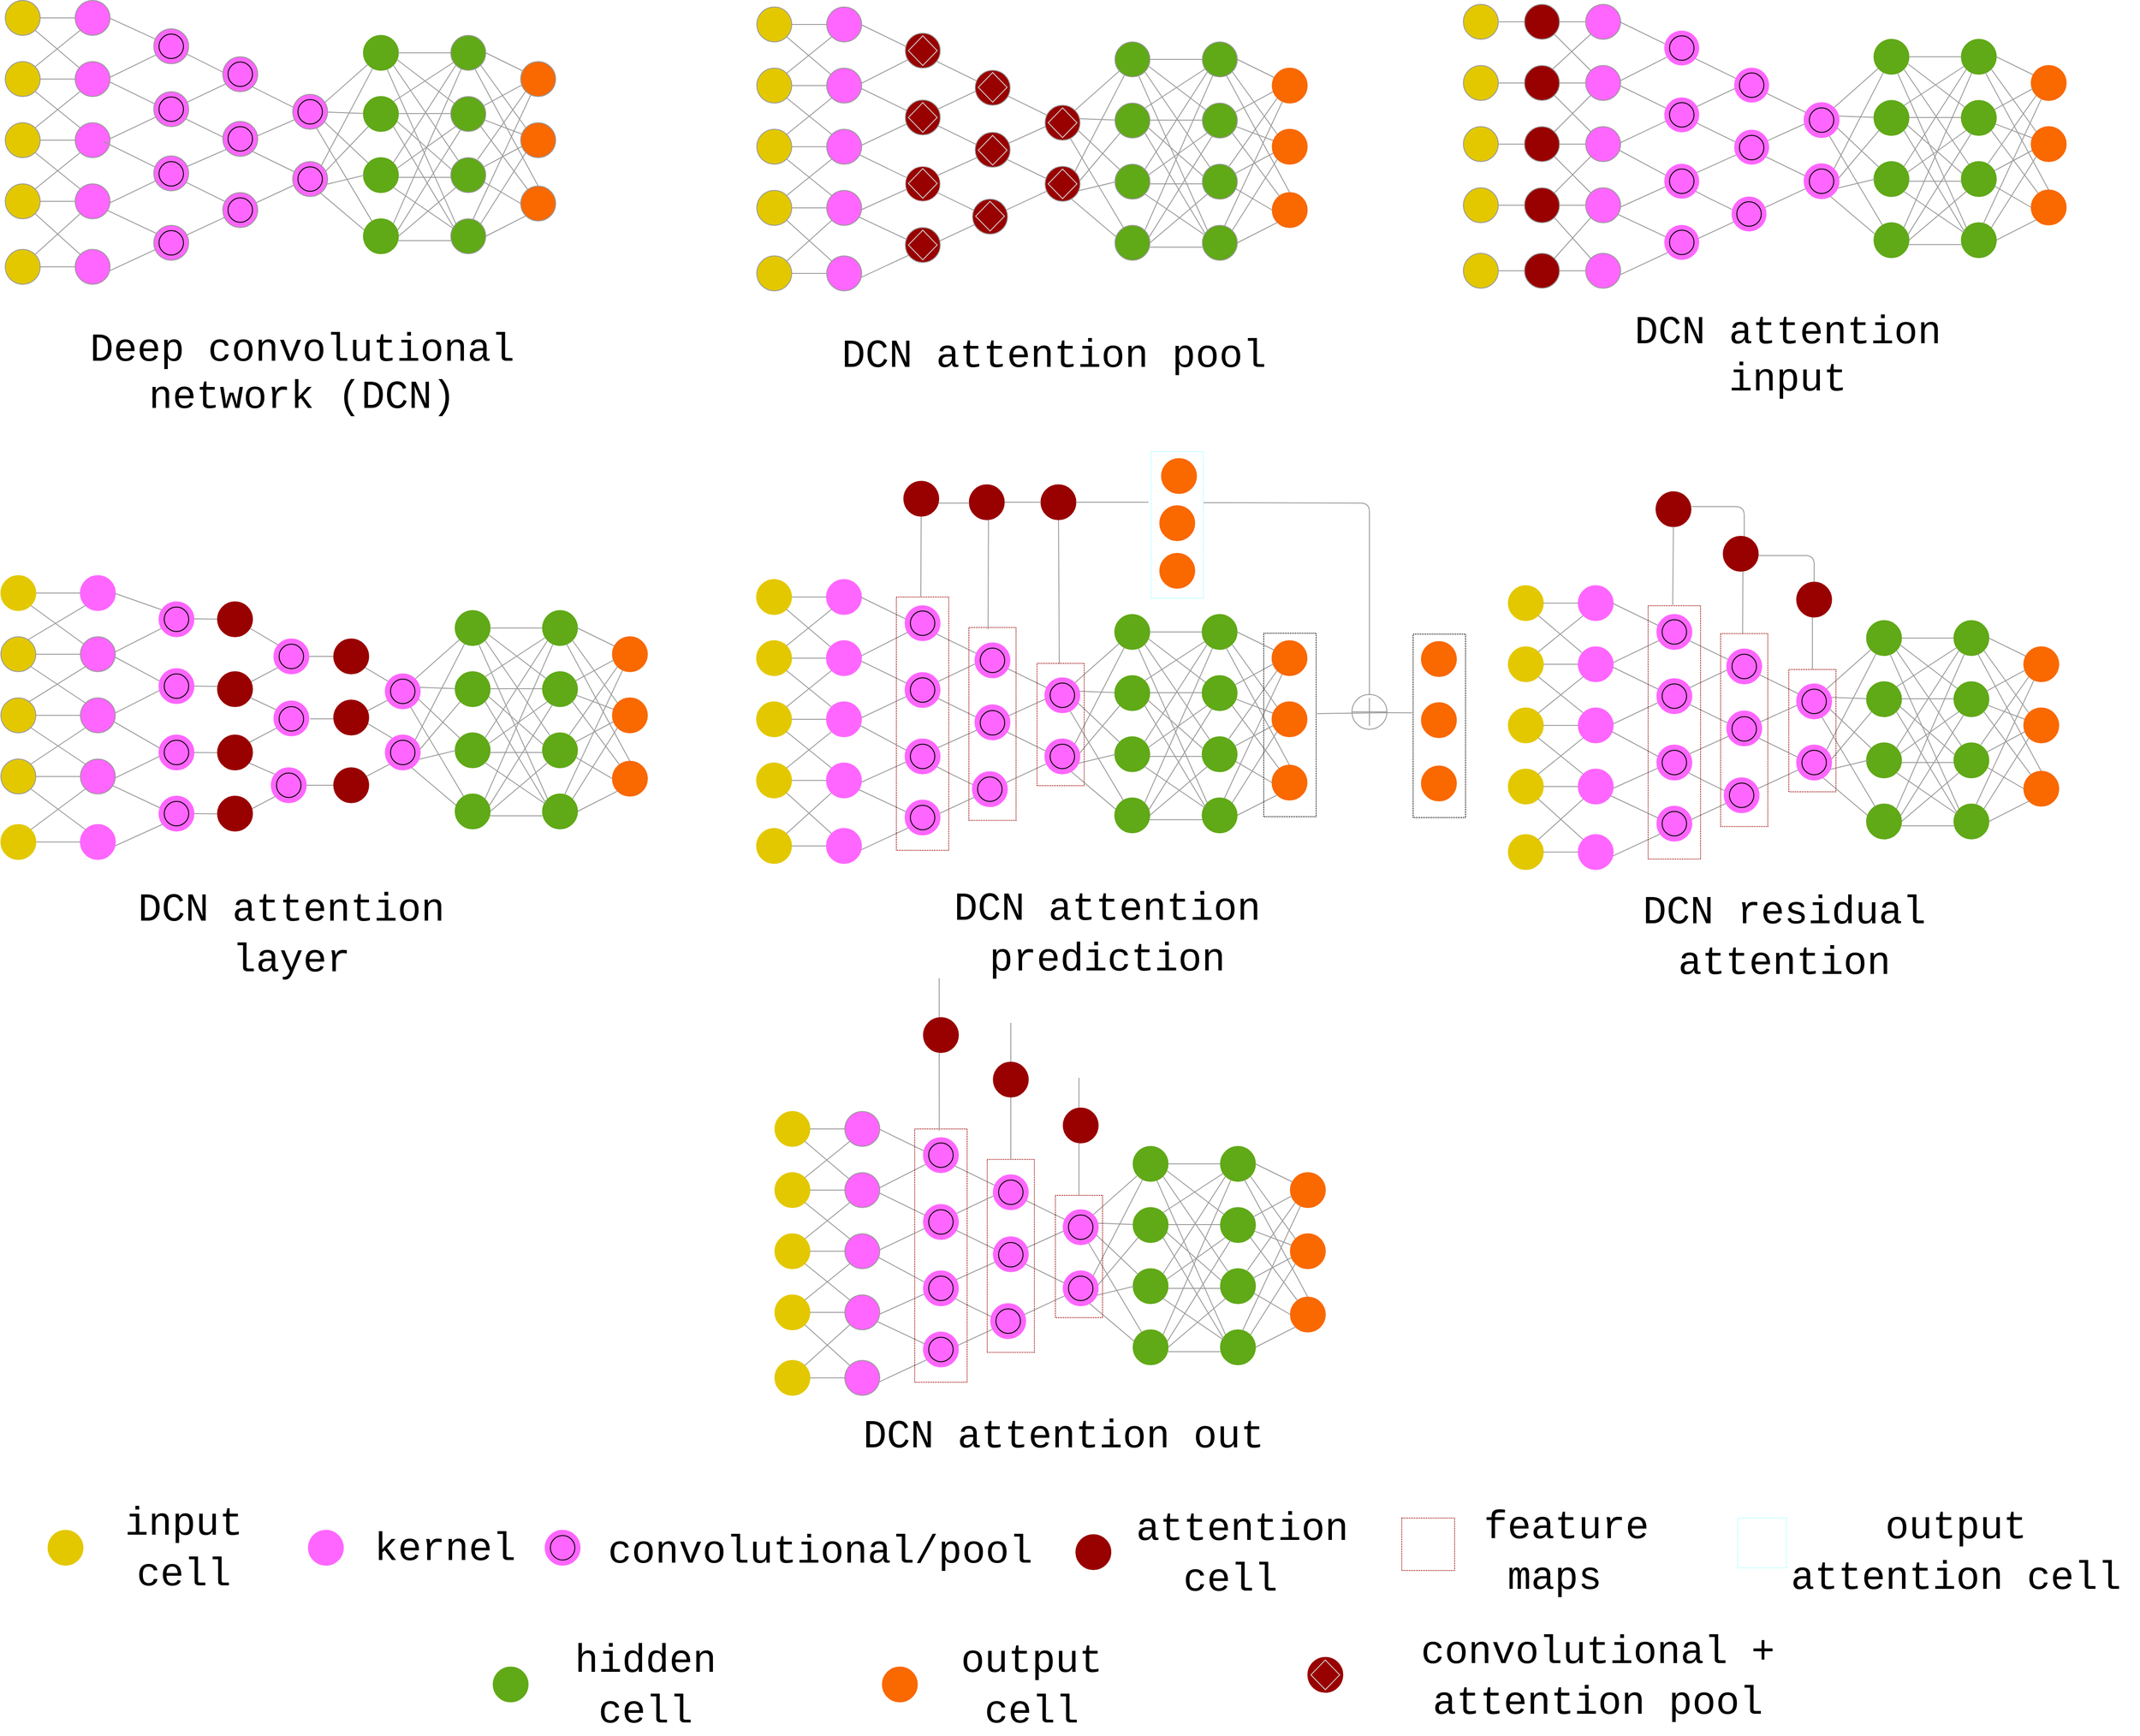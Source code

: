 <mxfile version="12.9.3" type="device"><diagram id="JElAX0MX406gMksfh67Z" name="Página-1"><mxGraphModel dx="5557" dy="3400" grid="1" gridSize="10" guides="1" tooltips="1" connect="1" arrows="1" fold="1" page="1" pageScale="1" pageWidth="827" pageHeight="1169" math="0" shadow="0"><root><mxCell id="0"/><mxCell id="1" parent="0"/><mxCell id="lTSjcHrt9yuZ2JBewrlt-139" value="" style="endArrow=none;html=1;entryX=0.5;entryY=0;entryDx=0;entryDy=0;strokeWidth=1;strokeColor=#999999;" parent="1" edge="1"><mxGeometry width="50" height="50" relative="1" as="geometry"><mxPoint x="1050" y="1142" as="sourcePoint"/><mxPoint x="1050.14" y="1230.61" as="targetPoint"/></mxGeometry></mxCell><mxCell id="lTSjcHrt9yuZ2JBewrlt-138" value="" style="endArrow=none;html=1;entryX=0.5;entryY=0;entryDx=0;entryDy=0;strokeWidth=1;strokeColor=#999999;" parent="1" source="lTSjcHrt9yuZ2JBewrlt-135" edge="1"><mxGeometry width="50" height="50" relative="1" as="geometry"><mxPoint x="1130" y="1193" as="sourcePoint"/><mxPoint x="1130.14" y="1261.61" as="targetPoint"/></mxGeometry></mxCell><mxCell id="lTSjcHrt9yuZ2JBewrlt-137" value="" style="endArrow=none;html=1;entryX=0.5;entryY=0;entryDx=0;entryDy=0;strokeWidth=1;strokeColor=#999999;" parent="1" edge="1"><mxGeometry width="50" height="50" relative="1" as="geometry"><mxPoint x="1210" y="1256" as="sourcePoint"/><mxPoint x="1210" y="1318.5" as="targetPoint"/></mxGeometry></mxCell><mxCell id="2SELNYi4G_wMKKRq-O9x-1" value="" style="ellipse;whiteSpace=wrap;html=1;fillColor=#60A917;strokeColor=#999999;fontColor=#ffffff;strokeWidth=1;" parent="1" vertex="1"><mxGeometry x="1251.25" y="70" width="40" height="40" as="geometry"/></mxCell><mxCell id="2SELNYi4G_wMKKRq-O9x-2" value="" style="ellipse;whiteSpace=wrap;html=1;fillColor=#60A917;strokeColor=#999999;fontColor=#ffffff;strokeWidth=1;" parent="1" vertex="1"><mxGeometry x="1251.25" y="210" width="40" height="40" as="geometry"/></mxCell><mxCell id="2SELNYi4G_wMKKRq-O9x-3" value="" style="ellipse;whiteSpace=wrap;html=1;fillColor=#60A917;strokeColor=#999999;fontColor=#ffffff;strokeWidth=1;" parent="1" vertex="1"><mxGeometry x="1351.25" y="70" width="40" height="40" as="geometry"/></mxCell><mxCell id="2SELNYi4G_wMKKRq-O9x-4" value="" style="ellipse;whiteSpace=wrap;html=1;fillColor=#60A917;strokeColor=#999999;fontColor=#ffffff;strokeWidth=1;" parent="1" vertex="1"><mxGeometry x="1351.25" y="210" width="40" height="40" as="geometry"/></mxCell><mxCell id="2SELNYi4G_wMKKRq-O9x-5" value="" style="ellipse;whiteSpace=wrap;html=1;fillColor=#E3C800;strokeColor=#999999;fontColor=#ffffff;strokeWidth=1;" parent="1" vertex="1"><mxGeometry x="841.25" y="30" width="40" height="40" as="geometry"/></mxCell><mxCell id="2SELNYi4G_wMKKRq-O9x-6" value="" style="ellipse;whiteSpace=wrap;html=1;fillColor=#E3C800;strokeColor=#999999;fontColor=#ffffff;strokeWidth=1;" parent="1" vertex="1"><mxGeometry x="841.25" y="100" width="40" height="40" as="geometry"/></mxCell><mxCell id="2SELNYi4G_wMKKRq-O9x-7" value="" style="ellipse;whiteSpace=wrap;html=1;fillColor=#E3C800;strokeColor=#999999;fontColor=#ffffff;strokeWidth=1;" parent="1" vertex="1"><mxGeometry x="841.25" y="170" width="40" height="40" as="geometry"/></mxCell><mxCell id="2SELNYi4G_wMKKRq-O9x-8" value="" style="ellipse;whiteSpace=wrap;html=1;fillColor=#E3C800;strokeColor=#999999;fontColor=#ffffff;strokeWidth=1;" parent="1" vertex="1"><mxGeometry x="841.25" y="240" width="40" height="40" as="geometry"/></mxCell><mxCell id="2SELNYi4G_wMKKRq-O9x-9" value="" style="ellipse;whiteSpace=wrap;html=1;fillColor=#E3C800;strokeColor=#999999;fontColor=#ffffff;strokeWidth=1;" parent="1" vertex="1"><mxGeometry x="841.25" y="315" width="40" height="40" as="geometry"/></mxCell><mxCell id="2SELNYi4G_wMKKRq-O9x-10" value="" style="ellipse;whiteSpace=wrap;html=1;fillColor=#FF66FF;strokeColor=#999999;fontColor=#ffffff;strokeWidth=1;" parent="1" vertex="1"><mxGeometry x="921.25" y="30" width="40" height="40" as="geometry"/></mxCell><mxCell id="2SELNYi4G_wMKKRq-O9x-11" value="" style="endArrow=none;html=1;entryX=0;entryY=0.5;entryDx=0;entryDy=0;strokeWidth=1;strokeColor=#999999;" parent="1" source="2SELNYi4G_wMKKRq-O9x-5" target="2SELNYi4G_wMKKRq-O9x-10" edge="1"><mxGeometry width="50" height="50" relative="1" as="geometry"><mxPoint x="871.25" y="97.5" as="sourcePoint"/><mxPoint x="921.25" y="47.5" as="targetPoint"/></mxGeometry></mxCell><mxCell id="2SELNYi4G_wMKKRq-O9x-12" value="" style="endArrow=none;html=1;entryX=0;entryY=0.5;entryDx=0;entryDy=0;strokeWidth=1;exitX=1;exitY=0.5;exitDx=0;exitDy=0;strokeColor=#999999;" parent="1" source="2SELNYi4G_wMKKRq-O9x-6" target="2SELNYi4G_wMKKRq-O9x-42" edge="1"><mxGeometry width="50" height="50" relative="1" as="geometry"><mxPoint x="891.25" y="66" as="sourcePoint"/><mxPoint x="931.25" y="66" as="targetPoint"/></mxGeometry></mxCell><mxCell id="2SELNYi4G_wMKKRq-O9x-13" value="" style="endArrow=none;html=1;entryX=0;entryY=0.5;entryDx=0;entryDy=0;strokeWidth=1;exitX=1;exitY=0.5;exitDx=0;exitDy=0;strokeColor=#999999;" parent="1" source="2SELNYi4G_wMKKRq-O9x-7" target="2SELNYi4G_wMKKRq-O9x-52" edge="1"><mxGeometry width="50" height="50" relative="1" as="geometry"><mxPoint x="891.25" y="130" as="sourcePoint"/><mxPoint x="931.25" y="130" as="targetPoint"/></mxGeometry></mxCell><mxCell id="2SELNYi4G_wMKKRq-O9x-14" value="" style="endArrow=none;html=1;entryX=0;entryY=0.5;entryDx=0;entryDy=0;strokeWidth=1;exitX=1;exitY=0.5;exitDx=0;exitDy=0;strokeColor=#999999;" parent="1" source="2SELNYi4G_wMKKRq-O9x-8" target="2SELNYi4G_wMKKRq-O9x-62" edge="1"><mxGeometry width="50" height="50" relative="1" as="geometry"><mxPoint x="891.25" y="200" as="sourcePoint"/><mxPoint x="931.25" y="200" as="targetPoint"/></mxGeometry></mxCell><mxCell id="2SELNYi4G_wMKKRq-O9x-15" value="" style="endArrow=none;html=1;entryX=0;entryY=0.5;entryDx=0;entryDy=0;strokeWidth=1;exitX=1;exitY=0.5;exitDx=0;exitDy=0;strokeColor=#999999;" parent="1" source="2SELNYi4G_wMKKRq-O9x-9" target="2SELNYi4G_wMKKRq-O9x-26" edge="1"><mxGeometry width="50" height="50" relative="1" as="geometry"><mxPoint x="891.25" y="270" as="sourcePoint"/><mxPoint x="931.25" y="270" as="targetPoint"/></mxGeometry></mxCell><mxCell id="2SELNYi4G_wMKKRq-O9x-16" value="" style="endArrow=none;html=1;strokeWidth=1;exitX=1;exitY=1;exitDx=0;exitDy=0;strokeColor=#999999;" parent="1" source="2SELNYi4G_wMKKRq-O9x-5" target="2SELNYi4G_wMKKRq-O9x-42" edge="1"><mxGeometry width="50" height="50" relative="1" as="geometry"><mxPoint x="891.25" y="60" as="sourcePoint"/><mxPoint x="931.25" y="60" as="targetPoint"/></mxGeometry></mxCell><mxCell id="2SELNYi4G_wMKKRq-O9x-17" value="" style="endArrow=none;html=1;strokeWidth=1;exitX=1;exitY=0;exitDx=0;exitDy=0;entryX=0;entryY=1;entryDx=0;entryDy=0;strokeColor=#999999;" parent="1" source="2SELNYi4G_wMKKRq-O9x-6" target="2SELNYi4G_wMKKRq-O9x-10" edge="1"><mxGeometry width="50" height="50" relative="1" as="geometry"><mxPoint x="885.392" y="74.142" as="sourcePoint"/><mxPoint x="935.982" y="117.081" as="targetPoint"/></mxGeometry></mxCell><mxCell id="2SELNYi4G_wMKKRq-O9x-18" value="" style="endArrow=none;html=1;strokeWidth=1;exitX=1;exitY=0;exitDx=0;exitDy=0;entryX=0;entryY=1;entryDx=0;entryDy=0;strokeColor=#999999;" parent="1" source="2SELNYi4G_wMKKRq-O9x-7" target="2SELNYi4G_wMKKRq-O9x-42" edge="1"><mxGeometry width="50" height="50" relative="1" as="geometry"><mxPoint x="885.392" y="115.858" as="sourcePoint"/><mxPoint x="937.108" y="74.142" as="targetPoint"/></mxGeometry></mxCell><mxCell id="2SELNYi4G_wMKKRq-O9x-19" value="" style="endArrow=none;html=1;strokeWidth=1;exitX=1;exitY=1;exitDx=0;exitDy=0;entryX=0;entryY=0;entryDx=0;entryDy=0;strokeColor=#999999;" parent="1" source="2SELNYi4G_wMKKRq-O9x-6" target="2SELNYi4G_wMKKRq-O9x-52" edge="1"><mxGeometry width="50" height="50" relative="1" as="geometry"><mxPoint x="885.392" y="74.142" as="sourcePoint"/><mxPoint x="935.982" y="117.081" as="targetPoint"/></mxGeometry></mxCell><mxCell id="2SELNYi4G_wMKKRq-O9x-20" value="" style="endArrow=none;html=1;strokeWidth=1;exitX=1;exitY=0;exitDx=0;exitDy=0;entryX=0;entryY=1;entryDx=0;entryDy=0;strokeColor=#999999;" parent="1" source="2SELNYi4G_wMKKRq-O9x-8" target="2SELNYi4G_wMKKRq-O9x-52" edge="1"><mxGeometry width="50" height="50" relative="1" as="geometry"><mxPoint x="885.392" y="185.858" as="sourcePoint"/><mxPoint x="937.108" y="144.142" as="targetPoint"/></mxGeometry></mxCell><mxCell id="2SELNYi4G_wMKKRq-O9x-21" value="" style="endArrow=none;html=1;strokeWidth=1;exitX=1;exitY=1;exitDx=0;exitDy=0;entryX=0;entryY=0;entryDx=0;entryDy=0;strokeColor=#999999;" parent="1" source="2SELNYi4G_wMKKRq-O9x-7" target="2SELNYi4G_wMKKRq-O9x-62" edge="1"><mxGeometry width="50" height="50" relative="1" as="geometry"><mxPoint x="885.392" y="144.142" as="sourcePoint"/><mxPoint x="937.108" y="185.858" as="targetPoint"/></mxGeometry></mxCell><mxCell id="2SELNYi4G_wMKKRq-O9x-22" value="" style="endArrow=none;html=1;strokeWidth=1;exitX=1;exitY=0;exitDx=0;exitDy=0;entryX=0;entryY=1;entryDx=0;entryDy=0;strokeColor=#999999;" parent="1" source="2SELNYi4G_wMKKRq-O9x-9" target="2SELNYi4G_wMKKRq-O9x-62" edge="1"><mxGeometry width="50" height="50" relative="1" as="geometry"><mxPoint x="885.392" y="255.858" as="sourcePoint"/><mxPoint x="937.108" y="214.142" as="targetPoint"/></mxGeometry></mxCell><mxCell id="2SELNYi4G_wMKKRq-O9x-23" value="" style="endArrow=none;html=1;strokeWidth=1;exitX=1;exitY=1;exitDx=0;exitDy=0;entryX=0;entryY=0;entryDx=0;entryDy=0;strokeColor=#999999;" parent="1" source="2SELNYi4G_wMKKRq-O9x-8" target="2SELNYi4G_wMKKRq-O9x-26" edge="1"><mxGeometry width="50" height="50" relative="1" as="geometry"><mxPoint x="885.392" y="214.142" as="sourcePoint"/><mxPoint x="937.108" y="255.858" as="targetPoint"/></mxGeometry></mxCell><mxCell id="2SELNYi4G_wMKKRq-O9x-24" value="" style="endArrow=none;html=1;strokeWidth=1;strokeColor=#999999;" parent="1" edge="1"><mxGeometry width="50" height="50" relative="1" as="geometry"><mxPoint x="961.25" y="50.5" as="sourcePoint"/><mxPoint x="1178.663" y="156.371" as="targetPoint"/></mxGeometry></mxCell><mxCell id="2SELNYi4G_wMKKRq-O9x-25" value="" style="endArrow=none;html=1;strokeWidth=1;exitX=0.75;exitY=0.763;exitDx=0;exitDy=0;exitPerimeter=0;strokeColor=#999999;" parent="1" edge="1"><mxGeometry width="50" height="50" relative="1" as="geometry"><mxPoint x="954.25" y="342.52" as="sourcePoint"/><mxPoint x="1178.551" y="238.394" as="targetPoint"/></mxGeometry></mxCell><mxCell id="2SELNYi4G_wMKKRq-O9x-26" value="" style="ellipse;whiteSpace=wrap;html=1;fillColor=#FF66FF;strokeColor=#999999;fontColor=#ffffff;strokeWidth=1;" parent="1" vertex="1"><mxGeometry x="921.25" y="315" width="40" height="40" as="geometry"/></mxCell><mxCell id="2SELNYi4G_wMKKRq-O9x-27" value="" style="endArrow=none;html=1;strokeWidth=1;strokeColor=#999999;" parent="1" edge="1"><mxGeometry width="50" height="50" relative="1" as="geometry"><mxPoint x="961.25" y="123.5" as="sourcePoint"/><mxPoint x="1178.661" y="229.375" as="targetPoint"/></mxGeometry></mxCell><mxCell id="2SELNYi4G_wMKKRq-O9x-28" value="" style="endArrow=none;html=1;strokeWidth=1;strokeColor=#999999;" parent="1" edge="1"><mxGeometry width="50" height="50" relative="1" as="geometry"><mxPoint x="951.25" y="266.5" as="sourcePoint"/><mxPoint x="1178.548" y="163.888" as="targetPoint"/></mxGeometry></mxCell><mxCell id="2SELNYi4G_wMKKRq-O9x-29" value="" style="endArrow=none;html=1;strokeWidth=1;strokeColor=#999999;" parent="1" edge="1"><mxGeometry width="50" height="50" relative="1" as="geometry"><mxPoint x="931.25" y="202.5" as="sourcePoint"/><mxPoint x="1121.25" y="112.5" as="targetPoint"/></mxGeometry></mxCell><mxCell id="2SELNYi4G_wMKKRq-O9x-30" value="" style="endArrow=none;html=1;strokeWidth=1;entryX=0.983;entryY=0.315;entryDx=0;entryDy=0;entryPerimeter=0;strokeColor=#999999;" parent="1" edge="1"><mxGeometry width="50" height="50" relative="1" as="geometry"><mxPoint x="931.25" y="132.5" as="sourcePoint"/><mxPoint x="1044.774" y="74.82" as="targetPoint"/></mxGeometry></mxCell><mxCell id="2SELNYi4G_wMKKRq-O9x-42" value="" style="ellipse;whiteSpace=wrap;html=1;fillColor=#FF66FF;strokeColor=#999999;fontColor=#ffffff;strokeWidth=1;" parent="1" vertex="1"><mxGeometry x="921.25" y="100" width="40" height="40" as="geometry"/></mxCell><mxCell id="2SELNYi4G_wMKKRq-O9x-56" value="" style="endArrow=none;html=1;strokeWidth=1;strokeColor=#999999;" parent="1" edge="1"><mxGeometry width="50" height="50" relative="1" as="geometry"><mxPoint x="941.25" y="262.5" as="sourcePoint"/><mxPoint x="1048.661" y="312.875" as="targetPoint"/></mxGeometry></mxCell><mxCell id="2SELNYi4G_wMKKRq-O9x-62" value="" style="ellipse;whiteSpace=wrap;html=1;fillColor=#FF66FF;strokeColor=#999999;fontColor=#ffffff;strokeWidth=1;" parent="1" vertex="1"><mxGeometry x="921.25" y="240" width="40" height="40" as="geometry"/></mxCell><mxCell id="2SELNYi4G_wMKKRq-O9x-63" value="" style="endArrow=none;html=1;strokeWidth=1;exitX=1;exitY=0;exitDx=0;exitDy=0;strokeColor=#999999;" parent="1" source="2SELNYi4G_wMKKRq-O9x-68" target="2SELNYi4G_wMKKRq-O9x-1" edge="1"><mxGeometry width="50" height="50" relative="1" as="geometry"><mxPoint x="961.25" y="276.5" as="sourcePoint"/><mxPoint x="1188.548" y="173.888" as="targetPoint"/></mxGeometry></mxCell><mxCell id="2SELNYi4G_wMKKRq-O9x-64" value="" style="endArrow=none;html=1;strokeWidth=1;exitX=0.933;exitY=0.324;exitDx=0;exitDy=0;exitPerimeter=0;strokeColor=#999999;" parent="1" target="2SELNYi4G_wMKKRq-O9x-85" edge="1"><mxGeometry width="50" height="50" relative="1" as="geometry"><mxPoint x="1203.374" y="157.572" as="sourcePoint"/><mxPoint x="1266.267" y="113.248" as="targetPoint"/></mxGeometry></mxCell><mxCell id="2SELNYi4G_wMKKRq-O9x-65" value="" style="endArrow=none;html=1;strokeWidth=1;exitX=0.983;exitY=0.669;exitDx=0;exitDy=0;exitPerimeter=0;strokeColor=#999999;" parent="1" target="2SELNYi4G_wMKKRq-O9x-2" edge="1"><mxGeometry width="50" height="50" relative="1" as="geometry"><mxPoint x="1204.774" y="167.232" as="sourcePoint"/><mxPoint x="1261.259" y="169.388" as="targetPoint"/></mxGeometry></mxCell><mxCell id="2SELNYi4G_wMKKRq-O9x-66" value="" style="endArrow=none;html=1;strokeWidth=1;exitX=0.712;exitY=0.964;exitDx=0;exitDy=0;exitPerimeter=0;strokeColor=#999999;" parent="1" target="2SELNYi4G_wMKKRq-O9x-94" edge="1"><mxGeometry width="50" height="50" relative="1" as="geometry"><mxPoint x="1197.186" y="175.492" as="sourcePoint"/><mxPoint x="1266.735" y="226.241" as="targetPoint"/></mxGeometry></mxCell><mxCell id="2SELNYi4G_wMKKRq-O9x-70" value="" style="endArrow=none;html=1;strokeWidth=1;exitX=1;exitY=0;exitDx=0;exitDy=0;strokeColor=#999999;" parent="1" source="2SELNYi4G_wMKKRq-O9x-75" target="2SELNYi4G_wMKKRq-O9x-1" edge="1"><mxGeometry width="50" height="50" relative="1" as="geometry"><mxPoint x="1215.392" y="158.358" as="sourcePoint"/><mxPoint x="1266.267" y="113.248" as="targetPoint"/></mxGeometry></mxCell><mxCell id="2SELNYi4G_wMKKRq-O9x-71" value="" style="endArrow=none;html=1;strokeWidth=1;entryX=0;entryY=1;entryDx=0;entryDy=0;strokeColor=#999999;" parent="1" target="2SELNYi4G_wMKKRq-O9x-85" edge="1"><mxGeometry width="50" height="50" relative="1" as="geometry"><mxPoint x="1211.25" y="228.5" as="sourcePoint"/><mxPoint x="1272.153" y="117.811" as="targetPoint"/></mxGeometry></mxCell><mxCell id="2SELNYi4G_wMKKRq-O9x-72" value="" style="endArrow=none;html=1;strokeWidth=1;entryX=0.045;entryY=0.5;entryDx=0;entryDy=0;entryPerimeter=0;exitX=1;exitY=1;exitDx=0;exitDy=0;strokeColor=#999999;" parent="1" target="2SELNYi4G_wMKKRq-O9x-2" edge="1"><mxGeometry width="50" height="50" relative="1" as="geometry"><mxPoint x="1201.149" y="242.399" as="sourcePoint"/><mxPoint x="1267.108" y="184.142" as="targetPoint"/></mxGeometry></mxCell><mxCell id="2SELNYi4G_wMKKRq-O9x-73" value="" style="endArrow=none;html=1;strokeWidth=1;exitX=0.663;exitY=0.952;exitDx=0;exitDy=0;exitPerimeter=0;strokeColor=#999999;" parent="1" edge="1"><mxGeometry width="50" height="50" relative="1" as="geometry"><mxPoint x="1195.814" y="245.156" as="sourcePoint"/><mxPoint x="1261.25" y="300.5" as="targetPoint"/></mxGeometry></mxCell><mxCell id="2SELNYi4G_wMKKRq-O9x-77" value="" style="endArrow=none;html=1;strokeWidth=1;entryX=0;entryY=0.5;entryDx=0;entryDy=0;strokeColor=#999999;" parent="1" source="2SELNYi4G_wMKKRq-O9x-1" target="2SELNYi4G_wMKKRq-O9x-3" edge="1"><mxGeometry width="50" height="50" relative="1" as="geometry"><mxPoint x="1215.392" y="158.358" as="sourcePoint"/><mxPoint x="1266.267" y="113.248" as="targetPoint"/></mxGeometry></mxCell><mxCell id="2SELNYi4G_wMKKRq-O9x-78" value="" style="endArrow=none;html=1;strokeWidth=1;exitX=0.976;exitY=0.706;exitDx=0;exitDy=0;exitPerimeter=0;strokeColor=#999999;" parent="1" source="2SELNYi4G_wMKKRq-O9x-1" target="2SELNYi4G_wMKKRq-O9x-100" edge="1"><mxGeometry width="50" height="50" relative="1" as="geometry"><mxPoint x="1301.25" y="100" as="sourcePoint"/><mxPoint x="1361.25" y="100" as="targetPoint"/></mxGeometry></mxCell><mxCell id="2SELNYi4G_wMKKRq-O9x-79" value="" style="endArrow=none;html=1;strokeWidth=1;exitX=1;exitY=1;exitDx=0;exitDy=0;strokeColor=#999999;" parent="1" source="2SELNYi4G_wMKKRq-O9x-1" target="2SELNYi4G_wMKKRq-O9x-4" edge="1"><mxGeometry width="50" height="50" relative="1" as="geometry"><mxPoint x="1300.29" y="108.24" as="sourcePoint"/><mxPoint x="1365.332" y="157.891" as="targetPoint"/></mxGeometry></mxCell><mxCell id="2SELNYi4G_wMKKRq-O9x-80" value="" style="endArrow=none;html=1;strokeWidth=1;exitX=0.683;exitY=0.982;exitDx=0;exitDy=0;entryX=0;entryY=0;entryDx=0;entryDy=0;exitPerimeter=0;strokeColor=#999999;" parent="1" source="2SELNYi4G_wMKKRq-O9x-1" target="2SELNYi4G_wMKKRq-O9x-110" edge="1"><mxGeometry width="50" height="50" relative="1" as="geometry"><mxPoint x="1295.392" y="114.142" as="sourcePoint"/><mxPoint x="1369.989" y="223.472" as="targetPoint"/></mxGeometry></mxCell><mxCell id="2SELNYi4G_wMKKRq-O9x-81" value="" style="endArrow=none;html=1;strokeWidth=1;entryX=0;entryY=0.5;entryDx=0;entryDy=0;strokeColor=#999999;" parent="1" edge="1"><mxGeometry width="50" height="50" relative="1" as="geometry"><mxPoint x="1291.25" y="159.5" as="sourcePoint"/><mxPoint x="1351.25" y="159.5" as="targetPoint"/></mxGeometry></mxCell><mxCell id="2SELNYi4G_wMKKRq-O9x-82" value="" style="endArrow=none;html=1;strokeWidth=1;exitX=1;exitY=0;exitDx=0;exitDy=0;strokeColor=#999999;" parent="1" source="2SELNYi4G_wMKKRq-O9x-85" target="2SELNYi4G_wMKKRq-O9x-3" edge="1"><mxGeometry width="50" height="50" relative="1" as="geometry"><mxPoint x="1301.25" y="169.5" as="sourcePoint"/><mxPoint x="1352.25" y="99.5" as="targetPoint"/></mxGeometry></mxCell><mxCell id="2SELNYi4G_wMKKRq-O9x-83" value="" style="endArrow=none;html=1;strokeWidth=1;entryX=0.028;entryY=0.344;entryDx=0;entryDy=0;entryPerimeter=0;exitX=0.941;exitY=0.698;exitDx=0;exitDy=0;exitPerimeter=0;strokeColor=#999999;" parent="1" source="2SELNYi4G_wMKKRq-O9x-85" target="2SELNYi4G_wMKKRq-O9x-4" edge="1"><mxGeometry width="50" height="50" relative="1" as="geometry"><mxPoint x="1295.392" y="155.858" as="sourcePoint"/><mxPoint x="1362.37" y="109.64" as="targetPoint"/></mxGeometry></mxCell><mxCell id="2SELNYi4G_wMKKRq-O9x-84" value="" style="endArrow=none;html=1;strokeWidth=1;entryX=0.097;entryY=0.267;entryDx=0;entryDy=0;exitX=1;exitY=1;exitDx=0;exitDy=0;entryPerimeter=0;strokeColor=#999999;" parent="1" source="2SELNYi4G_wMKKRq-O9x-85" target="2SELNYi4G_wMKKRq-O9x-110" edge="1"><mxGeometry width="50" height="50" relative="1" as="geometry"><mxPoint x="1298.89" y="177.92" as="sourcePoint"/><mxPoint x="1362.37" y="233.76" as="targetPoint"/></mxGeometry></mxCell><mxCell id="2SELNYi4G_wMKKRq-O9x-85" value="" style="ellipse;whiteSpace=wrap;html=1;fillColor=#60A917;strokeColor=#999999;fontColor=#ffffff;strokeWidth=1;" parent="1" vertex="1"><mxGeometry x="1251.25" y="140" width="40" height="40" as="geometry"/></mxCell><mxCell id="2SELNYi4G_wMKKRq-O9x-86" value="" style="endArrow=none;html=1;strokeWidth=1;entryX=0;entryY=0.5;entryDx=0;entryDy=0;strokeColor=#999999;" parent="1" edge="1"><mxGeometry width="50" height="50" relative="1" as="geometry"><mxPoint x="1291.25" y="232.5" as="sourcePoint"/><mxPoint x="1351.25" y="232.5" as="targetPoint"/></mxGeometry></mxCell><mxCell id="2SELNYi4G_wMKKRq-O9x-87" value="" style="endArrow=none;html=1;strokeWidth=1;entryX=0;entryY=1;entryDx=0;entryDy=0;exitX=1;exitY=0;exitDx=0;exitDy=0;strokeColor=#999999;" parent="1" source="2SELNYi4G_wMKKRq-O9x-2" target="2SELNYi4G_wMKKRq-O9x-3" edge="1"><mxGeometry width="50" height="50" relative="1" as="geometry"><mxPoint x="1301.25" y="242.5" as="sourcePoint"/><mxPoint x="1361.25" y="242.5" as="targetPoint"/></mxGeometry></mxCell><mxCell id="2SELNYi4G_wMKKRq-O9x-88" value="" style="endArrow=none;html=1;strokeWidth=1;entryX=0;entryY=1;entryDx=0;entryDy=0;exitX=0.976;exitY=0.293;exitDx=0;exitDy=0;exitPerimeter=0;strokeColor=#999999;" parent="1" source="2SELNYi4G_wMKKRq-O9x-2" target="2SELNYi4G_wMKKRq-O9x-100" edge="1"><mxGeometry width="50" height="50" relative="1" as="geometry"><mxPoint x="1295.392" y="225.858" as="sourcePoint"/><mxPoint x="1367.108" y="114.142" as="targetPoint"/></mxGeometry></mxCell><mxCell id="2SELNYi4G_wMKKRq-O9x-89" value="" style="endArrow=none;html=1;strokeWidth=1;exitX=1;exitY=1;exitDx=0;exitDy=0;strokeColor=#999999;" parent="1" source="2SELNYi4G_wMKKRq-O9x-2" edge="1"><mxGeometry width="50" height="50" relative="1" as="geometry"><mxPoint x="1300.29" y="231.72" as="sourcePoint"/><mxPoint x="1353.25" y="290.5" as="targetPoint"/></mxGeometry></mxCell><mxCell id="2SELNYi4G_wMKKRq-O9x-90" value="" style="endArrow=none;html=1;strokeWidth=1;entryX=0;entryY=0.5;entryDx=0;entryDy=0;strokeColor=#999999;" parent="1" edge="1"><mxGeometry width="50" height="50" relative="1" as="geometry"><mxPoint x="1291.25" y="305" as="sourcePoint"/><mxPoint x="1351.25" y="305" as="targetPoint"/></mxGeometry></mxCell><mxCell id="2SELNYi4G_wMKKRq-O9x-91" value="" style="endArrow=none;html=1;strokeWidth=1;exitX=1;exitY=0;exitDx=0;exitDy=0;strokeColor=#999999;" parent="1" source="2SELNYi4G_wMKKRq-O9x-94" target="2SELNYi4G_wMKKRq-O9x-3" edge="1"><mxGeometry width="50" height="50" relative="1" as="geometry"><mxPoint x="1295.392" y="225.858" as="sourcePoint"/><mxPoint x="1367.108" y="114.142" as="targetPoint"/></mxGeometry></mxCell><mxCell id="2SELNYi4G_wMKKRq-O9x-92" value="" style="endArrow=none;html=1;strokeWidth=1;exitX=0.976;exitY=0.336;exitDx=0;exitDy=0;exitPerimeter=0;entryX=0.286;entryY=0.939;entryDx=0;entryDy=0;entryPerimeter=0;strokeColor=#999999;" parent="1" source="2SELNYi4G_wMKKRq-O9x-94" target="2SELNYi4G_wMKKRq-O9x-100" edge="1"><mxGeometry width="50" height="50" relative="1" as="geometry"><mxPoint x="1295.392" y="295.858" as="sourcePoint"/><mxPoint x="1373.223" y="118.319" as="targetPoint"/></mxGeometry></mxCell><mxCell id="2SELNYi4G_wMKKRq-O9x-93" value="" style="endArrow=none;html=1;strokeWidth=1;exitX=1;exitY=0.5;exitDx=0;exitDy=0;entryX=0;entryY=1;entryDx=0;entryDy=0;strokeColor=#999999;" parent="1" source="2SELNYi4G_wMKKRq-O9x-94" target="2SELNYi4G_wMKKRq-O9x-4" edge="1"><mxGeometry width="50" height="50" relative="1" as="geometry"><mxPoint x="1300.29" y="303.44" as="sourcePoint"/><mxPoint x="1372.69" y="187.56" as="targetPoint"/></mxGeometry></mxCell><mxCell id="2SELNYi4G_wMKKRq-O9x-94" value="" style="ellipse;whiteSpace=wrap;html=1;fillColor=#60A917;strokeColor=#999999;fontColor=#ffffff;strokeWidth=1;" parent="1" vertex="1"><mxGeometry x="1251.25" y="280" width="40" height="40" as="geometry"/></mxCell><mxCell id="2SELNYi4G_wMKKRq-O9x-95" value="" style="endArrow=none;html=1;strokeWidth=1;exitX=1;exitY=0.5;exitDx=0;exitDy=0;strokeColor=#999999;" parent="1" source="2SELNYi4G_wMKKRq-O9x-3" edge="1"><mxGeometry width="50" height="50" relative="1" as="geometry"><mxPoint x="1301.25" y="100" as="sourcePoint"/><mxPoint x="1437.25" y="112.5" as="targetPoint"/></mxGeometry></mxCell><mxCell id="2SELNYi4G_wMKKRq-O9x-96" value="" style="endArrow=none;html=1;strokeWidth=1;entryX=0;entryY=0;entryDx=0;entryDy=0;exitX=1;exitY=1;exitDx=0;exitDy=0;strokeColor=#999999;" parent="1" source="2SELNYi4G_wMKKRq-O9x-3" target="2SELNYi4G_wMKKRq-O9x-105" edge="1"><mxGeometry width="50" height="50" relative="1" as="geometry"><mxPoint x="1401.25" y="100" as="sourcePoint"/><mxPoint x="1447.108" y="115.858" as="targetPoint"/></mxGeometry></mxCell><mxCell id="2SELNYi4G_wMKKRq-O9x-97" value="" style="endArrow=none;html=1;strokeWidth=1;entryX=0.5;entryY=0;entryDx=0;entryDy=0;exitX=0.683;exitY=0.948;exitDx=0;exitDy=0;exitPerimeter=0;strokeColor=#999999;" parent="1" source="2SELNYi4G_wMKKRq-O9x-3" target="2SELNYi4G_wMKKRq-O9x-98" edge="1"><mxGeometry width="50" height="50" relative="1" as="geometry"><mxPoint x="1395.392" y="114.142" as="sourcePoint"/><mxPoint x="1447.108" y="185.858" as="targetPoint"/></mxGeometry></mxCell><mxCell id="2SELNYi4G_wMKKRq-O9x-98" value="" style="ellipse;whiteSpace=wrap;html=1;fillColor=#FA6800;strokeColor=#FA6800;fontColor=#ffffff;strokeWidth=1;" parent="1" vertex="1"><mxGeometry x="1431.25" y="242.5" width="40" height="40" as="geometry"/></mxCell><mxCell id="2SELNYi4G_wMKKRq-O9x-99" value="" style="endArrow=none;html=1;strokeWidth=1;entryX=0.045;entryY=0.663;entryDx=0;entryDy=0;entryPerimeter=0;strokeColor=#999999;" parent="1" source="2SELNYi4G_wMKKRq-O9x-100" target="2SELNYi4G_wMKKRq-O9x-101" edge="1"><mxGeometry width="50" height="50" relative="1" as="geometry"><mxPoint x="1381.25" y="152.5" as="sourcePoint"/><mxPoint x="1367.108" y="114.142" as="targetPoint"/></mxGeometry></mxCell><mxCell id="2SELNYi4G_wMKKRq-O9x-100" value="" style="ellipse;whiteSpace=wrap;html=1;fillColor=#60A917;strokeColor=#999999;fontColor=#ffffff;strokeWidth=1;" parent="1" vertex="1"><mxGeometry x="1351.25" y="140" width="40" height="40" as="geometry"/></mxCell><mxCell id="2SELNYi4G_wMKKRq-O9x-101" value="" style="ellipse;whiteSpace=wrap;html=1;fillColor=#FA6800;strokeColor=#FA6800;fontColor=#ffffff;strokeWidth=1;" parent="1" vertex="1"><mxGeometry x="1431.25" y="100" width="40" height="40" as="geometry"/></mxCell><mxCell id="2SELNYi4G_wMKKRq-O9x-102" value="" style="endArrow=none;html=1;strokeWidth=1;strokeColor=#999999;" parent="1" source="2SELNYi4G_wMKKRq-O9x-100" target="2SELNYi4G_wMKKRq-O9x-105" edge="1"><mxGeometry width="50" height="50" relative="1" as="geometry"><mxPoint x="1398.853" y="160.506" as="sourcePoint"/><mxPoint x="1443.05" y="136.52" as="targetPoint"/></mxGeometry></mxCell><mxCell id="2SELNYi4G_wMKKRq-O9x-103" value="" style="endArrow=none;html=1;strokeWidth=1;exitX=1;exitY=1;exitDx=0;exitDy=0;strokeColor=#999999;" parent="1" source="2SELNYi4G_wMKKRq-O9x-100" target="2SELNYi4G_wMKKRq-O9x-98" edge="1"><mxGeometry width="50" height="50" relative="1" as="geometry"><mxPoint x="1399.18" y="178.862" as="sourcePoint"/><mxPoint x="1441.25" y="200" as="targetPoint"/></mxGeometry></mxCell><mxCell id="2SELNYi4G_wMKKRq-O9x-104" value="" style="endArrow=none;html=1;strokeWidth=1;strokeColor=#999999;" parent="1" source="2SELNYi4G_wMKKRq-O9x-4" edge="1"><mxGeometry width="50" height="50" relative="1" as="geometry"><mxPoint x="1398.853" y="160.506" as="sourcePoint"/><mxPoint x="1441.25" y="192.5" as="targetPoint"/></mxGeometry></mxCell><mxCell id="2SELNYi4G_wMKKRq-O9x-105" value="" style="ellipse;whiteSpace=wrap;html=1;fillColor=#FA6800;strokeColor=#FA6800;fontColor=#ffffff;strokeWidth=1;" parent="1" vertex="1"><mxGeometry x="1431.25" y="170" width="40" height="40" as="geometry"/></mxCell><mxCell id="2SELNYi4G_wMKKRq-O9x-106" value="" style="endArrow=none;html=1;strokeWidth=1;exitX=0.959;exitY=0.706;exitDx=0;exitDy=0;exitPerimeter=0;strokeColor=#999999;" parent="1" source="2SELNYi4G_wMKKRq-O9x-4" edge="1"><mxGeometry width="50" height="50" relative="1" as="geometry"><mxPoint x="1398.887" y="230.57" as="sourcePoint"/><mxPoint x="1431.25" y="262.5" as="targetPoint"/></mxGeometry></mxCell><mxCell id="2SELNYi4G_wMKKRq-O9x-107" value="" style="endArrow=none;html=1;strokeWidth=1;entryX=0;entryY=1;entryDx=0;entryDy=0;exitX=0.769;exitY=0.051;exitDx=0;exitDy=0;exitPerimeter=0;strokeColor=#999999;" parent="1" source="2SELNYi4G_wMKKRq-O9x-4" target="2SELNYi4G_wMKKRq-O9x-101" edge="1"><mxGeometry width="50" height="50" relative="1" as="geometry"><mxPoint x="1398.887" y="230.57" as="sourcePoint"/><mxPoint x="1451.25" y="202.5" as="targetPoint"/></mxGeometry></mxCell><mxCell id="2SELNYi4G_wMKKRq-O9x-108" value="" style="endArrow=none;html=1;strokeWidth=1;exitX=1;exitY=0.5;exitDx=0;exitDy=0;entryX=0;entryY=1;entryDx=0;entryDy=0;strokeColor=#999999;" parent="1" source="2SELNYi4G_wMKKRq-O9x-110" target="2SELNYi4G_wMKKRq-O9x-98" edge="1"><mxGeometry width="50" height="50" relative="1" as="geometry"><mxPoint x="1399.61" y="248.24" as="sourcePoint"/><mxPoint x="1441.25" y="272.5" as="targetPoint"/></mxGeometry></mxCell><mxCell id="2SELNYi4G_wMKKRq-O9x-109" value="" style="endArrow=none;html=1;strokeWidth=1;exitX=1;exitY=0;exitDx=0;exitDy=0;entryX=0;entryY=1;entryDx=0;entryDy=0;strokeColor=#999999;" parent="1" source="2SELNYi4G_wMKKRq-O9x-110" target="2SELNYi4G_wMKKRq-O9x-105" edge="1"><mxGeometry width="50" height="50" relative="1" as="geometry"><mxPoint x="1401.25" y="310" as="sourcePoint"/><mxPoint x="1447.108" y="286.642" as="targetPoint"/></mxGeometry></mxCell><mxCell id="2SELNYi4G_wMKKRq-O9x-110" value="" style="ellipse;whiteSpace=wrap;html=1;fillColor=#60A917;strokeColor=#999999;fontColor=#ffffff;strokeWidth=1;" parent="1" vertex="1"><mxGeometry x="1351.25" y="280" width="40" height="40" as="geometry"/></mxCell><mxCell id="2SELNYi4G_wMKKRq-O9x-111" value="" style="endArrow=none;html=1;strokeWidth=1;exitX=0.631;exitY=0.025;exitDx=0;exitDy=0;exitPerimeter=0;strokeColor=#999999;" parent="1" source="2SELNYi4G_wMKKRq-O9x-110" target="2SELNYi4G_wMKKRq-O9x-101" edge="1"><mxGeometry width="50" height="50" relative="1" as="geometry"><mxPoint x="1395.392" y="295.858" as="sourcePoint"/><mxPoint x="1447.108" y="214.142" as="targetPoint"/></mxGeometry></mxCell><mxCell id="2SELNYi4G_wMKKRq-O9x-32" value="" style="ellipse;whiteSpace=wrap;html=1;fillColor=#990000;strokeColor=#999999;fontColor=#ffffff;strokeWidth=1;" parent="1" vertex="1"><mxGeometry x="1011.25" y="136.5" width="40" height="40" as="geometry"/></mxCell><mxCell id="2SELNYi4G_wMKKRq-O9x-40" value="" style="ellipse;whiteSpace=wrap;html=1;fillColor=#990000;strokeColor=#999999;fontColor=#ffffff;strokeWidth=1;" parent="1" vertex="1"><mxGeometry x="1011.25" y="60" width="40" height="40" as="geometry"/></mxCell><mxCell id="2SELNYi4G_wMKKRq-O9x-50" value="" style="ellipse;whiteSpace=wrap;html=1;fillColor=#990000;strokeColor=#999999;fontColor=#ffffff;strokeWidth=1;" parent="1" vertex="1"><mxGeometry x="1091.25" y="173.5" width="40" height="40" as="geometry"/></mxCell><mxCell id="2SELNYi4G_wMKKRq-O9x-60" value="" style="ellipse;whiteSpace=wrap;html=1;fillColor=#990000;strokeColor=#999999;fontColor=#ffffff;strokeWidth=1;" parent="1" vertex="1"><mxGeometry x="1011.25" y="282.5" width="40" height="40" as="geometry"/></mxCell><mxCell id="2SELNYi4G_wMKKRq-O9x-36" value="" style="ellipse;whiteSpace=wrap;html=1;fillColor=#990000;strokeColor=#999999;fontColor=#ffffff;strokeWidth=1;" parent="1" vertex="1"><mxGeometry x="1091.25" y="102.5" width="40" height="40" as="geometry"/></mxCell><mxCell id="2SELNYi4G_wMKKRq-O9x-68" value="" style="ellipse;whiteSpace=wrap;html=1;fillColor=#990000;strokeColor=#999999;fontColor=#ffffff;strokeWidth=1;" parent="1" vertex="1"><mxGeometry x="1171.25" y="142.5" width="40" height="40" as="geometry"/></mxCell><mxCell id="2SELNYi4G_wMKKRq-O9x-75" value="" style="ellipse;whiteSpace=wrap;html=1;fillColor=#990000;strokeColor=#999999;fontColor=#ffffff;strokeWidth=1;" parent="1" vertex="1"><mxGeometry x="1171.25" y="212.5" width="40" height="40" as="geometry"/></mxCell><mxCell id="2SELNYi4G_wMKKRq-O9x-113" value="" style="rhombus;whiteSpace=wrap;html=1;fillColor=#990000;strokeWidth=1;strokeColor=#CCCCCC;" parent="1" vertex="1"><mxGeometry x="1014.75" y="285.5" width="33" height="34" as="geometry"/></mxCell><mxCell id="2SELNYi4G_wMKKRq-O9x-115" value="" style="rhombus;whiteSpace=wrap;html=1;fillColor=#990000;strokeWidth=1;strokeColor=#CCCCCC;" parent="1" vertex="1"><mxGeometry x="1014.75" y="139.5" width="33" height="34" as="geometry"/></mxCell><mxCell id="2SELNYi4G_wMKKRq-O9x-116" value="" style="rhombus;whiteSpace=wrap;html=1;fillColor=#990000;strokeWidth=1;strokeColor=#CCCCCC;" parent="1" vertex="1"><mxGeometry x="1014.75" y="63" width="33" height="34" as="geometry"/></mxCell><mxCell id="2SELNYi4G_wMKKRq-O9x-117" value="" style="rhombus;whiteSpace=wrap;html=1;fillColor=#990000;strokeWidth=1;strokeColor=#CCCCCC;" parent="1" vertex="1"><mxGeometry x="1094.75" y="105" width="33" height="34" as="geometry"/></mxCell><mxCell id="2SELNYi4G_wMKKRq-O9x-118" value="" style="rhombus;whiteSpace=wrap;html=1;fillColor=#990000;strokeWidth=1;strokeColor=#CCCCCC;" parent="1" vertex="1"><mxGeometry x="1094.75" y="177" width="33" height="34" as="geometry"/></mxCell><mxCell id="2SELNYi4G_wMKKRq-O9x-120" value="" style="rhombus;whiteSpace=wrap;html=1;fillColor=#990000;strokeWidth=1;strokeColor=#CCCCCC;" parent="1" vertex="1"><mxGeometry x="1174.75" y="215.5" width="33" height="34" as="geometry"/></mxCell><mxCell id="2SELNYi4G_wMKKRq-O9x-121" value="" style="rhombus;whiteSpace=wrap;html=1;fillColor=#990000;strokeWidth=1;strokeColor=#CCCCCC;" parent="1" vertex="1"><mxGeometry x="1174.75" y="145.5" width="33" height="34" as="geometry"/></mxCell><mxCell id="2SELNYi4G_wMKKRq-O9x-122" value="" style="ellipse;whiteSpace=wrap;html=1;fillColor=#990000;strokeColor=#990000;fontColor=#ffffff;strokeWidth=1;fontSize=45;fontStyle=0" parent="1" vertex="1"><mxGeometry x="1472" y="1919.5" width="40" height="40" as="geometry"/></mxCell><mxCell id="2SELNYi4G_wMKKRq-O9x-123" value="" style="rhombus;whiteSpace=wrap;html=1;fillColor=#990000;strokeWidth=1;strokeColor=#CCCCCC;fontSize=45;fontStyle=0" parent="1" vertex="1"><mxGeometry x="1475.5" y="1922.5" width="33" height="34" as="geometry"/></mxCell><mxCell id="2SELNYi4G_wMKKRq-O9x-124" value="&lt;font face=&quot;Courier New&quot; style=&quot;font-size: 45px&quot;&gt;&lt;span style=&quot;font-size: 45px&quot;&gt;&lt;span style=&quot;font-size: 45px&quot;&gt;convolutional + attention pool&lt;/span&gt;&lt;/span&gt;&lt;/font&gt;" style="text;html=1;strokeColor=none;fillColor=none;align=center;verticalAlign=middle;whiteSpace=wrap;rounded=0;strokeWidth=1;fontSize=45;fontStyle=0" parent="1" vertex="1"><mxGeometry x="1514" y="1930.5" width="580" height="20" as="geometry"/></mxCell><mxCell id="2SELNYi4G_wMKKRq-O9x-357" value="" style="ellipse;whiteSpace=wrap;html=1;fillColor=#990000;strokeColor=#990000;fontColor=#ffffff;strokeWidth=1;fontSize=45;fontStyle=0" parent="1" vertex="1"><mxGeometry x="1206.5" y="1779" width="40" height="40" as="geometry"/></mxCell><mxCell id="2SELNYi4G_wMKKRq-O9x-360" value="&lt;font face=&quot;Courier New&quot; style=&quot;font-size: 45px&quot;&gt;&lt;span style=&quot;font-size: 45px&quot;&gt;&lt;span style=&quot;font-size: 45px&quot;&gt;&amp;nbsp;attention cell&lt;/span&gt;&lt;/span&gt;&lt;/font&gt;" style="text;html=1;strokeColor=none;fillColor=none;align=center;verticalAlign=middle;whiteSpace=wrap;rounded=0;strokeWidth=1;fontSize=45;fontStyle=0" parent="1" vertex="1"><mxGeometry x="1236.5" y="1790" width="293" height="20" as="geometry"/></mxCell><mxCell id="2SELNYi4G_wMKKRq-O9x-368" value="&lt;font style=&quot;font-size: 45px&quot;&gt;&lt;span style=&quot;font-size: 45px&quot;&gt;&lt;span style=&quot;font-size: 45px&quot;&gt;DCN attention pool&lt;/span&gt;&lt;/span&gt;&lt;/font&gt;" style="text;html=1;strokeColor=none;fillColor=none;align=center;verticalAlign=middle;whiteSpace=wrap;rounded=0;strokeWidth=1;fontStyle=0;fontSize=45;fontFamily=Courier New;" parent="1" vertex="1"><mxGeometry x="861.75" y="420" width="639" height="20" as="geometry"/></mxCell><mxCell id="2SELNYi4G_wMKKRq-O9x-369" value="&lt;font style=&quot;font-size: 45px&quot;&gt;&lt;span style=&quot;font-size: 45px&quot;&gt;&lt;span style=&quot;font-size: 45px&quot;&gt;DCN attention input&lt;/span&gt;&lt;/span&gt;&lt;/font&gt;" style="text;html=1;strokeColor=none;fillColor=none;align=center;verticalAlign=middle;whiteSpace=wrap;rounded=0;strokeWidth=1;fontSize=45;fontFamily=Courier New;fontStyle=0" parent="1" vertex="1"><mxGeometry x="1834" y="419.5" width="375" height="20" as="geometry"/></mxCell><mxCell id="2SELNYi4G_wMKKRq-O9x-491" value="" style="rounded=0;whiteSpace=wrap;html=1;strokeWidth=1;fillColor=none;strokeColor=#990000;dashed=1;dashPattern=1 1;fontSize=45;fontStyle=0" parent="1" vertex="1"><mxGeometry x="1579.5" y="1760" width="60.5" height="60" as="geometry"/></mxCell><mxCell id="2SELNYi4G_wMKKRq-O9x-494" value="&lt;font face=&quot;Courier New&quot; style=&quot;font-size: 45px&quot;&gt;&lt;span style=&quot;font-size: 45px&quot;&gt;&lt;span style=&quot;font-size: 45px&quot;&gt;&amp;nbsp;feature maps&lt;/span&gt;&lt;/span&gt;&lt;/font&gt;" style="text;html=1;strokeColor=none;fillColor=none;align=center;verticalAlign=middle;whiteSpace=wrap;rounded=0;strokeWidth=1;fontSize=45;fontStyle=0" parent="1" vertex="1"><mxGeometry x="1625.5" y="1788" width="257" height="20" as="geometry"/></mxCell><mxCell id="2SELNYi4G_wMKKRq-O9x-633" value="&lt;font face=&quot;Courier New&quot; style=&quot;font-size: 45px&quot;&gt;&lt;span style=&quot;font-size: 45px&quot;&gt;&lt;span style=&quot;font-size: 45px&quot;&gt;DCN attention layer&lt;/span&gt;&lt;/span&gt;&lt;/font&gt;" style="text;html=1;strokeColor=none;fillColor=none;align=center;verticalAlign=middle;whiteSpace=wrap;rounded=0;strokeWidth=1;fontSize=45;fontStyle=0" parent="1" vertex="1"><mxGeometry x="121" y="1081" width="375" height="20" as="geometry"/></mxCell><mxCell id="2SELNYi4G_wMKKRq-O9x-246" value="" style="ellipse;whiteSpace=wrap;html=1;fillColor=#60A917;strokeColor=#60A917;fontColor=#ffffff;strokeWidth=1;" parent="1" vertex="1"><mxGeometry x="496" y="721" width="40" height="40" as="geometry"/></mxCell><mxCell id="2SELNYi4G_wMKKRq-O9x-247" value="" style="ellipse;whiteSpace=wrap;html=1;fillColor=#60A917;strokeColor=#60A917;fontColor=#ffffff;strokeWidth=1;" parent="1" vertex="1"><mxGeometry x="496" y="861" width="40" height="40" as="geometry"/></mxCell><mxCell id="2SELNYi4G_wMKKRq-O9x-248" value="" style="ellipse;whiteSpace=wrap;html=1;fillColor=#60A917;strokeColor=#60A917;fontColor=#ffffff;strokeWidth=1;" parent="1" vertex="1"><mxGeometry x="596" y="721" width="40" height="40" as="geometry"/></mxCell><mxCell id="2SELNYi4G_wMKKRq-O9x-249" value="" style="ellipse;whiteSpace=wrap;html=1;fillColor=#60A917;strokeColor=#60A917;fontColor=#ffffff;strokeWidth=1;" parent="1" vertex="1"><mxGeometry x="596" y="861" width="40" height="40" as="geometry"/></mxCell><mxCell id="2SELNYi4G_wMKKRq-O9x-255" value="" style="ellipse;whiteSpace=wrap;html=1;fillColor=#FF66FF;strokeColor=#FF66FF;fontColor=#ffffff;strokeWidth=1;" parent="1" vertex="1"><mxGeometry x="67" y="681" width="40" height="40" as="geometry"/></mxCell><mxCell id="2SELNYi4G_wMKKRq-O9x-256" value="" style="endArrow=none;html=1;entryX=0;entryY=0.5;entryDx=0;entryDy=0;strokeWidth=1;strokeColor=#999999;" parent="1" source="2SELNYi4G_wMKKRq-O9x-250" target="2SELNYi4G_wMKKRq-O9x-255" edge="1"><mxGeometry width="50" height="50" relative="1" as="geometry"><mxPoint x="17" y="748.5" as="sourcePoint"/><mxPoint x="67" y="698.5" as="targetPoint"/></mxGeometry></mxCell><mxCell id="2SELNYi4G_wMKKRq-O9x-257" value="" style="endArrow=none;html=1;entryX=0;entryY=0.5;entryDx=0;entryDy=0;strokeWidth=1;exitX=1;exitY=0.5;exitDx=0;exitDy=0;strokeColor=#999999;" parent="1" source="2SELNYi4G_wMKKRq-O9x-251" target="2SELNYi4G_wMKKRq-O9x-287" edge="1"><mxGeometry width="50" height="50" relative="1" as="geometry"><mxPoint x="37" y="717" as="sourcePoint"/><mxPoint x="77" y="717" as="targetPoint"/></mxGeometry></mxCell><mxCell id="2SELNYi4G_wMKKRq-O9x-258" value="" style="endArrow=none;html=1;entryX=0;entryY=0.5;entryDx=0;entryDy=0;strokeWidth=1;exitX=1;exitY=0.5;exitDx=0;exitDy=0;strokeColor=#999999;" parent="1" source="2SELNYi4G_wMKKRq-O9x-252" target="2SELNYi4G_wMKKRq-O9x-297" edge="1"><mxGeometry width="50" height="50" relative="1" as="geometry"><mxPoint x="37" y="781" as="sourcePoint"/><mxPoint x="77" y="781" as="targetPoint"/></mxGeometry></mxCell><mxCell id="2SELNYi4G_wMKKRq-O9x-259" value="" style="endArrow=none;html=1;entryX=0;entryY=0.5;entryDx=0;entryDy=0;strokeWidth=1;exitX=1;exitY=0.5;exitDx=0;exitDy=0;strokeColor=#999999;" parent="1" source="2SELNYi4G_wMKKRq-O9x-253" target="2SELNYi4G_wMKKRq-O9x-307" edge="1"><mxGeometry width="50" height="50" relative="1" as="geometry"><mxPoint x="37" y="851" as="sourcePoint"/><mxPoint x="77" y="851" as="targetPoint"/></mxGeometry></mxCell><mxCell id="2SELNYi4G_wMKKRq-O9x-260" value="" style="endArrow=none;html=1;entryX=0;entryY=0.5;entryDx=0;entryDy=0;strokeWidth=1;exitX=1;exitY=0.5;exitDx=0;exitDy=0;strokeColor=#999999;" parent="1" source="2SELNYi4G_wMKKRq-O9x-254" target="2SELNYi4G_wMKKRq-O9x-271" edge="1"><mxGeometry width="50" height="50" relative="1" as="geometry"><mxPoint x="37" y="921" as="sourcePoint"/><mxPoint x="77" y="921" as="targetPoint"/></mxGeometry></mxCell><mxCell id="2SELNYi4G_wMKKRq-O9x-262" value="" style="endArrow=none;html=1;strokeWidth=1;entryX=0;entryY=1;entryDx=0;entryDy=0;exitX=0.5;exitY=0.25;exitDx=0;exitDy=0;exitPerimeter=0;strokeColor=#999999;" parent="1" source="2SELNYi4G_wMKKRq-O9x-251" target="2SELNYi4G_wMKKRq-O9x-255" edge="1"><mxGeometry width="50" height="50" relative="1" as="geometry"><mxPoint x="7" y="752" as="sourcePoint"/><mxPoint x="81.732" y="768.081" as="targetPoint"/></mxGeometry></mxCell><mxCell id="2SELNYi4G_wMKKRq-O9x-269" value="" style="endArrow=none;html=1;strokeWidth=1;entryX=1;entryY=0.5;entryDx=0;entryDy=0;strokeColor=#999999;" parent="1" target="2SELNYi4G_wMKKRq-O9x-286" edge="1"><mxGeometry width="50" height="50" relative="1" as="geometry"><mxPoint x="107" y="701.5" as="sourcePoint"/><mxPoint x="163" y="726.5" as="targetPoint"/></mxGeometry></mxCell><mxCell id="2SELNYi4G_wMKKRq-O9x-270" value="" style="endArrow=none;html=1;strokeWidth=1;exitX=0.75;exitY=0.763;exitDx=0;exitDy=0;exitPerimeter=0;strokeColor=#999999;" parent="1" edge="1"><mxGeometry width="50" height="50" relative="1" as="geometry"><mxPoint x="100" y="993.52" as="sourcePoint"/><mxPoint x="187" y="954" as="targetPoint"/></mxGeometry></mxCell><mxCell id="2SELNYi4G_wMKKRq-O9x-271" value="" style="ellipse;whiteSpace=wrap;html=1;fillColor=#FF66FF;strokeColor=#FF66FF;fontColor=#ffffff;strokeWidth=1;" parent="1" vertex="1"><mxGeometry x="67" y="966" width="40" height="40" as="geometry"/></mxCell><mxCell id="2SELNYi4G_wMKKRq-O9x-272" value="" style="endArrow=none;html=1;strokeWidth=1;entryX=1;entryY=1;entryDx=0;entryDy=0;strokeColor=#999999;" parent="1" target="2SELNYi4G_wMKKRq-O9x-278" edge="1"><mxGeometry width="50" height="50" relative="1" as="geometry"><mxPoint x="107" y="774.5" as="sourcePoint"/><mxPoint x="324.411" y="880.375" as="targetPoint"/></mxGeometry></mxCell><mxCell id="2SELNYi4G_wMKKRq-O9x-273" value="" style="endArrow=none;html=1;strokeWidth=1;entryX=1;entryY=0;entryDx=0;entryDy=0;strokeColor=#999999;" parent="1" target="2SELNYi4G_wMKKRq-O9x-293" edge="1"><mxGeometry width="50" height="50" relative="1" as="geometry"><mxPoint x="97" y="917.5" as="sourcePoint"/><mxPoint x="324.298" y="814.888" as="targetPoint"/></mxGeometry></mxCell><mxCell id="2SELNYi4G_wMKKRq-O9x-274" value="" style="endArrow=none;html=1;strokeWidth=1;entryX=1;entryY=0;entryDx=0;entryDy=0;strokeColor=#999999;" parent="1" target="2SELNYi4G_wMKKRq-O9x-278" edge="1"><mxGeometry width="50" height="50" relative="1" as="geometry"><mxPoint x="77" y="853.5" as="sourcePoint"/><mxPoint x="267" y="763.5" as="targetPoint"/></mxGeometry></mxCell><mxCell id="2SELNYi4G_wMKKRq-O9x-275" value="" style="endArrow=none;html=1;strokeWidth=1;entryX=0.983;entryY=0.315;entryDx=0;entryDy=0;entryPerimeter=0;strokeColor=#999999;" parent="1" target="2SELNYi4G_wMKKRq-O9x-286" edge="1"><mxGeometry width="50" height="50" relative="1" as="geometry"><mxPoint x="77" y="783.5" as="sourcePoint"/><mxPoint x="197" y="723.5" as="targetPoint"/></mxGeometry></mxCell><mxCell id="2SELNYi4G_wMKKRq-O9x-276" value="" style="group;strokeWidth=1;" parent="1" vertex="1" connectable="0"><mxGeometry x="157" y="787.5" width="40" height="40" as="geometry"/></mxCell><mxCell id="2SELNYi4G_wMKKRq-O9x-277" value="" style="ellipse;whiteSpace=wrap;html=1;fillColor=#FF66FF;strokeColor=#FF66FF;fontColor=#ffffff;strokeWidth=1;" parent="2SELNYi4G_wMKKRq-O9x-276" vertex="1"><mxGeometry width="40" height="40" as="geometry"/></mxCell><mxCell id="2SELNYi4G_wMKKRq-O9x-278" value="" style="ellipse;whiteSpace=wrap;html=1;aspect=fixed;strokeColor=#000000;fillColor=none;strokeWidth=1;" parent="2SELNYi4G_wMKKRq-O9x-276" vertex="1"><mxGeometry x="6" y="6" width="28" height="28" as="geometry"/></mxCell><mxCell id="2SELNYi4G_wMKKRq-O9x-283" value="" style="group;strokeWidth=1;" parent="1" vertex="1" connectable="0"><mxGeometry x="157" y="711" width="40" height="40" as="geometry"/></mxCell><mxCell id="2SELNYi4G_wMKKRq-O9x-284" value="" style="group;strokeWidth=1;" parent="2SELNYi4G_wMKKRq-O9x-283" vertex="1" connectable="0"><mxGeometry width="40" height="40" as="geometry"/></mxCell><mxCell id="2SELNYi4G_wMKKRq-O9x-285" value="" style="ellipse;whiteSpace=wrap;html=1;fillColor=#FF66FF;strokeColor=#FF66FF;fontColor=#ffffff;strokeWidth=1;" parent="2SELNYi4G_wMKKRq-O9x-284" vertex="1"><mxGeometry width="40" height="40" as="geometry"/></mxCell><mxCell id="2SELNYi4G_wMKKRq-O9x-286" value="" style="ellipse;whiteSpace=wrap;html=1;aspect=fixed;strokeColor=#000000;fillColor=none;strokeWidth=1;" parent="2SELNYi4G_wMKKRq-O9x-284" vertex="1"><mxGeometry x="6" y="6" width="28" height="28" as="geometry"/></mxCell><mxCell id="2SELNYi4G_wMKKRq-O9x-287" value="" style="ellipse;whiteSpace=wrap;html=1;fillColor=#FF66FF;strokeColor=#999999;fontColor=#ffffff;strokeWidth=1;" parent="1" vertex="1"><mxGeometry x="67" y="751" width="40" height="40" as="geometry"/></mxCell><mxCell id="2SELNYi4G_wMKKRq-O9x-288" value="" style="group;strokeWidth=1;" parent="1" vertex="1" connectable="0"><mxGeometry x="157" y="863.5" width="40" height="40" as="geometry"/></mxCell><mxCell id="2SELNYi4G_wMKKRq-O9x-289" value="" style="group;strokeWidth=1;" parent="2SELNYi4G_wMKKRq-O9x-288" vertex="1" connectable="0"><mxGeometry width="40" height="40" as="geometry"/></mxCell><mxCell id="2SELNYi4G_wMKKRq-O9x-290" value="" style="group;strokeWidth=1;" parent="2SELNYi4G_wMKKRq-O9x-289" vertex="1" connectable="0"><mxGeometry width="40" height="40" as="geometry"/></mxCell><mxCell id="2SELNYi4G_wMKKRq-O9x-291" value="" style="endArrow=none;html=1;strokeWidth=1;entryX=1;entryY=1;entryDx=0;entryDy=0;strokeColor=#999999;" parent="2SELNYi4G_wMKKRq-O9x-290" target="2SELNYi4G_wMKKRq-O9x-292" edge="1"><mxGeometry width="50" height="50" relative="1" as="geometry"><mxPoint x="-60" y="-20" as="sourcePoint"/><mxPoint x="106.899" y="66.399" as="targetPoint"/><Array as="points"/></mxGeometry></mxCell><mxCell id="2SELNYi4G_wMKKRq-O9x-292" value="" style="ellipse;whiteSpace=wrap;html=1;fillColor=#FF66FF;strokeColor=#FF66FF;fontColor=#ffffff;strokeWidth=1;" parent="2SELNYi4G_wMKKRq-O9x-290" vertex="1"><mxGeometry width="40" height="40" as="geometry"/></mxCell><mxCell id="2SELNYi4G_wMKKRq-O9x-293" value="" style="ellipse;whiteSpace=wrap;html=1;aspect=fixed;strokeColor=#000000;fillColor=none;strokeWidth=1;" parent="2SELNYi4G_wMKKRq-O9x-290" vertex="1"><mxGeometry x="6" y="6" width="28" height="28" as="geometry"/></mxCell><mxCell id="2SELNYi4G_wMKKRq-O9x-297" value="" style="ellipse;whiteSpace=wrap;html=1;fillColor=#FF66FF;strokeColor=#999999;fontColor=#ffffff;strokeWidth=1;" parent="1" vertex="1"><mxGeometry x="67" y="821" width="40" height="40" as="geometry"/></mxCell><mxCell id="2SELNYi4G_wMKKRq-O9x-301" value="" style="endArrow=none;html=1;strokeWidth=1;strokeColor=#999999;" parent="1" edge="1"><mxGeometry width="50" height="50" relative="1" as="geometry"><mxPoint x="87" y="913.5" as="sourcePoint"/><mxPoint x="194.411" y="963.875" as="targetPoint"/></mxGeometry></mxCell><mxCell id="2SELNYi4G_wMKKRq-O9x-302" value="" style="group;strokeWidth=1;" parent="1" vertex="1" connectable="0"><mxGeometry x="157" y="933.5" width="40" height="40" as="geometry"/></mxCell><mxCell id="2SELNYi4G_wMKKRq-O9x-303" value="" style="group;strokeWidth=1;" parent="2SELNYi4G_wMKKRq-O9x-302" vertex="1" connectable="0"><mxGeometry width="40" height="40" as="geometry"/></mxCell><mxCell id="2SELNYi4G_wMKKRq-O9x-304" value="" style="group;strokeWidth=1;" parent="2SELNYi4G_wMKKRq-O9x-303" vertex="1" connectable="0"><mxGeometry width="40" height="40" as="geometry"/></mxCell><mxCell id="2SELNYi4G_wMKKRq-O9x-305" value="" style="ellipse;whiteSpace=wrap;html=1;fillColor=#FF66FF;strokeColor=#FF66FF;fontColor=#ffffff;strokeWidth=1;" parent="2SELNYi4G_wMKKRq-O9x-304" vertex="1"><mxGeometry width="40" height="40" as="geometry"/></mxCell><mxCell id="2SELNYi4G_wMKKRq-O9x-306" value="" style="ellipse;whiteSpace=wrap;html=1;aspect=fixed;strokeColor=#000000;fillColor=none;strokeWidth=1;" parent="2SELNYi4G_wMKKRq-O9x-304" vertex="1"><mxGeometry x="6" y="6" width="28" height="28" as="geometry"/></mxCell><mxCell id="2SELNYi4G_wMKKRq-O9x-307" value="" style="ellipse;whiteSpace=wrap;html=1;fillColor=#FF66FF;strokeColor=#999999;fontColor=#ffffff;strokeWidth=1;" parent="1" vertex="1"><mxGeometry x="67" y="891" width="40" height="40" as="geometry"/></mxCell><mxCell id="2SELNYi4G_wMKKRq-O9x-308" value="" style="endArrow=none;html=1;strokeWidth=1;exitX=1;exitY=0;exitDx=0;exitDy=0;strokeColor=#999999;" parent="1" source="2SELNYi4G_wMKKRq-O9x-311" target="2SELNYi4G_wMKKRq-O9x-246" edge="1"><mxGeometry width="50" height="50" relative="1" as="geometry"><mxPoint x="206" y="927.5" as="sourcePoint"/><mxPoint x="433.298" y="824.888" as="targetPoint"/></mxGeometry></mxCell><mxCell id="2SELNYi4G_wMKKRq-O9x-309" value="" style="endArrow=none;html=1;strokeWidth=1;exitX=0.983;exitY=0.669;exitDx=0;exitDy=0;exitPerimeter=0;strokeColor=#999999;" parent="1" source="2SELNYi4G_wMKKRq-O9x-312" target="2SELNYi4G_wMKKRq-O9x-247" edge="1"><mxGeometry width="50" height="50" relative="1" as="geometry"><mxPoint x="458.124" y="818.572" as="sourcePoint"/><mxPoint x="506.009" y="820.388" as="targetPoint"/></mxGeometry></mxCell><mxCell id="2SELNYi4G_wMKKRq-O9x-313" value="" style="endArrow=none;html=1;strokeWidth=1;exitX=1;exitY=0;exitDx=0;exitDy=0;strokeColor=#999999;" parent="1" source="2SELNYi4G_wMKKRq-O9x-318" target="2SELNYi4G_wMKKRq-O9x-246" edge="1"><mxGeometry width="50" height="50" relative="1" as="geometry"><mxPoint x="460.142" y="809.358" as="sourcePoint"/><mxPoint x="511.017" y="764.248" as="targetPoint"/></mxGeometry></mxCell><mxCell id="2SELNYi4G_wMKKRq-O9x-314" value="" style="endArrow=none;html=1;strokeWidth=1;entryX=0;entryY=1;entryDx=0;entryDy=0;strokeColor=#999999;" parent="1" target="2SELNYi4G_wMKKRq-O9x-327" edge="1"><mxGeometry width="50" height="50" relative="1" as="geometry"><mxPoint x="456" y="879.5" as="sourcePoint"/><mxPoint x="516.903" y="768.811" as="targetPoint"/></mxGeometry></mxCell><mxCell id="2SELNYi4G_wMKKRq-O9x-315" value="" style="endArrow=none;html=1;strokeWidth=1;entryX=0.045;entryY=0.5;entryDx=0;entryDy=0;entryPerimeter=0;exitX=1;exitY=1;exitDx=0;exitDy=0;strokeColor=#999999;" parent="1" source="2SELNYi4G_wMKKRq-O9x-319" target="2SELNYi4G_wMKKRq-O9x-247" edge="1"><mxGeometry width="50" height="50" relative="1" as="geometry"><mxPoint x="466" y="889.5" as="sourcePoint"/><mxPoint x="511.858" y="835.142" as="targetPoint"/></mxGeometry></mxCell><mxCell id="2SELNYi4G_wMKKRq-O9x-316" value="" style="endArrow=none;html=1;strokeWidth=1;exitX=0.663;exitY=0.952;exitDx=0;exitDy=0;exitPerimeter=0;strokeColor=#999999;" parent="1" source="2SELNYi4G_wMKKRq-O9x-319" edge="1"><mxGeometry width="50" height="50" relative="1" as="geometry"><mxPoint x="455.899" y="903.399" as="sourcePoint"/><mxPoint x="506" y="951.5" as="targetPoint"/></mxGeometry></mxCell><mxCell id="2SELNYi4G_wMKKRq-O9x-320" value="" style="endArrow=none;html=1;strokeWidth=1;entryX=0;entryY=0.5;entryDx=0;entryDy=0;strokeColor=#999999;" parent="1" source="2SELNYi4G_wMKKRq-O9x-246" target="2SELNYi4G_wMKKRq-O9x-248" edge="1"><mxGeometry width="50" height="50" relative="1" as="geometry"><mxPoint x="460.142" y="809.358" as="sourcePoint"/><mxPoint x="511.017" y="764.248" as="targetPoint"/></mxGeometry></mxCell><mxCell id="2SELNYi4G_wMKKRq-O9x-321" value="" style="endArrow=none;html=1;strokeWidth=1;exitX=0.976;exitY=0.706;exitDx=0;exitDy=0;exitPerimeter=0;strokeColor=#999999;" parent="1" source="2SELNYi4G_wMKKRq-O9x-246" target="2SELNYi4G_wMKKRq-O9x-342" edge="1"><mxGeometry width="50" height="50" relative="1" as="geometry"><mxPoint x="546" y="751" as="sourcePoint"/><mxPoint x="606" y="751" as="targetPoint"/></mxGeometry></mxCell><mxCell id="2SELNYi4G_wMKKRq-O9x-322" value="" style="endArrow=none;html=1;strokeWidth=1;exitX=1;exitY=1;exitDx=0;exitDy=0;strokeColor=#999999;" parent="1" source="2SELNYi4G_wMKKRq-O9x-246" target="2SELNYi4G_wMKKRq-O9x-249" edge="1"><mxGeometry width="50" height="50" relative="1" as="geometry"><mxPoint x="545.04" y="759.24" as="sourcePoint"/><mxPoint x="610.082" y="808.891" as="targetPoint"/></mxGeometry></mxCell><mxCell id="2SELNYi4G_wMKKRq-O9x-323" value="" style="endArrow=none;html=1;strokeWidth=1;exitX=0.683;exitY=0.982;exitDx=0;exitDy=0;entryX=0;entryY=0;entryDx=0;entryDy=0;exitPerimeter=0;strokeColor=#999999;" parent="1" source="2SELNYi4G_wMKKRq-O9x-246" target="2SELNYi4G_wMKKRq-O9x-354" edge="1"><mxGeometry width="50" height="50" relative="1" as="geometry"><mxPoint x="540.142" y="765.142" as="sourcePoint"/><mxPoint x="614.739" y="874.472" as="targetPoint"/></mxGeometry></mxCell><mxCell id="2SELNYi4G_wMKKRq-O9x-324" value="" style="endArrow=none;html=1;strokeWidth=1;entryX=0;entryY=0.5;entryDx=0;entryDy=0;strokeColor=#999999;" parent="1" edge="1"><mxGeometry width="50" height="50" relative="1" as="geometry"><mxPoint x="536" y="810.5" as="sourcePoint"/><mxPoint x="596" y="810.5" as="targetPoint"/></mxGeometry></mxCell><mxCell id="2SELNYi4G_wMKKRq-O9x-325" value="" style="endArrow=none;html=1;strokeWidth=1;exitX=1;exitY=0;exitDx=0;exitDy=0;strokeColor=#999999;" parent="1" source="2SELNYi4G_wMKKRq-O9x-327" target="2SELNYi4G_wMKKRq-O9x-248" edge="1"><mxGeometry width="50" height="50" relative="1" as="geometry"><mxPoint x="546" y="820.5" as="sourcePoint"/><mxPoint x="597" y="750.5" as="targetPoint"/></mxGeometry></mxCell><mxCell id="2SELNYi4G_wMKKRq-O9x-326" value="" style="endArrow=none;html=1;strokeWidth=1;entryX=0.028;entryY=0.344;entryDx=0;entryDy=0;entryPerimeter=0;exitX=0.941;exitY=0.698;exitDx=0;exitDy=0;exitPerimeter=0;strokeColor=#999999;" parent="1" source="2SELNYi4G_wMKKRq-O9x-327" target="2SELNYi4G_wMKKRq-O9x-249" edge="1"><mxGeometry width="50" height="50" relative="1" as="geometry"><mxPoint x="540.142" y="806.858" as="sourcePoint"/><mxPoint x="607.12" y="760.64" as="targetPoint"/></mxGeometry></mxCell><mxCell id="2SELNYi4G_wMKKRq-O9x-327" value="" style="ellipse;whiteSpace=wrap;html=1;fillColor=#60A917;strokeColor=#60A917;fontColor=#ffffff;strokeWidth=1;" parent="1" vertex="1"><mxGeometry x="496" y="791" width="40" height="40" as="geometry"/></mxCell><mxCell id="2SELNYi4G_wMKKRq-O9x-328" value="" style="endArrow=none;html=1;strokeWidth=1;exitX=0.933;exitY=0.324;exitDx=0;exitDy=0;exitPerimeter=0;strokeColor=#999999;" parent="1" source="2SELNYi4G_wMKKRq-O9x-312" target="2SELNYi4G_wMKKRq-O9x-327" edge="1"><mxGeometry width="50" height="50" relative="1" as="geometry"><mxPoint x="460.142" y="809.358" as="sourcePoint"/><mxPoint x="511.017" y="764.248" as="targetPoint"/></mxGeometry></mxCell><mxCell id="2SELNYi4G_wMKKRq-O9x-329" value="" style="endArrow=none;html=1;strokeWidth=1;entryX=0;entryY=0.5;entryDx=0;entryDy=0;strokeColor=#999999;" parent="1" edge="1"><mxGeometry width="50" height="50" relative="1" as="geometry"><mxPoint x="536" y="883.5" as="sourcePoint"/><mxPoint x="596" y="883.5" as="targetPoint"/></mxGeometry></mxCell><mxCell id="2SELNYi4G_wMKKRq-O9x-330" value="" style="endArrow=none;html=1;strokeWidth=1;entryX=0;entryY=1;entryDx=0;entryDy=0;exitX=1;exitY=0;exitDx=0;exitDy=0;strokeColor=#999999;" parent="1" source="2SELNYi4G_wMKKRq-O9x-247" target="2SELNYi4G_wMKKRq-O9x-248" edge="1"><mxGeometry width="50" height="50" relative="1" as="geometry"><mxPoint x="546" y="893.5" as="sourcePoint"/><mxPoint x="606" y="893.5" as="targetPoint"/></mxGeometry></mxCell><mxCell id="2SELNYi4G_wMKKRq-O9x-331" value="" style="endArrow=none;html=1;strokeWidth=1;entryX=0;entryY=1;entryDx=0;entryDy=0;exitX=0.976;exitY=0.293;exitDx=0;exitDy=0;exitPerimeter=0;strokeColor=#999999;" parent="1" source="2SELNYi4G_wMKKRq-O9x-247" target="2SELNYi4G_wMKKRq-O9x-342" edge="1"><mxGeometry width="50" height="50" relative="1" as="geometry"><mxPoint x="540.142" y="876.858" as="sourcePoint"/><mxPoint x="611.858" y="765.142" as="targetPoint"/></mxGeometry></mxCell><mxCell id="2SELNYi4G_wMKKRq-O9x-332" value="" style="endArrow=none;html=1;strokeWidth=1;exitX=1;exitY=1;exitDx=0;exitDy=0;strokeColor=#999999;" parent="1" source="2SELNYi4G_wMKKRq-O9x-247" edge="1"><mxGeometry width="50" height="50" relative="1" as="geometry"><mxPoint x="545.04" y="882.72" as="sourcePoint"/><mxPoint x="598" y="941.5" as="targetPoint"/></mxGeometry></mxCell><mxCell id="2SELNYi4G_wMKKRq-O9x-333" value="" style="endArrow=none;html=1;strokeWidth=1;entryX=0;entryY=0.5;entryDx=0;entryDy=0;strokeColor=#999999;" parent="1" edge="1"><mxGeometry width="50" height="50" relative="1" as="geometry"><mxPoint x="536" y="956" as="sourcePoint"/><mxPoint x="596" y="956" as="targetPoint"/></mxGeometry></mxCell><mxCell id="2SELNYi4G_wMKKRq-O9x-334" value="" style="endArrow=none;html=1;strokeWidth=1;exitX=1;exitY=0;exitDx=0;exitDy=0;strokeColor=#999999;" parent="1" source="2SELNYi4G_wMKKRq-O9x-336" target="2SELNYi4G_wMKKRq-O9x-248" edge="1"><mxGeometry width="50" height="50" relative="1" as="geometry"><mxPoint x="540.142" y="876.858" as="sourcePoint"/><mxPoint x="611.858" y="765.142" as="targetPoint"/></mxGeometry></mxCell><mxCell id="2SELNYi4G_wMKKRq-O9x-335" value="" style="endArrow=none;html=1;strokeWidth=1;exitX=1;exitY=0.5;exitDx=0;exitDy=0;entryX=0;entryY=1;entryDx=0;entryDy=0;strokeColor=#999999;" parent="1" source="2SELNYi4G_wMKKRq-O9x-336" target="2SELNYi4G_wMKKRq-O9x-249" edge="1"><mxGeometry width="50" height="50" relative="1" as="geometry"><mxPoint x="545.04" y="954.44" as="sourcePoint"/><mxPoint x="617.44" y="838.56" as="targetPoint"/></mxGeometry></mxCell><mxCell id="2SELNYi4G_wMKKRq-O9x-336" value="" style="ellipse;whiteSpace=wrap;html=1;fillColor=#60A917;strokeColor=#60A917;fontColor=#ffffff;strokeWidth=1;" parent="1" vertex="1"><mxGeometry x="496" y="931" width="40" height="40" as="geometry"/></mxCell><mxCell id="2SELNYi4G_wMKKRq-O9x-337" value="" style="endArrow=none;html=1;strokeWidth=1;exitX=0.712;exitY=0.964;exitDx=0;exitDy=0;exitPerimeter=0;strokeColor=#999999;" parent="1" source="2SELNYi4G_wMKKRq-O9x-312" target="2SELNYi4G_wMKKRq-O9x-336" edge="1"><mxGeometry width="50" height="50" relative="1" as="geometry"><mxPoint x="459.524" y="828.232" as="sourcePoint"/><mxPoint x="511.485" y="877.241" as="targetPoint"/></mxGeometry></mxCell><mxCell id="2SELNYi4G_wMKKRq-O9x-338" value="" style="endArrow=none;html=1;strokeWidth=1;exitX=1;exitY=0.5;exitDx=0;exitDy=0;strokeColor=#999999;" parent="1" source="2SELNYi4G_wMKKRq-O9x-248" edge="1"><mxGeometry width="50" height="50" relative="1" as="geometry"><mxPoint x="546" y="751" as="sourcePoint"/><mxPoint x="682" y="763.5" as="targetPoint"/></mxGeometry></mxCell><mxCell id="2SELNYi4G_wMKKRq-O9x-339" value="" style="endArrow=none;html=1;strokeWidth=1;entryX=0;entryY=0;entryDx=0;entryDy=0;exitX=1;exitY=1;exitDx=0;exitDy=0;strokeColor=#999999;" parent="1" source="2SELNYi4G_wMKKRq-O9x-248" target="2SELNYi4G_wMKKRq-O9x-348" edge="1"><mxGeometry width="50" height="50" relative="1" as="geometry"><mxPoint x="646" y="751" as="sourcePoint"/><mxPoint x="691.858" y="766.858" as="targetPoint"/></mxGeometry></mxCell><mxCell id="2SELNYi4G_wMKKRq-O9x-340" value="" style="endArrow=none;html=1;strokeWidth=1;entryX=0.5;entryY=0;entryDx=0;entryDy=0;exitX=0.683;exitY=0.948;exitDx=0;exitDy=0;exitPerimeter=0;strokeColor=#999999;" parent="1" source="2SELNYi4G_wMKKRq-O9x-248" target="2SELNYi4G_wMKKRq-O9x-341" edge="1"><mxGeometry width="50" height="50" relative="1" as="geometry"><mxPoint x="640.142" y="765.142" as="sourcePoint"/><mxPoint x="691.858" y="836.858" as="targetPoint"/></mxGeometry></mxCell><mxCell id="2SELNYi4G_wMKKRq-O9x-341" value="" style="ellipse;whiteSpace=wrap;html=1;fillColor=#FA6800;strokeColor=#FA6800;fontColor=#ffffff;strokeWidth=1;" parent="1" vertex="1"><mxGeometry x="676" y="893.5" width="40" height="40" as="geometry"/></mxCell><mxCell id="2SELNYi4G_wMKKRq-O9x-342" value="" style="ellipse;whiteSpace=wrap;html=1;fillColor=#60A917;strokeColor=#60A917;fontColor=#ffffff;strokeWidth=1;" parent="1" vertex="1"><mxGeometry x="596" y="791" width="40" height="40" as="geometry"/></mxCell><mxCell id="2SELNYi4G_wMKKRq-O9x-343" value="" style="endArrow=none;html=1;strokeWidth=1;exitX=0.976;exitY=0.336;exitDx=0;exitDy=0;exitPerimeter=0;entryX=0.286;entryY=0.939;entryDx=0;entryDy=0;entryPerimeter=0;strokeColor=#999999;" parent="1" source="2SELNYi4G_wMKKRq-O9x-336" target="2SELNYi4G_wMKKRq-O9x-342" edge="1"><mxGeometry width="50" height="50" relative="1" as="geometry"><mxPoint x="540.142" y="946.858" as="sourcePoint"/><mxPoint x="617.973" y="769.319" as="targetPoint"/></mxGeometry></mxCell><mxCell id="2SELNYi4G_wMKKRq-O9x-344" value="" style="ellipse;whiteSpace=wrap;html=1;fillColor=#FA6800;strokeColor=#FA6800;fontColor=#ffffff;strokeWidth=1;" parent="1" vertex="1"><mxGeometry x="676" y="751" width="40" height="40" as="geometry"/></mxCell><mxCell id="2SELNYi4G_wMKKRq-O9x-345" value="" style="endArrow=none;html=1;strokeWidth=1;strokeColor=#999999;" parent="1" source="2SELNYi4G_wMKKRq-O9x-342" target="2SELNYi4G_wMKKRq-O9x-348" edge="1"><mxGeometry width="50" height="50" relative="1" as="geometry"><mxPoint x="643.603" y="811.506" as="sourcePoint"/><mxPoint x="687.8" y="787.52" as="targetPoint"/></mxGeometry></mxCell><mxCell id="2SELNYi4G_wMKKRq-O9x-346" value="" style="endArrow=none;html=1;strokeWidth=1;exitX=1;exitY=1;exitDx=0;exitDy=0;strokeColor=#999999;" parent="1" source="2SELNYi4G_wMKKRq-O9x-342" target="2SELNYi4G_wMKKRq-O9x-341" edge="1"><mxGeometry width="50" height="50" relative="1" as="geometry"><mxPoint x="643.93" y="829.862" as="sourcePoint"/><mxPoint x="686" y="851" as="targetPoint"/></mxGeometry></mxCell><mxCell id="2SELNYi4G_wMKKRq-O9x-347" value="" style="endArrow=none;html=1;strokeWidth=1;strokeColor=#999999;" parent="1" source="2SELNYi4G_wMKKRq-O9x-249" edge="1"><mxGeometry width="50" height="50" relative="1" as="geometry"><mxPoint x="643.603" y="811.506" as="sourcePoint"/><mxPoint x="686" y="843.5" as="targetPoint"/></mxGeometry></mxCell><mxCell id="2SELNYi4G_wMKKRq-O9x-348" value="" style="ellipse;whiteSpace=wrap;html=1;fillColor=#FA6800;strokeColor=#FA6800;fontColor=#ffffff;strokeWidth=1;" parent="1" vertex="1"><mxGeometry x="676" y="821" width="40" height="40" as="geometry"/></mxCell><mxCell id="2SELNYi4G_wMKKRq-O9x-349" value="" style="endArrow=none;html=1;strokeWidth=1;exitX=0.959;exitY=0.706;exitDx=0;exitDy=0;exitPerimeter=0;strokeColor=#999999;" parent="1" source="2SELNYi4G_wMKKRq-O9x-249" edge="1"><mxGeometry width="50" height="50" relative="1" as="geometry"><mxPoint x="643.637" y="881.57" as="sourcePoint"/><mxPoint x="676" y="913.5" as="targetPoint"/></mxGeometry></mxCell><mxCell id="2SELNYi4G_wMKKRq-O9x-350" value="" style="endArrow=none;html=1;strokeWidth=1;entryX=0.045;entryY=0.663;entryDx=0;entryDy=0;entryPerimeter=0;strokeColor=#999999;" parent="1" source="2SELNYi4G_wMKKRq-O9x-342" target="2SELNYi4G_wMKKRq-O9x-344" edge="1"><mxGeometry width="50" height="50" relative="1" as="geometry"><mxPoint x="626" y="803.5" as="sourcePoint"/><mxPoint x="611.858" y="765.142" as="targetPoint"/></mxGeometry></mxCell><mxCell id="2SELNYi4G_wMKKRq-O9x-351" value="" style="endArrow=none;html=1;strokeWidth=1;entryX=0;entryY=1;entryDx=0;entryDy=0;exitX=0.769;exitY=0.051;exitDx=0;exitDy=0;exitPerimeter=0;strokeColor=#999999;" parent="1" source="2SELNYi4G_wMKKRq-O9x-249" target="2SELNYi4G_wMKKRq-O9x-344" edge="1"><mxGeometry width="50" height="50" relative="1" as="geometry"><mxPoint x="643.637" y="881.57" as="sourcePoint"/><mxPoint x="696" y="853.5" as="targetPoint"/></mxGeometry></mxCell><mxCell id="2SELNYi4G_wMKKRq-O9x-352" value="" style="endArrow=none;html=1;strokeWidth=1;exitX=1;exitY=0.5;exitDx=0;exitDy=0;entryX=0;entryY=1;entryDx=0;entryDy=0;strokeColor=#999999;" parent="1" source="2SELNYi4G_wMKKRq-O9x-354" target="2SELNYi4G_wMKKRq-O9x-341" edge="1"><mxGeometry width="50" height="50" relative="1" as="geometry"><mxPoint x="644.36" y="899.24" as="sourcePoint"/><mxPoint x="686" y="923.5" as="targetPoint"/></mxGeometry></mxCell><mxCell id="2SELNYi4G_wMKKRq-O9x-353" value="" style="endArrow=none;html=1;strokeWidth=1;exitX=1;exitY=0;exitDx=0;exitDy=0;entryX=0;entryY=1;entryDx=0;entryDy=0;strokeColor=#999999;" parent="1" source="2SELNYi4G_wMKKRq-O9x-354" target="2SELNYi4G_wMKKRq-O9x-348" edge="1"><mxGeometry width="50" height="50" relative="1" as="geometry"><mxPoint x="646" y="961" as="sourcePoint"/><mxPoint x="691.858" y="937.642" as="targetPoint"/></mxGeometry></mxCell><mxCell id="2SELNYi4G_wMKKRq-O9x-354" value="" style="ellipse;whiteSpace=wrap;html=1;fillColor=#60A917;strokeColor=#60A917;fontColor=#ffffff;strokeWidth=1;" parent="1" vertex="1"><mxGeometry x="596" y="931" width="40" height="40" as="geometry"/></mxCell><mxCell id="2SELNYi4G_wMKKRq-O9x-355" value="" style="endArrow=none;html=1;strokeWidth=1;exitX=0.631;exitY=0.025;exitDx=0;exitDy=0;exitPerimeter=0;strokeColor=#999999;" parent="1" source="2SELNYi4G_wMKKRq-O9x-354" target="2SELNYi4G_wMKKRq-O9x-344" edge="1"><mxGeometry width="50" height="50" relative="1" as="geometry"><mxPoint x="640.142" y="946.858" as="sourcePoint"/><mxPoint x="691.858" y="865.142" as="targetPoint"/></mxGeometry></mxCell><mxCell id="2SELNYi4G_wMKKRq-O9x-356" value="" style="endArrow=none;html=1;strokeWidth=1;entryX=0.097;entryY=0.267;entryDx=0;entryDy=0;exitX=1;exitY=1;exitDx=0;exitDy=0;entryPerimeter=0;strokeColor=#999999;" parent="1" source="2SELNYi4G_wMKKRq-O9x-327" target="2SELNYi4G_wMKKRq-O9x-354" edge="1"><mxGeometry width="50" height="50" relative="1" as="geometry"><mxPoint x="543.64" y="828.92" as="sourcePoint"/><mxPoint x="607.12" y="884.76" as="targetPoint"/></mxGeometry></mxCell><mxCell id="2SELNYi4G_wMKKRq-O9x-261" value="" style="endArrow=none;html=1;strokeWidth=1;exitX=1;exitY=1;exitDx=0;exitDy=0;strokeColor=#999999;" parent="1" source="2SELNYi4G_wMKKRq-O9x-250" target="2SELNYi4G_wMKKRq-O9x-287" edge="1"><mxGeometry width="50" height="50" relative="1" as="geometry"><mxPoint x="31.142" y="715.142" as="sourcePoint"/><mxPoint x="77" y="711" as="targetPoint"/></mxGeometry></mxCell><mxCell id="2SELNYi4G_wMKKRq-O9x-264" value="" style="endArrow=none;html=1;strokeWidth=1;exitX=1;exitY=1;exitDx=0;exitDy=0;entryX=0;entryY=0;entryDx=0;entryDy=0;strokeColor=#999999;" parent="1" source="2SELNYi4G_wMKKRq-O9x-251" target="2SELNYi4G_wMKKRq-O9x-297" edge="1"><mxGeometry width="50" height="50" relative="1" as="geometry"><mxPoint x="31.142" y="785.142" as="sourcePoint"/><mxPoint x="81.732" y="768.081" as="targetPoint"/></mxGeometry></mxCell><mxCell id="2SELNYi4G_wMKKRq-O9x-263" value="" style="endArrow=none;html=1;strokeWidth=1;exitX=0.75;exitY=0.146;exitDx=0;exitDy=0;entryX=0;entryY=1;entryDx=0;entryDy=0;exitPerimeter=0;strokeColor=#999999;" parent="1" source="2SELNYi4G_wMKKRq-O9x-252" target="2SELNYi4G_wMKKRq-O9x-287" edge="1"><mxGeometry width="50" height="50" relative="1" as="geometry"><mxPoint x="31.142" y="826.858" as="sourcePoint"/><mxPoint x="82.858" y="725.142" as="targetPoint"/></mxGeometry></mxCell><mxCell id="2SELNYi4G_wMKKRq-O9x-266" value="" style="endArrow=none;html=1;strokeWidth=1;exitX=1;exitY=1;exitDx=0;exitDy=0;entryX=0;entryY=0;entryDx=0;entryDy=0;strokeColor=#999999;" parent="1" source="2SELNYi4G_wMKKRq-O9x-252" target="2SELNYi4G_wMKKRq-O9x-307" edge="1"><mxGeometry width="50" height="50" relative="1" as="geometry"><mxPoint x="31.142" y="855.142" as="sourcePoint"/><mxPoint x="82.858" y="836.858" as="targetPoint"/></mxGeometry></mxCell><mxCell id="2SELNYi4G_wMKKRq-O9x-268" value="" style="endArrow=none;html=1;strokeWidth=1;exitX=1;exitY=1;exitDx=0;exitDy=0;entryX=0;entryY=0;entryDx=0;entryDy=0;strokeColor=#999999;" parent="1" source="2SELNYi4G_wMKKRq-O9x-253" target="2SELNYi4G_wMKKRq-O9x-271" edge="1"><mxGeometry width="50" height="50" relative="1" as="geometry"><mxPoint x="31.142" y="925.142" as="sourcePoint"/><mxPoint x="82.858" y="906.858" as="targetPoint"/></mxGeometry></mxCell><mxCell id="2SELNYi4G_wMKKRq-O9x-265" value="" style="endArrow=none;html=1;strokeWidth=1;exitX=1;exitY=0;exitDx=0;exitDy=0;entryX=0;entryY=1;entryDx=0;entryDy=0;strokeColor=#999999;" parent="1" source="2SELNYi4G_wMKKRq-O9x-253" target="2SELNYi4G_wMKKRq-O9x-297" edge="1"><mxGeometry width="50" height="50" relative="1" as="geometry"><mxPoint x="31.142" y="896.858" as="sourcePoint"/><mxPoint x="82.858" y="795.142" as="targetPoint"/></mxGeometry></mxCell><mxCell id="2SELNYi4G_wMKKRq-O9x-267" value="" style="endArrow=none;html=1;strokeWidth=1;entryX=0;entryY=1;entryDx=0;entryDy=0;exitX=1;exitY=0;exitDx=0;exitDy=0;strokeColor=#999999;" parent="1" source="2SELNYi4G_wMKKRq-O9x-254" target="2SELNYi4G_wMKKRq-O9x-307" edge="1"><mxGeometry width="50" height="50" relative="1" as="geometry"><mxPoint x="31.142" y="971.858" as="sourcePoint"/><mxPoint x="82.858" y="865.142" as="targetPoint"/></mxGeometry></mxCell><mxCell id="2SELNYi4G_wMKKRq-O9x-251" value="" style="ellipse;whiteSpace=wrap;html=1;fillColor=#E3C800;strokeColor=#999999;fontColor=#ffffff;strokeWidth=1;" parent="1" vertex="1"><mxGeometry x="-24" y="751" width="40" height="40" as="geometry"/></mxCell><mxCell id="2SELNYi4G_wMKKRq-O9x-250" value="" style="ellipse;whiteSpace=wrap;html=1;fillColor=#E3C800;strokeColor=#E3C800;fontColor=#ffffff;strokeWidth=1;" parent="1" vertex="1"><mxGeometry x="-24" y="681" width="40" height="40" as="geometry"/></mxCell><mxCell id="2SELNYi4G_wMKKRq-O9x-252" value="" style="ellipse;whiteSpace=wrap;html=1;fillColor=#E3C800;strokeColor=#999999;fontColor=#ffffff;strokeWidth=1;" parent="1" vertex="1"><mxGeometry x="-24" y="821" width="40" height="40" as="geometry"/></mxCell><mxCell id="2SELNYi4G_wMKKRq-O9x-253" value="" style="ellipse;whiteSpace=wrap;html=1;fillColor=#E3C800;strokeColor=#999999;fontColor=#ffffff;strokeWidth=1;" parent="1" vertex="1"><mxGeometry x="-24" y="891" width="40" height="40" as="geometry"/></mxCell><mxCell id="2SELNYi4G_wMKKRq-O9x-254" value="" style="ellipse;whiteSpace=wrap;html=1;fillColor=#E3C800;strokeColor=#E3C800;fontColor=#ffffff;strokeWidth=1;" parent="1" vertex="1"><mxGeometry x="-24" y="966" width="40" height="40" as="geometry"/></mxCell><mxCell id="2SELNYi4G_wMKKRq-O9x-638" value="" style="endArrow=none;html=1;strokeWidth=1;strokeColor=#999999;" parent="1" edge="1"><mxGeometry width="50" height="50" relative="1" as="geometry"><mxPoint x="197" y="730.5" as="sourcePoint"/><mxPoint x="236" y="731" as="targetPoint"/></mxGeometry></mxCell><mxCell id="2SELNYi4G_wMKKRq-O9x-639" value="" style="endArrow=none;html=1;strokeWidth=1;exitX=1;exitY=0.5;exitDx=0;exitDy=0;strokeColor=#999999;" parent="1" source="2SELNYi4G_wMKKRq-O9x-277" edge="1"><mxGeometry width="50" height="50" relative="1" as="geometry"><mxPoint x="207" y="740.5" as="sourcePoint"/><mxPoint x="236" y="808" as="targetPoint"/></mxGeometry></mxCell><mxCell id="2SELNYi4G_wMKKRq-O9x-640" value="" style="endArrow=none;html=1;strokeWidth=1;exitX=1;exitY=0.5;exitDx=0;exitDy=0;strokeColor=#999999;" parent="1" source="2SELNYi4G_wMKKRq-O9x-292" edge="1"><mxGeometry width="50" height="50" relative="1" as="geometry"><mxPoint x="207.0" y="817.5" as="sourcePoint"/><mxPoint x="236" y="884" as="targetPoint"/></mxGeometry></mxCell><mxCell id="2SELNYi4G_wMKKRq-O9x-641" value="" style="endArrow=none;html=1;strokeWidth=1;exitX=1;exitY=0.5;exitDx=0;exitDy=0;strokeColor=#999999;" parent="1" source="2SELNYi4G_wMKKRq-O9x-305" edge="1"><mxGeometry width="50" height="50" relative="1" as="geometry"><mxPoint x="207.0" y="893.5" as="sourcePoint"/><mxPoint x="236" y="954" as="targetPoint"/></mxGeometry></mxCell><mxCell id="2SELNYi4G_wMKKRq-O9x-642" value="" style="ellipse;whiteSpace=wrap;html=1;fillColor=#990000;strokeColor=#990000;fontColor=#ffffff;strokeWidth=1;" parent="1" vertex="1"><mxGeometry x="224" y="711" width="40" height="40" as="geometry"/></mxCell><mxCell id="2SELNYi4G_wMKKRq-O9x-646" value="" style="endArrow=none;html=1;strokeWidth=1;entryX=0;entryY=0;entryDx=0;entryDy=0;strokeColor=#999999;" parent="1" source="2SELNYi4G_wMKKRq-O9x-642" target="2SELNYi4G_wMKKRq-O9x-282" edge="1"><mxGeometry width="50" height="50" relative="1" as="geometry"><mxPoint x="256" y="741" as="sourcePoint"/><mxPoint x="337.0" y="765.5" as="targetPoint"/></mxGeometry></mxCell><mxCell id="2SELNYi4G_wMKKRq-O9x-648" value="" style="endArrow=none;html=1;strokeWidth=1;strokeColor=#999999;" parent="1" edge="1"><mxGeometry width="50" height="50" relative="1" as="geometry"><mxPoint x="262" y="821" as="sourcePoint"/><mxPoint x="292" y="835" as="targetPoint"/></mxGeometry></mxCell><mxCell id="2SELNYi4G_wMKKRq-O9x-649" value="" style="endArrow=none;html=1;strokeWidth=1;entryX=1;entryY=0;entryDx=0;entryDy=0;strokeColor=#999999;" parent="1" edge="1"><mxGeometry width="50" height="50" relative="1" as="geometry"><mxPoint x="246" y="811" as="sourcePoint"/><mxPoint x="306.899" y="779.101" as="targetPoint"/></mxGeometry></mxCell><mxCell id="2SELNYi4G_wMKKRq-O9x-643" value="" style="ellipse;whiteSpace=wrap;html=1;fillColor=#990000;strokeColor=#990000;fontColor=#ffffff;strokeWidth=1;" parent="1" vertex="1"><mxGeometry x="224" y="791" width="40" height="40" as="geometry"/></mxCell><mxCell id="2SELNYi4G_wMKKRq-O9x-279" value="" style="group;strokeWidth=1;" parent="1" vertex="1" connectable="0"><mxGeometry x="288.5" y="753.5" width="40" height="40" as="geometry"/></mxCell><mxCell id="2SELNYi4G_wMKKRq-O9x-280" value="" style="group;strokeWidth=1;" parent="2SELNYi4G_wMKKRq-O9x-279" vertex="1" connectable="0"><mxGeometry width="40" height="40" as="geometry"/></mxCell><mxCell id="2SELNYi4G_wMKKRq-O9x-281" value="" style="ellipse;whiteSpace=wrap;html=1;fillColor=#FF66FF;strokeColor=#FF66FF;fontColor=#ffffff;strokeWidth=1;" parent="2SELNYi4G_wMKKRq-O9x-280" vertex="1"><mxGeometry width="40" height="40" as="geometry"/></mxCell><mxCell id="2SELNYi4G_wMKKRq-O9x-282" value="" style="ellipse;whiteSpace=wrap;html=1;aspect=fixed;strokeColor=#000000;fillColor=none;strokeWidth=1;" parent="2SELNYi4G_wMKKRq-O9x-280" vertex="1"><mxGeometry x="6" y="6" width="28" height="28" as="geometry"/></mxCell><mxCell id="2SELNYi4G_wMKKRq-O9x-650" value="" style="endArrow=none;html=1;strokeWidth=1;entryX=1;entryY=0;entryDx=0;entryDy=0;strokeColor=#999999;" parent="1" edge="1"><mxGeometry width="50" height="50" relative="1" as="geometry"><mxPoint x="244" y="880.5" as="sourcePoint"/><mxPoint x="304.899" y="848.601" as="targetPoint"/></mxGeometry></mxCell><mxCell id="2SELNYi4G_wMKKRq-O9x-294" value="" style="group;strokeWidth=1;" parent="1" vertex="1" connectable="0"><mxGeometry x="288.5" y="824.5" width="40" height="40" as="geometry"/></mxCell><mxCell id="2SELNYi4G_wMKKRq-O9x-295" value="" style="ellipse;whiteSpace=wrap;html=1;fillColor=#FF66FF;strokeColor=#FF66FF;fontColor=#ffffff;strokeWidth=1;" parent="2SELNYi4G_wMKKRq-O9x-294" vertex="1"><mxGeometry width="40" height="40" as="geometry"/></mxCell><mxCell id="2SELNYi4G_wMKKRq-O9x-296" value="" style="ellipse;whiteSpace=wrap;html=1;aspect=fixed;strokeColor=#000000;fillColor=none;strokeWidth=1;" parent="2SELNYi4G_wMKKRq-O9x-294" vertex="1"><mxGeometry x="6" y="6.5" width="28" height="28" as="geometry"/></mxCell><mxCell id="2SELNYi4G_wMKKRq-O9x-651" value="" style="endArrow=none;html=1;strokeWidth=1;entryX=0;entryY=0;entryDx=0;entryDy=0;strokeColor=#999999;" parent="1" target="2SELNYi4G_wMKKRq-O9x-300" edge="1"><mxGeometry width="50" height="50" relative="1" as="geometry"><mxPoint x="255.5" y="893.5" as="sourcePoint"/><mxPoint x="285.5" y="907.5" as="targetPoint"/></mxGeometry></mxCell><mxCell id="2SELNYi4G_wMKKRq-O9x-644" value="" style="ellipse;whiteSpace=wrap;html=1;fillColor=#990000;strokeColor=#990000;fontColor=#ffffff;strokeWidth=1;" parent="1" vertex="1"><mxGeometry x="224" y="863.5" width="40" height="40" as="geometry"/></mxCell><mxCell id="2SELNYi4G_wMKKRq-O9x-298" value="" style="group;strokeWidth=1;" parent="1" vertex="1" connectable="0"><mxGeometry x="285.5" y="901" width="40" height="40" as="geometry"/></mxCell><mxCell id="2SELNYi4G_wMKKRq-O9x-654" value="" style="endArrow=none;html=1;strokeWidth=1;entryX=1;entryY=0;entryDx=0;entryDy=0;strokeColor=#999999;" parent="2SELNYi4G_wMKKRq-O9x-298" edge="1"><mxGeometry width="50" height="50" relative="1" as="geometry"><mxPoint x="-39.5" y="56.0" as="sourcePoint"/><mxPoint x="21.399" y="24.101" as="targetPoint"/></mxGeometry></mxCell><mxCell id="2SELNYi4G_wMKKRq-O9x-299" value="" style="ellipse;whiteSpace=wrap;html=1;fillColor=#FF66FF;strokeColor=#FF66FF;fontColor=#ffffff;strokeWidth=1;" parent="2SELNYi4G_wMKKRq-O9x-298" vertex="1"><mxGeometry width="40" height="40" as="geometry"/></mxCell><mxCell id="2SELNYi4G_wMKKRq-O9x-300" value="" style="ellipse;whiteSpace=wrap;html=1;aspect=fixed;strokeColor=#000000;fillColor=none;strokeWidth=1;" parent="2SELNYi4G_wMKKRq-O9x-298" vertex="1"><mxGeometry x="6" y="6" width="28" height="28" as="geometry"/></mxCell><mxCell id="2SELNYi4G_wMKKRq-O9x-645" value="" style="ellipse;whiteSpace=wrap;html=1;fillColor=#990000;strokeColor=#990000;fontColor=#ffffff;strokeWidth=1;" parent="1" vertex="1"><mxGeometry x="224" y="933.5" width="40" height="40" as="geometry"/></mxCell><mxCell id="2SELNYi4G_wMKKRq-O9x-658" value="" style="endArrow=none;html=1;strokeWidth=1;entryX=0;entryY=0.5;entryDx=0;entryDy=0;exitX=1;exitY=0.5;exitDx=0;exitDy=0;strokeColor=#999999;" parent="1" source="2SELNYi4G_wMKKRq-O9x-281" target="2SELNYi4G_wMKKRq-O9x-655" edge="1"><mxGeometry width="50" height="50" relative="1" as="geometry"><mxPoint x="207" y="740.5" as="sourcePoint"/><mxPoint x="246" y="741" as="targetPoint"/></mxGeometry></mxCell><mxCell id="2SELNYi4G_wMKKRq-O9x-659" value="" style="endArrow=none;html=1;strokeWidth=1;strokeColor=#999999;" parent="1" edge="1"><mxGeometry width="50" height="50" relative="1" as="geometry"><mxPoint x="330" y="845" as="sourcePoint"/><mxPoint x="357" y="845" as="targetPoint"/></mxGeometry></mxCell><mxCell id="2SELNYi4G_wMKKRq-O9x-660" value="" style="endArrow=none;html=1;strokeWidth=1;entryX=0;entryY=0.5;entryDx=0;entryDy=0;strokeColor=#999999;" parent="1" target="2SELNYi4G_wMKKRq-O9x-657" edge="1"><mxGeometry width="50" height="50" relative="1" as="geometry"><mxPoint x="326" y="921" as="sourcePoint"/><mxPoint x="367" y="855" as="targetPoint"/></mxGeometry></mxCell><mxCell id="2SELNYi4G_wMKKRq-O9x-661" value="" style="endArrow=none;html=1;strokeWidth=1;entryX=0;entryY=0;entryDx=0;entryDy=0;strokeColor=#999999;" parent="1" edge="1"><mxGeometry width="50" height="50" relative="1" as="geometry"><mxPoint x="386.15" y="782.29" as="sourcePoint"/><mxPoint x="423.601" y="804.601" as="targetPoint"/></mxGeometry></mxCell><mxCell id="2SELNYi4G_wMKKRq-O9x-655" value="" style="ellipse;whiteSpace=wrap;html=1;fillColor=#990000;strokeColor=#990000;fontColor=#ffffff;strokeWidth=1;" parent="1" vertex="1"><mxGeometry x="357" y="753.5" width="40" height="40" as="geometry"/></mxCell><mxCell id="2SELNYi4G_wMKKRq-O9x-662" value="" style="endArrow=none;html=1;strokeWidth=1;entryX=1;entryY=0;entryDx=0;entryDy=0;strokeColor=#999999;" parent="1" edge="1"><mxGeometry width="50" height="50" relative="1" as="geometry"><mxPoint x="379" y="844.5" as="sourcePoint"/><mxPoint x="439.899" y="812.601" as="targetPoint"/></mxGeometry></mxCell><mxCell id="2SELNYi4G_wMKKRq-O9x-310" value="" style="group;strokeWidth=1;" parent="1" vertex="1" connectable="0"><mxGeometry x="416" y="793.5" width="40" height="40" as="geometry"/></mxCell><mxCell id="2SELNYi4G_wMKKRq-O9x-311" value="" style="ellipse;whiteSpace=wrap;html=1;fillColor=#FF66FF;strokeColor=#FF66FF;fontColor=#ffffff;strokeWidth=1;" parent="2SELNYi4G_wMKKRq-O9x-310" vertex="1"><mxGeometry width="40" height="40" as="geometry"/></mxCell><mxCell id="2SELNYi4G_wMKKRq-O9x-312" value="" style="ellipse;whiteSpace=wrap;html=1;aspect=fixed;strokeColor=#000000;fillColor=none;strokeWidth=1;" parent="2SELNYi4G_wMKKRq-O9x-310" vertex="1"><mxGeometry x="6" y="6" width="28" height="28" as="geometry"/></mxCell><mxCell id="2SELNYi4G_wMKKRq-O9x-670" value="" style="endArrow=none;html=1;strokeWidth=1;entryX=1;entryY=0;entryDx=0;entryDy=0;strokeColor=#999999;" parent="1" edge="1"><mxGeometry width="50" height="50" relative="1" as="geometry"><mxPoint x="375" y="921" as="sourcePoint"/><mxPoint x="435.899" y="889.101" as="targetPoint"/></mxGeometry></mxCell><mxCell id="2SELNYi4G_wMKKRq-O9x-657" value="" style="ellipse;whiteSpace=wrap;html=1;fillColor=#990000;strokeColor=#990000;fontColor=#ffffff;strokeWidth=1;" parent="1" vertex="1"><mxGeometry x="357" y="901" width="40" height="40" as="geometry"/></mxCell><mxCell id="2SELNYi4G_wMKKRq-O9x-317" value="" style="group;strokeWidth=1;" parent="1" vertex="1" connectable="0"><mxGeometry x="416" y="863.5" width="40" height="40" as="geometry"/></mxCell><mxCell id="2SELNYi4G_wMKKRq-O9x-663" value="" style="endArrow=none;html=1;strokeWidth=1;entryX=0;entryY=0;entryDx=0;entryDy=0;strokeColor=#999999;" parent="2SELNYi4G_wMKKRq-O9x-317" edge="1"><mxGeometry width="50" height="50" relative="1" as="geometry"><mxPoint x="-25.35" y="-16.21" as="sourcePoint"/><mxPoint x="12.101" y="6.101" as="targetPoint"/></mxGeometry></mxCell><mxCell id="2SELNYi4G_wMKKRq-O9x-318" value="" style="ellipse;whiteSpace=wrap;html=1;fillColor=#FF66FF;strokeColor=#FF66FF;fontColor=#ffffff;strokeWidth=1;" parent="2SELNYi4G_wMKKRq-O9x-317" vertex="1"><mxGeometry width="40" height="40" as="geometry"/></mxCell><mxCell id="2SELNYi4G_wMKKRq-O9x-319" value="" style="ellipse;whiteSpace=wrap;html=1;aspect=fixed;strokeColor=#000000;fillColor=none;strokeWidth=1;" parent="2SELNYi4G_wMKKRq-O9x-317" vertex="1"><mxGeometry x="6" y="6" width="28" height="28" as="geometry"/></mxCell><mxCell id="2SELNYi4G_wMKKRq-O9x-656" value="" style="ellipse;whiteSpace=wrap;html=1;fillColor=#990000;strokeColor=#990000;fontColor=#ffffff;strokeWidth=1;" parent="1" vertex="1"><mxGeometry x="357" y="823.5" width="40" height="40" as="geometry"/></mxCell><mxCell id="2SELNYi4G_wMKKRq-O9x-841" value="&lt;font face=&quot;Courier New&quot; style=&quot;font-size: 45px&quot;&gt;&lt;span style=&quot;font-size: 45px&quot;&gt;&lt;span style=&quot;font-size: 45px&quot;&gt;DCN attention prediction&lt;/span&gt;&lt;/span&gt;&lt;/font&gt;" style="text;html=1;strokeColor=none;fillColor=none;align=center;verticalAlign=middle;whiteSpace=wrap;rounded=0;strokeWidth=1;fontSize=45;fontStyle=0" parent="1" vertex="1"><mxGeometry x="923" y="1080" width="639" height="20" as="geometry"/></mxCell><mxCell id="2SELNYi4G_wMKKRq-O9x-842" value="" style="ellipse;whiteSpace=wrap;html=1;fillColor=#60A917;strokeColor=#60A917;fontColor=#ffffff;strokeWidth=1;" parent="1" vertex="1"><mxGeometry x="1251" y="725.5" width="40" height="40" as="geometry"/></mxCell><mxCell id="2SELNYi4G_wMKKRq-O9x-843" value="" style="ellipse;whiteSpace=wrap;html=1;fillColor=#60A917;strokeColor=#60A917;fontColor=#ffffff;strokeWidth=1;" parent="1" vertex="1"><mxGeometry x="1251" y="865.5" width="40" height="40" as="geometry"/></mxCell><mxCell id="2SELNYi4G_wMKKRq-O9x-844" value="" style="ellipse;whiteSpace=wrap;html=1;fillColor=#60A917;strokeColor=#60A917;fontColor=#ffffff;strokeWidth=1;" parent="1" vertex="1"><mxGeometry x="1351" y="725.5" width="40" height="40" as="geometry"/></mxCell><mxCell id="2SELNYi4G_wMKKRq-O9x-845" value="" style="ellipse;whiteSpace=wrap;html=1;fillColor=#60A917;strokeColor=#60A917;fontColor=#ffffff;strokeWidth=1;" parent="1" vertex="1"><mxGeometry x="1351" y="865.5" width="40" height="40" as="geometry"/></mxCell><mxCell id="2SELNYi4G_wMKKRq-O9x-846" value="" style="ellipse;whiteSpace=wrap;html=1;fillColor=#E3C800;strokeColor=#E3C800;fontColor=#ffffff;strokeWidth=1;" parent="1" vertex="1"><mxGeometry x="841" y="685.5" width="40" height="40" as="geometry"/></mxCell><mxCell id="2SELNYi4G_wMKKRq-O9x-847" value="" style="ellipse;whiteSpace=wrap;html=1;fillColor=#E3C800;strokeColor=#E3C800;fontColor=#ffffff;strokeWidth=1;" parent="1" vertex="1"><mxGeometry x="841" y="755.5" width="40" height="40" as="geometry"/></mxCell><mxCell id="2SELNYi4G_wMKKRq-O9x-848" value="" style="ellipse;whiteSpace=wrap;html=1;fillColor=#E3C800;strokeColor=#E3C800;fontColor=#ffffff;strokeWidth=1;" parent="1" vertex="1"><mxGeometry x="841" y="825.5" width="40" height="40" as="geometry"/></mxCell><mxCell id="2SELNYi4G_wMKKRq-O9x-849" value="" style="ellipse;whiteSpace=wrap;html=1;fillColor=#E3C800;strokeColor=#E3C800;fontColor=#ffffff;strokeWidth=1;" parent="1" vertex="1"><mxGeometry x="841" y="895.5" width="40" height="40" as="geometry"/></mxCell><mxCell id="2SELNYi4G_wMKKRq-O9x-850" value="" style="ellipse;whiteSpace=wrap;html=1;fillColor=#E3C800;strokeColor=#E3C800;fontColor=#ffffff;strokeWidth=1;" parent="1" vertex="1"><mxGeometry x="841" y="970.5" width="40" height="40" as="geometry"/></mxCell><mxCell id="2SELNYi4G_wMKKRq-O9x-851" value="" style="ellipse;whiteSpace=wrap;html=1;fillColor=#FF66FF;strokeColor=#FF66FF;fontColor=#ffffff;strokeWidth=1;" parent="1" vertex="1"><mxGeometry x="921" y="685.5" width="40" height="40" as="geometry"/></mxCell><mxCell id="2SELNYi4G_wMKKRq-O9x-852" value="" style="endArrow=none;html=1;entryX=0;entryY=0.5;entryDx=0;entryDy=0;strokeWidth=1;strokeColor=#999999;" parent="1" source="2SELNYi4G_wMKKRq-O9x-846" target="2SELNYi4G_wMKKRq-O9x-851" edge="1"><mxGeometry width="50" height="50" relative="1" as="geometry"><mxPoint x="871" y="753" as="sourcePoint"/><mxPoint x="921" y="703" as="targetPoint"/></mxGeometry></mxCell><mxCell id="2SELNYi4G_wMKKRq-O9x-853" value="" style="endArrow=none;html=1;entryX=0;entryY=0.5;entryDx=0;entryDy=0;strokeWidth=1;exitX=1;exitY=0.5;exitDx=0;exitDy=0;strokeColor=#999999;" parent="1" source="2SELNYi4G_wMKKRq-O9x-847" target="2SELNYi4G_wMKKRq-O9x-879" edge="1"><mxGeometry width="50" height="50" relative="1" as="geometry"><mxPoint x="891" y="721.5" as="sourcePoint"/><mxPoint x="931" y="721.5" as="targetPoint"/></mxGeometry></mxCell><mxCell id="2SELNYi4G_wMKKRq-O9x-854" value="" style="endArrow=none;html=1;entryX=0;entryY=0.5;entryDx=0;entryDy=0;strokeWidth=1;exitX=1;exitY=0.5;exitDx=0;exitDy=0;strokeColor=#999999;" parent="1" source="2SELNYi4G_wMKKRq-O9x-848" target="2SELNYi4G_wMKKRq-O9x-889" edge="1"><mxGeometry width="50" height="50" relative="1" as="geometry"><mxPoint x="891" y="785.5" as="sourcePoint"/><mxPoint x="931" y="785.5" as="targetPoint"/></mxGeometry></mxCell><mxCell id="2SELNYi4G_wMKKRq-O9x-855" value="" style="endArrow=none;html=1;entryX=0;entryY=0.5;entryDx=0;entryDy=0;strokeWidth=1;exitX=1;exitY=0.5;exitDx=0;exitDy=0;strokeColor=#999999;" parent="1" source="2SELNYi4G_wMKKRq-O9x-849" target="2SELNYi4G_wMKKRq-O9x-899" edge="1"><mxGeometry width="50" height="50" relative="1" as="geometry"><mxPoint x="891" y="855.5" as="sourcePoint"/><mxPoint x="931" y="855.5" as="targetPoint"/></mxGeometry></mxCell><mxCell id="2SELNYi4G_wMKKRq-O9x-856" value="" style="endArrow=none;html=1;entryX=0;entryY=0.5;entryDx=0;entryDy=0;strokeWidth=1;exitX=1;exitY=0.5;exitDx=0;exitDy=0;strokeColor=#999999;" parent="1" source="2SELNYi4G_wMKKRq-O9x-850" target="2SELNYi4G_wMKKRq-O9x-867" edge="1"><mxGeometry width="50" height="50" relative="1" as="geometry"><mxPoint x="891" y="925.5" as="sourcePoint"/><mxPoint x="931" y="925.5" as="targetPoint"/></mxGeometry></mxCell><mxCell id="2SELNYi4G_wMKKRq-O9x-857" value="" style="endArrow=none;html=1;strokeWidth=1;exitX=1;exitY=1;exitDx=0;exitDy=0;strokeColor=#999999;" parent="1" source="2SELNYi4G_wMKKRq-O9x-846" target="2SELNYi4G_wMKKRq-O9x-879" edge="1"><mxGeometry width="50" height="50" relative="1" as="geometry"><mxPoint x="891" y="715.5" as="sourcePoint"/><mxPoint x="931" y="715.5" as="targetPoint"/></mxGeometry></mxCell><mxCell id="2SELNYi4G_wMKKRq-O9x-858" value="" style="endArrow=none;html=1;strokeWidth=1;exitX=1;exitY=0;exitDx=0;exitDy=0;entryX=0;entryY=1;entryDx=0;entryDy=0;strokeColor=#999999;" parent="1" source="2SELNYi4G_wMKKRq-O9x-847" target="2SELNYi4G_wMKKRq-O9x-851" edge="1"><mxGeometry width="50" height="50" relative="1" as="geometry"><mxPoint x="885.142" y="729.642" as="sourcePoint"/><mxPoint x="935.732" y="772.581" as="targetPoint"/></mxGeometry></mxCell><mxCell id="2SELNYi4G_wMKKRq-O9x-859" value="" style="endArrow=none;html=1;strokeWidth=1;exitX=1;exitY=0;exitDx=0;exitDy=0;entryX=0;entryY=1;entryDx=0;entryDy=0;strokeColor=#999999;" parent="1" source="2SELNYi4G_wMKKRq-O9x-848" target="2SELNYi4G_wMKKRq-O9x-879" edge="1"><mxGeometry width="50" height="50" relative="1" as="geometry"><mxPoint x="885.142" y="771.358" as="sourcePoint"/><mxPoint x="936.858" y="729.642" as="targetPoint"/></mxGeometry></mxCell><mxCell id="2SELNYi4G_wMKKRq-O9x-860" value="" style="endArrow=none;html=1;strokeWidth=1;exitX=1;exitY=1;exitDx=0;exitDy=0;entryX=0;entryY=0;entryDx=0;entryDy=0;strokeColor=#999999;" parent="1" source="2SELNYi4G_wMKKRq-O9x-847" target="2SELNYi4G_wMKKRq-O9x-889" edge="1"><mxGeometry width="50" height="50" relative="1" as="geometry"><mxPoint x="885.142" y="729.642" as="sourcePoint"/><mxPoint x="935.732" y="772.581" as="targetPoint"/></mxGeometry></mxCell><mxCell id="2SELNYi4G_wMKKRq-O9x-861" value="" style="endArrow=none;html=1;strokeWidth=1;exitX=1;exitY=0;exitDx=0;exitDy=0;entryX=0;entryY=1;entryDx=0;entryDy=0;strokeColor=#999999;" parent="1" source="2SELNYi4G_wMKKRq-O9x-849" target="2SELNYi4G_wMKKRq-O9x-889" edge="1"><mxGeometry width="50" height="50" relative="1" as="geometry"><mxPoint x="885.142" y="841.358" as="sourcePoint"/><mxPoint x="936.858" y="799.642" as="targetPoint"/></mxGeometry></mxCell><mxCell id="2SELNYi4G_wMKKRq-O9x-862" value="" style="endArrow=none;html=1;strokeWidth=1;exitX=1;exitY=1;exitDx=0;exitDy=0;entryX=0;entryY=0;entryDx=0;entryDy=0;strokeColor=#999999;" parent="1" source="2SELNYi4G_wMKKRq-O9x-848" target="2SELNYi4G_wMKKRq-O9x-899" edge="1"><mxGeometry width="50" height="50" relative="1" as="geometry"><mxPoint x="885.142" y="799.642" as="sourcePoint"/><mxPoint x="936.858" y="841.358" as="targetPoint"/></mxGeometry></mxCell><mxCell id="2SELNYi4G_wMKKRq-O9x-863" value="" style="endArrow=none;html=1;strokeWidth=1;exitX=1;exitY=0;exitDx=0;exitDy=0;entryX=0;entryY=1;entryDx=0;entryDy=0;strokeColor=#999999;" parent="1" source="2SELNYi4G_wMKKRq-O9x-850" target="2SELNYi4G_wMKKRq-O9x-899" edge="1"><mxGeometry width="50" height="50" relative="1" as="geometry"><mxPoint x="885.142" y="911.358" as="sourcePoint"/><mxPoint x="936.858" y="869.642" as="targetPoint"/></mxGeometry></mxCell><mxCell id="2SELNYi4G_wMKKRq-O9x-864" value="" style="endArrow=none;html=1;strokeWidth=1;exitX=1;exitY=1;exitDx=0;exitDy=0;entryX=0;entryY=0;entryDx=0;entryDy=0;strokeColor=#999999;" parent="1" source="2SELNYi4G_wMKKRq-O9x-849" target="2SELNYi4G_wMKKRq-O9x-867" edge="1"><mxGeometry width="50" height="50" relative="1" as="geometry"><mxPoint x="885.142" y="869.642" as="sourcePoint"/><mxPoint x="936.858" y="911.358" as="targetPoint"/></mxGeometry></mxCell><mxCell id="2SELNYi4G_wMKKRq-O9x-865" value="" style="endArrow=none;html=1;strokeWidth=1;strokeColor=#999999;" parent="1" target="2SELNYi4G_wMKKRq-O9x-959" edge="1"><mxGeometry width="50" height="50" relative="1" as="geometry"><mxPoint x="961" y="706" as="sourcePoint"/><mxPoint x="1017" y="731" as="targetPoint"/></mxGeometry></mxCell><mxCell id="2SELNYi4G_wMKKRq-O9x-866" value="" style="endArrow=none;html=1;strokeWidth=1;exitX=0.75;exitY=0.763;exitDx=0;exitDy=0;exitPerimeter=0;strokeColor=#999999;" parent="1" target="2SELNYi4G_wMKKRq-O9x-908" edge="1"><mxGeometry width="50" height="50" relative="1" as="geometry"><mxPoint x="954" y="998.02" as="sourcePoint"/><mxPoint x="1017.22" y="968" as="targetPoint"/></mxGeometry></mxCell><mxCell id="2SELNYi4G_wMKKRq-O9x-867" value="" style="ellipse;whiteSpace=wrap;html=1;fillColor=#FF66FF;strokeColor=#FF66FF;fontColor=#ffffff;strokeWidth=1;" parent="1" vertex="1"><mxGeometry x="921" y="970.5" width="40" height="40" as="geometry"/></mxCell><mxCell id="2SELNYi4G_wMKKRq-O9x-868" value="" style="endArrow=none;html=1;strokeWidth=1;strokeColor=#999999;" parent="1" edge="1"><mxGeometry width="50" height="50" relative="1" as="geometry"><mxPoint x="961" y="779" as="sourcePoint"/><mxPoint x="1178.411" y="884.875" as="targetPoint"/></mxGeometry></mxCell><mxCell id="2SELNYi4G_wMKKRq-O9x-869" value="" style="endArrow=none;html=1;strokeWidth=1;strokeColor=#999999;" parent="1" edge="1"><mxGeometry width="50" height="50" relative="1" as="geometry"><mxPoint x="951" y="922" as="sourcePoint"/><mxPoint x="1178.298" y="819.388" as="targetPoint"/></mxGeometry></mxCell><mxCell id="2SELNYi4G_wMKKRq-O9x-870" value="" style="endArrow=none;html=1;strokeWidth=1;strokeColor=#999999;" parent="1" edge="1"><mxGeometry width="50" height="50" relative="1" as="geometry"><mxPoint x="931.0" y="858" as="sourcePoint"/><mxPoint x="1121" y="768" as="targetPoint"/></mxGeometry></mxCell><mxCell id="2SELNYi4G_wMKKRq-O9x-871" value="" style="endArrow=none;html=1;strokeWidth=1;entryX=0.983;entryY=0.315;entryDx=0;entryDy=0;entryPerimeter=0;strokeColor=#999999;" parent="1" target="2SELNYi4G_wMKKRq-O9x-949" edge="1"><mxGeometry width="50" height="50" relative="1" as="geometry"><mxPoint x="931.0" y="788" as="sourcePoint"/><mxPoint x="1051" y="728" as="targetPoint"/></mxGeometry></mxCell><mxCell id="2SELNYi4G_wMKKRq-O9x-872" value="" style="group;strokeWidth=1;" parent="1" vertex="1" connectable="0"><mxGeometry x="1011" y="792" width="40" height="40" as="geometry"/></mxCell><mxCell id="2SELNYi4G_wMKKRq-O9x-873" value="" style="ellipse;whiteSpace=wrap;html=1;fillColor=#FF66FF;strokeColor=#FF66FF;fontColor=#ffffff;strokeWidth=1;" parent="2SELNYi4G_wMKKRq-O9x-872" vertex="1"><mxGeometry width="40" height="40" as="geometry"/></mxCell><mxCell id="2SELNYi4G_wMKKRq-O9x-874" value="" style="ellipse;whiteSpace=wrap;html=1;aspect=fixed;strokeColor=#000000;fillColor=none;strokeWidth=1;" parent="2SELNYi4G_wMKKRq-O9x-872" vertex="1"><mxGeometry x="6" y="6" width="28" height="28" as="geometry"/></mxCell><mxCell id="2SELNYi4G_wMKKRq-O9x-875" value="" style="group;strokeWidth=1;" parent="1" vertex="1" connectable="0"><mxGeometry x="1091" y="758" width="40" height="40" as="geometry"/></mxCell><mxCell id="2SELNYi4G_wMKKRq-O9x-876" value="" style="group;strokeWidth=1;" parent="2SELNYi4G_wMKKRq-O9x-875" vertex="1" connectable="0"><mxGeometry width="40" height="40" as="geometry"/></mxCell><mxCell id="2SELNYi4G_wMKKRq-O9x-877" value="" style="ellipse;whiteSpace=wrap;html=1;fillColor=#FF66FF;strokeColor=#FF66FF;fontColor=#ffffff;strokeWidth=1;" parent="2SELNYi4G_wMKKRq-O9x-876" vertex="1"><mxGeometry width="40" height="40" as="geometry"/></mxCell><mxCell id="2SELNYi4G_wMKKRq-O9x-878" value="" style="ellipse;whiteSpace=wrap;html=1;aspect=fixed;strokeColor=#000000;fillColor=none;strokeWidth=1;" parent="2SELNYi4G_wMKKRq-O9x-876" vertex="1"><mxGeometry x="6" y="6" width="28" height="28" as="geometry"/></mxCell><mxCell id="2SELNYi4G_wMKKRq-O9x-879" value="" style="ellipse;whiteSpace=wrap;html=1;fillColor=#FF66FF;strokeColor=#FF66FF;fontColor=#ffffff;strokeWidth=1;" parent="1" vertex="1"><mxGeometry x="921" y="755.5" width="40" height="40" as="geometry"/></mxCell><mxCell id="2SELNYi4G_wMKKRq-O9x-880" value="" style="group;strokeWidth=1;" parent="1" vertex="1" connectable="0"><mxGeometry x="1011" y="868" width="40" height="40" as="geometry"/></mxCell><mxCell id="2SELNYi4G_wMKKRq-O9x-881" value="" style="group;strokeWidth=1;" parent="2SELNYi4G_wMKKRq-O9x-880" vertex="1" connectable="0"><mxGeometry width="40" height="40" as="geometry"/></mxCell><mxCell id="2SELNYi4G_wMKKRq-O9x-882" value="" style="group;strokeWidth=1;" parent="2SELNYi4G_wMKKRq-O9x-881" vertex="1" connectable="0"><mxGeometry width="40" height="40" as="geometry"/></mxCell><mxCell id="2SELNYi4G_wMKKRq-O9x-883" value="" style="endArrow=none;html=1;strokeWidth=1;entryX=1;entryY=1;entryDx=0;entryDy=0;strokeColor=#999999;" parent="2SELNYi4G_wMKKRq-O9x-882" edge="1"><mxGeometry width="50" height="50" relative="1" as="geometry"><mxPoint x="-60" y="-20" as="sourcePoint"/><mxPoint x="106.899" y="66.399" as="targetPoint"/><Array as="points"><mxPoint x="50" y="39"/></Array></mxGeometry></mxCell><mxCell id="2SELNYi4G_wMKKRq-O9x-884" value="" style="ellipse;whiteSpace=wrap;html=1;fillColor=#FF66FF;strokeColor=#FF66FF;fontColor=#ffffff;strokeWidth=1;" parent="2SELNYi4G_wMKKRq-O9x-882" vertex="1"><mxGeometry width="40" height="40" as="geometry"/></mxCell><mxCell id="2SELNYi4G_wMKKRq-O9x-885" value="" style="ellipse;whiteSpace=wrap;html=1;aspect=fixed;strokeColor=#000000;fillColor=none;strokeWidth=1;" parent="2SELNYi4G_wMKKRq-O9x-882" vertex="1"><mxGeometry x="6" y="6" width="28" height="28" as="geometry"/></mxCell><mxCell id="2SELNYi4G_wMKKRq-O9x-886" value="" style="group;strokeWidth=1;" parent="1" vertex="1" connectable="0"><mxGeometry x="1091" y="829" width="40" height="40" as="geometry"/></mxCell><mxCell id="2SELNYi4G_wMKKRq-O9x-887" value="" style="ellipse;whiteSpace=wrap;html=1;fillColor=#FF66FF;strokeColor=#FF66FF;fontColor=#ffffff;strokeWidth=1;" parent="2SELNYi4G_wMKKRq-O9x-886" vertex="1"><mxGeometry width="40" height="40" as="geometry"/></mxCell><mxCell id="2SELNYi4G_wMKKRq-O9x-888" value="" style="ellipse;whiteSpace=wrap;html=1;aspect=fixed;strokeColor=#000000;fillColor=none;strokeWidth=1;" parent="2SELNYi4G_wMKKRq-O9x-886" vertex="1"><mxGeometry x="6" y="6.5" width="28" height="28" as="geometry"/></mxCell><mxCell id="2SELNYi4G_wMKKRq-O9x-889" value="" style="ellipse;whiteSpace=wrap;html=1;fillColor=#FF66FF;strokeColor=#FF66FF;fontColor=#ffffff;strokeWidth=1;" parent="1" vertex="1"><mxGeometry x="921" y="825.5" width="40" height="40" as="geometry"/></mxCell><mxCell id="2SELNYi4G_wMKKRq-O9x-890" value="" style="group;strokeWidth=1;" parent="1" vertex="1" connectable="0"><mxGeometry x="1088" y="905.5" width="40" height="40" as="geometry"/></mxCell><mxCell id="2SELNYi4G_wMKKRq-O9x-891" value="" style="ellipse;whiteSpace=wrap;html=1;fillColor=#FF66FF;strokeColor=#FF66FF;fontColor=#ffffff;strokeWidth=1;" parent="2SELNYi4G_wMKKRq-O9x-890" vertex="1"><mxGeometry width="40" height="40" as="geometry"/></mxCell><mxCell id="2SELNYi4G_wMKKRq-O9x-892" value="" style="ellipse;whiteSpace=wrap;html=1;aspect=fixed;strokeColor=#000000;fillColor=none;strokeWidth=1;" parent="2SELNYi4G_wMKKRq-O9x-890" vertex="1"><mxGeometry x="6" y="6" width="28" height="28" as="geometry"/></mxCell><mxCell id="2SELNYi4G_wMKKRq-O9x-893" value="" style="endArrow=none;html=1;strokeWidth=1;strokeColor=#999999;" parent="1" edge="1"><mxGeometry width="50" height="50" relative="1" as="geometry"><mxPoint x="941" y="918" as="sourcePoint"/><mxPoint x="1048.411" y="968.375" as="targetPoint"/></mxGeometry></mxCell><mxCell id="2SELNYi4G_wMKKRq-O9x-894" value="" style="group;strokeWidth=1;" parent="1" vertex="1" connectable="0"><mxGeometry x="1011" y="938" width="40" height="40" as="geometry"/></mxCell><mxCell id="2SELNYi4G_wMKKRq-O9x-895" value="" style="group;strokeWidth=1;" parent="2SELNYi4G_wMKKRq-O9x-894" vertex="1" connectable="0"><mxGeometry width="40" height="40" as="geometry"/></mxCell><mxCell id="2SELNYi4G_wMKKRq-O9x-896" value="" style="group;strokeWidth=1;" parent="2SELNYi4G_wMKKRq-O9x-895" vertex="1" connectable="0"><mxGeometry width="40" height="40" as="geometry"/></mxCell><mxCell id="2SELNYi4G_wMKKRq-O9x-897" value="" style="ellipse;whiteSpace=wrap;html=1;fillColor=#FF66FF;strokeColor=#FF66FF;fontColor=#ffffff;strokeWidth=1;" parent="2SELNYi4G_wMKKRq-O9x-896" vertex="1"><mxGeometry width="40" height="40" as="geometry"/></mxCell><mxCell id="2SELNYi4G_wMKKRq-O9x-898" value="" style="ellipse;whiteSpace=wrap;html=1;aspect=fixed;strokeColor=#000000;fillColor=none;strokeWidth=1;" parent="2SELNYi4G_wMKKRq-O9x-896" vertex="1"><mxGeometry x="6" y="6" width="28" height="28" as="geometry"/></mxCell><mxCell id="2SELNYi4G_wMKKRq-O9x-899" value="" style="ellipse;whiteSpace=wrap;html=1;fillColor=#FF66FF;strokeColor=#FF66FF;fontColor=#ffffff;strokeWidth=1;" parent="1" vertex="1"><mxGeometry x="921" y="895.5" width="40" height="40" as="geometry"/></mxCell><mxCell id="2SELNYi4G_wMKKRq-O9x-900" value="" style="endArrow=none;html=1;strokeWidth=1;exitX=1;exitY=0;exitDx=0;exitDy=0;strokeColor=#999999;" parent="1" source="2SELNYi4G_wMKKRq-O9x-958" target="2SELNYi4G_wMKKRq-O9x-842" edge="1"><mxGeometry width="50" height="50" relative="1" as="geometry"><mxPoint x="961" y="932" as="sourcePoint"/><mxPoint x="1188.298" y="829.388" as="targetPoint"/></mxGeometry></mxCell><mxCell id="2SELNYi4G_wMKKRq-O9x-901" value="" style="endArrow=none;html=1;strokeWidth=1;exitX=0.983;exitY=0.669;exitDx=0;exitDy=0;exitPerimeter=0;strokeColor=#999999;" parent="1" source="2SELNYi4G_wMKKRq-O9x-959" target="2SELNYi4G_wMKKRq-O9x-843" edge="1"><mxGeometry width="50" height="50" relative="1" as="geometry"><mxPoint x="1213.124" y="823.072" as="sourcePoint"/><mxPoint x="1261.009" y="824.888" as="targetPoint"/></mxGeometry></mxCell><mxCell id="2SELNYi4G_wMKKRq-O9x-902" value="" style="endArrow=none;html=1;strokeWidth=1;exitX=1;exitY=0;exitDx=0;exitDy=0;strokeColor=#999999;" parent="1" source="2SELNYi4G_wMKKRq-O9x-907" target="2SELNYi4G_wMKKRq-O9x-842" edge="1"><mxGeometry width="50" height="50" relative="1" as="geometry"><mxPoint x="1215.142" y="813.858" as="sourcePoint"/><mxPoint x="1266.017" y="768.748" as="targetPoint"/></mxGeometry></mxCell><mxCell id="2SELNYi4G_wMKKRq-O9x-903" value="" style="endArrow=none;html=1;strokeWidth=1;entryX=0;entryY=1;entryDx=0;entryDy=0;strokeColor=#999999;" parent="1" target="2SELNYi4G_wMKKRq-O9x-916" edge="1"><mxGeometry width="50" height="50" relative="1" as="geometry"><mxPoint x="1211" y="884" as="sourcePoint"/><mxPoint x="1271.903" y="773.311" as="targetPoint"/></mxGeometry></mxCell><mxCell id="2SELNYi4G_wMKKRq-O9x-904" value="" style="endArrow=none;html=1;strokeWidth=1;entryX=0.045;entryY=0.5;entryDx=0;entryDy=0;entryPerimeter=0;exitX=1;exitY=1;exitDx=0;exitDy=0;strokeColor=#999999;" parent="1" source="2SELNYi4G_wMKKRq-O9x-908" target="2SELNYi4G_wMKKRq-O9x-843" edge="1"><mxGeometry width="50" height="50" relative="1" as="geometry"><mxPoint x="1221" y="894" as="sourcePoint"/><mxPoint x="1266.858" y="839.642" as="targetPoint"/></mxGeometry></mxCell><mxCell id="2SELNYi4G_wMKKRq-O9x-905" value="" style="endArrow=none;html=1;strokeWidth=1;exitX=0.663;exitY=0.952;exitDx=0;exitDy=0;exitPerimeter=0;strokeColor=#999999;" parent="1" source="2SELNYi4G_wMKKRq-O9x-908" edge="1"><mxGeometry width="50" height="50" relative="1" as="geometry"><mxPoint x="1210.899" y="907.899" as="sourcePoint"/><mxPoint x="1261" y="956" as="targetPoint"/></mxGeometry></mxCell><mxCell id="2SELNYi4G_wMKKRq-O9x-906" value="" style="group;strokeWidth=1;" parent="1" vertex="1" connectable="0"><mxGeometry x="1171" y="868" width="40" height="40" as="geometry"/></mxCell><mxCell id="2SELNYi4G_wMKKRq-O9x-907" value="" style="ellipse;whiteSpace=wrap;html=1;fillColor=#FF66FF;strokeColor=#FF66FF;fontColor=#ffffff;strokeWidth=1;" parent="2SELNYi4G_wMKKRq-O9x-906" vertex="1"><mxGeometry width="40" height="40" as="geometry"/></mxCell><mxCell id="2SELNYi4G_wMKKRq-O9x-908" value="" style="ellipse;whiteSpace=wrap;html=1;aspect=fixed;strokeColor=#000000;fillColor=none;strokeWidth=1;" parent="2SELNYi4G_wMKKRq-O9x-906" vertex="1"><mxGeometry x="6" y="6" width="28" height="28" as="geometry"/></mxCell><mxCell id="2SELNYi4G_wMKKRq-O9x-909" value="" style="endArrow=none;html=1;strokeWidth=1;entryX=0;entryY=0.5;entryDx=0;entryDy=0;strokeColor=#999999;" parent="1" source="2SELNYi4G_wMKKRq-O9x-842" target="2SELNYi4G_wMKKRq-O9x-844" edge="1"><mxGeometry width="50" height="50" relative="1" as="geometry"><mxPoint x="1215.142" y="813.858" as="sourcePoint"/><mxPoint x="1266.017" y="768.748" as="targetPoint"/></mxGeometry></mxCell><mxCell id="2SELNYi4G_wMKKRq-O9x-910" value="" style="endArrow=none;html=1;strokeWidth=1;exitX=0.976;exitY=0.706;exitDx=0;exitDy=0;exitPerimeter=0;strokeColor=#999999;" parent="1" source="2SELNYi4G_wMKKRq-O9x-842" target="2SELNYi4G_wMKKRq-O9x-931" edge="1"><mxGeometry width="50" height="50" relative="1" as="geometry"><mxPoint x="1301" y="755.5" as="sourcePoint"/><mxPoint x="1361" y="755.5" as="targetPoint"/></mxGeometry></mxCell><mxCell id="2SELNYi4G_wMKKRq-O9x-911" value="" style="endArrow=none;html=1;strokeWidth=1;exitX=1;exitY=1;exitDx=0;exitDy=0;strokeColor=#999999;" parent="1" source="2SELNYi4G_wMKKRq-O9x-842" target="2SELNYi4G_wMKKRq-O9x-845" edge="1"><mxGeometry width="50" height="50" relative="1" as="geometry"><mxPoint x="1300.04" y="763.74" as="sourcePoint"/><mxPoint x="1365.082" y="813.391" as="targetPoint"/></mxGeometry></mxCell><mxCell id="2SELNYi4G_wMKKRq-O9x-912" value="" style="endArrow=none;html=1;strokeWidth=1;exitX=0.683;exitY=0.982;exitDx=0;exitDy=0;entryX=0;entryY=0;entryDx=0;entryDy=0;exitPerimeter=0;strokeColor=#999999;" parent="1" source="2SELNYi4G_wMKKRq-O9x-842" target="2SELNYi4G_wMKKRq-O9x-943" edge="1"><mxGeometry width="50" height="50" relative="1" as="geometry"><mxPoint x="1295.142" y="769.642" as="sourcePoint"/><mxPoint x="1369.739" y="878.972" as="targetPoint"/></mxGeometry></mxCell><mxCell id="2SELNYi4G_wMKKRq-O9x-913" value="" style="endArrow=none;html=1;strokeWidth=1;entryX=0;entryY=0.5;entryDx=0;entryDy=0;strokeColor=#999999;" parent="1" edge="1"><mxGeometry width="50" height="50" relative="1" as="geometry"><mxPoint x="1291" y="815" as="sourcePoint"/><mxPoint x="1351" y="815" as="targetPoint"/></mxGeometry></mxCell><mxCell id="2SELNYi4G_wMKKRq-O9x-914" value="" style="endArrow=none;html=1;strokeWidth=1;exitX=1;exitY=0;exitDx=0;exitDy=0;strokeColor=#999999;" parent="1" source="2SELNYi4G_wMKKRq-O9x-916" target="2SELNYi4G_wMKKRq-O9x-844" edge="1"><mxGeometry width="50" height="50" relative="1" as="geometry"><mxPoint x="1301" y="825" as="sourcePoint"/><mxPoint x="1352" y="755" as="targetPoint"/></mxGeometry></mxCell><mxCell id="2SELNYi4G_wMKKRq-O9x-915" value="" style="endArrow=none;html=1;strokeWidth=1;entryX=0.028;entryY=0.344;entryDx=0;entryDy=0;entryPerimeter=0;exitX=0.941;exitY=0.698;exitDx=0;exitDy=0;exitPerimeter=0;strokeColor=#999999;" parent="1" source="2SELNYi4G_wMKKRq-O9x-916" target="2SELNYi4G_wMKKRq-O9x-845" edge="1"><mxGeometry width="50" height="50" relative="1" as="geometry"><mxPoint x="1295.142" y="811.358" as="sourcePoint"/><mxPoint x="1362.12" y="765.14" as="targetPoint"/></mxGeometry></mxCell><mxCell id="2SELNYi4G_wMKKRq-O9x-916" value="" style="ellipse;whiteSpace=wrap;html=1;fillColor=#60A917;strokeColor=#60A917;fontColor=#ffffff;strokeWidth=1;" parent="1" vertex="1"><mxGeometry x="1251" y="795.5" width="40" height="40" as="geometry"/></mxCell><mxCell id="2SELNYi4G_wMKKRq-O9x-917" value="" style="endArrow=none;html=1;strokeWidth=1;exitX=0.933;exitY=0.324;exitDx=0;exitDy=0;exitPerimeter=0;strokeColor=#999999;" parent="1" source="2SELNYi4G_wMKKRq-O9x-959" target="2SELNYi4G_wMKKRq-O9x-916" edge="1"><mxGeometry width="50" height="50" relative="1" as="geometry"><mxPoint x="1215.142" y="813.858" as="sourcePoint"/><mxPoint x="1266.017" y="768.748" as="targetPoint"/></mxGeometry></mxCell><mxCell id="2SELNYi4G_wMKKRq-O9x-918" value="" style="endArrow=none;html=1;strokeWidth=1;entryX=0;entryY=0.5;entryDx=0;entryDy=0;strokeColor=#999999;" parent="1" edge="1"><mxGeometry width="50" height="50" relative="1" as="geometry"><mxPoint x="1291" y="888" as="sourcePoint"/><mxPoint x="1351" y="888" as="targetPoint"/></mxGeometry></mxCell><mxCell id="2SELNYi4G_wMKKRq-O9x-919" value="" style="endArrow=none;html=1;strokeWidth=1;entryX=0;entryY=1;entryDx=0;entryDy=0;exitX=1;exitY=0;exitDx=0;exitDy=0;strokeColor=#999999;" parent="1" source="2SELNYi4G_wMKKRq-O9x-843" target="2SELNYi4G_wMKKRq-O9x-844" edge="1"><mxGeometry width="50" height="50" relative="1" as="geometry"><mxPoint x="1301" y="898" as="sourcePoint"/><mxPoint x="1361" y="898" as="targetPoint"/></mxGeometry></mxCell><mxCell id="2SELNYi4G_wMKKRq-O9x-920" value="" style="endArrow=none;html=1;strokeWidth=1;entryX=0;entryY=1;entryDx=0;entryDy=0;exitX=0.976;exitY=0.293;exitDx=0;exitDy=0;exitPerimeter=0;strokeColor=#999999;" parent="1" source="2SELNYi4G_wMKKRq-O9x-843" target="2SELNYi4G_wMKKRq-O9x-931" edge="1"><mxGeometry width="50" height="50" relative="1" as="geometry"><mxPoint x="1295.142" y="881.358" as="sourcePoint"/><mxPoint x="1366.858" y="769.642" as="targetPoint"/></mxGeometry></mxCell><mxCell id="2SELNYi4G_wMKKRq-O9x-921" value="" style="endArrow=none;html=1;strokeWidth=1;exitX=1;exitY=1;exitDx=0;exitDy=0;strokeColor=#999999;" parent="1" source="2SELNYi4G_wMKKRq-O9x-843" edge="1"><mxGeometry width="50" height="50" relative="1" as="geometry"><mxPoint x="1300.04" y="887.22" as="sourcePoint"/><mxPoint x="1353" y="946" as="targetPoint"/></mxGeometry></mxCell><mxCell id="2SELNYi4G_wMKKRq-O9x-922" value="" style="endArrow=none;html=1;strokeWidth=1;entryX=0;entryY=0.5;entryDx=0;entryDy=0;strokeColor=#999999;" parent="1" edge="1"><mxGeometry width="50" height="50" relative="1" as="geometry"><mxPoint x="1291" y="960.5" as="sourcePoint"/><mxPoint x="1351" y="960.5" as="targetPoint"/></mxGeometry></mxCell><mxCell id="2SELNYi4G_wMKKRq-O9x-923" value="" style="endArrow=none;html=1;strokeWidth=1;exitX=1;exitY=0;exitDx=0;exitDy=0;strokeColor=#999999;" parent="1" source="2SELNYi4G_wMKKRq-O9x-925" target="2SELNYi4G_wMKKRq-O9x-844" edge="1"><mxGeometry width="50" height="50" relative="1" as="geometry"><mxPoint x="1295.142" y="881.358" as="sourcePoint"/><mxPoint x="1366.858" y="769.642" as="targetPoint"/></mxGeometry></mxCell><mxCell id="2SELNYi4G_wMKKRq-O9x-924" value="" style="endArrow=none;html=1;strokeWidth=1;exitX=1;exitY=0.5;exitDx=0;exitDy=0;entryX=0;entryY=1;entryDx=0;entryDy=0;strokeColor=#999999;" parent="1" source="2SELNYi4G_wMKKRq-O9x-925" target="2SELNYi4G_wMKKRq-O9x-845" edge="1"><mxGeometry width="50" height="50" relative="1" as="geometry"><mxPoint x="1300.04" y="958.94" as="sourcePoint"/><mxPoint x="1372.44" y="843.06" as="targetPoint"/></mxGeometry></mxCell><mxCell id="2SELNYi4G_wMKKRq-O9x-925" value="" style="ellipse;whiteSpace=wrap;html=1;fillColor=#60A917;strokeColor=#60A917;fontColor=#ffffff;strokeWidth=1;" parent="1" vertex="1"><mxGeometry x="1251" y="935.5" width="40" height="40" as="geometry"/></mxCell><mxCell id="2SELNYi4G_wMKKRq-O9x-926" value="" style="endArrow=none;html=1;strokeWidth=1;exitX=0.712;exitY=0.964;exitDx=0;exitDy=0;exitPerimeter=0;strokeColor=#999999;" parent="1" source="2SELNYi4G_wMKKRq-O9x-959" target="2SELNYi4G_wMKKRq-O9x-925" edge="1"><mxGeometry width="50" height="50" relative="1" as="geometry"><mxPoint x="1214.524" y="832.732" as="sourcePoint"/><mxPoint x="1266.485" y="881.741" as="targetPoint"/></mxGeometry></mxCell><mxCell id="2SELNYi4G_wMKKRq-O9x-927" value="" style="endArrow=none;html=1;strokeWidth=1;exitX=1;exitY=0.5;exitDx=0;exitDy=0;strokeColor=#999999;" parent="1" source="2SELNYi4G_wMKKRq-O9x-844" edge="1"><mxGeometry width="50" height="50" relative="1" as="geometry"><mxPoint x="1301" y="755.5" as="sourcePoint"/><mxPoint x="1437" y="768" as="targetPoint"/></mxGeometry></mxCell><mxCell id="2SELNYi4G_wMKKRq-O9x-928" value="" style="endArrow=none;html=1;strokeWidth=1;entryX=0;entryY=0;entryDx=0;entryDy=0;exitX=1;exitY=1;exitDx=0;exitDy=0;strokeColor=#999999;" parent="1" source="2SELNYi4G_wMKKRq-O9x-844" target="2SELNYi4G_wMKKRq-O9x-937" edge="1"><mxGeometry width="50" height="50" relative="1" as="geometry"><mxPoint x="1401" y="755.5" as="sourcePoint"/><mxPoint x="1446.858" y="771.358" as="targetPoint"/></mxGeometry></mxCell><mxCell id="2SELNYi4G_wMKKRq-O9x-929" value="" style="endArrow=none;html=1;strokeWidth=1;entryX=0.5;entryY=0;entryDx=0;entryDy=0;exitX=0.683;exitY=0.948;exitDx=0;exitDy=0;exitPerimeter=0;strokeColor=#999999;" parent="1" source="2SELNYi4G_wMKKRq-O9x-844" target="2SELNYi4G_wMKKRq-O9x-930" edge="1"><mxGeometry width="50" height="50" relative="1" as="geometry"><mxPoint x="1395.142" y="769.642" as="sourcePoint"/><mxPoint x="1446.858" y="841.358" as="targetPoint"/></mxGeometry></mxCell><mxCell id="2SELNYi4G_wMKKRq-O9x-930" value="" style="ellipse;whiteSpace=wrap;html=1;fillColor=#FA6800;strokeColor=#FA6800;fontColor=#ffffff;strokeWidth=1;" parent="1" vertex="1"><mxGeometry x="1431" y="898" width="40" height="40" as="geometry"/></mxCell><mxCell id="2SELNYi4G_wMKKRq-O9x-931" value="" style="ellipse;whiteSpace=wrap;html=1;fillColor=#60A917;strokeColor=#60A917;fontColor=#ffffff;strokeWidth=1;" parent="1" vertex="1"><mxGeometry x="1351" y="795.5" width="40" height="40" as="geometry"/></mxCell><mxCell id="2SELNYi4G_wMKKRq-O9x-932" value="" style="endArrow=none;html=1;strokeWidth=1;exitX=0.976;exitY=0.336;exitDx=0;exitDy=0;exitPerimeter=0;entryX=0.286;entryY=0.939;entryDx=0;entryDy=0;entryPerimeter=0;strokeColor=#999999;" parent="1" source="2SELNYi4G_wMKKRq-O9x-925" target="2SELNYi4G_wMKKRq-O9x-931" edge="1"><mxGeometry width="50" height="50" relative="1" as="geometry"><mxPoint x="1295.142" y="951.358" as="sourcePoint"/><mxPoint x="1372.973" y="773.819" as="targetPoint"/></mxGeometry></mxCell><mxCell id="2SELNYi4G_wMKKRq-O9x-933" value="" style="ellipse;whiteSpace=wrap;html=1;fillColor=#FA6800;strokeColor=#FA6800;fontColor=#ffffff;strokeWidth=1;" parent="1" vertex="1"><mxGeometry x="1431" y="755.5" width="40" height="40" as="geometry"/></mxCell><mxCell id="2SELNYi4G_wMKKRq-O9x-934" value="" style="endArrow=none;html=1;strokeWidth=1;strokeColor=#999999;" parent="1" source="2SELNYi4G_wMKKRq-O9x-931" target="2SELNYi4G_wMKKRq-O9x-937" edge="1"><mxGeometry width="50" height="50" relative="1" as="geometry"><mxPoint x="1398.603" y="816.006" as="sourcePoint"/><mxPoint x="1442.8" y="792.02" as="targetPoint"/></mxGeometry></mxCell><mxCell id="2SELNYi4G_wMKKRq-O9x-935" value="" style="endArrow=none;html=1;strokeWidth=1;exitX=1;exitY=1;exitDx=0;exitDy=0;strokeColor=#999999;" parent="1" source="2SELNYi4G_wMKKRq-O9x-931" target="2SELNYi4G_wMKKRq-O9x-930" edge="1"><mxGeometry width="50" height="50" relative="1" as="geometry"><mxPoint x="1398.93" y="834.362" as="sourcePoint"/><mxPoint x="1441" y="855.5" as="targetPoint"/></mxGeometry></mxCell><mxCell id="2SELNYi4G_wMKKRq-O9x-936" value="" style="endArrow=none;html=1;strokeWidth=1;strokeColor=#999999;" parent="1" source="2SELNYi4G_wMKKRq-O9x-845" edge="1"><mxGeometry width="50" height="50" relative="1" as="geometry"><mxPoint x="1398.603" y="816.006" as="sourcePoint"/><mxPoint x="1441" y="848" as="targetPoint"/></mxGeometry></mxCell><mxCell id="2SELNYi4G_wMKKRq-O9x-937" value="" style="ellipse;whiteSpace=wrap;html=1;fillColor=#FA6800;strokeColor=#FA6800;fontColor=#ffffff;strokeWidth=1;" parent="1" vertex="1"><mxGeometry x="1431" y="825.5" width="40" height="40" as="geometry"/></mxCell><mxCell id="2SELNYi4G_wMKKRq-O9x-938" value="" style="endArrow=none;html=1;strokeWidth=1;exitX=0.959;exitY=0.706;exitDx=0;exitDy=0;exitPerimeter=0;strokeColor=#999999;" parent="1" source="2SELNYi4G_wMKKRq-O9x-845" edge="1"><mxGeometry width="50" height="50" relative="1" as="geometry"><mxPoint x="1398.637" y="886.07" as="sourcePoint"/><mxPoint x="1431" y="918" as="targetPoint"/></mxGeometry></mxCell><mxCell id="2SELNYi4G_wMKKRq-O9x-939" value="" style="endArrow=none;html=1;strokeWidth=1;entryX=0.045;entryY=0.663;entryDx=0;entryDy=0;entryPerimeter=0;strokeColor=#999999;" parent="1" source="2SELNYi4G_wMKKRq-O9x-931" target="2SELNYi4G_wMKKRq-O9x-933" edge="1"><mxGeometry width="50" height="50" relative="1" as="geometry"><mxPoint x="1381" y="808" as="sourcePoint"/><mxPoint x="1366.858" y="769.642" as="targetPoint"/></mxGeometry></mxCell><mxCell id="2SELNYi4G_wMKKRq-O9x-940" value="" style="endArrow=none;html=1;strokeWidth=1;entryX=0;entryY=1;entryDx=0;entryDy=0;exitX=0.769;exitY=0.051;exitDx=0;exitDy=0;exitPerimeter=0;strokeColor=#999999;" parent="1" source="2SELNYi4G_wMKKRq-O9x-845" target="2SELNYi4G_wMKKRq-O9x-933" edge="1"><mxGeometry width="50" height="50" relative="1" as="geometry"><mxPoint x="1398.637" y="886.07" as="sourcePoint"/><mxPoint x="1451" y="858" as="targetPoint"/></mxGeometry></mxCell><mxCell id="2SELNYi4G_wMKKRq-O9x-941" value="" style="endArrow=none;html=1;strokeWidth=1;exitX=1;exitY=0.5;exitDx=0;exitDy=0;entryX=0;entryY=1;entryDx=0;entryDy=0;strokeColor=#999999;" parent="1" source="2SELNYi4G_wMKKRq-O9x-943" target="2SELNYi4G_wMKKRq-O9x-930" edge="1"><mxGeometry width="50" height="50" relative="1" as="geometry"><mxPoint x="1399.36" y="903.74" as="sourcePoint"/><mxPoint x="1441" y="928" as="targetPoint"/></mxGeometry></mxCell><mxCell id="2SELNYi4G_wMKKRq-O9x-942" value="" style="endArrow=none;html=1;strokeWidth=1;exitX=1;exitY=0;exitDx=0;exitDy=0;entryX=0;entryY=1;entryDx=0;entryDy=0;strokeColor=#999999;" parent="1" source="2SELNYi4G_wMKKRq-O9x-943" target="2SELNYi4G_wMKKRq-O9x-937" edge="1"><mxGeometry width="50" height="50" relative="1" as="geometry"><mxPoint x="1401" y="965.5" as="sourcePoint"/><mxPoint x="1446.858" y="942.142" as="targetPoint"/></mxGeometry></mxCell><mxCell id="2SELNYi4G_wMKKRq-O9x-943" value="" style="ellipse;whiteSpace=wrap;html=1;fillColor=#60A917;strokeColor=#60A917;fontColor=#ffffff;strokeWidth=1;" parent="1" vertex="1"><mxGeometry x="1351" y="935.5" width="40" height="40" as="geometry"/></mxCell><mxCell id="2SELNYi4G_wMKKRq-O9x-944" value="" style="endArrow=none;html=1;strokeWidth=1;exitX=0.631;exitY=0.025;exitDx=0;exitDy=0;exitPerimeter=0;strokeColor=#999999;" parent="1" source="2SELNYi4G_wMKKRq-O9x-943" target="2SELNYi4G_wMKKRq-O9x-933" edge="1"><mxGeometry width="50" height="50" relative="1" as="geometry"><mxPoint x="1395.142" y="951.358" as="sourcePoint"/><mxPoint x="1446.858" y="869.642" as="targetPoint"/></mxGeometry></mxCell><mxCell id="2SELNYi4G_wMKKRq-O9x-945" value="" style="endArrow=none;html=1;strokeWidth=1;entryX=0.097;entryY=0.267;entryDx=0;entryDy=0;exitX=1;exitY=1;exitDx=0;exitDy=0;entryPerimeter=0;strokeColor=#999999;" parent="1" source="2SELNYi4G_wMKKRq-O9x-916" target="2SELNYi4G_wMKKRq-O9x-943" edge="1"><mxGeometry width="50" height="50" relative="1" as="geometry"><mxPoint x="1298.64" y="833.42" as="sourcePoint"/><mxPoint x="1362.12" y="889.26" as="targetPoint"/></mxGeometry></mxCell><mxCell id="2SELNYi4G_wMKKRq-O9x-946" value="" style="group;strokeWidth=1;" parent="1" vertex="1" connectable="0"><mxGeometry x="1011" y="715.5" width="50" height="302" as="geometry"/></mxCell><mxCell id="2SELNYi4G_wMKKRq-O9x-947" value="" style="group;strokeWidth=1;" parent="2SELNYi4G_wMKKRq-O9x-946" vertex="1" connectable="0"><mxGeometry width="50" height="302" as="geometry"/></mxCell><mxCell id="2SELNYi4G_wMKKRq-O9x-948" value="" style="ellipse;whiteSpace=wrap;html=1;fillColor=#FF66FF;strokeColor=#FF66FF;fontColor=#ffffff;strokeWidth=1;" parent="2SELNYi4G_wMKKRq-O9x-947" vertex="1"><mxGeometry width="40" height="40" as="geometry"/></mxCell><mxCell id="2SELNYi4G_wMKKRq-O9x-949" value="" style="ellipse;whiteSpace=wrap;html=1;aspect=fixed;strokeColor=#000000;fillColor=none;strokeWidth=1;" parent="2SELNYi4G_wMKKRq-O9x-947" vertex="1"><mxGeometry x="6" y="6" width="28" height="28" as="geometry"/></mxCell><mxCell id="2SELNYi4G_wMKKRq-O9x-950" value="" style="rounded=0;whiteSpace=wrap;html=1;strokeWidth=1;fillColor=none;strokeColor=#990000;dashed=1;dashPattern=1 1;" parent="2SELNYi4G_wMKKRq-O9x-947" vertex="1"><mxGeometry x="-10" y="-10" width="60" height="290" as="geometry"/></mxCell><mxCell id="2SELNYi4G_wMKKRq-O9x-951" value="" style="group;strokeWidth=1;" parent="1" vertex="1" connectable="0"><mxGeometry x="1093" y="748" width="45" height="230" as="geometry"/></mxCell><mxCell id="2SELNYi4G_wMKKRq-O9x-952" value="" style="group;strokeWidth=1;" parent="2SELNYi4G_wMKKRq-O9x-951" vertex="1" connectable="0"><mxGeometry width="45.0" height="230" as="geometry"/></mxCell><mxCell id="2SELNYi4G_wMKKRq-O9x-953" value="" style="rounded=0;whiteSpace=wrap;html=1;strokeWidth=1;fillColor=none;strokeColor=#990000;dashed=1;dashPattern=1 1;" parent="2SELNYi4G_wMKKRq-O9x-952" vertex="1"><mxGeometry x="-9.0" y="-7.616" width="54.0" height="220.861" as="geometry"/></mxCell><mxCell id="2SELNYi4G_wMKKRq-O9x-954" value="" style="group;strokeWidth=1;" parent="1" vertex="1" connectable="0"><mxGeometry x="1171" y="769.5" width="45" height="172" as="geometry"/></mxCell><mxCell id="2SELNYi4G_wMKKRq-O9x-955" value="" style="group;strokeWidth=1;" parent="2SELNYi4G_wMKKRq-O9x-954" vertex="1" connectable="0"><mxGeometry width="45" height="172" as="geometry"/></mxCell><mxCell id="2SELNYi4G_wMKKRq-O9x-956" value="" style="rounded=0;whiteSpace=wrap;html=1;strokeWidth=1;fillColor=none;strokeColor=#990000;dashed=1;dashPattern=1 1;" parent="2SELNYi4G_wMKKRq-O9x-955" vertex="1"><mxGeometry x="-9" y="12" width="54" height="140" as="geometry"/></mxCell><mxCell id="2SELNYi4G_wMKKRq-O9x-957" value="" style="group;strokeWidth=1;" parent="1" vertex="1" connectable="0"><mxGeometry x="1171" y="798" width="40" height="40" as="geometry"/></mxCell><mxCell id="2SELNYi4G_wMKKRq-O9x-958" value="" style="ellipse;whiteSpace=wrap;html=1;fillColor=#FF66FF;strokeColor=#FF66FF;fontColor=#ffffff;strokeWidth=1;" parent="2SELNYi4G_wMKKRq-O9x-957" vertex="1"><mxGeometry width="40" height="40" as="geometry"/></mxCell><mxCell id="2SELNYi4G_wMKKRq-O9x-959" value="" style="ellipse;whiteSpace=wrap;html=1;aspect=fixed;strokeColor=#000000;fillColor=none;strokeWidth=1;" parent="2SELNYi4G_wMKKRq-O9x-957" vertex="1"><mxGeometry x="6" y="6" width="28" height="28" as="geometry"/></mxCell><mxCell id="2SELNYi4G_wMKKRq-O9x-960" value="" style="endArrow=none;html=1;entryX=0.5;entryY=0;entryDx=0;entryDy=0;strokeWidth=1;strokeColor=#999999;exitX=0.5;exitY=0.76;exitDx=0;exitDy=0;exitPerimeter=0;" parent="1" edge="1"><mxGeometry width="50" height="50" relative="1" as="geometry"><mxPoint x="1186.5" y="604.28" as="sourcePoint"/><mxPoint x="1187.5" y="781.5" as="targetPoint"/></mxGeometry></mxCell><mxCell id="2SELNYi4G_wMKKRq-O9x-961" value="" style="ellipse;whiteSpace=wrap;html=1;fillColor=#990000;strokeColor=#990000;fontColor=#ffffff;strokeWidth=1;" parent="1" vertex="1"><mxGeometry x="1166.5" y="577" width="40" height="40" as="geometry"/></mxCell><mxCell id="2SELNYi4G_wMKKRq-O9x-964" value="" style="endArrow=none;html=1;entryX=0;entryY=0.5;entryDx=0;entryDy=0;strokeWidth=1;strokeColor=#999999;" parent="1" target="2SELNYi4G_wMKKRq-O9x-961" edge="1"><mxGeometry width="50" height="50" relative="1" as="geometry"><mxPoint x="1122.5" y="597" as="sourcePoint"/><mxPoint x="1197.5" y="791.5" as="targetPoint"/></mxGeometry></mxCell><mxCell id="2SELNYi4G_wMKKRq-O9x-1227" value="&lt;font face=&quot;Courier New&quot; style=&quot;font-size: 45px&quot;&gt;&lt;span style=&quot;font-size: 45px&quot;&gt;&lt;span style=&quot;font-size: 45px&quot;&gt;DCN residual &lt;br&gt;attention&lt;/span&gt;&lt;/span&gt;&lt;/font&gt;" style="text;html=1;strokeColor=none;fillColor=none;align=center;verticalAlign=middle;whiteSpace=wrap;rounded=0;strokeWidth=1;fontSize=45;fontStyle=0" parent="1" vertex="1"><mxGeometry x="1698" y="1084" width="639" height="20" as="geometry"/></mxCell><mxCell id="2SELNYi4G_wMKKRq-O9x-1355" value="" style="endArrow=none;html=1;entryX=0.5;entryY=0;entryDx=0;entryDy=0;strokeWidth=1;strokeColor=#999999;" parent="1" edge="1"><mxGeometry width="50" height="50" relative="1" as="geometry"><mxPoint x="1106.5" y="594" as="sourcePoint"/><mxPoint x="1106" y="742.5" as="targetPoint"/></mxGeometry></mxCell><mxCell id="2SELNYi4G_wMKKRq-O9x-1356" value="" style="endArrow=none;html=1;entryX=0.5;entryY=0;entryDx=0;entryDy=0;strokeWidth=1;strokeColor=#999999;" parent="1" edge="1"><mxGeometry width="50" height="50" relative="1" as="geometry"><mxPoint x="1029.5" y="587" as="sourcePoint"/><mxPoint x="1029" y="705.5" as="targetPoint"/></mxGeometry></mxCell><mxCell id="2SELNYi4G_wMKKRq-O9x-1357" value="" style="ellipse;whiteSpace=wrap;html=1;fillColor=#990000;strokeColor=#990000;fontColor=#ffffff;strokeWidth=1;" parent="1" vertex="1"><mxGeometry x="1084.5" y="577" width="40" height="40" as="geometry"/></mxCell><mxCell id="2SELNYi4G_wMKKRq-O9x-1361" value="" style="endArrow=none;html=1;strokeWidth=1;strokeColor=#999999;" parent="1" edge="1"><mxGeometry width="50" height="50" relative="1" as="geometry"><mxPoint x="1045.5" y="598" as="sourcePoint"/><mxPoint x="1084.5" y="598" as="targetPoint"/></mxGeometry></mxCell><mxCell id="2SELNYi4G_wMKKRq-O9x-1364" value="" style="endArrow=none;html=1;strokeWidth=1;strokeColor=#999999;exitX=1;exitY=0.5;exitDx=0;exitDy=0;" parent="1" source="2SELNYi4G_wMKKRq-O9x-961" edge="1"><mxGeometry width="50" height="50" relative="1" as="geometry"><mxPoint x="1132.5" y="607" as="sourcePoint"/><mxPoint x="1282.5" y="597" as="targetPoint"/><Array as="points"><mxPoint x="1292.5" y="597"/></Array></mxGeometry></mxCell><mxCell id="2SELNYi4G_wMKKRq-O9x-1359" value="" style="ellipse;whiteSpace=wrap;html=1;fillColor=#990000;strokeColor=#990000;fontColor=#ffffff;strokeWidth=1;" parent="1" vertex="1"><mxGeometry x="1009.5" y="573" width="40" height="40" as="geometry"/></mxCell><mxCell id="2SELNYi4G_wMKKRq-O9x-1366" value="&lt;font face=&quot;Courier New&quot; style=&quot;font-size: 45px&quot;&gt;&lt;span style=&quot;font-size: 45px&quot;&gt;&lt;span style=&quot;font-size: 45px&quot;&gt;output attention cell&lt;/span&gt;&lt;/span&gt;&lt;/font&gt;" style="text;html=1;strokeColor=none;fillColor=none;align=center;verticalAlign=middle;whiteSpace=wrap;rounded=0;strokeWidth=1;fontSize=45;fontStyle=0" parent="1" vertex="1"><mxGeometry x="2003.5" y="1788" width="420" height="20" as="geometry"/></mxCell><mxCell id="2SELNYi4G_wMKKRq-O9x-1368" value="" style="ellipse;whiteSpace=wrap;html=1;fillColor=#FA6800;strokeColor=#FA6800;fontColor=#ffffff;strokeWidth=1;" parent="1" vertex="1"><mxGeometry x="1304.5" y="547" width="40" height="40" as="geometry"/></mxCell><mxCell id="2SELNYi4G_wMKKRq-O9x-1369" value="" style="ellipse;whiteSpace=wrap;html=1;fillColor=#FA6800;strokeColor=#FA6800;fontColor=#ffffff;strokeWidth=1;" parent="1" vertex="1"><mxGeometry x="1302.5" y="601" width="40" height="40" as="geometry"/></mxCell><mxCell id="2SELNYi4G_wMKKRq-O9x-1370" value="" style="ellipse;whiteSpace=wrap;html=1;fillColor=#FA6800;strokeColor=#FA6800;fontColor=#ffffff;strokeWidth=1;" parent="1" vertex="1"><mxGeometry x="1302.5" y="655.5" width="40" height="40" as="geometry"/></mxCell><mxCell id="2SELNYi4G_wMKKRq-O9x-1371" value="" style="rounded=0;whiteSpace=wrap;html=1;strokeWidth=1;fillColor=none;strokeColor=#99FFFF;dashed=1;dashPattern=1 1;fontSize=45;fontStyle=0" parent="1" vertex="1"><mxGeometry x="1964" y="1760" width="56" height="57" as="geometry"/></mxCell><mxCell id="2SELNYi4G_wMKKRq-O9x-1372" value="" style="rounded=0;whiteSpace=wrap;html=1;strokeWidth=1;fillColor=none;strokeColor=#99FFFF;dashed=1;dashPattern=1 1;" parent="1" vertex="1"><mxGeometry x="1292.5" y="539" width="60" height="168" as="geometry"/></mxCell><mxCell id="2SELNYi4G_wMKKRq-O9x-1376" value="" style="endArrow=none;html=1;strokeWidth=1;strokeColor=#999999;exitX=1;exitY=0.5;exitDx=0;exitDy=0;fillColor=#f5f5f5;" parent="1" edge="1"><mxGeometry width="50" height="50" relative="1" as="geometry"><mxPoint x="1352.5" y="597.5" as="sourcePoint"/><mxPoint x="1542.5" y="818" as="targetPoint"/><Array as="points"><mxPoint x="1542.5" y="598"/></Array></mxGeometry></mxCell><mxCell id="2SELNYi4G_wMKKRq-O9x-1377" value="" style="ellipse;whiteSpace=wrap;html=1;fillColor=none;strokeColor=#999999;fontColor=#ffffff;strokeWidth=1;" parent="1" vertex="1"><mxGeometry x="1522.5" y="817" width="40" height="40" as="geometry"/></mxCell><mxCell id="2SELNYi4G_wMKKRq-O9x-1378" value="" style="shape=cross;whiteSpace=wrap;html=1;strokeColor=#999999;strokeWidth=1;fillColor=none;size=0;" parent="1" vertex="1"><mxGeometry x="1523" y="821" width="39" height="32" as="geometry"/></mxCell><mxCell id="2SELNYi4G_wMKKRq-O9x-1379" value="" style="rounded=0;whiteSpace=wrap;html=1;strokeWidth=1;fillColor=none;strokeColor=#000000;dashed=1;dashPattern=1 1;" parent="1" vertex="1"><mxGeometry x="1421.5" y="747" width="60" height="210" as="geometry"/></mxCell><mxCell id="2SELNYi4G_wMKKRq-O9x-1380" value="" style="endArrow=none;html=1;entryX=0;entryY=0.5;entryDx=0;entryDy=0;strokeWidth=1;strokeColor=#999999;exitX=1.017;exitY=0.438;exitDx=0;exitDy=0;exitPerimeter=0;" parent="1" source="2SELNYi4G_wMKKRq-O9x-1379" edge="1"><mxGeometry width="50" height="50" relative="1" as="geometry"><mxPoint x="1519" y="838" as="sourcePoint"/><mxPoint x="1563" y="838" as="targetPoint"/></mxGeometry></mxCell><mxCell id="2SELNYi4G_wMKKRq-O9x-1381" value="" style="endArrow=none;html=1;entryX=-0.017;entryY=0.429;entryDx=0;entryDy=0;strokeWidth=1;strokeColor=#999999;exitX=1.017;exitY=0.438;exitDx=0;exitDy=0;exitPerimeter=0;entryPerimeter=0;" parent="1" target="2SELNYi4G_wMKKRq-O9x-1385" edge="1"><mxGeometry width="50" height="50" relative="1" as="geometry"><mxPoint x="1562.52" y="837.98" as="sourcePoint"/><mxPoint x="1643" y="837" as="targetPoint"/></mxGeometry></mxCell><mxCell id="2SELNYi4G_wMKKRq-O9x-1382" value="" style="ellipse;whiteSpace=wrap;html=1;fillColor=#FA6800;strokeColor=#FA6800;fontColor=#ffffff;strokeWidth=1;" parent="1" vertex="1"><mxGeometry x="1602" y="899" width="40" height="40" as="geometry"/></mxCell><mxCell id="2SELNYi4G_wMKKRq-O9x-1383" value="" style="ellipse;whiteSpace=wrap;html=1;fillColor=#FA6800;strokeColor=#FA6800;fontColor=#ffffff;strokeWidth=1;" parent="1" vertex="1"><mxGeometry x="1602" y="756.5" width="40" height="40" as="geometry"/></mxCell><mxCell id="2SELNYi4G_wMKKRq-O9x-1384" value="" style="ellipse;whiteSpace=wrap;html=1;fillColor=#FA6800;strokeColor=#FA6800;fontColor=#ffffff;strokeWidth=1;" parent="1" vertex="1"><mxGeometry x="1602" y="826.5" width="40" height="40" as="geometry"/></mxCell><mxCell id="2SELNYi4G_wMKKRq-O9x-1385" value="" style="rounded=0;whiteSpace=wrap;html=1;strokeWidth=1;fillColor=none;strokeColor=#000000;dashed=1;dashPattern=1 1;" parent="1" vertex="1"><mxGeometry x="1592.5" y="748" width="60" height="210" as="geometry"/></mxCell><mxCell id="2SELNYi4G_wMKKRq-O9x-1387" value="" style="endArrow=none;html=1;strokeWidth=1;strokeColor=#999999;" parent="1" edge="1"><mxGeometry width="50" height="50" relative="1" as="geometry"><mxPoint x="926.25" y="183.5" as="sourcePoint"/><mxPoint x="1120.25" y="277.5" as="targetPoint"/></mxGeometry></mxCell><mxCell id="2SELNYi4G_wMKKRq-O9x-54" value="" style="ellipse;whiteSpace=wrap;html=1;fillColor=#990000;strokeColor=#999999;fontColor=#ffffff;strokeWidth=1;" parent="1" vertex="1"><mxGeometry x="1088.25" y="250" width="40" height="40" as="geometry"/></mxCell><mxCell id="2SELNYi4G_wMKKRq-O9x-119" value="" style="rhombus;whiteSpace=wrap;html=1;fillColor=#990000;strokeWidth=1;strokeColor=#CCCCCC;" parent="1" vertex="1"><mxGeometry x="1091.75" y="252.5" width="33" height="34" as="geometry"/></mxCell><mxCell id="2SELNYi4G_wMKKRq-O9x-52" value="" style="ellipse;whiteSpace=wrap;html=1;fillColor=#FF66FF;strokeColor=#999999;fontColor=#ffffff;strokeWidth=1;" parent="1" vertex="1"><mxGeometry x="921.25" y="170" width="40" height="40" as="geometry"/></mxCell><mxCell id="2SELNYi4G_wMKKRq-O9x-1388" value="" style="ellipse;whiteSpace=wrap;html=1;fillColor=#990000;strokeColor=#CCCCCC;fontColor=#ffffff;strokeWidth=1;" parent="1" vertex="1"><mxGeometry x="1011.25" y="212.5" width="40" height="40" as="geometry"/></mxCell><mxCell id="2SELNYi4G_wMKKRq-O9x-1389" value="" style="rhombus;whiteSpace=wrap;html=1;fillColor=#990000;strokeWidth=1;strokeColor=#CCCCCC;" parent="1" vertex="1"><mxGeometry x="1014.75" y="215" width="33" height="34" as="geometry"/></mxCell><mxCell id="2SELNYi4G_wMKKRq-O9x-1536" value="" style="ellipse;whiteSpace=wrap;html=1;fillColor=#60A917;strokeColor=#60A917;fontColor=#ffffff;strokeWidth=1;" parent="1" vertex="1"><mxGeometry x="2111.5" y="732.5" width="40" height="40" as="geometry"/></mxCell><mxCell id="2SELNYi4G_wMKKRq-O9x-1537" value="" style="ellipse;whiteSpace=wrap;html=1;fillColor=#60A917;strokeColor=#60A917;fontColor=#ffffff;strokeWidth=1;" parent="1" vertex="1"><mxGeometry x="2111.5" y="872.5" width="40" height="40" as="geometry"/></mxCell><mxCell id="2SELNYi4G_wMKKRq-O9x-1538" value="" style="ellipse;whiteSpace=wrap;html=1;fillColor=#60A917;strokeColor=#60A917;fontColor=#ffffff;strokeWidth=1;" parent="1" vertex="1"><mxGeometry x="2211.5" y="732.5" width="40" height="40" as="geometry"/></mxCell><mxCell id="2SELNYi4G_wMKKRq-O9x-1539" value="" style="ellipse;whiteSpace=wrap;html=1;fillColor=#60A917;strokeColor=#60A917;fontColor=#ffffff;strokeWidth=1;" parent="1" vertex="1"><mxGeometry x="2211.5" y="872.5" width="40" height="40" as="geometry"/></mxCell><mxCell id="2SELNYi4G_wMKKRq-O9x-1540" value="" style="ellipse;whiteSpace=wrap;html=1;fillColor=#E3C800;strokeColor=#E3C800;fontColor=#ffffff;strokeWidth=1;" parent="1" vertex="1"><mxGeometry x="1701.5" y="692.5" width="40" height="40" as="geometry"/></mxCell><mxCell id="2SELNYi4G_wMKKRq-O9x-1541" value="" style="ellipse;whiteSpace=wrap;html=1;fillColor=#E3C800;strokeColor=#E3C800;fontColor=#ffffff;strokeWidth=1;" parent="1" vertex="1"><mxGeometry x="1701.5" y="762.5" width="40" height="40" as="geometry"/></mxCell><mxCell id="2SELNYi4G_wMKKRq-O9x-1542" value="" style="ellipse;whiteSpace=wrap;html=1;fillColor=#E3C800;strokeColor=#E3C800;fontColor=#ffffff;strokeWidth=1;" parent="1" vertex="1"><mxGeometry x="1701.5" y="832.5" width="40" height="40" as="geometry"/></mxCell><mxCell id="2SELNYi4G_wMKKRq-O9x-1543" value="" style="ellipse;whiteSpace=wrap;html=1;fillColor=#E3C800;strokeColor=#E3C800;fontColor=#ffffff;strokeWidth=1;" parent="1" vertex="1"><mxGeometry x="1701.5" y="902.5" width="40" height="40" as="geometry"/></mxCell><mxCell id="2SELNYi4G_wMKKRq-O9x-1544" value="" style="ellipse;whiteSpace=wrap;html=1;fillColor=#E3C800;strokeColor=#E3C800;fontColor=#ffffff;strokeWidth=1;" parent="1" vertex="1"><mxGeometry x="1701.5" y="977.5" width="40" height="40" as="geometry"/></mxCell><mxCell id="2SELNYi4G_wMKKRq-O9x-1545" value="" style="ellipse;whiteSpace=wrap;html=1;fillColor=#FF66FF;strokeColor=#FF66FF;fontColor=#ffffff;strokeWidth=1;" parent="1" vertex="1"><mxGeometry x="1781.5" y="692.5" width="40" height="40" as="geometry"/></mxCell><mxCell id="2SELNYi4G_wMKKRq-O9x-1546" value="" style="endArrow=none;html=1;entryX=0;entryY=0.5;entryDx=0;entryDy=0;strokeWidth=1;strokeColor=#999999;" parent="1" source="2SELNYi4G_wMKKRq-O9x-1540" target="2SELNYi4G_wMKKRq-O9x-1545" edge="1"><mxGeometry width="50" height="50" relative="1" as="geometry"><mxPoint x="1731.5" y="760" as="sourcePoint"/><mxPoint x="1781.5" y="710" as="targetPoint"/></mxGeometry></mxCell><mxCell id="2SELNYi4G_wMKKRq-O9x-1547" value="" style="endArrow=none;html=1;entryX=0;entryY=0.5;entryDx=0;entryDy=0;strokeWidth=1;exitX=1;exitY=0.5;exitDx=0;exitDy=0;strokeColor=#999999;" parent="1" source="2SELNYi4G_wMKKRq-O9x-1541" target="2SELNYi4G_wMKKRq-O9x-1573" edge="1"><mxGeometry width="50" height="50" relative="1" as="geometry"><mxPoint x="1751.5" y="728.5" as="sourcePoint"/><mxPoint x="1791.5" y="728.5" as="targetPoint"/></mxGeometry></mxCell><mxCell id="2SELNYi4G_wMKKRq-O9x-1548" value="" style="endArrow=none;html=1;entryX=0;entryY=0.5;entryDx=0;entryDy=0;strokeWidth=1;exitX=1;exitY=0.5;exitDx=0;exitDy=0;strokeColor=#999999;" parent="1" source="2SELNYi4G_wMKKRq-O9x-1542" target="2SELNYi4G_wMKKRq-O9x-1583" edge="1"><mxGeometry width="50" height="50" relative="1" as="geometry"><mxPoint x="1751.5" y="792.5" as="sourcePoint"/><mxPoint x="1791.5" y="792.5" as="targetPoint"/></mxGeometry></mxCell><mxCell id="2SELNYi4G_wMKKRq-O9x-1549" value="" style="endArrow=none;html=1;entryX=0;entryY=0.5;entryDx=0;entryDy=0;strokeWidth=1;exitX=1;exitY=0.5;exitDx=0;exitDy=0;strokeColor=#999999;" parent="1" source="2SELNYi4G_wMKKRq-O9x-1543" target="2SELNYi4G_wMKKRq-O9x-1593" edge="1"><mxGeometry width="50" height="50" relative="1" as="geometry"><mxPoint x="1751.5" y="862.5" as="sourcePoint"/><mxPoint x="1791.5" y="862.5" as="targetPoint"/></mxGeometry></mxCell><mxCell id="2SELNYi4G_wMKKRq-O9x-1550" value="" style="endArrow=none;html=1;entryX=0;entryY=0.5;entryDx=0;entryDy=0;strokeWidth=1;exitX=1;exitY=0.5;exitDx=0;exitDy=0;strokeColor=#999999;" parent="1" source="2SELNYi4G_wMKKRq-O9x-1544" target="2SELNYi4G_wMKKRq-O9x-1561" edge="1"><mxGeometry width="50" height="50" relative="1" as="geometry"><mxPoint x="1751.5" y="932.5" as="sourcePoint"/><mxPoint x="1791.5" y="932.5" as="targetPoint"/></mxGeometry></mxCell><mxCell id="2SELNYi4G_wMKKRq-O9x-1551" value="" style="endArrow=none;html=1;strokeWidth=1;exitX=1;exitY=1;exitDx=0;exitDy=0;strokeColor=#999999;" parent="1" source="2SELNYi4G_wMKKRq-O9x-1540" target="2SELNYi4G_wMKKRq-O9x-1573" edge="1"><mxGeometry width="50" height="50" relative="1" as="geometry"><mxPoint x="1751.5" y="722.5" as="sourcePoint"/><mxPoint x="1791.5" y="722.5" as="targetPoint"/></mxGeometry></mxCell><mxCell id="2SELNYi4G_wMKKRq-O9x-1552" value="" style="endArrow=none;html=1;strokeWidth=1;exitX=1;exitY=0;exitDx=0;exitDy=0;entryX=0;entryY=1;entryDx=0;entryDy=0;strokeColor=#999999;" parent="1" source="2SELNYi4G_wMKKRq-O9x-1541" target="2SELNYi4G_wMKKRq-O9x-1545" edge="1"><mxGeometry width="50" height="50" relative="1" as="geometry"><mxPoint x="1745.642" y="736.642" as="sourcePoint"/><mxPoint x="1796.232" y="779.581" as="targetPoint"/></mxGeometry></mxCell><mxCell id="2SELNYi4G_wMKKRq-O9x-1553" value="" style="endArrow=none;html=1;strokeWidth=1;exitX=1;exitY=0;exitDx=0;exitDy=0;entryX=0;entryY=1;entryDx=0;entryDy=0;strokeColor=#999999;" parent="1" source="2SELNYi4G_wMKKRq-O9x-1542" target="2SELNYi4G_wMKKRq-O9x-1573" edge="1"><mxGeometry width="50" height="50" relative="1" as="geometry"><mxPoint x="1745.642" y="778.358" as="sourcePoint"/><mxPoint x="1797.358" y="736.642" as="targetPoint"/></mxGeometry></mxCell><mxCell id="2SELNYi4G_wMKKRq-O9x-1554" value="" style="endArrow=none;html=1;strokeWidth=1;exitX=1;exitY=1;exitDx=0;exitDy=0;entryX=0;entryY=0;entryDx=0;entryDy=0;strokeColor=#999999;" parent="1" source="2SELNYi4G_wMKKRq-O9x-1541" target="2SELNYi4G_wMKKRq-O9x-1583" edge="1"><mxGeometry width="50" height="50" relative="1" as="geometry"><mxPoint x="1745.642" y="736.642" as="sourcePoint"/><mxPoint x="1796.232" y="779.581" as="targetPoint"/></mxGeometry></mxCell><mxCell id="2SELNYi4G_wMKKRq-O9x-1555" value="" style="endArrow=none;html=1;strokeWidth=1;exitX=1;exitY=0;exitDx=0;exitDy=0;entryX=0;entryY=1;entryDx=0;entryDy=0;strokeColor=#999999;" parent="1" source="2SELNYi4G_wMKKRq-O9x-1543" target="2SELNYi4G_wMKKRq-O9x-1583" edge="1"><mxGeometry width="50" height="50" relative="1" as="geometry"><mxPoint x="1745.642" y="848.358" as="sourcePoint"/><mxPoint x="1797.358" y="806.642" as="targetPoint"/></mxGeometry></mxCell><mxCell id="2SELNYi4G_wMKKRq-O9x-1556" value="" style="endArrow=none;html=1;strokeWidth=1;exitX=1;exitY=1;exitDx=0;exitDy=0;entryX=0;entryY=0;entryDx=0;entryDy=0;strokeColor=#999999;" parent="1" source="2SELNYi4G_wMKKRq-O9x-1542" target="2SELNYi4G_wMKKRq-O9x-1593" edge="1"><mxGeometry width="50" height="50" relative="1" as="geometry"><mxPoint x="1745.642" y="806.642" as="sourcePoint"/><mxPoint x="1797.358" y="848.358" as="targetPoint"/></mxGeometry></mxCell><mxCell id="2SELNYi4G_wMKKRq-O9x-1557" value="" style="endArrow=none;html=1;strokeWidth=1;exitX=1;exitY=0;exitDx=0;exitDy=0;entryX=0;entryY=1;entryDx=0;entryDy=0;strokeColor=#999999;" parent="1" source="2SELNYi4G_wMKKRq-O9x-1544" target="2SELNYi4G_wMKKRq-O9x-1593" edge="1"><mxGeometry width="50" height="50" relative="1" as="geometry"><mxPoint x="1745.642" y="918.358" as="sourcePoint"/><mxPoint x="1797.358" y="876.642" as="targetPoint"/></mxGeometry></mxCell><mxCell id="2SELNYi4G_wMKKRq-O9x-1558" value="" style="endArrow=none;html=1;strokeWidth=1;exitX=1;exitY=1;exitDx=0;exitDy=0;entryX=0;entryY=0;entryDx=0;entryDy=0;strokeColor=#999999;" parent="1" source="2SELNYi4G_wMKKRq-O9x-1543" target="2SELNYi4G_wMKKRq-O9x-1561" edge="1"><mxGeometry width="50" height="50" relative="1" as="geometry"><mxPoint x="1745.642" y="876.642" as="sourcePoint"/><mxPoint x="1797.358" y="918.358" as="targetPoint"/></mxGeometry></mxCell><mxCell id="2SELNYi4G_wMKKRq-O9x-1559" value="" style="endArrow=none;html=1;strokeWidth=1;strokeColor=#999999;" parent="1" target="2SELNYi4G_wMKKRq-O9x-1653" edge="1"><mxGeometry width="50" height="50" relative="1" as="geometry"><mxPoint x="1821.5" y="713" as="sourcePoint"/><mxPoint x="1877.5" y="738" as="targetPoint"/></mxGeometry></mxCell><mxCell id="2SELNYi4G_wMKKRq-O9x-1560" value="" style="endArrow=none;html=1;strokeWidth=1;exitX=0.75;exitY=0.763;exitDx=0;exitDy=0;exitPerimeter=0;strokeColor=#999999;" parent="1" target="2SELNYi4G_wMKKRq-O9x-1602" edge="1"><mxGeometry width="50" height="50" relative="1" as="geometry"><mxPoint x="1814.5" y="1005.02" as="sourcePoint"/><mxPoint x="1877.72" y="975" as="targetPoint"/></mxGeometry></mxCell><mxCell id="2SELNYi4G_wMKKRq-O9x-1561" value="" style="ellipse;whiteSpace=wrap;html=1;fillColor=#FF66FF;strokeColor=#FF66FF;fontColor=#ffffff;strokeWidth=1;" parent="1" vertex="1"><mxGeometry x="1781.5" y="977.5" width="40" height="40" as="geometry"/></mxCell><mxCell id="2SELNYi4G_wMKKRq-O9x-1562" value="" style="endArrow=none;html=1;strokeWidth=1;strokeColor=#999999;" parent="1" edge="1"><mxGeometry width="50" height="50" relative="1" as="geometry"><mxPoint x="1821.5" y="786" as="sourcePoint"/><mxPoint x="2038.911" y="891.875" as="targetPoint"/></mxGeometry></mxCell><mxCell id="2SELNYi4G_wMKKRq-O9x-1563" value="" style="endArrow=none;html=1;strokeWidth=1;strokeColor=#999999;" parent="1" edge="1"><mxGeometry width="50" height="50" relative="1" as="geometry"><mxPoint x="1811.5" y="929" as="sourcePoint"/><mxPoint x="2038.798" y="826.388" as="targetPoint"/></mxGeometry></mxCell><mxCell id="2SELNYi4G_wMKKRq-O9x-1564" value="" style="endArrow=none;html=1;strokeWidth=1;strokeColor=#999999;" parent="1" edge="1"><mxGeometry width="50" height="50" relative="1" as="geometry"><mxPoint x="1791.5" y="865.0" as="sourcePoint"/><mxPoint x="1981.5" y="775.0" as="targetPoint"/></mxGeometry></mxCell><mxCell id="2SELNYi4G_wMKKRq-O9x-1565" value="" style="endArrow=none;html=1;strokeWidth=1;entryX=0.983;entryY=0.315;entryDx=0;entryDy=0;entryPerimeter=0;strokeColor=#999999;" parent="1" target="2SELNYi4G_wMKKRq-O9x-1643" edge="1"><mxGeometry width="50" height="50" relative="1" as="geometry"><mxPoint x="1791.5" y="795.0" as="sourcePoint"/><mxPoint x="1911.5" y="735" as="targetPoint"/></mxGeometry></mxCell><mxCell id="2SELNYi4G_wMKKRq-O9x-1566" value="" style="group;strokeWidth=1;" parent="1" vertex="1" connectable="0"><mxGeometry x="1871.5" y="799" width="40" height="40" as="geometry"/></mxCell><mxCell id="2SELNYi4G_wMKKRq-O9x-1567" value="" style="ellipse;whiteSpace=wrap;html=1;fillColor=#FF66FF;strokeColor=#FF66FF;fontColor=#ffffff;strokeWidth=1;" parent="2SELNYi4G_wMKKRq-O9x-1566" vertex="1"><mxGeometry width="40" height="40" as="geometry"/></mxCell><mxCell id="2SELNYi4G_wMKKRq-O9x-1568" value="" style="ellipse;whiteSpace=wrap;html=1;aspect=fixed;strokeColor=#000000;fillColor=none;strokeWidth=1;" parent="2SELNYi4G_wMKKRq-O9x-1566" vertex="1"><mxGeometry x="6" y="6" width="28" height="28" as="geometry"/></mxCell><mxCell id="2SELNYi4G_wMKKRq-O9x-1569" value="" style="group;strokeWidth=1;" parent="1" vertex="1" connectable="0"><mxGeometry x="1951.5" y="765" width="40" height="40" as="geometry"/></mxCell><mxCell id="2SELNYi4G_wMKKRq-O9x-1570" value="" style="group;strokeWidth=1;" parent="2SELNYi4G_wMKKRq-O9x-1569" vertex="1" connectable="0"><mxGeometry width="40" height="40" as="geometry"/></mxCell><mxCell id="2SELNYi4G_wMKKRq-O9x-1571" value="" style="ellipse;whiteSpace=wrap;html=1;fillColor=#FF66FF;strokeColor=#FF66FF;fontColor=#ffffff;strokeWidth=1;" parent="2SELNYi4G_wMKKRq-O9x-1570" vertex="1"><mxGeometry width="40" height="40" as="geometry"/></mxCell><mxCell id="2SELNYi4G_wMKKRq-O9x-1572" value="" style="ellipse;whiteSpace=wrap;html=1;aspect=fixed;strokeColor=#000000;fillColor=none;strokeWidth=1;" parent="2SELNYi4G_wMKKRq-O9x-1570" vertex="1"><mxGeometry x="6" y="6" width="28" height="28" as="geometry"/></mxCell><mxCell id="2SELNYi4G_wMKKRq-O9x-1573" value="" style="ellipse;whiteSpace=wrap;html=1;fillColor=#FF66FF;strokeColor=#FF66FF;fontColor=#ffffff;strokeWidth=1;" parent="1" vertex="1"><mxGeometry x="1781.5" y="762.5" width="40" height="40" as="geometry"/></mxCell><mxCell id="2SELNYi4G_wMKKRq-O9x-1574" value="" style="group;strokeWidth=1;" parent="1" vertex="1" connectable="0"><mxGeometry x="1871.5" y="875" width="40" height="40" as="geometry"/></mxCell><mxCell id="2SELNYi4G_wMKKRq-O9x-1575" value="" style="group;strokeWidth=1;" parent="2SELNYi4G_wMKKRq-O9x-1574" vertex="1" connectable="0"><mxGeometry width="40" height="40" as="geometry"/></mxCell><mxCell id="2SELNYi4G_wMKKRq-O9x-1576" value="" style="group;strokeWidth=1;" parent="2SELNYi4G_wMKKRq-O9x-1575" vertex="1" connectable="0"><mxGeometry width="40" height="40" as="geometry"/></mxCell><mxCell id="2SELNYi4G_wMKKRq-O9x-1577" value="" style="endArrow=none;html=1;strokeWidth=1;entryX=1;entryY=1;entryDx=0;entryDy=0;strokeColor=#999999;" parent="2SELNYi4G_wMKKRq-O9x-1576" edge="1"><mxGeometry width="50" height="50" relative="1" as="geometry"><mxPoint x="-60" y="-20" as="sourcePoint"/><mxPoint x="106.899" y="66.399" as="targetPoint"/><Array as="points"><mxPoint x="50" y="39"/></Array></mxGeometry></mxCell><mxCell id="2SELNYi4G_wMKKRq-O9x-1578" value="" style="ellipse;whiteSpace=wrap;html=1;fillColor=#FF66FF;strokeColor=#FF66FF;fontColor=#ffffff;strokeWidth=1;" parent="2SELNYi4G_wMKKRq-O9x-1576" vertex="1"><mxGeometry width="40" height="40" as="geometry"/></mxCell><mxCell id="2SELNYi4G_wMKKRq-O9x-1579" value="" style="ellipse;whiteSpace=wrap;html=1;aspect=fixed;strokeColor=#000000;fillColor=none;strokeWidth=1;" parent="2SELNYi4G_wMKKRq-O9x-1576" vertex="1"><mxGeometry x="6" y="6" width="28" height="28" as="geometry"/></mxCell><mxCell id="2SELNYi4G_wMKKRq-O9x-1580" value="" style="group;strokeWidth=1;" parent="1" vertex="1" connectable="0"><mxGeometry x="1951.5" y="836" width="40" height="40" as="geometry"/></mxCell><mxCell id="2SELNYi4G_wMKKRq-O9x-1581" value="" style="ellipse;whiteSpace=wrap;html=1;fillColor=#FF66FF;strokeColor=#FF66FF;fontColor=#ffffff;strokeWidth=1;" parent="2SELNYi4G_wMKKRq-O9x-1580" vertex="1"><mxGeometry width="40" height="40" as="geometry"/></mxCell><mxCell id="2SELNYi4G_wMKKRq-O9x-1582" value="" style="ellipse;whiteSpace=wrap;html=1;aspect=fixed;strokeColor=#000000;fillColor=none;strokeWidth=1;" parent="2SELNYi4G_wMKKRq-O9x-1580" vertex="1"><mxGeometry x="6" y="6.5" width="28" height="28" as="geometry"/></mxCell><mxCell id="2SELNYi4G_wMKKRq-O9x-1583" value="" style="ellipse;whiteSpace=wrap;html=1;fillColor=#FF66FF;strokeColor=#FF66FF;fontColor=#ffffff;strokeWidth=1;" parent="1" vertex="1"><mxGeometry x="1781.5" y="832.5" width="40" height="40" as="geometry"/></mxCell><mxCell id="2SELNYi4G_wMKKRq-O9x-1584" value="" style="group;strokeWidth=1;" parent="1" vertex="1" connectable="0"><mxGeometry x="1948.5" y="912.5" width="40" height="40" as="geometry"/></mxCell><mxCell id="2SELNYi4G_wMKKRq-O9x-1585" value="" style="ellipse;whiteSpace=wrap;html=1;fillColor=#FF66FF;strokeColor=#FF66FF;fontColor=#ffffff;strokeWidth=1;" parent="2SELNYi4G_wMKKRq-O9x-1584" vertex="1"><mxGeometry width="40" height="40" as="geometry"/></mxCell><mxCell id="2SELNYi4G_wMKKRq-O9x-1586" value="" style="ellipse;whiteSpace=wrap;html=1;aspect=fixed;strokeColor=#000000;fillColor=none;strokeWidth=1;" parent="2SELNYi4G_wMKKRq-O9x-1584" vertex="1"><mxGeometry x="6" y="6" width="28" height="28" as="geometry"/></mxCell><mxCell id="2SELNYi4G_wMKKRq-O9x-1587" value="" style="endArrow=none;html=1;strokeWidth=1;strokeColor=#999999;" parent="1" edge="1"><mxGeometry width="50" height="50" relative="1" as="geometry"><mxPoint x="1801.5" y="925.0" as="sourcePoint"/><mxPoint x="1908.911" y="975.375" as="targetPoint"/></mxGeometry></mxCell><mxCell id="2SELNYi4G_wMKKRq-O9x-1588" value="" style="group;strokeWidth=1;" parent="1" vertex="1" connectable="0"><mxGeometry x="1871.5" y="945" width="40" height="40" as="geometry"/></mxCell><mxCell id="2SELNYi4G_wMKKRq-O9x-1589" value="" style="group;strokeWidth=1;" parent="2SELNYi4G_wMKKRq-O9x-1588" vertex="1" connectable="0"><mxGeometry width="40" height="40" as="geometry"/></mxCell><mxCell id="2SELNYi4G_wMKKRq-O9x-1590" value="" style="group;strokeWidth=1;" parent="2SELNYi4G_wMKKRq-O9x-1589" vertex="1" connectable="0"><mxGeometry width="40" height="40" as="geometry"/></mxCell><mxCell id="2SELNYi4G_wMKKRq-O9x-1591" value="" style="ellipse;whiteSpace=wrap;html=1;fillColor=#FF66FF;strokeColor=#FF66FF;fontColor=#ffffff;strokeWidth=1;" parent="2SELNYi4G_wMKKRq-O9x-1590" vertex="1"><mxGeometry width="40" height="40" as="geometry"/></mxCell><mxCell id="2SELNYi4G_wMKKRq-O9x-1592" value="" style="ellipse;whiteSpace=wrap;html=1;aspect=fixed;strokeColor=#000000;fillColor=none;strokeWidth=1;" parent="2SELNYi4G_wMKKRq-O9x-1590" vertex="1"><mxGeometry x="6" y="6" width="28" height="28" as="geometry"/></mxCell><mxCell id="2SELNYi4G_wMKKRq-O9x-1593" value="" style="ellipse;whiteSpace=wrap;html=1;fillColor=#FF66FF;strokeColor=#FF66FF;fontColor=#ffffff;strokeWidth=1;" parent="1" vertex="1"><mxGeometry x="1781.5" y="902.5" width="40" height="40" as="geometry"/></mxCell><mxCell id="2SELNYi4G_wMKKRq-O9x-1594" value="" style="endArrow=none;html=1;strokeWidth=1;exitX=1;exitY=0;exitDx=0;exitDy=0;strokeColor=#999999;" parent="1" source="2SELNYi4G_wMKKRq-O9x-1652" target="2SELNYi4G_wMKKRq-O9x-1536" edge="1"><mxGeometry width="50" height="50" relative="1" as="geometry"><mxPoint x="1821.5" y="939" as="sourcePoint"/><mxPoint x="2048.798" y="836.388" as="targetPoint"/></mxGeometry></mxCell><mxCell id="2SELNYi4G_wMKKRq-O9x-1595" value="" style="endArrow=none;html=1;strokeWidth=1;exitX=0.983;exitY=0.669;exitDx=0;exitDy=0;exitPerimeter=0;strokeColor=#999999;" parent="1" source="2SELNYi4G_wMKKRq-O9x-1653" target="2SELNYi4G_wMKKRq-O9x-1537" edge="1"><mxGeometry width="50" height="50" relative="1" as="geometry"><mxPoint x="2073.624" y="830.072" as="sourcePoint"/><mxPoint x="2121.509" y="831.888" as="targetPoint"/></mxGeometry></mxCell><mxCell id="2SELNYi4G_wMKKRq-O9x-1596" value="" style="endArrow=none;html=1;strokeWidth=1;exitX=1;exitY=0;exitDx=0;exitDy=0;strokeColor=#999999;" parent="1" source="2SELNYi4G_wMKKRq-O9x-1601" target="2SELNYi4G_wMKKRq-O9x-1536" edge="1"><mxGeometry width="50" height="50" relative="1" as="geometry"><mxPoint x="2075.642" y="820.858" as="sourcePoint"/><mxPoint x="2126.517" y="775.748" as="targetPoint"/></mxGeometry></mxCell><mxCell id="2SELNYi4G_wMKKRq-O9x-1597" value="" style="endArrow=none;html=1;strokeWidth=1;entryX=0;entryY=1;entryDx=0;entryDy=0;strokeColor=#999999;" parent="1" target="2SELNYi4G_wMKKRq-O9x-1610" edge="1"><mxGeometry width="50" height="50" relative="1" as="geometry"><mxPoint x="2071.5" y="891" as="sourcePoint"/><mxPoint x="2132.403" y="780.311" as="targetPoint"/></mxGeometry></mxCell><mxCell id="2SELNYi4G_wMKKRq-O9x-1598" value="" style="endArrow=none;html=1;strokeWidth=1;entryX=0.045;entryY=0.5;entryDx=0;entryDy=0;entryPerimeter=0;exitX=1;exitY=1;exitDx=0;exitDy=0;strokeColor=#999999;" parent="1" source="2SELNYi4G_wMKKRq-O9x-1602" target="2SELNYi4G_wMKKRq-O9x-1537" edge="1"><mxGeometry width="50" height="50" relative="1" as="geometry"><mxPoint x="2081.5" y="901" as="sourcePoint"/><mxPoint x="2127.358" y="846.642" as="targetPoint"/></mxGeometry></mxCell><mxCell id="2SELNYi4G_wMKKRq-O9x-1599" value="" style="endArrow=none;html=1;strokeWidth=1;exitX=0.663;exitY=0.952;exitDx=0;exitDy=0;exitPerimeter=0;strokeColor=#999999;" parent="1" source="2SELNYi4G_wMKKRq-O9x-1602" edge="1"><mxGeometry width="50" height="50" relative="1" as="geometry"><mxPoint x="2071.399" y="914.899" as="sourcePoint"/><mxPoint x="2121.5" y="963" as="targetPoint"/></mxGeometry></mxCell><mxCell id="2SELNYi4G_wMKKRq-O9x-1600" value="" style="group;strokeWidth=1;" parent="1" vertex="1" connectable="0"><mxGeometry x="2031.5" y="875" width="40" height="40" as="geometry"/></mxCell><mxCell id="2SELNYi4G_wMKKRq-O9x-1601" value="" style="ellipse;whiteSpace=wrap;html=1;fillColor=#FF66FF;strokeColor=#FF66FF;fontColor=#ffffff;strokeWidth=1;" parent="2SELNYi4G_wMKKRq-O9x-1600" vertex="1"><mxGeometry width="40" height="40" as="geometry"/></mxCell><mxCell id="2SELNYi4G_wMKKRq-O9x-1602" value="" style="ellipse;whiteSpace=wrap;html=1;aspect=fixed;strokeColor=#000000;fillColor=none;strokeWidth=1;" parent="2SELNYi4G_wMKKRq-O9x-1600" vertex="1"><mxGeometry x="6" y="6" width="28" height="28" as="geometry"/></mxCell><mxCell id="2SELNYi4G_wMKKRq-O9x-1603" value="" style="endArrow=none;html=1;strokeWidth=1;entryX=0;entryY=0.5;entryDx=0;entryDy=0;strokeColor=#999999;" parent="1" source="2SELNYi4G_wMKKRq-O9x-1536" target="2SELNYi4G_wMKKRq-O9x-1538" edge="1"><mxGeometry width="50" height="50" relative="1" as="geometry"><mxPoint x="2075.642" y="820.858" as="sourcePoint"/><mxPoint x="2126.517" y="775.748" as="targetPoint"/></mxGeometry></mxCell><mxCell id="2SELNYi4G_wMKKRq-O9x-1604" value="" style="endArrow=none;html=1;strokeWidth=1;exitX=0.976;exitY=0.706;exitDx=0;exitDy=0;exitPerimeter=0;strokeColor=#999999;" parent="1" source="2SELNYi4G_wMKKRq-O9x-1536" target="2SELNYi4G_wMKKRq-O9x-1625" edge="1"><mxGeometry width="50" height="50" relative="1" as="geometry"><mxPoint x="2161.5" y="762.5" as="sourcePoint"/><mxPoint x="2221.5" y="762.5" as="targetPoint"/></mxGeometry></mxCell><mxCell id="2SELNYi4G_wMKKRq-O9x-1605" value="" style="endArrow=none;html=1;strokeWidth=1;exitX=1;exitY=1;exitDx=0;exitDy=0;strokeColor=#999999;" parent="1" source="2SELNYi4G_wMKKRq-O9x-1536" target="2SELNYi4G_wMKKRq-O9x-1539" edge="1"><mxGeometry width="50" height="50" relative="1" as="geometry"><mxPoint x="2160.54" y="770.74" as="sourcePoint"/><mxPoint x="2225.582" y="820.391" as="targetPoint"/></mxGeometry></mxCell><mxCell id="2SELNYi4G_wMKKRq-O9x-1606" value="" style="endArrow=none;html=1;strokeWidth=1;exitX=0.683;exitY=0.982;exitDx=0;exitDy=0;entryX=0;entryY=0;entryDx=0;entryDy=0;exitPerimeter=0;strokeColor=#999999;" parent="1" source="2SELNYi4G_wMKKRq-O9x-1536" target="2SELNYi4G_wMKKRq-O9x-1637" edge="1"><mxGeometry width="50" height="50" relative="1" as="geometry"><mxPoint x="2155.642" y="776.642" as="sourcePoint"/><mxPoint x="2230.239" y="885.972" as="targetPoint"/></mxGeometry></mxCell><mxCell id="2SELNYi4G_wMKKRq-O9x-1607" value="" style="endArrow=none;html=1;strokeWidth=1;entryX=0;entryY=0.5;entryDx=0;entryDy=0;strokeColor=#999999;" parent="1" edge="1"><mxGeometry width="50" height="50" relative="1" as="geometry"><mxPoint x="2151.5" y="822" as="sourcePoint"/><mxPoint x="2211.5" y="822" as="targetPoint"/></mxGeometry></mxCell><mxCell id="2SELNYi4G_wMKKRq-O9x-1608" value="" style="endArrow=none;html=1;strokeWidth=1;exitX=1;exitY=0;exitDx=0;exitDy=0;strokeColor=#999999;" parent="1" source="2SELNYi4G_wMKKRq-O9x-1610" target="2SELNYi4G_wMKKRq-O9x-1538" edge="1"><mxGeometry width="50" height="50" relative="1" as="geometry"><mxPoint x="2161.5" y="832" as="sourcePoint"/><mxPoint x="2212.5" y="762" as="targetPoint"/></mxGeometry></mxCell><mxCell id="2SELNYi4G_wMKKRq-O9x-1609" value="" style="endArrow=none;html=1;strokeWidth=1;entryX=0.028;entryY=0.344;entryDx=0;entryDy=0;entryPerimeter=0;exitX=0.941;exitY=0.698;exitDx=0;exitDy=0;exitPerimeter=0;strokeColor=#999999;" parent="1" source="2SELNYi4G_wMKKRq-O9x-1610" target="2SELNYi4G_wMKKRq-O9x-1539" edge="1"><mxGeometry width="50" height="50" relative="1" as="geometry"><mxPoint x="2155.642" y="818.358" as="sourcePoint"/><mxPoint x="2222.62" y="772.14" as="targetPoint"/></mxGeometry></mxCell><mxCell id="2SELNYi4G_wMKKRq-O9x-1610" value="" style="ellipse;whiteSpace=wrap;html=1;fillColor=#60A917;strokeColor=#60A917;fontColor=#ffffff;strokeWidth=1;" parent="1" vertex="1"><mxGeometry x="2111.5" y="802.5" width="40" height="40" as="geometry"/></mxCell><mxCell id="2SELNYi4G_wMKKRq-O9x-1611" value="" style="endArrow=none;html=1;strokeWidth=1;exitX=0.933;exitY=0.324;exitDx=0;exitDy=0;exitPerimeter=0;strokeColor=#999999;" parent="1" source="2SELNYi4G_wMKKRq-O9x-1653" target="2SELNYi4G_wMKKRq-O9x-1610" edge="1"><mxGeometry width="50" height="50" relative="1" as="geometry"><mxPoint x="2075.642" y="820.858" as="sourcePoint"/><mxPoint x="2126.517" y="775.748" as="targetPoint"/></mxGeometry></mxCell><mxCell id="2SELNYi4G_wMKKRq-O9x-1612" value="" style="endArrow=none;html=1;strokeWidth=1;entryX=0;entryY=0.5;entryDx=0;entryDy=0;strokeColor=#999999;" parent="1" edge="1"><mxGeometry width="50" height="50" relative="1" as="geometry"><mxPoint x="2151.5" y="895.0" as="sourcePoint"/><mxPoint x="2211.5" y="895.0" as="targetPoint"/></mxGeometry></mxCell><mxCell id="2SELNYi4G_wMKKRq-O9x-1613" value="" style="endArrow=none;html=1;strokeWidth=1;entryX=0;entryY=1;entryDx=0;entryDy=0;exitX=1;exitY=0;exitDx=0;exitDy=0;strokeColor=#999999;" parent="1" source="2SELNYi4G_wMKKRq-O9x-1537" target="2SELNYi4G_wMKKRq-O9x-1538" edge="1"><mxGeometry width="50" height="50" relative="1" as="geometry"><mxPoint x="2161.5" y="905" as="sourcePoint"/><mxPoint x="2221.5" y="905" as="targetPoint"/></mxGeometry></mxCell><mxCell id="2SELNYi4G_wMKKRq-O9x-1614" value="" style="endArrow=none;html=1;strokeWidth=1;entryX=0;entryY=1;entryDx=0;entryDy=0;exitX=0.976;exitY=0.293;exitDx=0;exitDy=0;exitPerimeter=0;strokeColor=#999999;" parent="1" source="2SELNYi4G_wMKKRq-O9x-1537" target="2SELNYi4G_wMKKRq-O9x-1625" edge="1"><mxGeometry width="50" height="50" relative="1" as="geometry"><mxPoint x="2155.642" y="888.358" as="sourcePoint"/><mxPoint x="2227.358" y="776.642" as="targetPoint"/></mxGeometry></mxCell><mxCell id="2SELNYi4G_wMKKRq-O9x-1615" value="" style="endArrow=none;html=1;strokeWidth=1;exitX=1;exitY=1;exitDx=0;exitDy=0;strokeColor=#999999;" parent="1" source="2SELNYi4G_wMKKRq-O9x-1537" edge="1"><mxGeometry width="50" height="50" relative="1" as="geometry"><mxPoint x="2160.54" y="894.22" as="sourcePoint"/><mxPoint x="2213.5" y="953" as="targetPoint"/></mxGeometry></mxCell><mxCell id="2SELNYi4G_wMKKRq-O9x-1616" value="" style="endArrow=none;html=1;strokeWidth=1;entryX=0;entryY=0.5;entryDx=0;entryDy=0;strokeColor=#999999;" parent="1" edge="1"><mxGeometry width="50" height="50" relative="1" as="geometry"><mxPoint x="2151.5" y="967.5" as="sourcePoint"/><mxPoint x="2211.5" y="967.5" as="targetPoint"/></mxGeometry></mxCell><mxCell id="2SELNYi4G_wMKKRq-O9x-1617" value="" style="endArrow=none;html=1;strokeWidth=1;exitX=1;exitY=0;exitDx=0;exitDy=0;strokeColor=#999999;" parent="1" source="2SELNYi4G_wMKKRq-O9x-1619" target="2SELNYi4G_wMKKRq-O9x-1538" edge="1"><mxGeometry width="50" height="50" relative="1" as="geometry"><mxPoint x="2155.642" y="888.358" as="sourcePoint"/><mxPoint x="2227.358" y="776.642" as="targetPoint"/></mxGeometry></mxCell><mxCell id="2SELNYi4G_wMKKRq-O9x-1618" value="" style="endArrow=none;html=1;strokeWidth=1;exitX=1;exitY=0.5;exitDx=0;exitDy=0;entryX=0;entryY=1;entryDx=0;entryDy=0;strokeColor=#999999;" parent="1" source="2SELNYi4G_wMKKRq-O9x-1619" target="2SELNYi4G_wMKKRq-O9x-1539" edge="1"><mxGeometry width="50" height="50" relative="1" as="geometry"><mxPoint x="2160.54" y="965.94" as="sourcePoint"/><mxPoint x="2232.94" y="850.06" as="targetPoint"/></mxGeometry></mxCell><mxCell id="2SELNYi4G_wMKKRq-O9x-1619" value="" style="ellipse;whiteSpace=wrap;html=1;fillColor=#60A917;strokeColor=#60A917;fontColor=#ffffff;strokeWidth=1;" parent="1" vertex="1"><mxGeometry x="2111.5" y="942.5" width="40" height="40" as="geometry"/></mxCell><mxCell id="2SELNYi4G_wMKKRq-O9x-1620" value="" style="endArrow=none;html=1;strokeWidth=1;exitX=0.712;exitY=0.964;exitDx=0;exitDy=0;exitPerimeter=0;strokeColor=#999999;" parent="1" source="2SELNYi4G_wMKKRq-O9x-1653" target="2SELNYi4G_wMKKRq-O9x-1619" edge="1"><mxGeometry width="50" height="50" relative="1" as="geometry"><mxPoint x="2075.024" y="839.732" as="sourcePoint"/><mxPoint x="2126.985" y="888.741" as="targetPoint"/></mxGeometry></mxCell><mxCell id="2SELNYi4G_wMKKRq-O9x-1621" value="" style="endArrow=none;html=1;strokeWidth=1;exitX=1;exitY=0.5;exitDx=0;exitDy=0;strokeColor=#999999;" parent="1" source="2SELNYi4G_wMKKRq-O9x-1538" edge="1"><mxGeometry width="50" height="50" relative="1" as="geometry"><mxPoint x="2161.5" y="762.5" as="sourcePoint"/><mxPoint x="2297.5" y="775.0" as="targetPoint"/></mxGeometry></mxCell><mxCell id="2SELNYi4G_wMKKRq-O9x-1622" value="" style="endArrow=none;html=1;strokeWidth=1;entryX=0;entryY=0;entryDx=0;entryDy=0;exitX=1;exitY=1;exitDx=0;exitDy=0;strokeColor=#999999;" parent="1" source="2SELNYi4G_wMKKRq-O9x-1538" target="2SELNYi4G_wMKKRq-O9x-1631" edge="1"><mxGeometry width="50" height="50" relative="1" as="geometry"><mxPoint x="2261.5" y="762.5" as="sourcePoint"/><mxPoint x="2307.358" y="778.358" as="targetPoint"/></mxGeometry></mxCell><mxCell id="2SELNYi4G_wMKKRq-O9x-1623" value="" style="endArrow=none;html=1;strokeWidth=1;entryX=0.5;entryY=0;entryDx=0;entryDy=0;exitX=0.683;exitY=0.948;exitDx=0;exitDy=0;exitPerimeter=0;strokeColor=#999999;" parent="1" source="2SELNYi4G_wMKKRq-O9x-1538" target="2SELNYi4G_wMKKRq-O9x-1624" edge="1"><mxGeometry width="50" height="50" relative="1" as="geometry"><mxPoint x="2255.642" y="776.642" as="sourcePoint"/><mxPoint x="2307.358" y="848.358" as="targetPoint"/></mxGeometry></mxCell><mxCell id="2SELNYi4G_wMKKRq-O9x-1624" value="" style="ellipse;whiteSpace=wrap;html=1;fillColor=#FA6800;strokeColor=#FA6800;fontColor=#ffffff;strokeWidth=1;" parent="1" vertex="1"><mxGeometry x="2291.5" y="905" width="40" height="40" as="geometry"/></mxCell><mxCell id="2SELNYi4G_wMKKRq-O9x-1625" value="" style="ellipse;whiteSpace=wrap;html=1;fillColor=#60A917;strokeColor=#60A917;fontColor=#ffffff;strokeWidth=1;" parent="1" vertex="1"><mxGeometry x="2211.5" y="802.5" width="40" height="40" as="geometry"/></mxCell><mxCell id="2SELNYi4G_wMKKRq-O9x-1626" value="" style="endArrow=none;html=1;strokeWidth=1;exitX=0.976;exitY=0.336;exitDx=0;exitDy=0;exitPerimeter=0;entryX=0.286;entryY=0.939;entryDx=0;entryDy=0;entryPerimeter=0;strokeColor=#999999;" parent="1" source="2SELNYi4G_wMKKRq-O9x-1619" target="2SELNYi4G_wMKKRq-O9x-1625" edge="1"><mxGeometry width="50" height="50" relative="1" as="geometry"><mxPoint x="2155.642" y="958.358" as="sourcePoint"/><mxPoint x="2233.473" y="780.819" as="targetPoint"/></mxGeometry></mxCell><mxCell id="2SELNYi4G_wMKKRq-O9x-1627" value="" style="ellipse;whiteSpace=wrap;html=1;fillColor=#FA6800;strokeColor=#FA6800;fontColor=#ffffff;strokeWidth=1;" parent="1" vertex="1"><mxGeometry x="2291.5" y="762.5" width="40" height="40" as="geometry"/></mxCell><mxCell id="2SELNYi4G_wMKKRq-O9x-1628" value="" style="endArrow=none;html=1;strokeWidth=1;strokeColor=#999999;" parent="1" source="2SELNYi4G_wMKKRq-O9x-1625" target="2SELNYi4G_wMKKRq-O9x-1631" edge="1"><mxGeometry width="50" height="50" relative="1" as="geometry"><mxPoint x="2259.103" y="823.006" as="sourcePoint"/><mxPoint x="2303.3" y="799.02" as="targetPoint"/></mxGeometry></mxCell><mxCell id="2SELNYi4G_wMKKRq-O9x-1629" value="" style="endArrow=none;html=1;strokeWidth=1;exitX=1;exitY=1;exitDx=0;exitDy=0;strokeColor=#999999;" parent="1" source="2SELNYi4G_wMKKRq-O9x-1625" target="2SELNYi4G_wMKKRq-O9x-1624" edge="1"><mxGeometry width="50" height="50" relative="1" as="geometry"><mxPoint x="2259.43" y="841.362" as="sourcePoint"/><mxPoint x="2301.5" y="862.5" as="targetPoint"/></mxGeometry></mxCell><mxCell id="2SELNYi4G_wMKKRq-O9x-1630" value="" style="endArrow=none;html=1;strokeWidth=1;strokeColor=#999999;" parent="1" source="2SELNYi4G_wMKKRq-O9x-1539" edge="1"><mxGeometry width="50" height="50" relative="1" as="geometry"><mxPoint x="2259.103" y="823.006" as="sourcePoint"/><mxPoint x="2301.5" y="855.0" as="targetPoint"/></mxGeometry></mxCell><mxCell id="2SELNYi4G_wMKKRq-O9x-1631" value="" style="ellipse;whiteSpace=wrap;html=1;fillColor=#FA6800;strokeColor=#FA6800;fontColor=#ffffff;strokeWidth=1;" parent="1" vertex="1"><mxGeometry x="2291.5" y="832.5" width="40" height="40" as="geometry"/></mxCell><mxCell id="2SELNYi4G_wMKKRq-O9x-1632" value="" style="endArrow=none;html=1;strokeWidth=1;exitX=0.959;exitY=0.706;exitDx=0;exitDy=0;exitPerimeter=0;strokeColor=#999999;" parent="1" source="2SELNYi4G_wMKKRq-O9x-1539" edge="1"><mxGeometry width="50" height="50" relative="1" as="geometry"><mxPoint x="2259.137" y="893.07" as="sourcePoint"/><mxPoint x="2291.5" y="925.0" as="targetPoint"/></mxGeometry></mxCell><mxCell id="2SELNYi4G_wMKKRq-O9x-1633" value="" style="endArrow=none;html=1;strokeWidth=1;entryX=0.045;entryY=0.663;entryDx=0;entryDy=0;entryPerimeter=0;strokeColor=#999999;" parent="1" source="2SELNYi4G_wMKKRq-O9x-1625" target="2SELNYi4G_wMKKRq-O9x-1627" edge="1"><mxGeometry width="50" height="50" relative="1" as="geometry"><mxPoint x="2241.5" y="815" as="sourcePoint"/><mxPoint x="2227.358" y="776.642" as="targetPoint"/></mxGeometry></mxCell><mxCell id="2SELNYi4G_wMKKRq-O9x-1634" value="" style="endArrow=none;html=1;strokeWidth=1;entryX=0;entryY=1;entryDx=0;entryDy=0;exitX=0.769;exitY=0.051;exitDx=0;exitDy=0;exitPerimeter=0;strokeColor=#999999;" parent="1" source="2SELNYi4G_wMKKRq-O9x-1539" target="2SELNYi4G_wMKKRq-O9x-1627" edge="1"><mxGeometry width="50" height="50" relative="1" as="geometry"><mxPoint x="2259.137" y="893.07" as="sourcePoint"/><mxPoint x="2311.5" y="865" as="targetPoint"/></mxGeometry></mxCell><mxCell id="2SELNYi4G_wMKKRq-O9x-1635" value="" style="endArrow=none;html=1;strokeWidth=1;exitX=1;exitY=0.5;exitDx=0;exitDy=0;entryX=0;entryY=1;entryDx=0;entryDy=0;strokeColor=#999999;" parent="1" source="2SELNYi4G_wMKKRq-O9x-1637" target="2SELNYi4G_wMKKRq-O9x-1624" edge="1"><mxGeometry width="50" height="50" relative="1" as="geometry"><mxPoint x="2259.86" y="910.74" as="sourcePoint"/><mxPoint x="2301.5" y="935" as="targetPoint"/></mxGeometry></mxCell><mxCell id="2SELNYi4G_wMKKRq-O9x-1636" value="" style="endArrow=none;html=1;strokeWidth=1;exitX=1;exitY=0;exitDx=0;exitDy=0;entryX=0;entryY=1;entryDx=0;entryDy=0;strokeColor=#999999;" parent="1" source="2SELNYi4G_wMKKRq-O9x-1637" target="2SELNYi4G_wMKKRq-O9x-1631" edge="1"><mxGeometry width="50" height="50" relative="1" as="geometry"><mxPoint x="2261.5" y="972.5" as="sourcePoint"/><mxPoint x="2307.358" y="949.142" as="targetPoint"/></mxGeometry></mxCell><mxCell id="2SELNYi4G_wMKKRq-O9x-1637" value="" style="ellipse;whiteSpace=wrap;html=1;fillColor=#60A917;strokeColor=#60A917;fontColor=#ffffff;strokeWidth=1;" parent="1" vertex="1"><mxGeometry x="2211.5" y="942.5" width="40" height="40" as="geometry"/></mxCell><mxCell id="2SELNYi4G_wMKKRq-O9x-1638" value="" style="endArrow=none;html=1;strokeWidth=1;exitX=0.631;exitY=0.025;exitDx=0;exitDy=0;exitPerimeter=0;strokeColor=#999999;" parent="1" source="2SELNYi4G_wMKKRq-O9x-1637" target="2SELNYi4G_wMKKRq-O9x-1627" edge="1"><mxGeometry width="50" height="50" relative="1" as="geometry"><mxPoint x="2255.642" y="958.358" as="sourcePoint"/><mxPoint x="2307.358" y="876.642" as="targetPoint"/></mxGeometry></mxCell><mxCell id="2SELNYi4G_wMKKRq-O9x-1639" value="" style="endArrow=none;html=1;strokeWidth=1;entryX=0.097;entryY=0.267;entryDx=0;entryDy=0;exitX=1;exitY=1;exitDx=0;exitDy=0;entryPerimeter=0;strokeColor=#999999;" parent="1" source="2SELNYi4G_wMKKRq-O9x-1610" target="2SELNYi4G_wMKKRq-O9x-1637" edge="1"><mxGeometry width="50" height="50" relative="1" as="geometry"><mxPoint x="2159.14" y="840.42" as="sourcePoint"/><mxPoint x="2222.62" y="896.26" as="targetPoint"/></mxGeometry></mxCell><mxCell id="2SELNYi4G_wMKKRq-O9x-1640" value="" style="group;strokeWidth=1;" parent="1" vertex="1" connectable="0"><mxGeometry x="1871.5" y="725.5" width="50" height="302" as="geometry"/></mxCell><mxCell id="2SELNYi4G_wMKKRq-O9x-1641" value="" style="group;strokeWidth=1;" parent="2SELNYi4G_wMKKRq-O9x-1640" vertex="1" connectable="0"><mxGeometry width="50" height="302" as="geometry"/></mxCell><mxCell id="2SELNYi4G_wMKKRq-O9x-1642" value="" style="ellipse;whiteSpace=wrap;html=1;fillColor=#FF66FF;strokeColor=#FF66FF;fontColor=#ffffff;strokeWidth=1;" parent="2SELNYi4G_wMKKRq-O9x-1641" vertex="1"><mxGeometry width="40" height="40" as="geometry"/></mxCell><mxCell id="2SELNYi4G_wMKKRq-O9x-1643" value="" style="ellipse;whiteSpace=wrap;html=1;aspect=fixed;strokeColor=#000000;fillColor=none;strokeWidth=1;" parent="2SELNYi4G_wMKKRq-O9x-1641" vertex="1"><mxGeometry x="6" y="6" width="28" height="28" as="geometry"/></mxCell><mxCell id="2SELNYi4G_wMKKRq-O9x-1644" value="" style="rounded=0;whiteSpace=wrap;html=1;strokeWidth=1;fillColor=none;strokeColor=#990000;dashed=1;dashPattern=1 1;" parent="2SELNYi4G_wMKKRq-O9x-1641" vertex="1"><mxGeometry x="-10" y="-10" width="60" height="290" as="geometry"/></mxCell><mxCell id="2SELNYi4G_wMKKRq-O9x-1645" value="" style="group;strokeWidth=1;" parent="1" vertex="1" connectable="0"><mxGeometry x="1953.5" y="755" width="45" height="230" as="geometry"/></mxCell><mxCell id="2SELNYi4G_wMKKRq-O9x-1646" value="" style="group;strokeWidth=1;" parent="2SELNYi4G_wMKKRq-O9x-1645" vertex="1" connectable="0"><mxGeometry width="45.0" height="230" as="geometry"/></mxCell><mxCell id="2SELNYi4G_wMKKRq-O9x-1647" value="" style="rounded=0;whiteSpace=wrap;html=1;strokeWidth=1;fillColor=none;strokeColor=#990000;dashed=1;dashPattern=1 1;" parent="2SELNYi4G_wMKKRq-O9x-1646" vertex="1"><mxGeometry x="-9.0" y="-7.616" width="54.0" height="220.861" as="geometry"/></mxCell><mxCell id="2SELNYi4G_wMKKRq-O9x-1648" value="" style="group;strokeWidth=1;" parent="1" vertex="1" connectable="0"><mxGeometry x="2031.5" y="776.5" width="45" height="172" as="geometry"/></mxCell><mxCell id="2SELNYi4G_wMKKRq-O9x-1649" value="" style="group;strokeWidth=1;" parent="2SELNYi4G_wMKKRq-O9x-1648" vertex="1" connectable="0"><mxGeometry width="45" height="172" as="geometry"/></mxCell><mxCell id="2SELNYi4G_wMKKRq-O9x-1650" value="" style="rounded=0;whiteSpace=wrap;html=1;strokeWidth=1;fillColor=none;strokeColor=#990000;dashed=1;dashPattern=1 1;" parent="2SELNYi4G_wMKKRq-O9x-1649" vertex="1"><mxGeometry x="-9" y="12" width="54" height="140" as="geometry"/></mxCell><mxCell id="2SELNYi4G_wMKKRq-O9x-1651" value="" style="group;strokeWidth=1;" parent="1" vertex="1" connectable="0"><mxGeometry x="2031.5" y="805" width="40" height="40" as="geometry"/></mxCell><mxCell id="2SELNYi4G_wMKKRq-O9x-1652" value="" style="ellipse;whiteSpace=wrap;html=1;fillColor=#FF66FF;strokeColor=#FF66FF;fontColor=#ffffff;strokeWidth=1;" parent="2SELNYi4G_wMKKRq-O9x-1651" vertex="1"><mxGeometry width="40" height="40" as="geometry"/></mxCell><mxCell id="2SELNYi4G_wMKKRq-O9x-1653" value="" style="ellipse;whiteSpace=wrap;html=1;aspect=fixed;strokeColor=#000000;fillColor=none;strokeWidth=1;" parent="2SELNYi4G_wMKKRq-O9x-1651" vertex="1"><mxGeometry x="6" y="6" width="28" height="28" as="geometry"/></mxCell><mxCell id="2SELNYi4G_wMKKRq-O9x-1655" value="" style="ellipse;whiteSpace=wrap;html=1;fillColor=#990000;strokeColor=#990000;fontColor=#ffffff;strokeWidth=1;" parent="1" vertex="1"><mxGeometry x="1870.5" y="585" width="40" height="40" as="geometry"/></mxCell><mxCell id="2SELNYi4G_wMKKRq-O9x-1683" value="" style="ellipse;whiteSpace=wrap;html=1;fillColor=#E3C800;strokeColor=#E3C800;fontColor=#ffffff;strokeWidth=1;fontSize=45;fontStyle=0" parent="1" vertex="1"><mxGeometry x="30" y="1774" width="40" height="40" as="geometry"/></mxCell><mxCell id="2SELNYi4G_wMKKRq-O9x-1684" value="&lt;font face=&quot;Courier New&quot; style=&quot;font-size: 45px&quot;&gt;&lt;span style=&quot;font-size: 45px&quot;&gt;&lt;span style=&quot;font-size: 45px&quot;&gt;input cell&lt;/span&gt;&lt;/span&gt;&lt;/font&gt;" style="text;html=1;strokeColor=none;fillColor=none;align=center;verticalAlign=middle;whiteSpace=wrap;rounded=0;strokeWidth=1;fontSize=45;fontStyle=0" parent="1" vertex="1"><mxGeometry x="86.5" y="1784" width="197" height="20" as="geometry"/></mxCell><mxCell id="2SELNYi4G_wMKKRq-O9x-1685" value="" style="ellipse;whiteSpace=wrap;html=1;fillColor=#FF66FF;strokeColor=#FF66FF;fontColor=#ffffff;strokeWidth=1;fontSize=45;fontStyle=0" parent="1" vertex="1"><mxGeometry x="328" y="1774" width="40" height="40" as="geometry"/></mxCell><mxCell id="2SELNYi4G_wMKKRq-O9x-1686" value="&lt;font face=&quot;Courier New&quot; style=&quot;font-size: 45px&quot;&gt;&lt;span style=&quot;font-size: 45px&quot;&gt;&lt;span style=&quot;font-size: 45px&quot;&gt;kernel&lt;/span&gt;&lt;/span&gt;&lt;/font&gt;" style="text;html=1;strokeColor=none;fillColor=none;align=center;verticalAlign=middle;whiteSpace=wrap;rounded=0;strokeWidth=1;fontSize=45;fontStyle=0" parent="1" vertex="1"><mxGeometry x="421" y="1784" width="127" height="20" as="geometry"/></mxCell><mxCell id="2SELNYi4G_wMKKRq-O9x-1687" value="" style="group;strokeWidth=1;fontSize=45;fontStyle=0" parent="1" vertex="1" connectable="0"><mxGeometry x="599" y="1774" width="50" height="50" as="geometry"/></mxCell><mxCell id="2SELNYi4G_wMKKRq-O9x-1688" value="" style="group;strokeWidth=1;fontSize=45;fontStyle=0" parent="2SELNYi4G_wMKKRq-O9x-1687" vertex="1" connectable="0"><mxGeometry width="40" height="40" as="geometry"/></mxCell><mxCell id="2SELNYi4G_wMKKRq-O9x-1689" value="" style="group;strokeWidth=1;fontSize=45;fontStyle=0" parent="2SELNYi4G_wMKKRq-O9x-1688" vertex="1" connectable="0"><mxGeometry width="40" height="40" as="geometry"/></mxCell><mxCell id="2SELNYi4G_wMKKRq-O9x-1690" value="" style="group;strokeWidth=1;fontSize=45;fontStyle=0" parent="2SELNYi4G_wMKKRq-O9x-1689" vertex="1" connectable="0"><mxGeometry width="40" height="40" as="geometry"/></mxCell><mxCell id="2SELNYi4G_wMKKRq-O9x-1691" value="" style="ellipse;whiteSpace=wrap;html=1;fillColor=#FF66FF;strokeColor=#FF66FF;fontColor=#ffffff;strokeWidth=1;fontSize=45;fontStyle=0" parent="2SELNYi4G_wMKKRq-O9x-1690" vertex="1"><mxGeometry width="40" height="40" as="geometry"/></mxCell><mxCell id="2SELNYi4G_wMKKRq-O9x-1692" value="" style="ellipse;whiteSpace=wrap;html=1;aspect=fixed;strokeColor=#000000;fillColor=none;strokeWidth=1;fontSize=45;fontStyle=0" parent="2SELNYi4G_wMKKRq-O9x-1690" vertex="1"><mxGeometry x="6" y="6" width="28" height="28" as="geometry"/></mxCell><mxCell id="2SELNYi4G_wMKKRq-O9x-1693" value="" style="group;strokeWidth=1;fontSize=45;fontStyle=0" parent="2SELNYi4G_wMKKRq-O9x-1687" vertex="1" connectable="0"><mxGeometry x="10" y="10" width="40" height="40" as="geometry"/></mxCell><mxCell id="2SELNYi4G_wMKKRq-O9x-1694" value="&lt;font face=&quot;Courier New&quot; style=&quot;font-size: 45px&quot;&gt;&lt;span style=&quot;font-size: 45px&quot;&gt;&lt;span style=&quot;font-size: 45px&quot;&gt;convolutional/pool&lt;/span&gt;&lt;/span&gt;&lt;/font&gt;" style="text;html=1;strokeColor=none;fillColor=none;align=center;verticalAlign=middle;whiteSpace=wrap;rounded=0;strokeWidth=1;fontSize=45;fontStyle=0" parent="1" vertex="1"><mxGeometry x="699" y="1787" width="430" height="20" as="geometry"/></mxCell><mxCell id="2SELNYi4G_wMKKRq-O9x-1695" value="" style="ellipse;whiteSpace=wrap;html=1;fillColor=#60A917;strokeColor=#60A917;fontColor=#ffffff;strokeWidth=1;fontSize=45;fontStyle=0" parent="1" vertex="1"><mxGeometry x="539.5" y="1930.5" width="40" height="40" as="geometry"/></mxCell><mxCell id="2SELNYi4G_wMKKRq-O9x-1696" value="" style="ellipse;whiteSpace=wrap;html=1;fillColor=#FA6800;strokeColor=#FA6800;fontColor=#ffffff;rotation=-180;strokeWidth=1;fontSize=45;fontStyle=0" parent="1" vertex="1"><mxGeometry x="985" y="1930.5" width="40" height="40" as="geometry"/></mxCell><mxCell id="2SELNYi4G_wMKKRq-O9x-1697" value="&lt;font face=&quot;Courier New&quot; style=&quot;font-size: 45px&quot;&gt;&lt;span style=&quot;font-size: 45px&quot;&gt;&lt;span style=&quot;font-size: 45px&quot;&gt;hidden cell&lt;/span&gt;&lt;/span&gt;&lt;/font&gt;" style="text;html=1;strokeColor=none;fillColor=none;align=center;verticalAlign=middle;whiteSpace=wrap;rounded=0;strokeWidth=1;fontSize=45;fontStyle=0" parent="1" vertex="1"><mxGeometry x="598.5" y="1940.5" width="230" height="20" as="geometry"/></mxCell><mxCell id="2SELNYi4G_wMKKRq-O9x-1698" value="&lt;font face=&quot;Courier New&quot; style=&quot;font-size: 45px&quot;&gt;&lt;span style=&quot;font-size: 45px&quot;&gt;&lt;span style=&quot;font-size: 45px&quot;&gt;output cell&lt;/span&gt;&lt;/span&gt;&lt;/font&gt;" style="text;html=1;strokeColor=none;fillColor=none;align=center;verticalAlign=middle;whiteSpace=wrap;rounded=0;strokeWidth=1;fontSize=45;fontStyle=0" parent="1" vertex="1"><mxGeometry x="1037" y="1940.5" width="238" height="20" as="geometry"/></mxCell><mxCell id="lTSjcHrt9yuZ2JBewrlt-1" value="" style="endArrow=none;html=1;entryX=0.5;entryY=0;entryDx=0;entryDy=0;strokeWidth=1;strokeColor=#999999;" parent="1" source="2SELNYi4G_wMKKRq-O9x-1655" edge="1"><mxGeometry width="50" height="50" relative="1" as="geometry"><mxPoint x="1889.5" y="626" as="sourcePoint"/><mxPoint x="1889.64" y="714.61" as="targetPoint"/></mxGeometry></mxCell><mxCell id="lTSjcHrt9yuZ2JBewrlt-3" value="" style="endArrow=none;html=1;entryX=0.5;entryY=0;entryDx=0;entryDy=0;strokeWidth=1;strokeColor=#999999;" parent="1" edge="1"><mxGeometry width="50" height="50" relative="1" as="geometry"><mxPoint x="1970" y="670" as="sourcePoint"/><mxPoint x="1969.64" y="747.61" as="targetPoint"/></mxGeometry></mxCell><mxCell id="lTSjcHrt9yuZ2JBewrlt-6" value="" style="endArrow=none;html=1;entryX=0.5;entryY=0;entryDx=0;entryDy=0;strokeWidth=1;strokeColor=#999999;" parent="1" target="2SELNYi4G_wMKKRq-O9x-1650" edge="1"><mxGeometry width="50" height="50" relative="1" as="geometry"><mxPoint x="2049.5" y="726" as="sourcePoint"/><mxPoint x="2049.64" y="757.61" as="targetPoint"/></mxGeometry></mxCell><mxCell id="lTSjcHrt9yuZ2JBewrlt-7" value="" style="endArrow=none;html=1;strokeWidth=1;strokeColor=#999999;exitX=1;exitY=0.5;exitDx=0;exitDy=0;" parent="1" edge="1"><mxGeometry width="50" height="50" relative="1" as="geometry"><mxPoint x="1911.5" y="602" as="sourcePoint"/><mxPoint x="1971.5" y="636.25" as="targetPoint"/><Array as="points"><mxPoint x="1971.5" y="602"/></Array></mxGeometry></mxCell><mxCell id="lTSjcHrt9yuZ2JBewrlt-8" value="" style="endArrow=none;html=1;strokeWidth=1;strokeColor=#999999;" parent="1" edge="1"><mxGeometry width="50" height="50" relative="1" as="geometry"><mxPoint x="2051.5" y="688" as="sourcePoint"/><mxPoint x="1981.5" y="658" as="targetPoint"/><Array as="points"><mxPoint x="2051.5" y="658"/><mxPoint x="1981.5" y="658"/></Array></mxGeometry></mxCell><mxCell id="lTSjcHrt9yuZ2JBewrlt-4" value="" style="ellipse;whiteSpace=wrap;html=1;fillColor=#990000;strokeColor=#990000;fontColor=#ffffff;strokeWidth=1;" parent="1" vertex="1"><mxGeometry x="1947.5" y="636" width="40" height="40" as="geometry"/></mxCell><mxCell id="lTSjcHrt9yuZ2JBewrlt-10" value="" style="ellipse;whiteSpace=wrap;html=1;fillColor=#60A917;strokeColor=#60A917;fontColor=#ffffff;strokeWidth=1;" parent="1" vertex="1"><mxGeometry x="1272" y="1334.5" width="40" height="40" as="geometry"/></mxCell><mxCell id="lTSjcHrt9yuZ2JBewrlt-11" value="" style="ellipse;whiteSpace=wrap;html=1;fillColor=#60A917;strokeColor=#60A917;fontColor=#ffffff;strokeWidth=1;" parent="1" vertex="1"><mxGeometry x="1272" y="1474.5" width="40" height="40" as="geometry"/></mxCell><mxCell id="lTSjcHrt9yuZ2JBewrlt-12" value="" style="ellipse;whiteSpace=wrap;html=1;fillColor=#60A917;strokeColor=#60A917;fontColor=#ffffff;strokeWidth=1;" parent="1" vertex="1"><mxGeometry x="1372" y="1334.5" width="40" height="40" as="geometry"/></mxCell><mxCell id="lTSjcHrt9yuZ2JBewrlt-13" value="" style="ellipse;whiteSpace=wrap;html=1;fillColor=#60A917;strokeColor=#60A917;fontColor=#ffffff;strokeWidth=1;" parent="1" vertex="1"><mxGeometry x="1372" y="1474.5" width="40" height="40" as="geometry"/></mxCell><mxCell id="lTSjcHrt9yuZ2JBewrlt-14" value="" style="ellipse;whiteSpace=wrap;html=1;fillColor=#E3C800;strokeColor=#E3C800;fontColor=#ffffff;strokeWidth=1;" parent="1" vertex="1"><mxGeometry x="862" y="1294.5" width="40" height="40" as="geometry"/></mxCell><mxCell id="lTSjcHrt9yuZ2JBewrlt-15" value="" style="ellipse;whiteSpace=wrap;html=1;fillColor=#E3C800;strokeColor=#E3C800;fontColor=#ffffff;strokeWidth=1;" parent="1" vertex="1"><mxGeometry x="862" y="1364.5" width="40" height="40" as="geometry"/></mxCell><mxCell id="lTSjcHrt9yuZ2JBewrlt-16" value="" style="ellipse;whiteSpace=wrap;html=1;fillColor=#E3C800;strokeColor=#E3C800;fontColor=#ffffff;strokeWidth=1;" parent="1" vertex="1"><mxGeometry x="862" y="1434.5" width="40" height="40" as="geometry"/></mxCell><mxCell id="lTSjcHrt9yuZ2JBewrlt-17" value="" style="ellipse;whiteSpace=wrap;html=1;fillColor=#E3C800;strokeColor=#E3C800;fontColor=#ffffff;strokeWidth=1;" parent="1" vertex="1"><mxGeometry x="862" y="1504.5" width="40" height="40" as="geometry"/></mxCell><mxCell id="lTSjcHrt9yuZ2JBewrlt-18" value="" style="ellipse;whiteSpace=wrap;html=1;fillColor=#E3C800;strokeColor=#E3C800;fontColor=#ffffff;strokeWidth=1;" parent="1" vertex="1"><mxGeometry x="862" y="1579.5" width="40" height="40" as="geometry"/></mxCell><mxCell id="lTSjcHrt9yuZ2JBewrlt-19" value="" style="ellipse;whiteSpace=wrap;html=1;fillColor=#FF66FF;strokeColor=#999999;fontColor=#ffffff;strokeWidth=1;" parent="1" vertex="1"><mxGeometry x="942" y="1294.5" width="40" height="40" as="geometry"/></mxCell><mxCell id="lTSjcHrt9yuZ2JBewrlt-20" value="" style="endArrow=none;html=1;entryX=0;entryY=0.5;entryDx=0;entryDy=0;strokeWidth=1;strokeColor=#999999;" parent="1" source="lTSjcHrt9yuZ2JBewrlt-14" target="lTSjcHrt9yuZ2JBewrlt-19" edge="1"><mxGeometry width="50" height="50" relative="1" as="geometry"><mxPoint x="892" y="1362" as="sourcePoint"/><mxPoint x="942" y="1312" as="targetPoint"/></mxGeometry></mxCell><mxCell id="lTSjcHrt9yuZ2JBewrlt-21" value="" style="endArrow=none;html=1;entryX=0;entryY=0.5;entryDx=0;entryDy=0;strokeWidth=1;exitX=1;exitY=0.5;exitDx=0;exitDy=0;strokeColor=#999999;" parent="1" source="lTSjcHrt9yuZ2JBewrlt-15" target="lTSjcHrt9yuZ2JBewrlt-47" edge="1"><mxGeometry width="50" height="50" relative="1" as="geometry"><mxPoint x="912" y="1330.5" as="sourcePoint"/><mxPoint x="952" y="1330.5" as="targetPoint"/></mxGeometry></mxCell><mxCell id="lTSjcHrt9yuZ2JBewrlt-22" value="" style="endArrow=none;html=1;entryX=0;entryY=0.5;entryDx=0;entryDy=0;strokeWidth=1;exitX=1;exitY=0.5;exitDx=0;exitDy=0;strokeColor=#999999;" parent="1" source="lTSjcHrt9yuZ2JBewrlt-16" target="lTSjcHrt9yuZ2JBewrlt-57" edge="1"><mxGeometry width="50" height="50" relative="1" as="geometry"><mxPoint x="912" y="1394.5" as="sourcePoint"/><mxPoint x="952" y="1394.5" as="targetPoint"/></mxGeometry></mxCell><mxCell id="lTSjcHrt9yuZ2JBewrlt-23" value="" style="endArrow=none;html=1;entryX=0;entryY=0.5;entryDx=0;entryDy=0;strokeWidth=1;exitX=1;exitY=0.5;exitDx=0;exitDy=0;strokeColor=#999999;" parent="1" source="lTSjcHrt9yuZ2JBewrlt-17" target="lTSjcHrt9yuZ2JBewrlt-67" edge="1"><mxGeometry width="50" height="50" relative="1" as="geometry"><mxPoint x="912" y="1464.5" as="sourcePoint"/><mxPoint x="952" y="1464.5" as="targetPoint"/></mxGeometry></mxCell><mxCell id="lTSjcHrt9yuZ2JBewrlt-24" value="" style="endArrow=none;html=1;entryX=0;entryY=0.5;entryDx=0;entryDy=0;strokeWidth=1;exitX=1;exitY=0.5;exitDx=0;exitDy=0;strokeColor=#999999;" parent="1" source="lTSjcHrt9yuZ2JBewrlt-18" target="lTSjcHrt9yuZ2JBewrlt-35" edge="1"><mxGeometry width="50" height="50" relative="1" as="geometry"><mxPoint x="912" y="1534.5" as="sourcePoint"/><mxPoint x="952" y="1534.5" as="targetPoint"/></mxGeometry></mxCell><mxCell id="lTSjcHrt9yuZ2JBewrlt-25" value="" style="endArrow=none;html=1;strokeWidth=1;exitX=1;exitY=1;exitDx=0;exitDy=0;strokeColor=#999999;" parent="1" source="lTSjcHrt9yuZ2JBewrlt-14" target="lTSjcHrt9yuZ2JBewrlt-47" edge="1"><mxGeometry width="50" height="50" relative="1" as="geometry"><mxPoint x="912" y="1324.5" as="sourcePoint"/><mxPoint x="952" y="1324.5" as="targetPoint"/></mxGeometry></mxCell><mxCell id="lTSjcHrt9yuZ2JBewrlt-26" value="" style="endArrow=none;html=1;strokeWidth=1;exitX=1;exitY=0;exitDx=0;exitDy=0;entryX=0;entryY=1;entryDx=0;entryDy=0;strokeColor=#999999;" parent="1" source="lTSjcHrt9yuZ2JBewrlt-15" target="lTSjcHrt9yuZ2JBewrlt-19" edge="1"><mxGeometry width="50" height="50" relative="1" as="geometry"><mxPoint x="906.142" y="1338.642" as="sourcePoint"/><mxPoint x="956.732" y="1381.581" as="targetPoint"/></mxGeometry></mxCell><mxCell id="lTSjcHrt9yuZ2JBewrlt-27" value="" style="endArrow=none;html=1;strokeWidth=1;exitX=1;exitY=0;exitDx=0;exitDy=0;entryX=0;entryY=1;entryDx=0;entryDy=0;strokeColor=#999999;" parent="1" source="lTSjcHrt9yuZ2JBewrlt-16" target="lTSjcHrt9yuZ2JBewrlt-47" edge="1"><mxGeometry width="50" height="50" relative="1" as="geometry"><mxPoint x="906.142" y="1380.358" as="sourcePoint"/><mxPoint x="957.858" y="1338.642" as="targetPoint"/></mxGeometry></mxCell><mxCell id="lTSjcHrt9yuZ2JBewrlt-28" value="" style="endArrow=none;html=1;strokeWidth=1;exitX=1;exitY=1;exitDx=0;exitDy=0;entryX=0;entryY=0;entryDx=0;entryDy=0;strokeColor=#999999;" parent="1" source="lTSjcHrt9yuZ2JBewrlt-15" target="lTSjcHrt9yuZ2JBewrlt-57" edge="1"><mxGeometry width="50" height="50" relative="1" as="geometry"><mxPoint x="906.142" y="1338.642" as="sourcePoint"/><mxPoint x="956.732" y="1381.581" as="targetPoint"/></mxGeometry></mxCell><mxCell id="lTSjcHrt9yuZ2JBewrlt-29" value="" style="endArrow=none;html=1;strokeWidth=1;exitX=1;exitY=0;exitDx=0;exitDy=0;entryX=0;entryY=1;entryDx=0;entryDy=0;strokeColor=#999999;" parent="1" source="lTSjcHrt9yuZ2JBewrlt-17" target="lTSjcHrt9yuZ2JBewrlt-57" edge="1"><mxGeometry width="50" height="50" relative="1" as="geometry"><mxPoint x="906.142" y="1450.358" as="sourcePoint"/><mxPoint x="957.858" y="1408.642" as="targetPoint"/></mxGeometry></mxCell><mxCell id="lTSjcHrt9yuZ2JBewrlt-30" value="" style="endArrow=none;html=1;strokeWidth=1;exitX=1;exitY=1;exitDx=0;exitDy=0;entryX=0;entryY=0;entryDx=0;entryDy=0;strokeColor=#999999;" parent="1" source="lTSjcHrt9yuZ2JBewrlt-16" target="lTSjcHrt9yuZ2JBewrlt-67" edge="1"><mxGeometry width="50" height="50" relative="1" as="geometry"><mxPoint x="906.142" y="1408.642" as="sourcePoint"/><mxPoint x="957.858" y="1450.358" as="targetPoint"/></mxGeometry></mxCell><mxCell id="lTSjcHrt9yuZ2JBewrlt-31" value="" style="endArrow=none;html=1;strokeWidth=1;exitX=1;exitY=0;exitDx=0;exitDy=0;entryX=0;entryY=1;entryDx=0;entryDy=0;strokeColor=#999999;" parent="1" source="lTSjcHrt9yuZ2JBewrlt-18" target="lTSjcHrt9yuZ2JBewrlt-67" edge="1"><mxGeometry width="50" height="50" relative="1" as="geometry"><mxPoint x="906.142" y="1520.358" as="sourcePoint"/><mxPoint x="957.858" y="1478.642" as="targetPoint"/></mxGeometry></mxCell><mxCell id="lTSjcHrt9yuZ2JBewrlt-32" value="" style="endArrow=none;html=1;strokeWidth=1;exitX=1;exitY=1;exitDx=0;exitDy=0;entryX=0;entryY=0;entryDx=0;entryDy=0;strokeColor=#999999;" parent="1" source="lTSjcHrt9yuZ2JBewrlt-17" target="lTSjcHrt9yuZ2JBewrlt-35" edge="1"><mxGeometry width="50" height="50" relative="1" as="geometry"><mxPoint x="906.142" y="1478.642" as="sourcePoint"/><mxPoint x="957.858" y="1520.358" as="targetPoint"/></mxGeometry></mxCell><mxCell id="lTSjcHrt9yuZ2JBewrlt-33" value="" style="endArrow=none;html=1;strokeWidth=1;strokeColor=#999999;" parent="1" target="lTSjcHrt9yuZ2JBewrlt-127" edge="1"><mxGeometry width="50" height="50" relative="1" as="geometry"><mxPoint x="982" y="1315" as="sourcePoint"/><mxPoint x="1038" y="1340" as="targetPoint"/></mxGeometry></mxCell><mxCell id="lTSjcHrt9yuZ2JBewrlt-34" value="" style="endArrow=none;html=1;strokeWidth=1;exitX=0.75;exitY=0.763;exitDx=0;exitDy=0;exitPerimeter=0;strokeColor=#999999;" parent="1" target="lTSjcHrt9yuZ2JBewrlt-76" edge="1"><mxGeometry width="50" height="50" relative="1" as="geometry"><mxPoint x="975" y="1607.02" as="sourcePoint"/><mxPoint x="1038.22" y="1577" as="targetPoint"/></mxGeometry></mxCell><mxCell id="lTSjcHrt9yuZ2JBewrlt-35" value="" style="ellipse;whiteSpace=wrap;html=1;fillColor=#FF66FF;strokeColor=#999999;fontColor=#ffffff;strokeWidth=1;" parent="1" vertex="1"><mxGeometry x="942" y="1579.5" width="40" height="40" as="geometry"/></mxCell><mxCell id="lTSjcHrt9yuZ2JBewrlt-36" value="" style="endArrow=none;html=1;strokeWidth=1;strokeColor=#999999;" parent="1" edge="1"><mxGeometry width="50" height="50" relative="1" as="geometry"><mxPoint x="982" y="1388" as="sourcePoint"/><mxPoint x="1199.411" y="1493.875" as="targetPoint"/></mxGeometry></mxCell><mxCell id="lTSjcHrt9yuZ2JBewrlt-37" value="" style="endArrow=none;html=1;strokeWidth=1;strokeColor=#999999;" parent="1" edge="1"><mxGeometry width="50" height="50" relative="1" as="geometry"><mxPoint x="972" y="1531" as="sourcePoint"/><mxPoint x="1199.298" y="1428.388" as="targetPoint"/></mxGeometry></mxCell><mxCell id="lTSjcHrt9yuZ2JBewrlt-38" value="" style="endArrow=none;html=1;strokeWidth=1;strokeColor=#999999;" parent="1" edge="1"><mxGeometry width="50" height="50" relative="1" as="geometry"><mxPoint x="952.0" y="1467.0" as="sourcePoint"/><mxPoint x="1142" y="1377.0" as="targetPoint"/></mxGeometry></mxCell><mxCell id="lTSjcHrt9yuZ2JBewrlt-39" value="" style="endArrow=none;html=1;strokeWidth=1;entryX=0.983;entryY=0.315;entryDx=0;entryDy=0;entryPerimeter=0;strokeColor=#999999;" parent="1" target="lTSjcHrt9yuZ2JBewrlt-117" edge="1"><mxGeometry width="50" height="50" relative="1" as="geometry"><mxPoint x="952.0" y="1397.0" as="sourcePoint"/><mxPoint x="1072" y="1337" as="targetPoint"/></mxGeometry></mxCell><mxCell id="lTSjcHrt9yuZ2JBewrlt-40" value="" style="group;strokeWidth=1;" parent="1" vertex="1" connectable="0"><mxGeometry x="1032" y="1401" width="40" height="40" as="geometry"/></mxCell><mxCell id="lTSjcHrt9yuZ2JBewrlt-41" value="" style="ellipse;whiteSpace=wrap;html=1;fillColor=#FF66FF;strokeColor=#FF66FF;fontColor=#ffffff;strokeWidth=1;" parent="lTSjcHrt9yuZ2JBewrlt-40" vertex="1"><mxGeometry width="40" height="40" as="geometry"/></mxCell><mxCell id="lTSjcHrt9yuZ2JBewrlt-42" value="" style="ellipse;whiteSpace=wrap;html=1;aspect=fixed;strokeColor=#000000;fillColor=none;strokeWidth=1;" parent="lTSjcHrt9yuZ2JBewrlt-40" vertex="1"><mxGeometry x="6" y="6" width="28" height="28" as="geometry"/></mxCell><mxCell id="lTSjcHrt9yuZ2JBewrlt-43" value="" style="group;strokeWidth=1;" parent="1" vertex="1" connectable="0"><mxGeometry x="1112" y="1367" width="40" height="40" as="geometry"/></mxCell><mxCell id="lTSjcHrt9yuZ2JBewrlt-44" value="" style="group;strokeWidth=1;" parent="lTSjcHrt9yuZ2JBewrlt-43" vertex="1" connectable="0"><mxGeometry width="40" height="40" as="geometry"/></mxCell><mxCell id="lTSjcHrt9yuZ2JBewrlt-45" value="" style="ellipse;whiteSpace=wrap;html=1;fillColor=#FF66FF;strokeColor=#FF66FF;fontColor=#ffffff;strokeWidth=1;" parent="lTSjcHrt9yuZ2JBewrlt-44" vertex="1"><mxGeometry width="40" height="40" as="geometry"/></mxCell><mxCell id="lTSjcHrt9yuZ2JBewrlt-46" value="" style="ellipse;whiteSpace=wrap;html=1;aspect=fixed;strokeColor=#000000;fillColor=none;strokeWidth=1;" parent="lTSjcHrt9yuZ2JBewrlt-44" vertex="1"><mxGeometry x="6" y="6" width="28" height="28" as="geometry"/></mxCell><mxCell id="lTSjcHrt9yuZ2JBewrlt-47" value="" style="ellipse;whiteSpace=wrap;html=1;fillColor=#FF66FF;strokeColor=#999999;fontColor=#ffffff;strokeWidth=1;" parent="1" vertex="1"><mxGeometry x="942" y="1364.5" width="40" height="40" as="geometry"/></mxCell><mxCell id="lTSjcHrt9yuZ2JBewrlt-48" value="" style="group;strokeWidth=1;" parent="1" vertex="1" connectable="0"><mxGeometry x="1032" y="1477" width="40" height="40" as="geometry"/></mxCell><mxCell id="lTSjcHrt9yuZ2JBewrlt-49" value="" style="group;strokeWidth=1;" parent="lTSjcHrt9yuZ2JBewrlt-48" vertex="1" connectable="0"><mxGeometry width="40" height="40" as="geometry"/></mxCell><mxCell id="lTSjcHrt9yuZ2JBewrlt-50" value="" style="group;strokeWidth=1;" parent="lTSjcHrt9yuZ2JBewrlt-49" vertex="1" connectable="0"><mxGeometry width="40" height="40" as="geometry"/></mxCell><mxCell id="lTSjcHrt9yuZ2JBewrlt-51" value="" style="endArrow=none;html=1;strokeWidth=1;entryX=1;entryY=1;entryDx=0;entryDy=0;strokeColor=#999999;" parent="lTSjcHrt9yuZ2JBewrlt-50" edge="1"><mxGeometry width="50" height="50" relative="1" as="geometry"><mxPoint x="-60" y="-20" as="sourcePoint"/><mxPoint x="106.899" y="66.399" as="targetPoint"/><Array as="points"><mxPoint x="50" y="39"/></Array></mxGeometry></mxCell><mxCell id="lTSjcHrt9yuZ2JBewrlt-52" value="" style="ellipse;whiteSpace=wrap;html=1;fillColor=#FF66FF;strokeColor=#FF66FF;fontColor=#ffffff;strokeWidth=1;" parent="lTSjcHrt9yuZ2JBewrlt-50" vertex="1"><mxGeometry width="40" height="40" as="geometry"/></mxCell><mxCell id="lTSjcHrt9yuZ2JBewrlt-53" value="" style="ellipse;whiteSpace=wrap;html=1;aspect=fixed;strokeColor=#000000;fillColor=none;strokeWidth=1;" parent="lTSjcHrt9yuZ2JBewrlt-50" vertex="1"><mxGeometry x="6" y="6" width="28" height="28" as="geometry"/></mxCell><mxCell id="lTSjcHrt9yuZ2JBewrlt-54" value="" style="group;strokeWidth=1;" parent="1" vertex="1" connectable="0"><mxGeometry x="1112" y="1438" width="40" height="40" as="geometry"/></mxCell><mxCell id="lTSjcHrt9yuZ2JBewrlt-55" value="" style="ellipse;whiteSpace=wrap;html=1;fillColor=#FF66FF;strokeColor=#FF66FF;fontColor=#ffffff;strokeWidth=1;" parent="lTSjcHrt9yuZ2JBewrlt-54" vertex="1"><mxGeometry width="40" height="40" as="geometry"/></mxCell><mxCell id="lTSjcHrt9yuZ2JBewrlt-56" value="" style="ellipse;whiteSpace=wrap;html=1;aspect=fixed;strokeColor=#000000;fillColor=none;strokeWidth=1;" parent="lTSjcHrt9yuZ2JBewrlt-54" vertex="1"><mxGeometry x="6" y="6.5" width="28" height="28" as="geometry"/></mxCell><mxCell id="lTSjcHrt9yuZ2JBewrlt-57" value="" style="ellipse;whiteSpace=wrap;html=1;fillColor=#FF66FF;strokeColor=#999999;fontColor=#ffffff;strokeWidth=1;" parent="1" vertex="1"><mxGeometry x="942" y="1434.5" width="40" height="40" as="geometry"/></mxCell><mxCell id="lTSjcHrt9yuZ2JBewrlt-58" value="" style="group;strokeWidth=1;" parent="1" vertex="1" connectable="0"><mxGeometry x="1109" y="1514.5" width="40" height="40" as="geometry"/></mxCell><mxCell id="lTSjcHrt9yuZ2JBewrlt-59" value="" style="ellipse;whiteSpace=wrap;html=1;fillColor=#FF66FF;strokeColor=#FF66FF;fontColor=#ffffff;strokeWidth=1;" parent="lTSjcHrt9yuZ2JBewrlt-58" vertex="1"><mxGeometry width="40" height="40" as="geometry"/></mxCell><mxCell id="lTSjcHrt9yuZ2JBewrlt-60" value="" style="ellipse;whiteSpace=wrap;html=1;aspect=fixed;strokeColor=#000000;fillColor=none;strokeWidth=1;" parent="lTSjcHrt9yuZ2JBewrlt-58" vertex="1"><mxGeometry x="6" y="6" width="28" height="28" as="geometry"/></mxCell><mxCell id="lTSjcHrt9yuZ2JBewrlt-61" value="" style="endArrow=none;html=1;strokeWidth=1;strokeColor=#999999;" parent="1" edge="1"><mxGeometry width="50" height="50" relative="1" as="geometry"><mxPoint x="962" y="1527.0" as="sourcePoint"/><mxPoint x="1069.411" y="1577.375" as="targetPoint"/></mxGeometry></mxCell><mxCell id="lTSjcHrt9yuZ2JBewrlt-62" value="" style="group;strokeWidth=1;" parent="1" vertex="1" connectable="0"><mxGeometry x="1032" y="1547" width="40" height="40" as="geometry"/></mxCell><mxCell id="lTSjcHrt9yuZ2JBewrlt-63" value="" style="group;strokeWidth=1;" parent="lTSjcHrt9yuZ2JBewrlt-62" vertex="1" connectable="0"><mxGeometry width="40" height="40" as="geometry"/></mxCell><mxCell id="lTSjcHrt9yuZ2JBewrlt-64" value="" style="group;strokeWidth=1;" parent="lTSjcHrt9yuZ2JBewrlt-63" vertex="1" connectable="0"><mxGeometry width="40" height="40" as="geometry"/></mxCell><mxCell id="lTSjcHrt9yuZ2JBewrlt-65" value="" style="ellipse;whiteSpace=wrap;html=1;fillColor=#FF66FF;strokeColor=#FF66FF;fontColor=#ffffff;strokeWidth=1;" parent="lTSjcHrt9yuZ2JBewrlt-64" vertex="1"><mxGeometry width="40" height="40" as="geometry"/></mxCell><mxCell id="lTSjcHrt9yuZ2JBewrlt-66" value="" style="ellipse;whiteSpace=wrap;html=1;aspect=fixed;strokeColor=#000000;fillColor=none;strokeWidth=1;" parent="lTSjcHrt9yuZ2JBewrlt-64" vertex="1"><mxGeometry x="6" y="6" width="28" height="28" as="geometry"/></mxCell><mxCell id="lTSjcHrt9yuZ2JBewrlt-67" value="" style="ellipse;whiteSpace=wrap;html=1;fillColor=#FF66FF;strokeColor=#999999;fontColor=#ffffff;strokeWidth=1;" parent="1" vertex="1"><mxGeometry x="942" y="1504.5" width="40" height="40" as="geometry"/></mxCell><mxCell id="lTSjcHrt9yuZ2JBewrlt-68" value="" style="endArrow=none;html=1;strokeWidth=1;exitX=1;exitY=0;exitDx=0;exitDy=0;strokeColor=#999999;" parent="1" source="lTSjcHrt9yuZ2JBewrlt-126" target="lTSjcHrt9yuZ2JBewrlt-10" edge="1"><mxGeometry width="50" height="50" relative="1" as="geometry"><mxPoint x="982" y="1541" as="sourcePoint"/><mxPoint x="1209.298" y="1438.388" as="targetPoint"/></mxGeometry></mxCell><mxCell id="lTSjcHrt9yuZ2JBewrlt-69" value="" style="endArrow=none;html=1;strokeWidth=1;exitX=0.983;exitY=0.669;exitDx=0;exitDy=0;exitPerimeter=0;strokeColor=#999999;" parent="1" source="lTSjcHrt9yuZ2JBewrlt-127" target="lTSjcHrt9yuZ2JBewrlt-11" edge="1"><mxGeometry width="50" height="50" relative="1" as="geometry"><mxPoint x="1234.124" y="1432.072" as="sourcePoint"/><mxPoint x="1282.009" y="1433.888" as="targetPoint"/></mxGeometry></mxCell><mxCell id="lTSjcHrt9yuZ2JBewrlt-70" value="" style="endArrow=none;html=1;strokeWidth=1;exitX=1;exitY=0;exitDx=0;exitDy=0;strokeColor=#999999;" parent="1" source="lTSjcHrt9yuZ2JBewrlt-75" target="lTSjcHrt9yuZ2JBewrlt-10" edge="1"><mxGeometry width="50" height="50" relative="1" as="geometry"><mxPoint x="1236.142" y="1422.858" as="sourcePoint"/><mxPoint x="1287.017" y="1377.748" as="targetPoint"/></mxGeometry></mxCell><mxCell id="lTSjcHrt9yuZ2JBewrlt-71" value="" style="endArrow=none;html=1;strokeWidth=1;entryX=0;entryY=1;entryDx=0;entryDy=0;strokeColor=#999999;" parent="1" target="lTSjcHrt9yuZ2JBewrlt-84" edge="1"><mxGeometry width="50" height="50" relative="1" as="geometry"><mxPoint x="1232" y="1493" as="sourcePoint"/><mxPoint x="1292.903" y="1382.311" as="targetPoint"/></mxGeometry></mxCell><mxCell id="lTSjcHrt9yuZ2JBewrlt-72" value="" style="endArrow=none;html=1;strokeWidth=1;entryX=0.045;entryY=0.5;entryDx=0;entryDy=0;entryPerimeter=0;exitX=1;exitY=1;exitDx=0;exitDy=0;strokeColor=#999999;" parent="1" source="lTSjcHrt9yuZ2JBewrlt-76" target="lTSjcHrt9yuZ2JBewrlt-11" edge="1"><mxGeometry width="50" height="50" relative="1" as="geometry"><mxPoint x="1242" y="1503" as="sourcePoint"/><mxPoint x="1287.858" y="1448.642" as="targetPoint"/></mxGeometry></mxCell><mxCell id="lTSjcHrt9yuZ2JBewrlt-73" value="" style="endArrow=none;html=1;strokeWidth=1;exitX=0.663;exitY=0.952;exitDx=0;exitDy=0;exitPerimeter=0;strokeColor=#999999;" parent="1" source="lTSjcHrt9yuZ2JBewrlt-76" edge="1"><mxGeometry width="50" height="50" relative="1" as="geometry"><mxPoint x="1231.899" y="1516.899" as="sourcePoint"/><mxPoint x="1282" y="1565" as="targetPoint"/></mxGeometry></mxCell><mxCell id="lTSjcHrt9yuZ2JBewrlt-74" value="" style="group;strokeWidth=1;" parent="1" vertex="1" connectable="0"><mxGeometry x="1192" y="1477" width="40" height="40" as="geometry"/></mxCell><mxCell id="lTSjcHrt9yuZ2JBewrlt-75" value="" style="ellipse;whiteSpace=wrap;html=1;fillColor=#FF66FF;strokeColor=#FF66FF;fontColor=#ffffff;strokeWidth=1;" parent="lTSjcHrt9yuZ2JBewrlt-74" vertex="1"><mxGeometry width="40" height="40" as="geometry"/></mxCell><mxCell id="lTSjcHrt9yuZ2JBewrlt-76" value="" style="ellipse;whiteSpace=wrap;html=1;aspect=fixed;strokeColor=#000000;fillColor=none;strokeWidth=1;" parent="lTSjcHrt9yuZ2JBewrlt-74" vertex="1"><mxGeometry x="6" y="6" width="28" height="28" as="geometry"/></mxCell><mxCell id="lTSjcHrt9yuZ2JBewrlt-77" value="" style="endArrow=none;html=1;strokeWidth=1;entryX=0;entryY=0.5;entryDx=0;entryDy=0;strokeColor=#999999;" parent="1" source="lTSjcHrt9yuZ2JBewrlt-10" target="lTSjcHrt9yuZ2JBewrlt-12" edge="1"><mxGeometry width="50" height="50" relative="1" as="geometry"><mxPoint x="1236.142" y="1422.858" as="sourcePoint"/><mxPoint x="1287.017" y="1377.748" as="targetPoint"/></mxGeometry></mxCell><mxCell id="lTSjcHrt9yuZ2JBewrlt-78" value="" style="endArrow=none;html=1;strokeWidth=1;exitX=0.976;exitY=0.706;exitDx=0;exitDy=0;exitPerimeter=0;strokeColor=#999999;" parent="1" source="lTSjcHrt9yuZ2JBewrlt-10" target="lTSjcHrt9yuZ2JBewrlt-99" edge="1"><mxGeometry width="50" height="50" relative="1" as="geometry"><mxPoint x="1322" y="1364.5" as="sourcePoint"/><mxPoint x="1382" y="1364.5" as="targetPoint"/></mxGeometry></mxCell><mxCell id="lTSjcHrt9yuZ2JBewrlt-79" value="" style="endArrow=none;html=1;strokeWidth=1;exitX=1;exitY=1;exitDx=0;exitDy=0;strokeColor=#999999;" parent="1" source="lTSjcHrt9yuZ2JBewrlt-10" target="lTSjcHrt9yuZ2JBewrlt-13" edge="1"><mxGeometry width="50" height="50" relative="1" as="geometry"><mxPoint x="1321.04" y="1372.74" as="sourcePoint"/><mxPoint x="1386.082" y="1422.391" as="targetPoint"/></mxGeometry></mxCell><mxCell id="lTSjcHrt9yuZ2JBewrlt-80" value="" style="endArrow=none;html=1;strokeWidth=1;exitX=0.683;exitY=0.982;exitDx=0;exitDy=0;entryX=0;entryY=0;entryDx=0;entryDy=0;exitPerimeter=0;strokeColor=#999999;" parent="1" source="lTSjcHrt9yuZ2JBewrlt-10" target="lTSjcHrt9yuZ2JBewrlt-111" edge="1"><mxGeometry width="50" height="50" relative="1" as="geometry"><mxPoint x="1316.142" y="1378.642" as="sourcePoint"/><mxPoint x="1390.739" y="1487.972" as="targetPoint"/></mxGeometry></mxCell><mxCell id="lTSjcHrt9yuZ2JBewrlt-81" value="" style="endArrow=none;html=1;strokeWidth=1;entryX=0;entryY=0.5;entryDx=0;entryDy=0;strokeColor=#999999;" parent="1" edge="1"><mxGeometry width="50" height="50" relative="1" as="geometry"><mxPoint x="1312" y="1424" as="sourcePoint"/><mxPoint x="1372" y="1424" as="targetPoint"/></mxGeometry></mxCell><mxCell id="lTSjcHrt9yuZ2JBewrlt-82" value="" style="endArrow=none;html=1;strokeWidth=1;exitX=1;exitY=0;exitDx=0;exitDy=0;strokeColor=#999999;" parent="1" source="lTSjcHrt9yuZ2JBewrlt-84" target="lTSjcHrt9yuZ2JBewrlt-12" edge="1"><mxGeometry width="50" height="50" relative="1" as="geometry"><mxPoint x="1322" y="1434" as="sourcePoint"/><mxPoint x="1373" y="1364" as="targetPoint"/></mxGeometry></mxCell><mxCell id="lTSjcHrt9yuZ2JBewrlt-83" value="" style="endArrow=none;html=1;strokeWidth=1;entryX=0.028;entryY=0.344;entryDx=0;entryDy=0;entryPerimeter=0;exitX=0.941;exitY=0.698;exitDx=0;exitDy=0;exitPerimeter=0;strokeColor=#999999;" parent="1" source="lTSjcHrt9yuZ2JBewrlt-84" target="lTSjcHrt9yuZ2JBewrlt-13" edge="1"><mxGeometry width="50" height="50" relative="1" as="geometry"><mxPoint x="1316.142" y="1420.358" as="sourcePoint"/><mxPoint x="1383.12" y="1374.14" as="targetPoint"/></mxGeometry></mxCell><mxCell id="lTSjcHrt9yuZ2JBewrlt-84" value="" style="ellipse;whiteSpace=wrap;html=1;fillColor=#60A917;strokeColor=#60A917;fontColor=#ffffff;strokeWidth=1;" parent="1" vertex="1"><mxGeometry x="1272" y="1404.5" width="40" height="40" as="geometry"/></mxCell><mxCell id="lTSjcHrt9yuZ2JBewrlt-85" value="" style="endArrow=none;html=1;strokeWidth=1;exitX=0.933;exitY=0.324;exitDx=0;exitDy=0;exitPerimeter=0;strokeColor=#999999;" parent="1" source="lTSjcHrt9yuZ2JBewrlt-127" target="lTSjcHrt9yuZ2JBewrlt-84" edge="1"><mxGeometry width="50" height="50" relative="1" as="geometry"><mxPoint x="1236.142" y="1422.858" as="sourcePoint"/><mxPoint x="1287.017" y="1377.748" as="targetPoint"/></mxGeometry></mxCell><mxCell id="lTSjcHrt9yuZ2JBewrlt-86" value="" style="endArrow=none;html=1;strokeWidth=1;entryX=0;entryY=0.5;entryDx=0;entryDy=0;strokeColor=#999999;" parent="1" edge="1"><mxGeometry width="50" height="50" relative="1" as="geometry"><mxPoint x="1312" y="1497.0" as="sourcePoint"/><mxPoint x="1372" y="1497.0" as="targetPoint"/></mxGeometry></mxCell><mxCell id="lTSjcHrt9yuZ2JBewrlt-87" value="" style="endArrow=none;html=1;strokeWidth=1;entryX=0;entryY=1;entryDx=0;entryDy=0;exitX=1;exitY=0;exitDx=0;exitDy=0;strokeColor=#999999;" parent="1" source="lTSjcHrt9yuZ2JBewrlt-11" target="lTSjcHrt9yuZ2JBewrlt-12" edge="1"><mxGeometry width="50" height="50" relative="1" as="geometry"><mxPoint x="1322" y="1507" as="sourcePoint"/><mxPoint x="1382" y="1507" as="targetPoint"/></mxGeometry></mxCell><mxCell id="lTSjcHrt9yuZ2JBewrlt-88" value="" style="endArrow=none;html=1;strokeWidth=1;entryX=0;entryY=1;entryDx=0;entryDy=0;exitX=0.976;exitY=0.293;exitDx=0;exitDy=0;exitPerimeter=0;strokeColor=#999999;" parent="1" source="lTSjcHrt9yuZ2JBewrlt-11" target="lTSjcHrt9yuZ2JBewrlt-99" edge="1"><mxGeometry width="50" height="50" relative="1" as="geometry"><mxPoint x="1316.142" y="1490.358" as="sourcePoint"/><mxPoint x="1387.858" y="1378.642" as="targetPoint"/></mxGeometry></mxCell><mxCell id="lTSjcHrt9yuZ2JBewrlt-89" value="" style="endArrow=none;html=1;strokeWidth=1;exitX=1;exitY=1;exitDx=0;exitDy=0;strokeColor=#999999;" parent="1" source="lTSjcHrt9yuZ2JBewrlt-11" edge="1"><mxGeometry width="50" height="50" relative="1" as="geometry"><mxPoint x="1321.04" y="1496.22" as="sourcePoint"/><mxPoint x="1374" y="1555" as="targetPoint"/></mxGeometry></mxCell><mxCell id="lTSjcHrt9yuZ2JBewrlt-90" value="" style="endArrow=none;html=1;strokeWidth=1;entryX=0;entryY=0.5;entryDx=0;entryDy=0;strokeColor=#999999;" parent="1" edge="1"><mxGeometry width="50" height="50" relative="1" as="geometry"><mxPoint x="1312" y="1569.5" as="sourcePoint"/><mxPoint x="1372" y="1569.5" as="targetPoint"/></mxGeometry></mxCell><mxCell id="lTSjcHrt9yuZ2JBewrlt-91" value="" style="endArrow=none;html=1;strokeWidth=1;exitX=1;exitY=0;exitDx=0;exitDy=0;strokeColor=#999999;" parent="1" source="lTSjcHrt9yuZ2JBewrlt-93" target="lTSjcHrt9yuZ2JBewrlt-12" edge="1"><mxGeometry width="50" height="50" relative="1" as="geometry"><mxPoint x="1316.142" y="1490.358" as="sourcePoint"/><mxPoint x="1387.858" y="1378.642" as="targetPoint"/></mxGeometry></mxCell><mxCell id="lTSjcHrt9yuZ2JBewrlt-92" value="" style="endArrow=none;html=1;strokeWidth=1;exitX=1;exitY=0.5;exitDx=0;exitDy=0;entryX=0;entryY=1;entryDx=0;entryDy=0;strokeColor=#999999;" parent="1" source="lTSjcHrt9yuZ2JBewrlt-93" target="lTSjcHrt9yuZ2JBewrlt-13" edge="1"><mxGeometry width="50" height="50" relative="1" as="geometry"><mxPoint x="1321.04" y="1567.94" as="sourcePoint"/><mxPoint x="1393.44" y="1452.06" as="targetPoint"/></mxGeometry></mxCell><mxCell id="lTSjcHrt9yuZ2JBewrlt-93" value="" style="ellipse;whiteSpace=wrap;html=1;fillColor=#60A917;strokeColor=#60A917;fontColor=#ffffff;strokeWidth=1;" parent="1" vertex="1"><mxGeometry x="1272" y="1544.5" width="40" height="40" as="geometry"/></mxCell><mxCell id="lTSjcHrt9yuZ2JBewrlt-94" value="" style="endArrow=none;html=1;strokeWidth=1;exitX=0.712;exitY=0.964;exitDx=0;exitDy=0;exitPerimeter=0;strokeColor=#999999;" parent="1" source="lTSjcHrt9yuZ2JBewrlt-127" target="lTSjcHrt9yuZ2JBewrlt-93" edge="1"><mxGeometry width="50" height="50" relative="1" as="geometry"><mxPoint x="1235.524" y="1441.732" as="sourcePoint"/><mxPoint x="1287.485" y="1490.741" as="targetPoint"/></mxGeometry></mxCell><mxCell id="lTSjcHrt9yuZ2JBewrlt-95" value="" style="endArrow=none;html=1;strokeWidth=1;exitX=1;exitY=0.5;exitDx=0;exitDy=0;strokeColor=#999999;" parent="1" source="lTSjcHrt9yuZ2JBewrlt-12" edge="1"><mxGeometry width="50" height="50" relative="1" as="geometry"><mxPoint x="1322" y="1364.5" as="sourcePoint"/><mxPoint x="1458" y="1377.0" as="targetPoint"/></mxGeometry></mxCell><mxCell id="lTSjcHrt9yuZ2JBewrlt-96" value="" style="endArrow=none;html=1;strokeWidth=1;entryX=0;entryY=0;entryDx=0;entryDy=0;exitX=1;exitY=1;exitDx=0;exitDy=0;strokeColor=#999999;" parent="1" source="lTSjcHrt9yuZ2JBewrlt-12" target="lTSjcHrt9yuZ2JBewrlt-105" edge="1"><mxGeometry width="50" height="50" relative="1" as="geometry"><mxPoint x="1422" y="1364.5" as="sourcePoint"/><mxPoint x="1467.858" y="1380.358" as="targetPoint"/></mxGeometry></mxCell><mxCell id="lTSjcHrt9yuZ2JBewrlt-97" value="" style="endArrow=none;html=1;strokeWidth=1;entryX=0.5;entryY=0;entryDx=0;entryDy=0;exitX=0.683;exitY=0.948;exitDx=0;exitDy=0;exitPerimeter=0;strokeColor=#999999;" parent="1" source="lTSjcHrt9yuZ2JBewrlt-12" target="lTSjcHrt9yuZ2JBewrlt-98" edge="1"><mxGeometry width="50" height="50" relative="1" as="geometry"><mxPoint x="1416.142" y="1378.642" as="sourcePoint"/><mxPoint x="1467.858" y="1450.358" as="targetPoint"/></mxGeometry></mxCell><mxCell id="lTSjcHrt9yuZ2JBewrlt-98" value="" style="ellipse;whiteSpace=wrap;html=1;fillColor=#FA6800;strokeColor=#FA6800;fontColor=#ffffff;strokeWidth=1;" parent="1" vertex="1"><mxGeometry x="1452" y="1507" width="40" height="40" as="geometry"/></mxCell><mxCell id="lTSjcHrt9yuZ2JBewrlt-99" value="" style="ellipse;whiteSpace=wrap;html=1;fillColor=#60A917;strokeColor=#60A917;fontColor=#ffffff;strokeWidth=1;" parent="1" vertex="1"><mxGeometry x="1372" y="1404.5" width="40" height="40" as="geometry"/></mxCell><mxCell id="lTSjcHrt9yuZ2JBewrlt-100" value="" style="endArrow=none;html=1;strokeWidth=1;exitX=0.976;exitY=0.336;exitDx=0;exitDy=0;exitPerimeter=0;entryX=0.286;entryY=0.939;entryDx=0;entryDy=0;entryPerimeter=0;strokeColor=#999999;" parent="1" source="lTSjcHrt9yuZ2JBewrlt-93" target="lTSjcHrt9yuZ2JBewrlt-99" edge="1"><mxGeometry width="50" height="50" relative="1" as="geometry"><mxPoint x="1316.142" y="1560.358" as="sourcePoint"/><mxPoint x="1393.973" y="1382.819" as="targetPoint"/></mxGeometry></mxCell><mxCell id="lTSjcHrt9yuZ2JBewrlt-101" value="" style="ellipse;whiteSpace=wrap;html=1;fillColor=#FA6800;strokeColor=#FA6800;fontColor=#ffffff;strokeWidth=1;" parent="1" vertex="1"><mxGeometry x="1452" y="1364.5" width="40" height="40" as="geometry"/></mxCell><mxCell id="lTSjcHrt9yuZ2JBewrlt-102" value="" style="endArrow=none;html=1;strokeWidth=1;strokeColor=#999999;" parent="1" source="lTSjcHrt9yuZ2JBewrlt-99" target="lTSjcHrt9yuZ2JBewrlt-105" edge="1"><mxGeometry width="50" height="50" relative="1" as="geometry"><mxPoint x="1419.603" y="1425.006" as="sourcePoint"/><mxPoint x="1463.8" y="1401.02" as="targetPoint"/></mxGeometry></mxCell><mxCell id="lTSjcHrt9yuZ2JBewrlt-103" value="" style="endArrow=none;html=1;strokeWidth=1;exitX=1;exitY=1;exitDx=0;exitDy=0;strokeColor=#999999;" parent="1" source="lTSjcHrt9yuZ2JBewrlt-99" target="lTSjcHrt9yuZ2JBewrlt-98" edge="1"><mxGeometry width="50" height="50" relative="1" as="geometry"><mxPoint x="1419.93" y="1443.362" as="sourcePoint"/><mxPoint x="1462" y="1464.5" as="targetPoint"/></mxGeometry></mxCell><mxCell id="lTSjcHrt9yuZ2JBewrlt-104" value="" style="endArrow=none;html=1;strokeWidth=1;strokeColor=#999999;" parent="1" source="lTSjcHrt9yuZ2JBewrlt-13" edge="1"><mxGeometry width="50" height="50" relative="1" as="geometry"><mxPoint x="1419.603" y="1425.006" as="sourcePoint"/><mxPoint x="1462" y="1457.0" as="targetPoint"/></mxGeometry></mxCell><mxCell id="lTSjcHrt9yuZ2JBewrlt-105" value="" style="ellipse;whiteSpace=wrap;html=1;fillColor=#FA6800;strokeColor=#FA6800;fontColor=#ffffff;strokeWidth=1;" parent="1" vertex="1"><mxGeometry x="1452" y="1434.5" width="40" height="40" as="geometry"/></mxCell><mxCell id="lTSjcHrt9yuZ2JBewrlt-106" value="" style="endArrow=none;html=1;strokeWidth=1;exitX=0.959;exitY=0.706;exitDx=0;exitDy=0;exitPerimeter=0;strokeColor=#999999;" parent="1" source="lTSjcHrt9yuZ2JBewrlt-13" edge="1"><mxGeometry width="50" height="50" relative="1" as="geometry"><mxPoint x="1419.637" y="1495.07" as="sourcePoint"/><mxPoint x="1452" y="1527.0" as="targetPoint"/></mxGeometry></mxCell><mxCell id="lTSjcHrt9yuZ2JBewrlt-107" value="" style="endArrow=none;html=1;strokeWidth=1;entryX=0.045;entryY=0.663;entryDx=0;entryDy=0;entryPerimeter=0;strokeColor=#999999;" parent="1" source="lTSjcHrt9yuZ2JBewrlt-99" target="lTSjcHrt9yuZ2JBewrlt-101" edge="1"><mxGeometry width="50" height="50" relative="1" as="geometry"><mxPoint x="1402" y="1417" as="sourcePoint"/><mxPoint x="1387.858" y="1378.642" as="targetPoint"/></mxGeometry></mxCell><mxCell id="lTSjcHrt9yuZ2JBewrlt-108" value="" style="endArrow=none;html=1;strokeWidth=1;entryX=0;entryY=1;entryDx=0;entryDy=0;exitX=0.769;exitY=0.051;exitDx=0;exitDy=0;exitPerimeter=0;strokeColor=#999999;" parent="1" source="lTSjcHrt9yuZ2JBewrlt-13" target="lTSjcHrt9yuZ2JBewrlt-101" edge="1"><mxGeometry width="50" height="50" relative="1" as="geometry"><mxPoint x="1419.637" y="1495.07" as="sourcePoint"/><mxPoint x="1472" y="1467" as="targetPoint"/></mxGeometry></mxCell><mxCell id="lTSjcHrt9yuZ2JBewrlt-109" value="" style="endArrow=none;html=1;strokeWidth=1;exitX=1;exitY=0.5;exitDx=0;exitDy=0;entryX=0;entryY=1;entryDx=0;entryDy=0;strokeColor=#999999;" parent="1" source="lTSjcHrt9yuZ2JBewrlt-111" target="lTSjcHrt9yuZ2JBewrlt-98" edge="1"><mxGeometry width="50" height="50" relative="1" as="geometry"><mxPoint x="1420.36" y="1512.74" as="sourcePoint"/><mxPoint x="1462" y="1537" as="targetPoint"/></mxGeometry></mxCell><mxCell id="lTSjcHrt9yuZ2JBewrlt-110" value="" style="endArrow=none;html=1;strokeWidth=1;exitX=1;exitY=0;exitDx=0;exitDy=0;entryX=0;entryY=1;entryDx=0;entryDy=0;strokeColor=#999999;" parent="1" source="lTSjcHrt9yuZ2JBewrlt-111" target="lTSjcHrt9yuZ2JBewrlt-105" edge="1"><mxGeometry width="50" height="50" relative="1" as="geometry"><mxPoint x="1422" y="1574.5" as="sourcePoint"/><mxPoint x="1467.858" y="1551.142" as="targetPoint"/></mxGeometry></mxCell><mxCell id="lTSjcHrt9yuZ2JBewrlt-111" value="" style="ellipse;whiteSpace=wrap;html=1;fillColor=#60A917;strokeColor=#60A917;fontColor=#ffffff;strokeWidth=1;" parent="1" vertex="1"><mxGeometry x="1372" y="1544.5" width="40" height="40" as="geometry"/></mxCell><mxCell id="lTSjcHrt9yuZ2JBewrlt-112" value="" style="endArrow=none;html=1;strokeWidth=1;exitX=0.631;exitY=0.025;exitDx=0;exitDy=0;exitPerimeter=0;strokeColor=#999999;" parent="1" source="lTSjcHrt9yuZ2JBewrlt-111" target="lTSjcHrt9yuZ2JBewrlt-101" edge="1"><mxGeometry width="50" height="50" relative="1" as="geometry"><mxPoint x="1416.142" y="1560.358" as="sourcePoint"/><mxPoint x="1467.858" y="1478.642" as="targetPoint"/></mxGeometry></mxCell><mxCell id="lTSjcHrt9yuZ2JBewrlt-113" value="" style="endArrow=none;html=1;strokeWidth=1;entryX=0.097;entryY=0.267;entryDx=0;entryDy=0;exitX=1;exitY=1;exitDx=0;exitDy=0;entryPerimeter=0;strokeColor=#999999;" parent="1" source="lTSjcHrt9yuZ2JBewrlt-84" target="lTSjcHrt9yuZ2JBewrlt-111" edge="1"><mxGeometry width="50" height="50" relative="1" as="geometry"><mxPoint x="1319.64" y="1442.42" as="sourcePoint"/><mxPoint x="1383.12" y="1498.26" as="targetPoint"/></mxGeometry></mxCell><mxCell id="lTSjcHrt9yuZ2JBewrlt-114" value="" style="group;strokeWidth=1;" parent="1" vertex="1" connectable="0"><mxGeometry x="1032" y="1324.5" width="50" height="302" as="geometry"/></mxCell><mxCell id="lTSjcHrt9yuZ2JBewrlt-115" value="" style="group;strokeWidth=1;" parent="lTSjcHrt9yuZ2JBewrlt-114" vertex="1" connectable="0"><mxGeometry width="50" height="302" as="geometry"/></mxCell><mxCell id="lTSjcHrt9yuZ2JBewrlt-116" value="" style="ellipse;whiteSpace=wrap;html=1;fillColor=#FF66FF;strokeColor=#FF66FF;fontColor=#ffffff;strokeWidth=1;" parent="lTSjcHrt9yuZ2JBewrlt-115" vertex="1"><mxGeometry width="40" height="40" as="geometry"/></mxCell><mxCell id="lTSjcHrt9yuZ2JBewrlt-117" value="" style="ellipse;whiteSpace=wrap;html=1;aspect=fixed;strokeColor=#000000;fillColor=none;strokeWidth=1;" parent="lTSjcHrt9yuZ2JBewrlt-115" vertex="1"><mxGeometry x="6" y="6" width="28" height="28" as="geometry"/></mxCell><mxCell id="lTSjcHrt9yuZ2JBewrlt-118" value="" style="rounded=0;whiteSpace=wrap;html=1;strokeWidth=1;fillColor=none;strokeColor=#990000;dashed=1;dashPattern=1 1;" parent="lTSjcHrt9yuZ2JBewrlt-115" vertex="1"><mxGeometry x="-10" y="-10" width="60" height="290" as="geometry"/></mxCell><mxCell id="lTSjcHrt9yuZ2JBewrlt-119" value="" style="group;strokeWidth=1;" parent="1" vertex="1" connectable="0"><mxGeometry x="1114" y="1357" width="45" height="230" as="geometry"/></mxCell><mxCell id="lTSjcHrt9yuZ2JBewrlt-120" value="" style="group;strokeWidth=1;" parent="lTSjcHrt9yuZ2JBewrlt-119" vertex="1" connectable="0"><mxGeometry width="45.0" height="230" as="geometry"/></mxCell><mxCell id="lTSjcHrt9yuZ2JBewrlt-121" value="" style="rounded=0;whiteSpace=wrap;html=1;strokeWidth=1;fillColor=none;strokeColor=#990000;dashed=1;dashPattern=1 1;" parent="lTSjcHrt9yuZ2JBewrlt-120" vertex="1"><mxGeometry x="-9.0" y="-7.616" width="54.0" height="220.861" as="geometry"/></mxCell><mxCell id="lTSjcHrt9yuZ2JBewrlt-122" value="" style="group;strokeWidth=1;" parent="1" vertex="1" connectable="0"><mxGeometry x="1192" y="1378.5" width="45" height="172" as="geometry"/></mxCell><mxCell id="lTSjcHrt9yuZ2JBewrlt-123" value="" style="group;strokeWidth=1;" parent="lTSjcHrt9yuZ2JBewrlt-122" vertex="1" connectable="0"><mxGeometry width="45" height="172" as="geometry"/></mxCell><mxCell id="lTSjcHrt9yuZ2JBewrlt-124" value="" style="rounded=0;whiteSpace=wrap;html=1;strokeWidth=1;fillColor=none;strokeColor=#990000;dashed=1;dashPattern=1 1;" parent="lTSjcHrt9yuZ2JBewrlt-123" vertex="1"><mxGeometry x="-9" y="12" width="54" height="140" as="geometry"/></mxCell><mxCell id="lTSjcHrt9yuZ2JBewrlt-125" value="" style="group;strokeWidth=1;" parent="1" vertex="1" connectable="0"><mxGeometry x="1192" y="1407" width="40" height="40" as="geometry"/></mxCell><mxCell id="lTSjcHrt9yuZ2JBewrlt-126" value="" style="ellipse;whiteSpace=wrap;html=1;fillColor=#FF66FF;strokeColor=#FF66FF;fontColor=#ffffff;strokeWidth=1;" parent="lTSjcHrt9yuZ2JBewrlt-125" vertex="1"><mxGeometry width="40" height="40" as="geometry"/></mxCell><mxCell id="lTSjcHrt9yuZ2JBewrlt-127" value="" style="ellipse;whiteSpace=wrap;html=1;aspect=fixed;strokeColor=#000000;fillColor=none;strokeWidth=1;" parent="lTSjcHrt9yuZ2JBewrlt-125" vertex="1"><mxGeometry x="6" y="6" width="28" height="28" as="geometry"/></mxCell><mxCell id="lTSjcHrt9yuZ2JBewrlt-128" value="" style="ellipse;whiteSpace=wrap;html=1;fillColor=#990000;strokeColor=#990000;fontColor=#ffffff;strokeWidth=1;" parent="1" vertex="1"><mxGeometry x="1032" y="1187" width="40" height="40" as="geometry"/></mxCell><mxCell id="lTSjcHrt9yuZ2JBewrlt-129" value="" style="endArrow=none;html=1;entryX=0.5;entryY=0;entryDx=0;entryDy=0;strokeWidth=1;strokeColor=#999999;" parent="1" edge="1"><mxGeometry width="50" height="50" relative="1" as="geometry"><mxPoint x="1050" y="1228" as="sourcePoint"/><mxPoint x="1050.14" y="1316.61" as="targetPoint"/></mxGeometry></mxCell><mxCell id="lTSjcHrt9yuZ2JBewrlt-130" value="" style="endArrow=none;html=1;entryX=0.5;entryY=0;entryDx=0;entryDy=0;strokeWidth=1;strokeColor=#999999;exitX=0.5;exitY=1;exitDx=0;exitDy=0;" parent="1" source="lTSjcHrt9yuZ2JBewrlt-135" target="lTSjcHrt9yuZ2JBewrlt-121" edge="1"><mxGeometry width="50" height="50" relative="1" as="geometry"><mxPoint x="1128.375" y="1277.996" as="sourcePoint"/><mxPoint x="1130.14" y="1349.61" as="targetPoint"/></mxGeometry></mxCell><mxCell id="lTSjcHrt9yuZ2JBewrlt-132" value="" style="endArrow=none;html=1;entryX=0.5;entryY=0;entryDx=0;entryDy=0;strokeWidth=1;strokeColor=#999999;" parent="1" target="lTSjcHrt9yuZ2JBewrlt-124" edge="1"><mxGeometry width="50" height="50" relative="1" as="geometry"><mxPoint x="1210" y="1328" as="sourcePoint"/><mxPoint x="1210.14" y="1359.61" as="targetPoint"/></mxGeometry></mxCell><mxCell id="lTSjcHrt9yuZ2JBewrlt-136" value="&lt;font face=&quot;Courier New&quot; style=&quot;font-size: 45px&quot;&gt;DCN attention out&lt;/font&gt;" style="text;html=1;strokeColor=none;fillColor=none;align=center;verticalAlign=middle;whiteSpace=wrap;rounded=0;strokeWidth=1;" parent="1" vertex="1"><mxGeometry x="873" y="1657" width="639" height="20" as="geometry"/></mxCell><mxCell id="DuAu6KClvRLcwouTHWwK-1" value="&lt;font style=&quot;font-size: 45px&quot;&gt;&lt;span style=&quot;font-size: 45px&quot;&gt;Deep convolutional network (DCN)&lt;/span&gt;&lt;/font&gt;" style="text;html=1;strokeColor=none;fillColor=none;align=center;verticalAlign=middle;whiteSpace=wrap;rounded=0;strokeWidth=1;fontStyle=0;fontSize=45;fontFamily=Courier New;" parent="1" vertex="1"><mxGeometry x="55" y="440" width="532" height="20" as="geometry"/></mxCell><mxCell id="DuAu6KClvRLcwouTHWwK-2" value="" style="ellipse;whiteSpace=wrap;html=1;fillColor=#60A917;strokeColor=#60A917;fontColor=#ffffff;strokeWidth=1;" parent="1" vertex="1"><mxGeometry x="391" y="62.5" width="40" height="40" as="geometry"/></mxCell><mxCell id="DuAu6KClvRLcwouTHWwK-3" value="" style="ellipse;whiteSpace=wrap;html=1;fillColor=#60A917;strokeColor=#60A917;fontColor=#ffffff;strokeWidth=1;" parent="1" vertex="1"><mxGeometry x="391" y="202.5" width="40" height="40" as="geometry"/></mxCell><mxCell id="DuAu6KClvRLcwouTHWwK-4" value="" style="ellipse;whiteSpace=wrap;html=1;fillColor=#60A917;strokeColor=#999999;fontColor=#ffffff;strokeWidth=1;" parent="1" vertex="1"><mxGeometry x="491" y="62.5" width="40" height="40" as="geometry"/></mxCell><mxCell id="DuAu6KClvRLcwouTHWwK-5" value="" style="ellipse;whiteSpace=wrap;html=1;fillColor=#60A917;strokeColor=#999999;fontColor=#ffffff;strokeWidth=1;" parent="1" vertex="1"><mxGeometry x="491" y="202.5" width="40" height="40" as="geometry"/></mxCell><mxCell id="DuAu6KClvRLcwouTHWwK-6" value="" style="ellipse;whiteSpace=wrap;html=1;fillColor=#E3C800;strokeColor=#999999;fontColor=#ffffff;strokeWidth=1;" parent="1" vertex="1"><mxGeometry x="-19" y="22.5" width="40" height="40" as="geometry"/></mxCell><mxCell id="DuAu6KClvRLcwouTHWwK-7" value="" style="ellipse;whiteSpace=wrap;html=1;fillColor=#E3C800;strokeColor=#999999;fontColor=#ffffff;strokeWidth=1;" parent="1" vertex="1"><mxGeometry x="-19" y="92.5" width="40" height="40" as="geometry"/></mxCell><mxCell id="DuAu6KClvRLcwouTHWwK-8" value="" style="ellipse;whiteSpace=wrap;html=1;fillColor=#E3C800;strokeColor=#999999;fontColor=#ffffff;strokeWidth=1;" parent="1" vertex="1"><mxGeometry x="-19" y="162.5" width="40" height="40" as="geometry"/></mxCell><mxCell id="DuAu6KClvRLcwouTHWwK-9" value="" style="ellipse;whiteSpace=wrap;html=1;fillColor=#E3C800;strokeColor=#999999;fontColor=#ffffff;strokeWidth=1;" parent="1" vertex="1"><mxGeometry x="-19" y="232.5" width="40" height="40" as="geometry"/></mxCell><mxCell id="DuAu6KClvRLcwouTHWwK-10" value="" style="ellipse;whiteSpace=wrap;html=1;fillColor=#E3C800;strokeColor=#999999;fontColor=#ffffff;strokeWidth=1;" parent="1" vertex="1"><mxGeometry x="-19" y="307.5" width="40" height="40" as="geometry"/></mxCell><mxCell id="DuAu6KClvRLcwouTHWwK-11" value="" style="ellipse;whiteSpace=wrap;html=1;fillColor=#FF66FF;strokeColor=#999999;fontColor=#ffffff;strokeWidth=1;" parent="1" vertex="1"><mxGeometry x="61" y="22.5" width="40" height="40" as="geometry"/></mxCell><mxCell id="DuAu6KClvRLcwouTHWwK-12" value="" style="endArrow=none;html=1;entryX=0;entryY=0.5;entryDx=0;entryDy=0;strokeWidth=1;strokeColor=#999999;" parent="1" source="DuAu6KClvRLcwouTHWwK-6" target="DuAu6KClvRLcwouTHWwK-11" edge="1"><mxGeometry width="50" height="50" relative="1" as="geometry"><mxPoint x="11" y="90" as="sourcePoint"/><mxPoint x="61" y="40" as="targetPoint"/></mxGeometry></mxCell><mxCell id="DuAu6KClvRLcwouTHWwK-13" value="" style="endArrow=none;html=1;entryX=0;entryY=0.5;entryDx=0;entryDy=0;strokeWidth=1;exitX=1;exitY=0.5;exitDx=0;exitDy=0;strokeColor=#999999;" parent="1" source="DuAu6KClvRLcwouTHWwK-7" target="DuAu6KClvRLcwouTHWwK-43" edge="1"><mxGeometry width="50" height="50" relative="1" as="geometry"><mxPoint x="31" y="58.5" as="sourcePoint"/><mxPoint x="71" y="58.5" as="targetPoint"/></mxGeometry></mxCell><mxCell id="DuAu6KClvRLcwouTHWwK-14" value="" style="endArrow=none;html=1;entryX=0;entryY=0.5;entryDx=0;entryDy=0;strokeWidth=1;exitX=1;exitY=0.5;exitDx=0;exitDy=0;strokeColor=#999999;" parent="1" source="DuAu6KClvRLcwouTHWwK-8" target="DuAu6KClvRLcwouTHWwK-53" edge="1"><mxGeometry width="50" height="50" relative="1" as="geometry"><mxPoint x="31" y="122.5" as="sourcePoint"/><mxPoint x="71" y="122.5" as="targetPoint"/></mxGeometry></mxCell><mxCell id="DuAu6KClvRLcwouTHWwK-15" value="" style="endArrow=none;html=1;entryX=0;entryY=0.5;entryDx=0;entryDy=0;strokeWidth=1;exitX=1;exitY=0.5;exitDx=0;exitDy=0;strokeColor=#999999;" parent="1" source="DuAu6KClvRLcwouTHWwK-9" target="DuAu6KClvRLcwouTHWwK-63" edge="1"><mxGeometry width="50" height="50" relative="1" as="geometry"><mxPoint x="31" y="192.5" as="sourcePoint"/><mxPoint x="71" y="192.5" as="targetPoint"/></mxGeometry></mxCell><mxCell id="DuAu6KClvRLcwouTHWwK-16" value="" style="endArrow=none;html=1;entryX=0;entryY=0.5;entryDx=0;entryDy=0;strokeWidth=1;exitX=1;exitY=0.5;exitDx=0;exitDy=0;strokeColor=#999999;" parent="1" source="DuAu6KClvRLcwouTHWwK-10" target="DuAu6KClvRLcwouTHWwK-27" edge="1"><mxGeometry width="50" height="50" relative="1" as="geometry"><mxPoint x="31" y="262.5" as="sourcePoint"/><mxPoint x="71" y="262.5" as="targetPoint"/></mxGeometry></mxCell><mxCell id="DuAu6KClvRLcwouTHWwK-17" value="" style="endArrow=none;html=1;strokeWidth=1;exitX=1;exitY=1;exitDx=0;exitDy=0;strokeColor=#999999;" parent="1" source="DuAu6KClvRLcwouTHWwK-6" target="DuAu6KClvRLcwouTHWwK-43" edge="1"><mxGeometry width="50" height="50" relative="1" as="geometry"><mxPoint x="31" y="52.5" as="sourcePoint"/><mxPoint x="71" y="52.5" as="targetPoint"/></mxGeometry></mxCell><mxCell id="DuAu6KClvRLcwouTHWwK-18" value="" style="endArrow=none;html=1;strokeWidth=1;exitX=1;exitY=0;exitDx=0;exitDy=0;entryX=0;entryY=1;entryDx=0;entryDy=0;strokeColor=#999999;" parent="1" source="DuAu6KClvRLcwouTHWwK-7" target="DuAu6KClvRLcwouTHWwK-11" edge="1"><mxGeometry width="50" height="50" relative="1" as="geometry"><mxPoint x="25.142" y="66.642" as="sourcePoint"/><mxPoint x="75.732" y="109.581" as="targetPoint"/></mxGeometry></mxCell><mxCell id="DuAu6KClvRLcwouTHWwK-19" value="" style="endArrow=none;html=1;strokeWidth=1;exitX=1;exitY=0;exitDx=0;exitDy=0;entryX=0;entryY=1;entryDx=0;entryDy=0;strokeColor=#999999;" parent="1" source="DuAu6KClvRLcwouTHWwK-8" target="DuAu6KClvRLcwouTHWwK-43" edge="1"><mxGeometry width="50" height="50" relative="1" as="geometry"><mxPoint x="25.142" y="108.358" as="sourcePoint"/><mxPoint x="76.858" y="66.642" as="targetPoint"/></mxGeometry></mxCell><mxCell id="DuAu6KClvRLcwouTHWwK-20" value="" style="endArrow=none;html=1;strokeWidth=1;exitX=1;exitY=1;exitDx=0;exitDy=0;entryX=0;entryY=0;entryDx=0;entryDy=0;strokeColor=#999999;" parent="1" source="DuAu6KClvRLcwouTHWwK-7" target="DuAu6KClvRLcwouTHWwK-53" edge="1"><mxGeometry width="50" height="50" relative="1" as="geometry"><mxPoint x="25.142" y="66.642" as="sourcePoint"/><mxPoint x="75.732" y="109.581" as="targetPoint"/></mxGeometry></mxCell><mxCell id="DuAu6KClvRLcwouTHWwK-21" value="" style="endArrow=none;html=1;strokeWidth=1;exitX=1;exitY=0;exitDx=0;exitDy=0;entryX=0;entryY=1;entryDx=0;entryDy=0;strokeColor=#999999;" parent="1" source="DuAu6KClvRLcwouTHWwK-9" target="DuAu6KClvRLcwouTHWwK-53" edge="1"><mxGeometry width="50" height="50" relative="1" as="geometry"><mxPoint x="25.142" y="178.358" as="sourcePoint"/><mxPoint x="76.858" y="136.642" as="targetPoint"/></mxGeometry></mxCell><mxCell id="DuAu6KClvRLcwouTHWwK-22" value="" style="endArrow=none;html=1;strokeWidth=1;exitX=1;exitY=1;exitDx=0;exitDy=0;entryX=0;entryY=0;entryDx=0;entryDy=0;strokeColor=#999999;" parent="1" source="DuAu6KClvRLcwouTHWwK-8" target="DuAu6KClvRLcwouTHWwK-63" edge="1"><mxGeometry width="50" height="50" relative="1" as="geometry"><mxPoint x="25.142" y="136.642" as="sourcePoint"/><mxPoint x="76.858" y="178.358" as="targetPoint"/></mxGeometry></mxCell><mxCell id="DuAu6KClvRLcwouTHWwK-23" value="" style="endArrow=none;html=1;strokeWidth=1;exitX=1;exitY=0;exitDx=0;exitDy=0;entryX=0;entryY=1;entryDx=0;entryDy=0;strokeColor=#999999;" parent="1" source="DuAu6KClvRLcwouTHWwK-10" target="DuAu6KClvRLcwouTHWwK-63" edge="1"><mxGeometry width="50" height="50" relative="1" as="geometry"><mxPoint x="25.142" y="248.358" as="sourcePoint"/><mxPoint x="76.858" y="206.642" as="targetPoint"/></mxGeometry></mxCell><mxCell id="DuAu6KClvRLcwouTHWwK-24" value="" style="endArrow=none;html=1;strokeWidth=1;exitX=1;exitY=1;exitDx=0;exitDy=0;entryX=0;entryY=0;entryDx=0;entryDy=0;strokeColor=#999999;" parent="1" source="DuAu6KClvRLcwouTHWwK-9" target="DuAu6KClvRLcwouTHWwK-27" edge="1"><mxGeometry width="50" height="50" relative="1" as="geometry"><mxPoint x="25.142" y="206.642" as="sourcePoint"/><mxPoint x="76.858" y="248.358" as="targetPoint"/></mxGeometry></mxCell><mxCell id="DuAu6KClvRLcwouTHWwK-25" value="" style="endArrow=none;html=1;strokeWidth=1;strokeColor=#999999;" parent="1" source="obQ17Lefz2-3hiFr2Z9W-7" edge="1"><mxGeometry width="50" height="50" relative="1" as="geometry"><mxPoint x="101" y="43" as="sourcePoint"/><mxPoint x="318.478" y="148.739" as="targetPoint"/></mxGeometry></mxCell><mxCell id="DuAu6KClvRLcwouTHWwK-26" value="" style="endArrow=none;html=1;strokeWidth=1;exitX=0.75;exitY=0.763;exitDx=0;exitDy=0;exitPerimeter=0;strokeColor=#999999;" parent="1" edge="1"><mxGeometry width="50" height="50" relative="1" as="geometry"><mxPoint x="94" y="335.02" as="sourcePoint"/><mxPoint x="318.299" y="230.89" as="targetPoint"/></mxGeometry></mxCell><mxCell id="DuAu6KClvRLcwouTHWwK-27" value="" style="ellipse;whiteSpace=wrap;html=1;fillColor=#FF66FF;strokeColor=#999999;fontColor=#ffffff;strokeWidth=1;" parent="1" vertex="1"><mxGeometry x="61" y="307.5" width="40" height="40" as="geometry"/></mxCell><mxCell id="DuAu6KClvRLcwouTHWwK-28" value="" style="endArrow=none;html=1;strokeWidth=1;strokeColor=#999999;" parent="1" edge="1"><mxGeometry width="50" height="50" relative="1" as="geometry"><mxPoint x="101" y="116.0" as="sourcePoint"/><mxPoint x="318.411" y="221.875" as="targetPoint"/></mxGeometry></mxCell><mxCell id="DuAu6KClvRLcwouTHWwK-29" value="" style="endArrow=none;html=1;strokeWidth=1;strokeColor=#999999;" parent="1" source="DuAu6KClvRLcwouTHWwK-48" edge="1"><mxGeometry width="50" height="50" relative="1" as="geometry"><mxPoint x="91" y="259" as="sourcePoint"/><mxPoint x="318.298" y="156.388" as="targetPoint"/></mxGeometry></mxCell><mxCell id="DuAu6KClvRLcwouTHWwK-30" value="" style="endArrow=none;html=1;strokeWidth=1;strokeColor=#999999;" parent="1" edge="1"><mxGeometry width="50" height="50" relative="1" as="geometry"><mxPoint x="71" y="195" as="sourcePoint"/><mxPoint x="261" y="105" as="targetPoint"/></mxGeometry></mxCell><mxCell id="DuAu6KClvRLcwouTHWwK-31" value="" style="endArrow=none;html=1;strokeWidth=1;entryX=0.983;entryY=0.315;entryDx=0;entryDy=0;entryPerimeter=0;strokeColor=#999999;" parent="1" target="DuAu6KClvRLcwouTHWwK-42" edge="1"><mxGeometry width="50" height="50" relative="1" as="geometry"><mxPoint x="71" y="125" as="sourcePoint"/><mxPoint x="191" y="65" as="targetPoint"/></mxGeometry></mxCell><mxCell id="DuAu6KClvRLcwouTHWwK-43" value="" style="ellipse;whiteSpace=wrap;html=1;fillColor=#FF66FF;strokeColor=#999999;fontColor=#ffffff;strokeWidth=1;" parent="1" vertex="1"><mxGeometry x="61" y="92.5" width="40" height="40" as="geometry"/></mxCell><mxCell id="DuAu6KClvRLcwouTHWwK-53" value="" style="ellipse;whiteSpace=wrap;html=1;fillColor=#FF66FF;strokeColor=#999999;fontColor=#ffffff;strokeWidth=1;" parent="1" vertex="1"><mxGeometry x="61" y="162.5" width="40" height="40" as="geometry"/></mxCell><mxCell id="DuAu6KClvRLcwouTHWwK-57" value="" style="endArrow=none;html=1;strokeWidth=1;strokeColor=#999999;" parent="1" edge="1"><mxGeometry width="50" height="50" relative="1" as="geometry"><mxPoint x="81" y="255" as="sourcePoint"/><mxPoint x="188.411" y="305.375" as="targetPoint"/></mxGeometry></mxCell><mxCell id="DuAu6KClvRLcwouTHWwK-64" value="" style="endArrow=none;html=1;strokeWidth=1;exitX=1;exitY=0;exitDx=0;exitDy=0;strokeColor=#999999;" parent="1" target="DuAu6KClvRLcwouTHWwK-2" edge="1"><mxGeometry width="50" height="50" relative="1" as="geometry"><mxPoint x="345.142" y="140.858" as="sourcePoint"/><mxPoint x="328.298" y="166.388" as="targetPoint"/></mxGeometry></mxCell><mxCell id="DuAu6KClvRLcwouTHWwK-65" value="" style="endArrow=none;html=1;strokeWidth=1;exitX=0.983;exitY=0.669;exitDx=0;exitDy=0;exitPerimeter=0;strokeColor=#999999;" parent="1" target="DuAu6KClvRLcwouTHWwK-3" edge="1"><mxGeometry width="50" height="50" relative="1" as="geometry"><mxPoint x="344.524" y="159.732" as="sourcePoint"/><mxPoint x="401.009" y="161.888" as="targetPoint"/></mxGeometry></mxCell><mxCell id="DuAu6KClvRLcwouTHWwK-69" value="" style="endArrow=none;html=1;strokeWidth=1;exitX=1;exitY=0;exitDx=0;exitDy=0;strokeColor=#999999;" parent="1" source="obQ17Lefz2-3hiFr2Z9W-25" target="DuAu6KClvRLcwouTHWwK-2" edge="1"><mxGeometry width="50" height="50" relative="1" as="geometry"><mxPoint x="345.142" y="210.858" as="sourcePoint"/><mxPoint x="406.017" y="105.748" as="targetPoint"/></mxGeometry></mxCell><mxCell id="DuAu6KClvRLcwouTHWwK-70" value="" style="endArrow=none;html=1;strokeWidth=1;entryX=0;entryY=1;entryDx=0;entryDy=0;strokeColor=#999999;exitX=0.959;exitY=0.362;exitDx=0;exitDy=0;exitPerimeter=0;" parent="1" source="obQ17Lefz2-3hiFr2Z9W-25" target="DuAu6KClvRLcwouTHWwK-83" edge="1"><mxGeometry width="50" height="50" relative="1" as="geometry"><mxPoint x="351" y="221.0" as="sourcePoint"/><mxPoint x="411.903" y="110.311" as="targetPoint"/></mxGeometry></mxCell><mxCell id="DuAu6KClvRLcwouTHWwK-71" value="" style="endArrow=none;html=1;strokeWidth=1;entryX=0.045;entryY=0.5;entryDx=0;entryDy=0;entryPerimeter=0;exitX=1;exitY=1;exitDx=0;exitDy=0;strokeColor=#999999;" parent="1" target="DuAu6KClvRLcwouTHWwK-3" edge="1"><mxGeometry width="50" height="50" relative="1" as="geometry"><mxPoint x="340.899" y="234.899" as="sourcePoint"/><mxPoint x="406.858" y="176.642" as="targetPoint"/></mxGeometry></mxCell><mxCell id="DuAu6KClvRLcwouTHWwK-72" value="" style="endArrow=none;html=1;strokeWidth=1;exitX=0.663;exitY=0.952;exitDx=0;exitDy=0;exitPerimeter=0;strokeColor=#999999;" parent="1" edge="1"><mxGeometry width="50" height="50" relative="1" as="geometry"><mxPoint x="335.564" y="237.656" as="sourcePoint"/><mxPoint x="401" y="293" as="targetPoint"/></mxGeometry></mxCell><mxCell id="DuAu6KClvRLcwouTHWwK-76" value="" style="endArrow=none;html=1;strokeWidth=1;entryX=0;entryY=0.5;entryDx=0;entryDy=0;strokeColor=#999999;" parent="1" source="DuAu6KClvRLcwouTHWwK-2" target="DuAu6KClvRLcwouTHWwK-4" edge="1"><mxGeometry width="50" height="50" relative="1" as="geometry"><mxPoint x="355.142" y="150.858" as="sourcePoint"/><mxPoint x="406.017" y="105.748" as="targetPoint"/></mxGeometry></mxCell><mxCell id="DuAu6KClvRLcwouTHWwK-77" value="" style="endArrow=none;html=1;strokeWidth=1;exitX=0.976;exitY=0.706;exitDx=0;exitDy=0;exitPerimeter=0;strokeColor=#999999;" parent="1" source="DuAu6KClvRLcwouTHWwK-2" target="DuAu6KClvRLcwouTHWwK-98" edge="1"><mxGeometry width="50" height="50" relative="1" as="geometry"><mxPoint x="441" y="92.5" as="sourcePoint"/><mxPoint x="501" y="92.5" as="targetPoint"/></mxGeometry></mxCell><mxCell id="DuAu6KClvRLcwouTHWwK-78" value="" style="endArrow=none;html=1;strokeWidth=1;exitX=1;exitY=1;exitDx=0;exitDy=0;strokeColor=#999999;" parent="1" source="DuAu6KClvRLcwouTHWwK-2" target="DuAu6KClvRLcwouTHWwK-5" edge="1"><mxGeometry width="50" height="50" relative="1" as="geometry"><mxPoint x="440.04" y="100.74" as="sourcePoint"/><mxPoint x="505.082" y="150.391" as="targetPoint"/></mxGeometry></mxCell><mxCell id="DuAu6KClvRLcwouTHWwK-79" value="" style="endArrow=none;html=1;strokeWidth=1;exitX=0.683;exitY=0.982;exitDx=0;exitDy=0;entryX=0;entryY=0;entryDx=0;entryDy=0;exitPerimeter=0;strokeColor=#999999;" parent="1" source="DuAu6KClvRLcwouTHWwK-2" target="DuAu6KClvRLcwouTHWwK-110" edge="1"><mxGeometry width="50" height="50" relative="1" as="geometry"><mxPoint x="435.142" y="106.642" as="sourcePoint"/><mxPoint x="509.739" y="215.972" as="targetPoint"/></mxGeometry></mxCell><mxCell id="DuAu6KClvRLcwouTHWwK-80" value="" style="endArrow=none;html=1;strokeWidth=1;entryX=0;entryY=0.5;entryDx=0;entryDy=0;strokeColor=#999999;" parent="1" edge="1"><mxGeometry width="50" height="50" relative="1" as="geometry"><mxPoint x="431" y="152" as="sourcePoint"/><mxPoint x="491" y="152" as="targetPoint"/></mxGeometry></mxCell><mxCell id="DuAu6KClvRLcwouTHWwK-81" value="" style="endArrow=none;html=1;strokeWidth=1;exitX=1;exitY=0;exitDx=0;exitDy=0;strokeColor=#999999;" parent="1" source="DuAu6KClvRLcwouTHWwK-83" target="DuAu6KClvRLcwouTHWwK-4" edge="1"><mxGeometry width="50" height="50" relative="1" as="geometry"><mxPoint x="441" y="162" as="sourcePoint"/><mxPoint x="492" y="92" as="targetPoint"/></mxGeometry></mxCell><mxCell id="DuAu6KClvRLcwouTHWwK-82" value="" style="endArrow=none;html=1;strokeWidth=1;entryX=0.028;entryY=0.344;entryDx=0;entryDy=0;entryPerimeter=0;exitX=0.941;exitY=0.698;exitDx=0;exitDy=0;exitPerimeter=0;strokeColor=#999999;" parent="1" source="DuAu6KClvRLcwouTHWwK-83" target="DuAu6KClvRLcwouTHWwK-5" edge="1"><mxGeometry width="50" height="50" relative="1" as="geometry"><mxPoint x="435.142" y="148.358" as="sourcePoint"/><mxPoint x="502.12" y="102.14" as="targetPoint"/></mxGeometry></mxCell><mxCell id="DuAu6KClvRLcwouTHWwK-83" value="" style="ellipse;whiteSpace=wrap;html=1;fillColor=#60A917;strokeColor=#60A917;fontColor=#ffffff;strokeWidth=1;" parent="1" vertex="1"><mxGeometry x="391" y="132.5" width="40" height="40" as="geometry"/></mxCell><mxCell id="DuAu6KClvRLcwouTHWwK-84" value="" style="endArrow=none;html=1;strokeWidth=1;exitX=0.933;exitY=0.324;exitDx=0;exitDy=0;exitPerimeter=0;strokeColor=#999999;" parent="1" target="DuAu6KClvRLcwouTHWwK-83" edge="1"><mxGeometry width="50" height="50" relative="1" as="geometry"><mxPoint x="343.124" y="150.072" as="sourcePoint"/><mxPoint x="406.017" y="105.748" as="targetPoint"/></mxGeometry></mxCell><mxCell id="DuAu6KClvRLcwouTHWwK-85" value="" style="endArrow=none;html=1;strokeWidth=1;entryX=0;entryY=0.5;entryDx=0;entryDy=0;strokeColor=#999999;" parent="1" edge="1"><mxGeometry width="50" height="50" relative="1" as="geometry"><mxPoint x="431" y="225" as="sourcePoint"/><mxPoint x="491" y="225" as="targetPoint"/></mxGeometry></mxCell><mxCell id="DuAu6KClvRLcwouTHWwK-86" value="" style="endArrow=none;html=1;strokeWidth=1;entryX=0;entryY=1;entryDx=0;entryDy=0;exitX=1;exitY=0;exitDx=0;exitDy=0;strokeColor=#999999;" parent="1" source="DuAu6KClvRLcwouTHWwK-3" target="DuAu6KClvRLcwouTHWwK-4" edge="1"><mxGeometry width="50" height="50" relative="1" as="geometry"><mxPoint x="441" y="235" as="sourcePoint"/><mxPoint x="501" y="235" as="targetPoint"/></mxGeometry></mxCell><mxCell id="DuAu6KClvRLcwouTHWwK-87" value="" style="endArrow=none;html=1;strokeWidth=1;entryX=0;entryY=1;entryDx=0;entryDy=0;exitX=0.976;exitY=0.293;exitDx=0;exitDy=0;exitPerimeter=0;strokeColor=#999999;" parent="1" source="DuAu6KClvRLcwouTHWwK-3" target="DuAu6KClvRLcwouTHWwK-98" edge="1"><mxGeometry width="50" height="50" relative="1" as="geometry"><mxPoint x="435.142" y="218.358" as="sourcePoint"/><mxPoint x="506.858" y="106.642" as="targetPoint"/></mxGeometry></mxCell><mxCell id="DuAu6KClvRLcwouTHWwK-88" value="" style="endArrow=none;html=1;strokeWidth=1;exitX=1;exitY=1;exitDx=0;exitDy=0;strokeColor=#999999;" parent="1" source="DuAu6KClvRLcwouTHWwK-3" edge="1"><mxGeometry width="50" height="50" relative="1" as="geometry"><mxPoint x="440.04" y="224.22" as="sourcePoint"/><mxPoint x="493" y="283" as="targetPoint"/></mxGeometry></mxCell><mxCell id="DuAu6KClvRLcwouTHWwK-89" value="" style="endArrow=none;html=1;strokeWidth=1;entryX=0;entryY=0.5;entryDx=0;entryDy=0;strokeColor=#999999;" parent="1" edge="1"><mxGeometry width="50" height="50" relative="1" as="geometry"><mxPoint x="431" y="297.5" as="sourcePoint"/><mxPoint x="491" y="297.5" as="targetPoint"/></mxGeometry></mxCell><mxCell id="DuAu6KClvRLcwouTHWwK-90" value="" style="endArrow=none;html=1;strokeWidth=1;exitX=1;exitY=0;exitDx=0;exitDy=0;strokeColor=#999999;" parent="1" source="DuAu6KClvRLcwouTHWwK-92" target="DuAu6KClvRLcwouTHWwK-4" edge="1"><mxGeometry width="50" height="50" relative="1" as="geometry"><mxPoint x="435.142" y="218.358" as="sourcePoint"/><mxPoint x="506.858" y="106.642" as="targetPoint"/></mxGeometry></mxCell><mxCell id="DuAu6KClvRLcwouTHWwK-91" value="" style="endArrow=none;html=1;strokeWidth=1;exitX=1;exitY=0.5;exitDx=0;exitDy=0;entryX=0;entryY=1;entryDx=0;entryDy=0;strokeColor=#999999;" parent="1" source="DuAu6KClvRLcwouTHWwK-92" target="DuAu6KClvRLcwouTHWwK-5" edge="1"><mxGeometry width="50" height="50" relative="1" as="geometry"><mxPoint x="440.04" y="295.94" as="sourcePoint"/><mxPoint x="512.44" y="180.06" as="targetPoint"/></mxGeometry></mxCell><mxCell id="DuAu6KClvRLcwouTHWwK-92" value="" style="ellipse;whiteSpace=wrap;html=1;fillColor=#60A917;strokeColor=#60A917;fontColor=#ffffff;strokeWidth=1;" parent="1" vertex="1"><mxGeometry x="391" y="272.5" width="40" height="40" as="geometry"/></mxCell><mxCell id="DuAu6KClvRLcwouTHWwK-93" value="" style="endArrow=none;html=1;strokeWidth=1;exitX=0.712;exitY=0.964;exitDx=0;exitDy=0;exitPerimeter=0;strokeColor=#999999;" parent="1" target="DuAu6KClvRLcwouTHWwK-92" edge="1"><mxGeometry width="50" height="50" relative="1" as="geometry"><mxPoint x="336.936" y="167.992" as="sourcePoint"/><mxPoint x="406.485" y="218.741" as="targetPoint"/></mxGeometry></mxCell><mxCell id="DuAu6KClvRLcwouTHWwK-94" value="" style="endArrow=none;html=1;strokeWidth=1;exitX=1;exitY=0.5;exitDx=0;exitDy=0;strokeColor=#999999;" parent="1" source="DuAu6KClvRLcwouTHWwK-4" edge="1"><mxGeometry width="50" height="50" relative="1" as="geometry"><mxPoint x="441" y="92.5" as="sourcePoint"/><mxPoint x="577" y="105" as="targetPoint"/></mxGeometry></mxCell><mxCell id="DuAu6KClvRLcwouTHWwK-95" value="" style="endArrow=none;html=1;strokeWidth=1;entryX=0;entryY=0;entryDx=0;entryDy=0;exitX=1;exitY=1;exitDx=0;exitDy=0;strokeColor=#999999;" parent="1" source="DuAu6KClvRLcwouTHWwK-4" target="DuAu6KClvRLcwouTHWwK-104" edge="1"><mxGeometry width="50" height="50" relative="1" as="geometry"><mxPoint x="541" y="92.5" as="sourcePoint"/><mxPoint x="586.858" y="108.358" as="targetPoint"/></mxGeometry></mxCell><mxCell id="DuAu6KClvRLcwouTHWwK-96" value="" style="endArrow=none;html=1;strokeWidth=1;entryX=0.5;entryY=0;entryDx=0;entryDy=0;exitX=0.683;exitY=0.948;exitDx=0;exitDy=0;exitPerimeter=0;strokeColor=#999999;" parent="1" source="DuAu6KClvRLcwouTHWwK-4" target="DuAu6KClvRLcwouTHWwK-97" edge="1"><mxGeometry width="50" height="50" relative="1" as="geometry"><mxPoint x="535.142" y="106.642" as="sourcePoint"/><mxPoint x="586.858" y="178.358" as="targetPoint"/></mxGeometry></mxCell><mxCell id="DuAu6KClvRLcwouTHWwK-97" value="" style="ellipse;whiteSpace=wrap;html=1;fillColor=#FA6800;strokeColor=#999999;fontColor=#ffffff;strokeWidth=1;" parent="1" vertex="1"><mxGeometry x="571" y="235" width="40" height="40" as="geometry"/></mxCell><mxCell id="DuAu6KClvRLcwouTHWwK-98" value="" style="ellipse;whiteSpace=wrap;html=1;fillColor=#60A917;strokeColor=#999999;fontColor=#ffffff;strokeWidth=1;" parent="1" vertex="1"><mxGeometry x="491" y="132.5" width="40" height="40" as="geometry"/></mxCell><mxCell id="DuAu6KClvRLcwouTHWwK-99" value="" style="endArrow=none;html=1;strokeWidth=1;exitX=0.976;exitY=0.336;exitDx=0;exitDy=0;exitPerimeter=0;entryX=0.286;entryY=0.939;entryDx=0;entryDy=0;entryPerimeter=0;strokeColor=#999999;" parent="1" source="DuAu6KClvRLcwouTHWwK-92" target="DuAu6KClvRLcwouTHWwK-98" edge="1"><mxGeometry width="50" height="50" relative="1" as="geometry"><mxPoint x="435.142" y="288.358" as="sourcePoint"/><mxPoint x="512.973" y="110.819" as="targetPoint"/></mxGeometry></mxCell><mxCell id="DuAu6KClvRLcwouTHWwK-100" value="" style="ellipse;whiteSpace=wrap;html=1;fillColor=#FA6800;strokeColor=#999999;fontColor=#ffffff;strokeWidth=1;" parent="1" vertex="1"><mxGeometry x="571" y="92.5" width="40" height="40" as="geometry"/></mxCell><mxCell id="DuAu6KClvRLcwouTHWwK-101" value="" style="endArrow=none;html=1;strokeWidth=1;strokeColor=#999999;" parent="1" source="DuAu6KClvRLcwouTHWwK-98" target="DuAu6KClvRLcwouTHWwK-104" edge="1"><mxGeometry width="50" height="50" relative="1" as="geometry"><mxPoint x="538.603" y="153.006" as="sourcePoint"/><mxPoint x="582.8" y="129.02" as="targetPoint"/></mxGeometry></mxCell><mxCell id="DuAu6KClvRLcwouTHWwK-102" value="" style="endArrow=none;html=1;strokeWidth=1;exitX=1;exitY=1;exitDx=0;exitDy=0;strokeColor=#999999;" parent="1" source="DuAu6KClvRLcwouTHWwK-98" target="DuAu6KClvRLcwouTHWwK-97" edge="1"><mxGeometry width="50" height="50" relative="1" as="geometry"><mxPoint x="538.93" y="171.362" as="sourcePoint"/><mxPoint x="581" y="192.5" as="targetPoint"/></mxGeometry></mxCell><mxCell id="DuAu6KClvRLcwouTHWwK-103" value="" style="endArrow=none;html=1;strokeWidth=1;strokeColor=#999999;" parent="1" source="DuAu6KClvRLcwouTHWwK-5" edge="1"><mxGeometry width="50" height="50" relative="1" as="geometry"><mxPoint x="538.603" y="153.006" as="sourcePoint"/><mxPoint x="581" y="185" as="targetPoint"/></mxGeometry></mxCell><mxCell id="DuAu6KClvRLcwouTHWwK-104" value="" style="ellipse;whiteSpace=wrap;html=1;fillColor=#FA6800;strokeColor=#999999;fontColor=#ffffff;strokeWidth=1;" parent="1" vertex="1"><mxGeometry x="571" y="162.5" width="40" height="40" as="geometry"/></mxCell><mxCell id="DuAu6KClvRLcwouTHWwK-105" value="" style="endArrow=none;html=1;strokeWidth=1;exitX=0.959;exitY=0.706;exitDx=0;exitDy=0;exitPerimeter=0;strokeColor=#999999;" parent="1" source="DuAu6KClvRLcwouTHWwK-5" edge="1"><mxGeometry width="50" height="50" relative="1" as="geometry"><mxPoint x="538.637" y="223.07" as="sourcePoint"/><mxPoint x="571" y="255" as="targetPoint"/></mxGeometry></mxCell><mxCell id="DuAu6KClvRLcwouTHWwK-106" value="" style="endArrow=none;html=1;strokeWidth=1;entryX=0.045;entryY=0.663;entryDx=0;entryDy=0;entryPerimeter=0;strokeColor=#999999;" parent="1" source="DuAu6KClvRLcwouTHWwK-98" target="DuAu6KClvRLcwouTHWwK-100" edge="1"><mxGeometry width="50" height="50" relative="1" as="geometry"><mxPoint x="521" y="145" as="sourcePoint"/><mxPoint x="506.858" y="106.642" as="targetPoint"/></mxGeometry></mxCell><mxCell id="DuAu6KClvRLcwouTHWwK-107" value="" style="endArrow=none;html=1;strokeWidth=1;entryX=0;entryY=1;entryDx=0;entryDy=0;exitX=0.769;exitY=0.051;exitDx=0;exitDy=0;exitPerimeter=0;strokeColor=#999999;" parent="1" source="DuAu6KClvRLcwouTHWwK-5" target="DuAu6KClvRLcwouTHWwK-100" edge="1"><mxGeometry width="50" height="50" relative="1" as="geometry"><mxPoint x="538.637" y="223.07" as="sourcePoint"/><mxPoint x="591" y="195" as="targetPoint"/></mxGeometry></mxCell><mxCell id="DuAu6KClvRLcwouTHWwK-108" value="" style="endArrow=none;html=1;strokeWidth=1;exitX=1;exitY=0.5;exitDx=0;exitDy=0;entryX=0;entryY=1;entryDx=0;entryDy=0;strokeColor=#999999;" parent="1" source="DuAu6KClvRLcwouTHWwK-110" target="DuAu6KClvRLcwouTHWwK-97" edge="1"><mxGeometry width="50" height="50" relative="1" as="geometry"><mxPoint x="539.36" y="240.74" as="sourcePoint"/><mxPoint x="581" y="265" as="targetPoint"/></mxGeometry></mxCell><mxCell id="DuAu6KClvRLcwouTHWwK-109" value="" style="endArrow=none;html=1;strokeWidth=1;exitX=1;exitY=0;exitDx=0;exitDy=0;entryX=0;entryY=1;entryDx=0;entryDy=0;strokeColor=#999999;" parent="1" source="DuAu6KClvRLcwouTHWwK-110" target="DuAu6KClvRLcwouTHWwK-104" edge="1"><mxGeometry width="50" height="50" relative="1" as="geometry"><mxPoint x="541" y="302.5" as="sourcePoint"/><mxPoint x="586.858" y="279.142" as="targetPoint"/></mxGeometry></mxCell><mxCell id="DuAu6KClvRLcwouTHWwK-110" value="" style="ellipse;whiteSpace=wrap;html=1;fillColor=#60A917;strokeColor=#999999;fontColor=#ffffff;strokeWidth=1;" parent="1" vertex="1"><mxGeometry x="491" y="272.5" width="40" height="40" as="geometry"/></mxCell><mxCell id="DuAu6KClvRLcwouTHWwK-111" value="" style="endArrow=none;html=1;strokeWidth=1;exitX=0.631;exitY=0.025;exitDx=0;exitDy=0;exitPerimeter=0;strokeColor=#999999;" parent="1" source="DuAu6KClvRLcwouTHWwK-110" target="DuAu6KClvRLcwouTHWwK-100" edge="1"><mxGeometry width="50" height="50" relative="1" as="geometry"><mxPoint x="535.142" y="288.358" as="sourcePoint"/><mxPoint x="586.858" y="206.642" as="targetPoint"/></mxGeometry></mxCell><mxCell id="DuAu6KClvRLcwouTHWwK-112" value="" style="endArrow=none;html=1;strokeWidth=1;entryX=0.097;entryY=0.267;entryDx=0;entryDy=0;exitX=1;exitY=1;exitDx=0;exitDy=0;entryPerimeter=0;strokeColor=#999999;" parent="1" source="DuAu6KClvRLcwouTHWwK-83" target="DuAu6KClvRLcwouTHWwK-110" edge="1"><mxGeometry width="50" height="50" relative="1" as="geometry"><mxPoint x="438.64" y="170.42" as="sourcePoint"/><mxPoint x="502.12" y="226.26" as="targetPoint"/></mxGeometry></mxCell><mxCell id="2SELNYi4G_wMKKRq-O9x-516" value="" style="ellipse;whiteSpace=wrap;html=1;fillColor=#60A917;strokeColor=#60A917;fontColor=#ffffff;strokeWidth=1;" parent="1" vertex="1"><mxGeometry x="2120" y="67" width="40" height="40" as="geometry"/></mxCell><mxCell id="2SELNYi4G_wMKKRq-O9x-517" value="" style="ellipse;whiteSpace=wrap;html=1;fillColor=#60A917;strokeColor=#60A917;fontColor=#ffffff;strokeWidth=1;" parent="1" vertex="1"><mxGeometry x="2120" y="207" width="40" height="40" as="geometry"/></mxCell><mxCell id="2SELNYi4G_wMKKRq-O9x-518" value="" style="ellipse;whiteSpace=wrap;html=1;fillColor=#60A917;strokeColor=#60A917;fontColor=#ffffff;strokeWidth=1;" parent="1" vertex="1"><mxGeometry x="2220" y="67" width="40" height="40" as="geometry"/></mxCell><mxCell id="2SELNYi4G_wMKKRq-O9x-519" value="" style="ellipse;whiteSpace=wrap;html=1;fillColor=#60A917;strokeColor=#60A917;fontColor=#ffffff;strokeWidth=1;" parent="1" vertex="1"><mxGeometry x="2220" y="207" width="40" height="40" as="geometry"/></mxCell><mxCell id="2SELNYi4G_wMKKRq-O9x-520" value="" style="ellipse;whiteSpace=wrap;html=1;fillColor=#E3C800;strokeColor=#999999;fontColor=#ffffff;strokeWidth=1;" parent="1" vertex="1"><mxGeometry x="1650" y="27" width="40" height="40" as="geometry"/></mxCell><mxCell id="2SELNYi4G_wMKKRq-O9x-521" value="" style="ellipse;whiteSpace=wrap;html=1;fillColor=#E3C800;strokeColor=#999999;fontColor=#ffffff;strokeWidth=1;" parent="1" vertex="1"><mxGeometry x="1650" y="97" width="40" height="40" as="geometry"/></mxCell><mxCell id="2SELNYi4G_wMKKRq-O9x-522" value="" style="ellipse;whiteSpace=wrap;html=1;fillColor=#E3C800;strokeColor=#999999;fontColor=#ffffff;strokeWidth=1;" parent="1" vertex="1"><mxGeometry x="1650" y="167" width="40" height="40" as="geometry"/></mxCell><mxCell id="2SELNYi4G_wMKKRq-O9x-523" value="" style="ellipse;whiteSpace=wrap;html=1;fillColor=#E3C800;strokeColor=#999999;fontColor=#ffffff;strokeWidth=1;" parent="1" vertex="1"><mxGeometry x="1650" y="237" width="40" height="40" as="geometry"/></mxCell><mxCell id="2SELNYi4G_wMKKRq-O9x-524" value="" style="ellipse;whiteSpace=wrap;html=1;fillColor=#E3C800;strokeColor=#999999;fontColor=#ffffff;strokeWidth=1;" parent="1" vertex="1"><mxGeometry x="1650" y="312" width="40" height="40" as="geometry"/></mxCell><mxCell id="2SELNYi4G_wMKKRq-O9x-525" value="" style="ellipse;whiteSpace=wrap;html=1;fillColor=#FF66FF;strokeColor=#999999;fontColor=#ffffff;strokeWidth=1;" parent="1" vertex="1"><mxGeometry x="1790" y="27" width="40" height="40" as="geometry"/></mxCell><mxCell id="2SELNYi4G_wMKKRq-O9x-526" value="" style="endArrow=none;html=1;entryX=0;entryY=0.5;entryDx=0;entryDy=0;strokeWidth=1;strokeColor=#999999;" parent="1" source="2SELNYi4G_wMKKRq-O9x-520" target="2SELNYi4G_wMKKRq-O9x-525" edge="1"><mxGeometry width="50" height="50" relative="1" as="geometry"><mxPoint x="1740" y="94.5" as="sourcePoint"/><mxPoint x="1790" y="44.5" as="targetPoint"/></mxGeometry></mxCell><mxCell id="2SELNYi4G_wMKKRq-O9x-527" value="" style="endArrow=none;html=1;entryX=0;entryY=0.5;entryDx=0;entryDy=0;strokeWidth=1;exitX=1;exitY=0.5;exitDx=0;exitDy=0;strokeColor=#999999;" parent="1" source="2SELNYi4G_wMKKRq-O9x-521" target="2SELNYi4G_wMKKRq-O9x-550" edge="1"><mxGeometry width="50" height="50" relative="1" as="geometry"><mxPoint x="1760" y="63" as="sourcePoint"/><mxPoint x="1800" y="63" as="targetPoint"/></mxGeometry></mxCell><mxCell id="2SELNYi4G_wMKKRq-O9x-528" value="" style="endArrow=none;html=1;entryX=0;entryY=0.5;entryDx=0;entryDy=0;strokeWidth=1;exitX=1;exitY=0.5;exitDx=0;exitDy=0;strokeColor=#999999;" parent="1" source="2SELNYi4G_wMKKRq-O9x-522" target="2SELNYi4G_wMKKRq-O9x-560" edge="1"><mxGeometry width="50" height="50" relative="1" as="geometry"><mxPoint x="1760" y="127" as="sourcePoint"/><mxPoint x="1800" y="127" as="targetPoint"/></mxGeometry></mxCell><mxCell id="2SELNYi4G_wMKKRq-O9x-529" value="" style="endArrow=none;html=1;entryX=0;entryY=0.5;entryDx=0;entryDy=0;strokeWidth=1;exitX=1;exitY=0.5;exitDx=0;exitDy=0;strokeColor=#999999;" parent="1" source="2SELNYi4G_wMKKRq-O9x-523" target="2SELNYi4G_wMKKRq-O9x-570" edge="1"><mxGeometry width="50" height="50" relative="1" as="geometry"><mxPoint x="1760" y="197" as="sourcePoint"/><mxPoint x="1800" y="197" as="targetPoint"/></mxGeometry></mxCell><mxCell id="2SELNYi4G_wMKKRq-O9x-530" value="" style="endArrow=none;html=1;entryX=0;entryY=0.5;entryDx=0;entryDy=0;strokeWidth=1;exitX=1;exitY=0.5;exitDx=0;exitDy=0;strokeColor=#999999;" parent="1" source="2SELNYi4G_wMKKRq-O9x-524" target="2SELNYi4G_wMKKRq-O9x-534" edge="1"><mxGeometry width="50" height="50" relative="1" as="geometry"><mxPoint x="1760" y="267" as="sourcePoint"/><mxPoint x="1800" y="267" as="targetPoint"/></mxGeometry></mxCell><mxCell id="2SELNYi4G_wMKKRq-O9x-531" value="" style="endArrow=none;html=1;strokeWidth=1;entryX=0;entryY=1;entryDx=0;entryDy=0;strokeColor=#999999;" parent="1" target="2SELNYi4G_wMKKRq-O9x-525" edge="1"><mxGeometry width="50" height="50" relative="1" as="geometry"><mxPoint x="1750" y="103" as="sourcePoint"/><mxPoint x="1804.732" y="114.081" as="targetPoint"/></mxGeometry></mxCell><mxCell id="2SELNYi4G_wMKKRq-O9x-532" value="" style="endArrow=none;html=1;strokeWidth=1;strokeColor=#999999;" parent="1" target="2SELNYi4G_wMKKRq-O9x-616" edge="1"><mxGeometry width="50" height="50" relative="1" as="geometry"><mxPoint x="1830" y="47.5" as="sourcePoint"/><mxPoint x="1886" y="72.5" as="targetPoint"/></mxGeometry></mxCell><mxCell id="2SELNYi4G_wMKKRq-O9x-533" value="" style="endArrow=none;html=1;strokeWidth=1;exitX=0.75;exitY=0.763;exitDx=0;exitDy=0;exitPerimeter=0;strokeColor=#999999;" parent="1" target="2SELNYi4G_wMKKRq-O9x-619" edge="1"><mxGeometry width="50" height="50" relative="1" as="geometry"><mxPoint x="1823" y="339.52" as="sourcePoint"/><mxPoint x="1886.22" y="309.5" as="targetPoint"/></mxGeometry></mxCell><mxCell id="2SELNYi4G_wMKKRq-O9x-534" value="" style="ellipse;whiteSpace=wrap;html=1;fillColor=#FF66FF;strokeColor=#999999;fontColor=#ffffff;strokeWidth=1;" parent="1" vertex="1"><mxGeometry x="1790" y="312" width="40" height="40" as="geometry"/></mxCell><mxCell id="2SELNYi4G_wMKKRq-O9x-535" value="" style="endArrow=none;html=1;strokeWidth=1;strokeColor=#999999;" parent="1" edge="1"><mxGeometry width="50" height="50" relative="1" as="geometry"><mxPoint x="1830" y="120.5" as="sourcePoint"/><mxPoint x="2047.411" y="226.375" as="targetPoint"/></mxGeometry></mxCell><mxCell id="2SELNYi4G_wMKKRq-O9x-536" value="" style="endArrow=none;html=1;strokeWidth=1;strokeColor=#999999;" parent="1" edge="1"><mxGeometry width="50" height="50" relative="1" as="geometry"><mxPoint x="1820" y="263.5" as="sourcePoint"/><mxPoint x="2047.298" y="160.888" as="targetPoint"/></mxGeometry></mxCell><mxCell id="2SELNYi4G_wMKKRq-O9x-537" value="" style="endArrow=none;html=1;strokeWidth=1;strokeColor=#999999;" parent="1" edge="1"><mxGeometry width="50" height="50" relative="1" as="geometry"><mxPoint x="1800" y="199.5" as="sourcePoint"/><mxPoint x="1990" y="109.5" as="targetPoint"/></mxGeometry></mxCell><mxCell id="2SELNYi4G_wMKKRq-O9x-538" value="" style="endArrow=none;html=1;strokeWidth=1;entryX=0.983;entryY=0.315;entryDx=0;entryDy=0;entryPerimeter=0;strokeColor=#999999;" parent="1" target="2SELNYi4G_wMKKRq-O9x-549" edge="1"><mxGeometry width="50" height="50" relative="1" as="geometry"><mxPoint x="1800" y="129.5" as="sourcePoint"/><mxPoint x="1920" y="69.5" as="targetPoint"/></mxGeometry></mxCell><mxCell id="2SELNYi4G_wMKKRq-O9x-539" value="" style="group;strokeWidth=1;strokeColor=none;" parent="1" vertex="1" connectable="0"><mxGeometry x="1880" y="133.5" width="40" height="40" as="geometry"/></mxCell><mxCell id="2SELNYi4G_wMKKRq-O9x-540" value="" style="ellipse;whiteSpace=wrap;html=1;fillColor=#FF66FF;strokeColor=none;fontColor=#ffffff;strokeWidth=1;" parent="2SELNYi4G_wMKKRq-O9x-539" vertex="1"><mxGeometry width="40" height="40" as="geometry"/></mxCell><mxCell id="2SELNYi4G_wMKKRq-O9x-541" value="" style="ellipse;whiteSpace=wrap;html=1;aspect=fixed;strokeColor=#000000;fillColor=none;strokeWidth=1;" parent="2SELNYi4G_wMKKRq-O9x-539" vertex="1"><mxGeometry x="6" y="6" width="28" height="28" as="geometry"/></mxCell><mxCell id="2SELNYi4G_wMKKRq-O9x-542" value="" style="group;strokeWidth=1;strokeColor=none;" parent="1" vertex="1" connectable="0"><mxGeometry x="1960" y="99.5" width="40" height="40" as="geometry"/></mxCell><mxCell id="2SELNYi4G_wMKKRq-O9x-543" value="" style="group;strokeWidth=1;strokeColor=none;" parent="2SELNYi4G_wMKKRq-O9x-542" vertex="1" connectable="0"><mxGeometry width="40" height="40" as="geometry"/></mxCell><mxCell id="2SELNYi4G_wMKKRq-O9x-544" value="" style="ellipse;whiteSpace=wrap;html=1;fillColor=#FF66FF;strokeColor=none;fontColor=#ffffff;strokeWidth=1;" parent="2SELNYi4G_wMKKRq-O9x-543" vertex="1"><mxGeometry width="40" height="40" as="geometry"/></mxCell><mxCell id="2SELNYi4G_wMKKRq-O9x-545" value="" style="ellipse;whiteSpace=wrap;html=1;aspect=fixed;strokeColor=#000000;fillColor=none;strokeWidth=1;" parent="2SELNYi4G_wMKKRq-O9x-543" vertex="1"><mxGeometry x="6" y="6" width="28" height="28" as="geometry"/></mxCell><mxCell id="2SELNYi4G_wMKKRq-O9x-546" value="" style="group;strokeWidth=1;strokeColor=none;" parent="1" vertex="1" connectable="0"><mxGeometry x="1880" y="57" width="40" height="40" as="geometry"/></mxCell><mxCell id="2SELNYi4G_wMKKRq-O9x-547" value="" style="group;strokeWidth=1;strokeColor=none;" parent="2SELNYi4G_wMKKRq-O9x-546" vertex="1" connectable="0"><mxGeometry width="40" height="40" as="geometry"/></mxCell><mxCell id="2SELNYi4G_wMKKRq-O9x-548" value="" style="ellipse;whiteSpace=wrap;html=1;fillColor=#FF66FF;strokeColor=none;fontColor=#ffffff;strokeWidth=1;" parent="2SELNYi4G_wMKKRq-O9x-547" vertex="1"><mxGeometry width="40" height="40" as="geometry"/></mxCell><mxCell id="2SELNYi4G_wMKKRq-O9x-549" value="" style="ellipse;whiteSpace=wrap;html=1;aspect=fixed;strokeColor=#000000;fillColor=none;strokeWidth=1;" parent="2SELNYi4G_wMKKRq-O9x-547" vertex="1"><mxGeometry x="6" y="6" width="28" height="28" as="geometry"/></mxCell><mxCell id="2SELNYi4G_wMKKRq-O9x-550" value="" style="ellipse;whiteSpace=wrap;html=1;fillColor=#FF66FF;strokeColor=#999999;fontColor=#ffffff;strokeWidth=1;" parent="1" vertex="1"><mxGeometry x="1790" y="97" width="40" height="40" as="geometry"/></mxCell><mxCell id="2SELNYi4G_wMKKRq-O9x-551" value="" style="group;strokeWidth=1;strokeColor=none;" parent="1" vertex="1" connectable="0"><mxGeometry x="1880" y="209.5" width="40" height="40" as="geometry"/></mxCell><mxCell id="2SELNYi4G_wMKKRq-O9x-552" value="" style="group;strokeWidth=1;strokeColor=none;" parent="2SELNYi4G_wMKKRq-O9x-551" vertex="1" connectable="0"><mxGeometry width="40" height="40" as="geometry"/></mxCell><mxCell id="2SELNYi4G_wMKKRq-O9x-553" value="" style="group;strokeWidth=1;strokeColor=none;" parent="2SELNYi4G_wMKKRq-O9x-552" vertex="1" connectable="0"><mxGeometry width="40" height="40" as="geometry"/></mxCell><mxCell id="2SELNYi4G_wMKKRq-O9x-554" value="" style="endArrow=none;html=1;strokeWidth=1;entryX=1;entryY=1;entryDx=0;entryDy=0;strokeColor=#999999;" parent="2SELNYi4G_wMKKRq-O9x-553" edge="1"><mxGeometry width="50" height="50" relative="1" as="geometry"><mxPoint x="-60" y="-20" as="sourcePoint"/><mxPoint x="106.899" y="66.399" as="targetPoint"/><Array as="points"><mxPoint x="50" y="39"/></Array></mxGeometry></mxCell><mxCell id="2SELNYi4G_wMKKRq-O9x-555" value="" style="ellipse;whiteSpace=wrap;html=1;fillColor=#FF66FF;strokeColor=none;fontColor=#ffffff;strokeWidth=1;" parent="2SELNYi4G_wMKKRq-O9x-553" vertex="1"><mxGeometry width="40" height="40" as="geometry"/></mxCell><mxCell id="2SELNYi4G_wMKKRq-O9x-556" value="" style="ellipse;whiteSpace=wrap;html=1;aspect=fixed;strokeColor=#000000;fillColor=none;strokeWidth=1;" parent="2SELNYi4G_wMKKRq-O9x-553" vertex="1"><mxGeometry x="6" y="6" width="28" height="28" as="geometry"/></mxCell><mxCell id="2SELNYi4G_wMKKRq-O9x-557" value="" style="group;strokeWidth=1;strokeColor=none;" parent="1" vertex="1" connectable="0"><mxGeometry x="1960" y="170.5" width="40" height="40" as="geometry"/></mxCell><mxCell id="2SELNYi4G_wMKKRq-O9x-558" value="" style="ellipse;whiteSpace=wrap;html=1;fillColor=#FF66FF;strokeColor=none;fontColor=#ffffff;strokeWidth=1;" parent="2SELNYi4G_wMKKRq-O9x-557" vertex="1"><mxGeometry width="40" height="40" as="geometry"/></mxCell><mxCell id="2SELNYi4G_wMKKRq-O9x-559" value="" style="ellipse;whiteSpace=wrap;html=1;aspect=fixed;strokeColor=#000000;fillColor=none;strokeWidth=1;" parent="2SELNYi4G_wMKKRq-O9x-557" vertex="1"><mxGeometry x="6" y="6.5" width="28" height="28" as="geometry"/></mxCell><mxCell id="2SELNYi4G_wMKKRq-O9x-560" value="" style="ellipse;whiteSpace=wrap;html=1;fillColor=#FF66FF;strokeColor=#999999;fontColor=#ffffff;strokeWidth=1;" parent="1" vertex="1"><mxGeometry x="1790" y="167" width="40" height="40" as="geometry"/></mxCell><mxCell id="2SELNYi4G_wMKKRq-O9x-561" value="" style="group;strokeWidth=1;strokeColor=none;" parent="1" vertex="1" connectable="0"><mxGeometry x="1957" y="247" width="40" height="40" as="geometry"/></mxCell><mxCell id="2SELNYi4G_wMKKRq-O9x-562" value="" style="ellipse;whiteSpace=wrap;html=1;fillColor=#FF66FF;strokeColor=none;fontColor=#ffffff;strokeWidth=1;" parent="2SELNYi4G_wMKKRq-O9x-561" vertex="1"><mxGeometry width="40" height="40" as="geometry"/></mxCell><mxCell id="2SELNYi4G_wMKKRq-O9x-563" value="" style="ellipse;whiteSpace=wrap;html=1;aspect=fixed;strokeColor=#000000;fillColor=none;strokeWidth=1;" parent="2SELNYi4G_wMKKRq-O9x-561" vertex="1"><mxGeometry x="6" y="6" width="28" height="28" as="geometry"/></mxCell><mxCell id="2SELNYi4G_wMKKRq-O9x-564" value="" style="endArrow=none;html=1;strokeWidth=1;strokeColor=#999999;" parent="1" edge="1"><mxGeometry width="50" height="50" relative="1" as="geometry"><mxPoint x="1810" y="259.5" as="sourcePoint"/><mxPoint x="1917.411" y="309.875" as="targetPoint"/></mxGeometry></mxCell><mxCell id="2SELNYi4G_wMKKRq-O9x-565" value="" style="group;strokeWidth=1;strokeColor=none;" parent="1" vertex="1" connectable="0"><mxGeometry x="1880" y="279.5" width="40" height="40" as="geometry"/></mxCell><mxCell id="2SELNYi4G_wMKKRq-O9x-566" value="" style="group;strokeWidth=1;strokeColor=none;" parent="2SELNYi4G_wMKKRq-O9x-565" vertex="1" connectable="0"><mxGeometry width="40" height="40" as="geometry"/></mxCell><mxCell id="2SELNYi4G_wMKKRq-O9x-567" value="" style="group;strokeWidth=1;strokeColor=none;" parent="2SELNYi4G_wMKKRq-O9x-566" vertex="1" connectable="0"><mxGeometry width="40" height="40" as="geometry"/></mxCell><mxCell id="2SELNYi4G_wMKKRq-O9x-568" value="" style="ellipse;whiteSpace=wrap;html=1;fillColor=#FF66FF;strokeColor=none;fontColor=#ffffff;strokeWidth=1;" parent="2SELNYi4G_wMKKRq-O9x-567" vertex="1"><mxGeometry width="40" height="40" as="geometry"/></mxCell><mxCell id="2SELNYi4G_wMKKRq-O9x-569" value="" style="ellipse;whiteSpace=wrap;html=1;aspect=fixed;strokeColor=#000000;fillColor=none;strokeWidth=1;" parent="2SELNYi4G_wMKKRq-O9x-567" vertex="1"><mxGeometry x="6" y="6" width="28" height="28" as="geometry"/></mxCell><mxCell id="2SELNYi4G_wMKKRq-O9x-570" value="" style="ellipse;whiteSpace=wrap;html=1;fillColor=#FF66FF;strokeColor=#999999;fontColor=#ffffff;strokeWidth=1;" parent="1" vertex="1"><mxGeometry x="1790" y="237" width="40" height="40" as="geometry"/></mxCell><mxCell id="2SELNYi4G_wMKKRq-O9x-571" value="" style="endArrow=none;html=1;strokeWidth=1;exitX=1;exitY=0;exitDx=0;exitDy=0;strokeColor=#999999;" parent="1" source="2SELNYi4G_wMKKRq-O9x-615" target="2SELNYi4G_wMKKRq-O9x-516" edge="1"><mxGeometry width="50" height="50" relative="1" as="geometry"><mxPoint x="1830" y="273.5" as="sourcePoint"/><mxPoint x="2057.298" y="170.888" as="targetPoint"/></mxGeometry></mxCell><mxCell id="2SELNYi4G_wMKKRq-O9x-572" value="" style="endArrow=none;html=1;strokeWidth=1;exitX=0.983;exitY=0.669;exitDx=0;exitDy=0;exitPerimeter=0;strokeColor=#999999;" parent="1" source="2SELNYi4G_wMKKRq-O9x-616" target="2SELNYi4G_wMKKRq-O9x-517" edge="1"><mxGeometry width="50" height="50" relative="1" as="geometry"><mxPoint x="2082.124" y="164.572" as="sourcePoint"/><mxPoint x="2130.009" y="166.388" as="targetPoint"/></mxGeometry></mxCell><mxCell id="2SELNYi4G_wMKKRq-O9x-573" value="" style="endArrow=none;html=1;strokeWidth=1;exitX=1;exitY=0;exitDx=0;exitDy=0;strokeColor=#999999;" parent="1" source="2SELNYi4G_wMKKRq-O9x-618" target="2SELNYi4G_wMKKRq-O9x-516" edge="1"><mxGeometry width="50" height="50" relative="1" as="geometry"><mxPoint x="2084.142" y="155.358" as="sourcePoint"/><mxPoint x="2135.017" y="110.248" as="targetPoint"/></mxGeometry></mxCell><mxCell id="2SELNYi4G_wMKKRq-O9x-574" value="" style="endArrow=none;html=1;strokeWidth=1;entryX=0;entryY=1;entryDx=0;entryDy=0;strokeColor=#999999;" parent="1" target="2SELNYi4G_wMKKRq-O9x-584" edge="1"><mxGeometry width="50" height="50" relative="1" as="geometry"><mxPoint x="2080" y="225.5" as="sourcePoint"/><mxPoint x="2140.903" y="114.811" as="targetPoint"/></mxGeometry></mxCell><mxCell id="2SELNYi4G_wMKKRq-O9x-575" value="" style="endArrow=none;html=1;strokeWidth=1;entryX=0.045;entryY=0.5;entryDx=0;entryDy=0;entryPerimeter=0;exitX=1;exitY=1;exitDx=0;exitDy=0;strokeColor=#999999;" parent="1" source="2SELNYi4G_wMKKRq-O9x-619" target="2SELNYi4G_wMKKRq-O9x-517" edge="1"><mxGeometry width="50" height="50" relative="1" as="geometry"><mxPoint x="2090" y="235.5" as="sourcePoint"/><mxPoint x="2135.858" y="181.142" as="targetPoint"/></mxGeometry></mxCell><mxCell id="2SELNYi4G_wMKKRq-O9x-576" value="" style="endArrow=none;html=1;strokeWidth=1;exitX=0.663;exitY=0.952;exitDx=0;exitDy=0;exitPerimeter=0;strokeColor=#999999;" parent="1" source="2SELNYi4G_wMKKRq-O9x-619" edge="1"><mxGeometry width="50" height="50" relative="1" as="geometry"><mxPoint x="2079.899" y="249.399" as="sourcePoint"/><mxPoint x="2130" y="297.5" as="targetPoint"/></mxGeometry></mxCell><mxCell id="2SELNYi4G_wMKKRq-O9x-577" value="" style="endArrow=none;html=1;strokeWidth=1;entryX=0;entryY=0.5;entryDx=0;entryDy=0;strokeColor=#999999;" parent="1" source="2SELNYi4G_wMKKRq-O9x-516" target="2SELNYi4G_wMKKRq-O9x-518" edge="1"><mxGeometry width="50" height="50" relative="1" as="geometry"><mxPoint x="2084.142" y="155.358" as="sourcePoint"/><mxPoint x="2135.017" y="110.248" as="targetPoint"/></mxGeometry></mxCell><mxCell id="2SELNYi4G_wMKKRq-O9x-578" value="" style="endArrow=none;html=1;strokeWidth=1;exitX=0.976;exitY=0.706;exitDx=0;exitDy=0;exitPerimeter=0;strokeColor=#999999;" parent="1" source="2SELNYi4G_wMKKRq-O9x-516" target="2SELNYi4G_wMKKRq-O9x-599" edge="1"><mxGeometry width="50" height="50" relative="1" as="geometry"><mxPoint x="2170" y="97" as="sourcePoint"/><mxPoint x="2230" y="97" as="targetPoint"/></mxGeometry></mxCell><mxCell id="2SELNYi4G_wMKKRq-O9x-579" value="" style="endArrow=none;html=1;strokeWidth=1;exitX=1;exitY=1;exitDx=0;exitDy=0;strokeColor=#999999;" parent="1" source="2SELNYi4G_wMKKRq-O9x-516" target="2SELNYi4G_wMKKRq-O9x-519" edge="1"><mxGeometry width="50" height="50" relative="1" as="geometry"><mxPoint x="2169.04" y="105.24" as="sourcePoint"/><mxPoint x="2234.082" y="154.891" as="targetPoint"/></mxGeometry></mxCell><mxCell id="2SELNYi4G_wMKKRq-O9x-580" value="" style="endArrow=none;html=1;strokeWidth=1;exitX=0.683;exitY=0.982;exitDx=0;exitDy=0;entryX=0;entryY=0;entryDx=0;entryDy=0;exitPerimeter=0;strokeColor=#999999;" parent="1" source="2SELNYi4G_wMKKRq-O9x-516" target="2SELNYi4G_wMKKRq-O9x-611" edge="1"><mxGeometry width="50" height="50" relative="1" as="geometry"><mxPoint x="2164.142" y="111.142" as="sourcePoint"/><mxPoint x="2238.739" y="220.472" as="targetPoint"/></mxGeometry></mxCell><mxCell id="2SELNYi4G_wMKKRq-O9x-581" value="" style="endArrow=none;html=1;strokeWidth=1;entryX=0;entryY=0.5;entryDx=0;entryDy=0;strokeColor=#999999;" parent="1" edge="1"><mxGeometry width="50" height="50" relative="1" as="geometry"><mxPoint x="2160" y="156.5" as="sourcePoint"/><mxPoint x="2220" y="156.5" as="targetPoint"/></mxGeometry></mxCell><mxCell id="2SELNYi4G_wMKKRq-O9x-582" value="" style="endArrow=none;html=1;strokeWidth=1;exitX=1;exitY=0;exitDx=0;exitDy=0;strokeColor=#999999;" parent="1" source="2SELNYi4G_wMKKRq-O9x-584" target="2SELNYi4G_wMKKRq-O9x-518" edge="1"><mxGeometry width="50" height="50" relative="1" as="geometry"><mxPoint x="2170" y="166.5" as="sourcePoint"/><mxPoint x="2221" y="96.5" as="targetPoint"/></mxGeometry></mxCell><mxCell id="2SELNYi4G_wMKKRq-O9x-583" value="" style="endArrow=none;html=1;strokeWidth=1;entryX=0.028;entryY=0.344;entryDx=0;entryDy=0;entryPerimeter=0;exitX=0.941;exitY=0.698;exitDx=0;exitDy=0;exitPerimeter=0;strokeColor=#999999;" parent="1" source="2SELNYi4G_wMKKRq-O9x-584" target="2SELNYi4G_wMKKRq-O9x-519" edge="1"><mxGeometry width="50" height="50" relative="1" as="geometry"><mxPoint x="2164.142" y="152.858" as="sourcePoint"/><mxPoint x="2231.12" y="106.64" as="targetPoint"/></mxGeometry></mxCell><mxCell id="2SELNYi4G_wMKKRq-O9x-584" value="" style="ellipse;whiteSpace=wrap;html=1;fillColor=#60A917;strokeColor=#60A917;fontColor=#ffffff;strokeWidth=1;" parent="1" vertex="1"><mxGeometry x="2120" y="137" width="40" height="40" as="geometry"/></mxCell><mxCell id="2SELNYi4G_wMKKRq-O9x-585" value="" style="endArrow=none;html=1;strokeWidth=1;exitX=0.933;exitY=0.324;exitDx=0;exitDy=0;exitPerimeter=0;strokeColor=#999999;" parent="1" source="2SELNYi4G_wMKKRq-O9x-616" target="2SELNYi4G_wMKKRq-O9x-584" edge="1"><mxGeometry width="50" height="50" relative="1" as="geometry"><mxPoint x="2084.142" y="155.358" as="sourcePoint"/><mxPoint x="2135.017" y="110.248" as="targetPoint"/></mxGeometry></mxCell><mxCell id="2SELNYi4G_wMKKRq-O9x-586" value="" style="endArrow=none;html=1;strokeWidth=1;entryX=0;entryY=0.5;entryDx=0;entryDy=0;strokeColor=#999999;" parent="1" edge="1"><mxGeometry width="50" height="50" relative="1" as="geometry"><mxPoint x="2160" y="229.5" as="sourcePoint"/><mxPoint x="2220" y="229.5" as="targetPoint"/></mxGeometry></mxCell><mxCell id="2SELNYi4G_wMKKRq-O9x-587" value="" style="endArrow=none;html=1;strokeWidth=1;entryX=0;entryY=1;entryDx=0;entryDy=0;exitX=1;exitY=0;exitDx=0;exitDy=0;strokeColor=#999999;" parent="1" source="2SELNYi4G_wMKKRq-O9x-517" target="2SELNYi4G_wMKKRq-O9x-518" edge="1"><mxGeometry width="50" height="50" relative="1" as="geometry"><mxPoint x="2170" y="239.5" as="sourcePoint"/><mxPoint x="2230" y="239.5" as="targetPoint"/></mxGeometry></mxCell><mxCell id="2SELNYi4G_wMKKRq-O9x-588" value="" style="endArrow=none;html=1;strokeWidth=1;entryX=0;entryY=1;entryDx=0;entryDy=0;exitX=0.976;exitY=0.293;exitDx=0;exitDy=0;exitPerimeter=0;strokeColor=#999999;" parent="1" source="2SELNYi4G_wMKKRq-O9x-517" target="2SELNYi4G_wMKKRq-O9x-599" edge="1"><mxGeometry width="50" height="50" relative="1" as="geometry"><mxPoint x="2164.142" y="222.858" as="sourcePoint"/><mxPoint x="2235.858" y="111.142" as="targetPoint"/></mxGeometry></mxCell><mxCell id="2SELNYi4G_wMKKRq-O9x-589" value="" style="endArrow=none;html=1;strokeWidth=1;exitX=1;exitY=1;exitDx=0;exitDy=0;strokeColor=#999999;" parent="1" source="2SELNYi4G_wMKKRq-O9x-517" edge="1"><mxGeometry width="50" height="50" relative="1" as="geometry"><mxPoint x="2169.04" y="228.72" as="sourcePoint"/><mxPoint x="2222" y="287.5" as="targetPoint"/></mxGeometry></mxCell><mxCell id="2SELNYi4G_wMKKRq-O9x-590" value="" style="endArrow=none;html=1;strokeWidth=1;entryX=0;entryY=0.5;entryDx=0;entryDy=0;strokeColor=#999999;" parent="1" edge="1"><mxGeometry width="50" height="50" relative="1" as="geometry"><mxPoint x="2160" y="302" as="sourcePoint"/><mxPoint x="2220" y="302" as="targetPoint"/></mxGeometry></mxCell><mxCell id="2SELNYi4G_wMKKRq-O9x-591" value="" style="endArrow=none;html=1;strokeWidth=1;exitX=1;exitY=0;exitDx=0;exitDy=0;strokeColor=#999999;" parent="1" source="2SELNYi4G_wMKKRq-O9x-593" target="2SELNYi4G_wMKKRq-O9x-518" edge="1"><mxGeometry width="50" height="50" relative="1" as="geometry"><mxPoint x="2164.142" y="222.858" as="sourcePoint"/><mxPoint x="2235.858" y="111.142" as="targetPoint"/></mxGeometry></mxCell><mxCell id="2SELNYi4G_wMKKRq-O9x-592" value="" style="endArrow=none;html=1;strokeWidth=1;exitX=1;exitY=0.5;exitDx=0;exitDy=0;entryX=0;entryY=1;entryDx=0;entryDy=0;strokeColor=#999999;" parent="1" source="2SELNYi4G_wMKKRq-O9x-593" target="2SELNYi4G_wMKKRq-O9x-519" edge="1"><mxGeometry width="50" height="50" relative="1" as="geometry"><mxPoint x="2169.04" y="300.44" as="sourcePoint"/><mxPoint x="2241.44" y="184.56" as="targetPoint"/></mxGeometry></mxCell><mxCell id="2SELNYi4G_wMKKRq-O9x-593" value="" style="ellipse;whiteSpace=wrap;html=1;fillColor=#60A917;strokeColor=#60A917;fontColor=#ffffff;strokeWidth=1;" parent="1" vertex="1"><mxGeometry x="2120" y="277" width="40" height="40" as="geometry"/></mxCell><mxCell id="2SELNYi4G_wMKKRq-O9x-594" value="" style="endArrow=none;html=1;strokeWidth=1;exitX=0.712;exitY=0.964;exitDx=0;exitDy=0;exitPerimeter=0;strokeColor=#999999;" parent="1" source="2SELNYi4G_wMKKRq-O9x-616" target="2SELNYi4G_wMKKRq-O9x-593" edge="1"><mxGeometry width="50" height="50" relative="1" as="geometry"><mxPoint x="2083.524" y="174.232" as="sourcePoint"/><mxPoint x="2135.485" y="223.241" as="targetPoint"/></mxGeometry></mxCell><mxCell id="2SELNYi4G_wMKKRq-O9x-595" value="" style="endArrow=none;html=1;strokeWidth=1;exitX=1;exitY=0.5;exitDx=0;exitDy=0;strokeColor=#999999;" parent="1" source="2SELNYi4G_wMKKRq-O9x-518" edge="1"><mxGeometry width="50" height="50" relative="1" as="geometry"><mxPoint x="2170" y="97" as="sourcePoint"/><mxPoint x="2306" y="109.5" as="targetPoint"/></mxGeometry></mxCell><mxCell id="2SELNYi4G_wMKKRq-O9x-596" value="" style="endArrow=none;html=1;strokeWidth=1;entryX=0;entryY=0;entryDx=0;entryDy=0;exitX=1;exitY=1;exitDx=0;exitDy=0;strokeColor=#999999;" parent="1" source="2SELNYi4G_wMKKRq-O9x-518" target="2SELNYi4G_wMKKRq-O9x-605" edge="1"><mxGeometry width="50" height="50" relative="1" as="geometry"><mxPoint x="2270" y="97" as="sourcePoint"/><mxPoint x="2315.858" y="112.858" as="targetPoint"/></mxGeometry></mxCell><mxCell id="2SELNYi4G_wMKKRq-O9x-597" value="" style="endArrow=none;html=1;strokeWidth=1;entryX=0.5;entryY=0;entryDx=0;entryDy=0;exitX=0.683;exitY=0.948;exitDx=0;exitDy=0;exitPerimeter=0;strokeColor=#999999;" parent="1" source="2SELNYi4G_wMKKRq-O9x-518" target="2SELNYi4G_wMKKRq-O9x-598" edge="1"><mxGeometry width="50" height="50" relative="1" as="geometry"><mxPoint x="2264.142" y="111.142" as="sourcePoint"/><mxPoint x="2315.858" y="182.858" as="targetPoint"/></mxGeometry></mxCell><mxCell id="2SELNYi4G_wMKKRq-O9x-598" value="" style="ellipse;whiteSpace=wrap;html=1;fillColor=#FA6800;strokeColor=#FA6800;fontColor=#ffffff;strokeWidth=1;" parent="1" vertex="1"><mxGeometry x="2300" y="239.5" width="40" height="40" as="geometry"/></mxCell><mxCell id="2SELNYi4G_wMKKRq-O9x-599" value="" style="ellipse;whiteSpace=wrap;html=1;fillColor=#60A917;strokeColor=#60A917;fontColor=#ffffff;strokeWidth=1;" parent="1" vertex="1"><mxGeometry x="2220" y="137" width="40" height="40" as="geometry"/></mxCell><mxCell id="2SELNYi4G_wMKKRq-O9x-600" value="" style="endArrow=none;html=1;strokeWidth=1;exitX=0.976;exitY=0.336;exitDx=0;exitDy=0;exitPerimeter=0;entryX=0.286;entryY=0.939;entryDx=0;entryDy=0;entryPerimeter=0;strokeColor=#999999;" parent="1" source="2SELNYi4G_wMKKRq-O9x-593" target="2SELNYi4G_wMKKRq-O9x-599" edge="1"><mxGeometry width="50" height="50" relative="1" as="geometry"><mxPoint x="2164.142" y="292.858" as="sourcePoint"/><mxPoint x="2241.973" y="115.319" as="targetPoint"/></mxGeometry></mxCell><mxCell id="2SELNYi4G_wMKKRq-O9x-601" value="" style="ellipse;whiteSpace=wrap;html=1;fillColor=#FA6800;strokeColor=#FA6800;fontColor=#ffffff;strokeWidth=1;" parent="1" vertex="1"><mxGeometry x="2300" y="97" width="40" height="40" as="geometry"/></mxCell><mxCell id="2SELNYi4G_wMKKRq-O9x-602" value="" style="endArrow=none;html=1;strokeWidth=1;strokeColor=#999999;" parent="1" source="2SELNYi4G_wMKKRq-O9x-599" target="2SELNYi4G_wMKKRq-O9x-605" edge="1"><mxGeometry width="50" height="50" relative="1" as="geometry"><mxPoint x="2267.603" y="157.506" as="sourcePoint"/><mxPoint x="2311.8" y="133.52" as="targetPoint"/></mxGeometry></mxCell><mxCell id="2SELNYi4G_wMKKRq-O9x-603" value="" style="endArrow=none;html=1;strokeWidth=1;exitX=1;exitY=1;exitDx=0;exitDy=0;strokeColor=#999999;" parent="1" source="2SELNYi4G_wMKKRq-O9x-599" target="2SELNYi4G_wMKKRq-O9x-598" edge="1"><mxGeometry width="50" height="50" relative="1" as="geometry"><mxPoint x="2267.93" y="175.862" as="sourcePoint"/><mxPoint x="2310" y="197" as="targetPoint"/></mxGeometry></mxCell><mxCell id="2SELNYi4G_wMKKRq-O9x-604" value="" style="endArrow=none;html=1;strokeWidth=1;strokeColor=#999999;" parent="1" source="2SELNYi4G_wMKKRq-O9x-519" edge="1"><mxGeometry width="50" height="50" relative="1" as="geometry"><mxPoint x="2267.603" y="157.506" as="sourcePoint"/><mxPoint x="2310" y="189.5" as="targetPoint"/></mxGeometry></mxCell><mxCell id="2SELNYi4G_wMKKRq-O9x-605" value="" style="ellipse;whiteSpace=wrap;html=1;fillColor=#FA6800;strokeColor=#FA6800;fontColor=#ffffff;strokeWidth=1;" parent="1" vertex="1"><mxGeometry x="2300" y="167" width="40" height="40" as="geometry"/></mxCell><mxCell id="2SELNYi4G_wMKKRq-O9x-606" value="" style="endArrow=none;html=1;strokeWidth=1;exitX=0.959;exitY=0.706;exitDx=0;exitDy=0;exitPerimeter=0;strokeColor=#999999;" parent="1" source="2SELNYi4G_wMKKRq-O9x-519" edge="1"><mxGeometry width="50" height="50" relative="1" as="geometry"><mxPoint x="2267.637" y="227.57" as="sourcePoint"/><mxPoint x="2300" y="259.5" as="targetPoint"/></mxGeometry></mxCell><mxCell id="2SELNYi4G_wMKKRq-O9x-607" value="" style="endArrow=none;html=1;strokeWidth=1;entryX=0.045;entryY=0.663;entryDx=0;entryDy=0;entryPerimeter=0;strokeColor=#999999;" parent="1" source="2SELNYi4G_wMKKRq-O9x-599" target="2SELNYi4G_wMKKRq-O9x-601" edge="1"><mxGeometry width="50" height="50" relative="1" as="geometry"><mxPoint x="2250" y="149.5" as="sourcePoint"/><mxPoint x="2235.858" y="111.142" as="targetPoint"/></mxGeometry></mxCell><mxCell id="2SELNYi4G_wMKKRq-O9x-608" value="" style="endArrow=none;html=1;strokeWidth=1;entryX=0;entryY=1;entryDx=0;entryDy=0;exitX=0.769;exitY=0.051;exitDx=0;exitDy=0;exitPerimeter=0;strokeColor=#999999;" parent="1" source="2SELNYi4G_wMKKRq-O9x-519" target="2SELNYi4G_wMKKRq-O9x-601" edge="1"><mxGeometry width="50" height="50" relative="1" as="geometry"><mxPoint x="2267.637" y="227.57" as="sourcePoint"/><mxPoint x="2320" y="199.5" as="targetPoint"/></mxGeometry></mxCell><mxCell id="2SELNYi4G_wMKKRq-O9x-609" value="" style="endArrow=none;html=1;strokeWidth=1;exitX=1;exitY=0.5;exitDx=0;exitDy=0;entryX=0;entryY=1;entryDx=0;entryDy=0;strokeColor=#999999;" parent="1" source="2SELNYi4G_wMKKRq-O9x-611" target="2SELNYi4G_wMKKRq-O9x-598" edge="1"><mxGeometry width="50" height="50" relative="1" as="geometry"><mxPoint x="2268.36" y="245.24" as="sourcePoint"/><mxPoint x="2310" y="269.5" as="targetPoint"/></mxGeometry></mxCell><mxCell id="2SELNYi4G_wMKKRq-O9x-610" value="" style="endArrow=none;html=1;strokeWidth=1;exitX=1;exitY=0;exitDx=0;exitDy=0;entryX=0;entryY=1;entryDx=0;entryDy=0;strokeColor=#999999;" parent="1" source="2SELNYi4G_wMKKRq-O9x-611" target="2SELNYi4G_wMKKRq-O9x-605" edge="1"><mxGeometry width="50" height="50" relative="1" as="geometry"><mxPoint x="2270" y="307" as="sourcePoint"/><mxPoint x="2315.858" y="283.642" as="targetPoint"/></mxGeometry></mxCell><mxCell id="2SELNYi4G_wMKKRq-O9x-611" value="" style="ellipse;whiteSpace=wrap;html=1;fillColor=#60A917;strokeColor=#60A917;fontColor=#ffffff;strokeWidth=1;" parent="1" vertex="1"><mxGeometry x="2220" y="277" width="40" height="40" as="geometry"/></mxCell><mxCell id="2SELNYi4G_wMKKRq-O9x-612" value="" style="endArrow=none;html=1;strokeWidth=1;exitX=0.631;exitY=0.025;exitDx=0;exitDy=0;exitPerimeter=0;strokeColor=#999999;" parent="1" source="2SELNYi4G_wMKKRq-O9x-611" target="2SELNYi4G_wMKKRq-O9x-601" edge="1"><mxGeometry width="50" height="50" relative="1" as="geometry"><mxPoint x="2264.142" y="292.858" as="sourcePoint"/><mxPoint x="2315.858" y="211.142" as="targetPoint"/></mxGeometry></mxCell><mxCell id="2SELNYi4G_wMKKRq-O9x-613" value="" style="endArrow=none;html=1;strokeWidth=1;entryX=0.097;entryY=0.267;entryDx=0;entryDy=0;exitX=1;exitY=1;exitDx=0;exitDy=0;entryPerimeter=0;strokeColor=#999999;" parent="1" source="2SELNYi4G_wMKKRq-O9x-584" target="2SELNYi4G_wMKKRq-O9x-611" edge="1"><mxGeometry width="50" height="50" relative="1" as="geometry"><mxPoint x="2167.64" y="174.92" as="sourcePoint"/><mxPoint x="2231.12" y="230.76" as="targetPoint"/></mxGeometry></mxCell><mxCell id="2SELNYi4G_wMKKRq-O9x-614" value="" style="group;strokeWidth=1;" parent="1" vertex="1" connectable="0"><mxGeometry x="2040" y="139.5" width="40" height="40" as="geometry"/></mxCell><mxCell id="2SELNYi4G_wMKKRq-O9x-615" value="" style="ellipse;whiteSpace=wrap;html=1;fillColor=#FF66FF;strokeColor=#FF66FF;fontColor=#ffffff;strokeWidth=1;" parent="2SELNYi4G_wMKKRq-O9x-614" vertex="1"><mxGeometry width="40" height="40" as="geometry"/></mxCell><mxCell id="2SELNYi4G_wMKKRq-O9x-616" value="" style="ellipse;whiteSpace=wrap;html=1;aspect=fixed;strokeColor=#000000;fillColor=none;strokeWidth=1;" parent="2SELNYi4G_wMKKRq-O9x-614" vertex="1"><mxGeometry x="6" y="6" width="28" height="28" as="geometry"/></mxCell><mxCell id="2SELNYi4G_wMKKRq-O9x-617" value="" style="group;strokeWidth=1;" parent="1" vertex="1" connectable="0"><mxGeometry x="2040" y="209.5" width="40" height="40" as="geometry"/></mxCell><mxCell id="2SELNYi4G_wMKKRq-O9x-618" value="" style="ellipse;whiteSpace=wrap;html=1;fillColor=#FF66FF;strokeColor=#FF66FF;fontColor=#ffffff;strokeWidth=1;" parent="2SELNYi4G_wMKKRq-O9x-617" vertex="1"><mxGeometry width="40" height="40" as="geometry"/></mxCell><mxCell id="2SELNYi4G_wMKKRq-O9x-619" value="" style="ellipse;whiteSpace=wrap;html=1;aspect=fixed;strokeColor=#000000;fillColor=none;strokeWidth=1;" parent="2SELNYi4G_wMKKRq-O9x-617" vertex="1"><mxGeometry x="6" y="6" width="28" height="28" as="geometry"/></mxCell><mxCell id="2SELNYi4G_wMKKRq-O9x-620" value="" style="group;strokeWidth=1;strokeColor=none;" parent="1" vertex="1" connectable="0"><mxGeometry x="1720" y="27" width="40" height="325" as="geometry"/></mxCell><mxCell id="2SELNYi4G_wMKKRq-O9x-621" value="" style="ellipse;whiteSpace=wrap;html=1;fillColor=#990000;strokeColor=#999999;fontColor=#ffffff;strokeWidth=1;" parent="2SELNYi4G_wMKKRq-O9x-620" vertex="1"><mxGeometry width="40" height="40" as="geometry"/></mxCell><mxCell id="2SELNYi4G_wMKKRq-O9x-622" value="" style="ellipse;whiteSpace=wrap;html=1;fillColor=#990000;strokeColor=#999999;fontColor=#ffffff;strokeWidth=1;" parent="2SELNYi4G_wMKKRq-O9x-620" vertex="1"><mxGeometry y="70" width="40" height="40" as="geometry"/></mxCell><mxCell id="2SELNYi4G_wMKKRq-O9x-623" value="" style="ellipse;whiteSpace=wrap;html=1;fillColor=#990000;strokeColor=#999999;fontColor=#ffffff;strokeWidth=1;" parent="2SELNYi4G_wMKKRq-O9x-620" vertex="1"><mxGeometry y="140" width="40" height="40" as="geometry"/></mxCell><mxCell id="2SELNYi4G_wMKKRq-O9x-624" value="" style="ellipse;whiteSpace=wrap;html=1;fillColor=#990000;strokeColor=#999999;fontColor=#ffffff;strokeWidth=1;" parent="2SELNYi4G_wMKKRq-O9x-620" vertex="1"><mxGeometry y="210" width="40" height="40" as="geometry"/></mxCell><mxCell id="2SELNYi4G_wMKKRq-O9x-625" value="" style="ellipse;whiteSpace=wrap;html=1;fillColor=#990000;strokeColor=#999999;fontColor=#ffffff;strokeWidth=1;" parent="2SELNYi4G_wMKKRq-O9x-620" vertex="1"><mxGeometry y="285" width="40" height="40" as="geometry"/></mxCell><mxCell id="2SELNYi4G_wMKKRq-O9x-626" value="" style="endArrow=none;html=1;strokeWidth=1;exitX=1;exitY=1;exitDx=0;exitDy=0;strokeColor=#999999;" parent="1" source="2SELNYi4G_wMKKRq-O9x-621" target="2SELNYi4G_wMKKRq-O9x-550" edge="1"><mxGeometry width="50" height="50" relative="1" as="geometry"><mxPoint x="1760" y="57" as="sourcePoint"/><mxPoint x="1800" y="57" as="targetPoint"/></mxGeometry></mxCell><mxCell id="2SELNYi4G_wMKKRq-O9x-627" value="" style="endArrow=none;html=1;strokeWidth=1;exitX=1;exitY=1;exitDx=0;exitDy=0;entryX=0;entryY=0;entryDx=0;entryDy=0;strokeColor=#999999;" parent="1" source="2SELNYi4G_wMKKRq-O9x-622" target="2SELNYi4G_wMKKRq-O9x-560" edge="1"><mxGeometry width="50" height="50" relative="1" as="geometry"><mxPoint x="1754.142" y="71.142" as="sourcePoint"/><mxPoint x="1804.732" y="114.081" as="targetPoint"/></mxGeometry></mxCell><mxCell id="2SELNYi4G_wMKKRq-O9x-628" value="" style="endArrow=none;html=1;strokeWidth=1;exitX=1;exitY=0;exitDx=0;exitDy=0;entryX=0;entryY=1;entryDx=0;entryDy=0;strokeColor=#999999;" parent="1" source="2SELNYi4G_wMKKRq-O9x-623" target="2SELNYi4G_wMKKRq-O9x-550" edge="1"><mxGeometry width="50" height="50" relative="1" as="geometry"><mxPoint x="1754.142" y="112.858" as="sourcePoint"/><mxPoint x="1805.858" y="71.142" as="targetPoint"/></mxGeometry></mxCell><mxCell id="2SELNYi4G_wMKKRq-O9x-629" value="" style="endArrow=none;html=1;strokeWidth=1;exitX=1;exitY=1;exitDx=0;exitDy=0;entryX=0;entryY=0;entryDx=0;entryDy=0;strokeColor=#999999;" parent="1" source="2SELNYi4G_wMKKRq-O9x-623" target="2SELNYi4G_wMKKRq-O9x-570" edge="1"><mxGeometry width="50" height="50" relative="1" as="geometry"><mxPoint x="1754.142" y="141.142" as="sourcePoint"/><mxPoint x="1805.858" y="182.858" as="targetPoint"/></mxGeometry></mxCell><mxCell id="2SELNYi4G_wMKKRq-O9x-630" value="" style="endArrow=none;html=1;strokeWidth=1;exitX=1;exitY=1;exitDx=0;exitDy=0;entryX=0;entryY=0;entryDx=0;entryDy=0;strokeColor=#999999;" parent="1" source="2SELNYi4G_wMKKRq-O9x-624" target="2SELNYi4G_wMKKRq-O9x-534" edge="1"><mxGeometry width="50" height="50" relative="1" as="geometry"><mxPoint x="1754.142" y="211.142" as="sourcePoint"/><mxPoint x="1805.858" y="252.858" as="targetPoint"/></mxGeometry></mxCell><mxCell id="2SELNYi4G_wMKKRq-O9x-631" value="" style="endArrow=none;html=1;strokeWidth=1;exitX=1;exitY=0;exitDx=0;exitDy=0;entryX=0;entryY=1;entryDx=0;entryDy=0;strokeColor=#999999;" parent="1" source="2SELNYi4G_wMKKRq-O9x-624" target="2SELNYi4G_wMKKRq-O9x-560" edge="1"><mxGeometry width="50" height="50" relative="1" as="geometry"><mxPoint x="1754.142" y="182.858" as="sourcePoint"/><mxPoint x="1805.858" y="141.142" as="targetPoint"/></mxGeometry></mxCell><mxCell id="2SELNYi4G_wMKKRq-O9x-632" value="" style="endArrow=none;html=1;strokeWidth=1;entryX=0;entryY=1;entryDx=0;entryDy=0;exitX=1;exitY=0;exitDx=0;exitDy=0;strokeColor=#999999;" parent="1" source="2SELNYi4G_wMKKRq-O9x-625" target="2SELNYi4G_wMKKRq-O9x-570" edge="1"><mxGeometry width="50" height="50" relative="1" as="geometry"><mxPoint x="1760" y="318" as="sourcePoint"/><mxPoint x="1805.858" y="211.142" as="targetPoint"/></mxGeometry></mxCell><mxCell id="lTSjcHrt9yuZ2JBewrlt-5" value="" style="ellipse;whiteSpace=wrap;html=1;fillColor=#990000;strokeColor=#990000;fontColor=#ffffff;strokeWidth=1;" parent="1" vertex="1"><mxGeometry x="2031.5" y="688.5" width="40" height="40" as="geometry"/></mxCell><mxCell id="lTSjcHrt9yuZ2JBewrlt-131" value="" style="ellipse;whiteSpace=wrap;html=1;fillColor=#990000;strokeColor=#990000;fontColor=#ffffff;strokeWidth=1;" parent="1" vertex="1"><mxGeometry x="1192" y="1290.5" width="40" height="40" as="geometry"/></mxCell><mxCell id="obQ17Lefz2-3hiFr2Z9W-2" value="" style="endArrow=none;html=1;entryX=0.5;entryY=0;entryDx=0;entryDy=0;strokeWidth=1;strokeColor=#999999;" parent="1" target="lTSjcHrt9yuZ2JBewrlt-135" edge="1"><mxGeometry width="50" height="50" relative="1" as="geometry"><mxPoint x="1132" y="1193" as="sourcePoint"/><mxPoint x="1130.14" y="1261.61" as="targetPoint"/></mxGeometry></mxCell><mxCell id="lTSjcHrt9yuZ2JBewrlt-135" value="" style="ellipse;whiteSpace=wrap;html=1;fillColor=#990000;strokeColor=#990000;fontColor=#ffffff;strokeWidth=1;" parent="1" vertex="1"><mxGeometry x="1112" y="1238" width="40" height="40" as="geometry"/></mxCell><mxCell id="obQ17Lefz2-3hiFr2Z9W-7" value="" style="ellipse;whiteSpace=wrap;html=1;fillColor=#FF66FF;strokeColor=#999999;fontColor=#ffffff;strokeWidth=1;" parent="1" vertex="1"><mxGeometry x="151" y="55" width="40" height="40" as="geometry"/></mxCell><mxCell id="obQ17Lefz2-3hiFr2Z9W-8" value="" style="endArrow=none;html=1;strokeWidth=1;strokeColor=#999999;" parent="1" target="obQ17Lefz2-3hiFr2Z9W-7" edge="1"><mxGeometry width="50" height="50" relative="1" as="geometry"><mxPoint x="101" y="43" as="sourcePoint"/><mxPoint x="318.414" y="148.868" as="targetPoint"/></mxGeometry></mxCell><mxCell id="DuAu6KClvRLcwouTHWwK-42" value="" style="ellipse;whiteSpace=wrap;html=1;aspect=fixed;strokeColor=#000000;fillColor=none;strokeWidth=1;" parent="1" vertex="1"><mxGeometry x="157" y="61" width="28" height="28" as="geometry"/></mxCell><mxCell id="obQ17Lefz2-3hiFr2Z9W-10" value="" style="ellipse;whiteSpace=wrap;html=1;fillColor=#FF66FF;strokeColor=#999999;fontColor=#ffffff;strokeWidth=1;" parent="1" vertex="1"><mxGeometry x="151" y="127" width="40" height="40" as="geometry"/></mxCell><mxCell id="obQ17Lefz2-3hiFr2Z9W-11" value="" style="ellipse;whiteSpace=wrap;html=1;aspect=fixed;strokeColor=#000000;fillColor=none;strokeWidth=1;" parent="1" vertex="1"><mxGeometry x="157" y="133" width="28" height="28" as="geometry"/></mxCell><mxCell id="obQ17Lefz2-3hiFr2Z9W-12" value="" style="endArrow=none;html=1;strokeWidth=1;strokeColor=#999999;" parent="1" target="DuAu6KClvRLcwouTHWwK-48" edge="1"><mxGeometry width="50" height="50" relative="1" as="geometry"><mxPoint x="91" y="259" as="sourcePoint"/><mxPoint x="318.298" y="156.388" as="targetPoint"/></mxGeometry></mxCell><mxCell id="DuAu6KClvRLcwouTHWwK-63" value="" style="ellipse;whiteSpace=wrap;html=1;fillColor=#FF66FF;strokeColor=#999999;fontColor=#ffffff;strokeWidth=1;" parent="1" vertex="1"><mxGeometry x="61" y="232.5" width="40" height="40" as="geometry"/></mxCell><mxCell id="obQ17Lefz2-3hiFr2Z9W-13" value="" style="endArrow=none;html=1;strokeWidth=1;strokeColor=#999999;entryX=0.949;entryY=0.645;entryDx=0;entryDy=0;entryPerimeter=0;" parent="1" edge="1"><mxGeometry width="50" height="50" relative="1" as="geometry"><mxPoint x="93.59" y="184.12" as="sourcePoint"/><mxPoint x="260.572" y="266.56" as="targetPoint"/></mxGeometry></mxCell><mxCell id="DuAu6KClvRLcwouTHWwK-48" value="" style="ellipse;whiteSpace=wrap;html=1;fillColor=#FF66FF;strokeColor=#999999;fontColor=#ffffff;strokeWidth=1;" parent="1" vertex="1"><mxGeometry x="151" y="200.5" width="40" height="40" as="geometry"/></mxCell><mxCell id="DuAu6KClvRLcwouTHWwK-34" value="" style="ellipse;whiteSpace=wrap;html=1;aspect=fixed;strokeColor=#000000;fillColor=none;strokeWidth=1;" parent="1" vertex="1"><mxGeometry x="157" y="207" width="28" height="28" as="geometry"/></mxCell><mxCell id="obQ17Lefz2-3hiFr2Z9W-14" value="" style="ellipse;whiteSpace=wrap;html=1;fillColor=#FF66FF;strokeColor=#999999;fontColor=#ffffff;strokeWidth=1;" parent="1" vertex="1"><mxGeometry x="151" y="280" width="40" height="40" as="geometry"/></mxCell><mxCell id="obQ17Lefz2-3hiFr2Z9W-15" value="" style="ellipse;whiteSpace=wrap;html=1;aspect=fixed;strokeColor=#000000;fillColor=none;strokeWidth=1;" parent="1" vertex="1"><mxGeometry x="157" y="286" width="28" height="28" as="geometry"/></mxCell><mxCell id="obQ17Lefz2-3hiFr2Z9W-16" value="" style="ellipse;whiteSpace=wrap;html=1;fillColor=#FF66FF;strokeColor=#999999;fontColor=#ffffff;strokeWidth=1;" parent="1" vertex="1"><mxGeometry x="230" y="87" width="40" height="40" as="geometry"/></mxCell><mxCell id="obQ17Lefz2-3hiFr2Z9W-17" value="" style="ellipse;whiteSpace=wrap;html=1;aspect=fixed;strokeColor=#000000;fillColor=none;strokeWidth=1;" parent="1" vertex="1"><mxGeometry x="236" y="93" width="28" height="28" as="geometry"/></mxCell><mxCell id="obQ17Lefz2-3hiFr2Z9W-18" value="" style="ellipse;whiteSpace=wrap;html=1;fillColor=#FF66FF;strokeColor=#999999;fontColor=#ffffff;strokeWidth=1;" parent="1" vertex="1"><mxGeometry x="230" y="161" width="40" height="40" as="geometry"/></mxCell><mxCell id="obQ17Lefz2-3hiFr2Z9W-19" value="" style="ellipse;whiteSpace=wrap;html=1;aspect=fixed;strokeColor=#000000;fillColor=none;strokeWidth=1;" parent="1" vertex="1"><mxGeometry x="236" y="167" width="28" height="28" as="geometry"/></mxCell><mxCell id="obQ17Lefz2-3hiFr2Z9W-20" value="" style="ellipse;whiteSpace=wrap;html=1;fillColor=#FF66FF;strokeColor=#999999;fontColor=#ffffff;strokeWidth=1;" parent="1" vertex="1"><mxGeometry x="230" y="242.5" width="40" height="40" as="geometry"/></mxCell><mxCell id="obQ17Lefz2-3hiFr2Z9W-21" value="" style="ellipse;whiteSpace=wrap;html=1;aspect=fixed;strokeColor=#000000;fillColor=none;strokeWidth=1;" parent="1" vertex="1"><mxGeometry x="236" y="248.5" width="28" height="28" as="geometry"/></mxCell><mxCell id="obQ17Lefz2-3hiFr2Z9W-22" value="" style="ellipse;whiteSpace=wrap;html=1;fillColor=#FF66FF;strokeColor=#999999;fontColor=#ffffff;strokeWidth=1;" parent="1" vertex="1"><mxGeometry x="310" y="130" width="40" height="40" as="geometry"/></mxCell><mxCell id="obQ17Lefz2-3hiFr2Z9W-23" value="" style="ellipse;whiteSpace=wrap;html=1;aspect=fixed;strokeColor=#000000;fillColor=none;strokeWidth=1;" parent="1" vertex="1"><mxGeometry x="316" y="136" width="28" height="28" as="geometry"/></mxCell><mxCell id="obQ17Lefz2-3hiFr2Z9W-24" value="" style="ellipse;whiteSpace=wrap;html=1;fillColor=#FF66FF;strokeColor=#999999;fontColor=#ffffff;strokeWidth=1;" parent="1" vertex="1"><mxGeometry x="310" y="207" width="40" height="40" as="geometry"/></mxCell><mxCell id="obQ17Lefz2-3hiFr2Z9W-25" value="" style="ellipse;whiteSpace=wrap;html=1;aspect=fixed;strokeColor=#000000;fillColor=none;strokeWidth=1;" parent="1" vertex="1"><mxGeometry x="316" y="213" width="28" height="28" as="geometry"/></mxCell></root></mxGraphModel></diagram></mxfile>